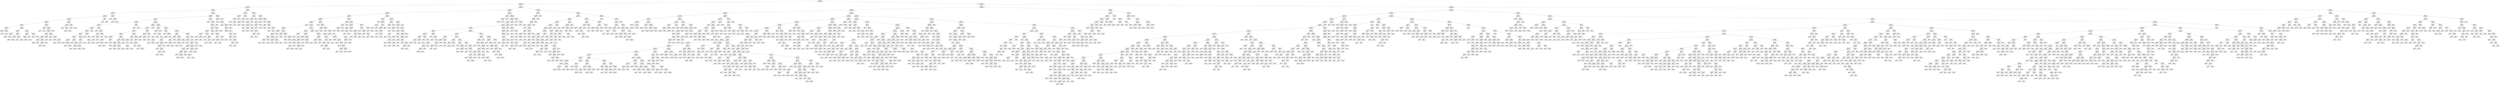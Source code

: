 digraph Tree {
node [shape=box] ;
0 [label="X[2] <= 0.5\ngini = 0.6559\nsamples = 7382\nvalue = [2371, 1970, 3041]"] ;
1 [label="X[0] <= 13.5\ngini = 0.5946\nsamples = 1185\nvalue = [651, 305, 229]"] ;
0 -> 1 [labeldistance=2.5, labelangle=45, headlabel="True"] ;
2 [label="X[1] <= 29.5\ngini = 0.5423\nsamples = 528\nvalue = [327, 116, 85]"] ;
1 -> 2 ;
3 [label="X[0] <= 2.5\ngini = 0.5246\nsamples = 480\nvalue = [307, 99, 74]"] ;
2 -> 3 ;
4 [label="X[1] <= 23.0\ngini = 0.4557\nsamples = 168\nvalue = [119, 24, 25]"] ;
3 -> 4 ;
5 [label="X[1] <= 21.5\ngini = 0.4691\nsamples = 158\nvalue = [110, 23, 25]"] ;
4 -> 5 ;
6 [label="X[1] <= 13.0\ngini = 0.4592\nsamples = 156\nvalue = [110, 22, 24]"] ;
5 -> 6 ;
7 [label="X[1] <= 5.5\ngini = 0.4733\nsamples = 143\nvalue = [99, 21, 23]"] ;
6 -> 7 ;
8 [label="X[1] <= 2.5\ngini = 0.4392\nsamples = 101\nvalue = [73, 14, 14]"] ;
7 -> 8 ;
9 [label="X[3] <= 0.5\ngini = 0.5205\nsamples = 45\nvalue = [29, 7, 9]"] ;
8 -> 9 ;
10 [label="gini = 0.5083\nsamples = 38\nvalue = [25, 7, 6]"] ;
9 -> 10 ;
11 [label="X[3] <= 1.5\ngini = 0.4898\nsamples = 7\nvalue = [4, 0, 3]"] ;
9 -> 11 ;
12 [label="gini = 0.5\nsamples = 6\nvalue = [3, 0, 3]"] ;
11 -> 12 ;
13 [label="gini = 0.0\nsamples = 1\nvalue = [1, 0, 0]"] ;
11 -> 13 ;
14 [label="X[0] <= 1.5\ngini = 0.3591\nsamples = 56\nvalue = [44, 7, 5]"] ;
8 -> 14 ;
15 [label="X[1] <= 3.5\ngini = 0.4129\nsamples = 39\nvalue = [29, 6, 4]"] ;
14 -> 15 ;
16 [label="X[3] <= 0.5\ngini = 0.3045\nsamples = 17\nvalue = [14, 1, 2]"] ;
15 -> 16 ;
17 [label="gini = 0.3378\nsamples = 15\nvalue = [12, 1, 2]"] ;
16 -> 17 ;
18 [label="gini = 0.0\nsamples = 2\nvalue = [2, 0, 0]"] ;
16 -> 18 ;
19 [label="X[3] <= 0.5\ngini = 0.4752\nsamples = 22\nvalue = [15, 5, 2]"] ;
15 -> 19 ;
20 [label="X[1] <= 4.5\ngini = 0.5121\nsamples = 17\nvalue = [11, 4, 2]"] ;
19 -> 20 ;
21 [label="gini = 0.46\nsamples = 10\nvalue = [7, 2, 1]"] ;
20 -> 21 ;
22 [label="gini = 0.5714\nsamples = 7\nvalue = [4, 2, 1]"] ;
20 -> 22 ;
23 [label="X[1] <= 4.5\ngini = 0.32\nsamples = 5\nvalue = [4, 1, 0]"] ;
19 -> 23 ;
24 [label="gini = 0.0\nsamples = 1\nvalue = [1, 0, 0]"] ;
23 -> 24 ;
25 [label="gini = 0.375\nsamples = 4\nvalue = [3, 1, 0]"] ;
23 -> 25 ;
26 [label="X[1] <= 4.5\ngini = 0.2145\nsamples = 17\nvalue = [15, 1, 1]"] ;
14 -> 26 ;
27 [label="X[1] <= 3.5\ngini = 0.1653\nsamples = 11\nvalue = [10, 1, 0]"] ;
26 -> 27 ;
28 [label="X[3] <= 0.5\ngini = 0.1975\nsamples = 9\nvalue = [8, 1, 0]"] ;
27 -> 28 ;
29 [label="gini = 0.2188\nsamples = 8\nvalue = [7, 1, 0]"] ;
28 -> 29 ;
30 [label="gini = 0.0\nsamples = 1\nvalue = [1, 0, 0]"] ;
28 -> 30 ;
31 [label="gini = 0.0\nsamples = 2\nvalue = [2, 0, 0]"] ;
27 -> 31 ;
32 [label="X[3] <= 0.5\ngini = 0.2778\nsamples = 6\nvalue = [5, 0, 1]"] ;
26 -> 32 ;
33 [label="gini = 0.32\nsamples = 5\nvalue = [4, 0, 1]"] ;
32 -> 33 ;
34 [label="gini = 0.0\nsamples = 1\nvalue = [1, 0, 0]"] ;
32 -> 34 ;
35 [label="X[1] <= 6.5\ngini = 0.5431\nsamples = 42\nvalue = [26, 7, 9]"] ;
7 -> 35 ;
36 [label="X[0] <= 1.5\ngini = 0.449\nsamples = 7\nvalue = [1, 1, 5]"] ;
35 -> 36 ;
37 [label="gini = 0.32\nsamples = 5\nvalue = [1, 0, 4]"] ;
36 -> 37 ;
38 [label="gini = 0.5\nsamples = 2\nvalue = [0, 1, 1]"] ;
36 -> 38 ;
39 [label="X[3] <= 1.5\ngini = 0.4473\nsamples = 35\nvalue = [25, 6, 4]"] ;
35 -> 39 ;
40 [label="X[1] <= 9.5\ngini = 0.4204\nsamples = 34\nvalue = [25, 6, 3]"] ;
39 -> 40 ;
41 [label="X[0] <= 1.5\ngini = 0.32\nsamples = 20\nvalue = [16, 4, 0]"] ;
40 -> 41 ;
42 [label="X[1] <= 7.5\ngini = 0.2907\nsamples = 17\nvalue = [14, 3, 0]"] ;
41 -> 42 ;
43 [label="X[3] <= 0.5\ngini = 0.1975\nsamples = 9\nvalue = [8, 1, 0]"] ;
42 -> 43 ;
44 [label="gini = 0.2188\nsamples = 8\nvalue = [7, 1, 0]"] ;
43 -> 44 ;
45 [label="gini = 0.0\nsamples = 1\nvalue = [1, 0, 0]"] ;
43 -> 45 ;
46 [label="X[3] <= 0.5\ngini = 0.375\nsamples = 8\nvalue = [6, 2, 0]"] ;
42 -> 46 ;
47 [label="X[1] <= 8.5\ngini = 0.4082\nsamples = 7\nvalue = [5, 2, 0]"] ;
46 -> 47 ;
48 [label="gini = 0.4444\nsamples = 3\nvalue = [2, 1, 0]"] ;
47 -> 48 ;
49 [label="gini = 0.375\nsamples = 4\nvalue = [3, 1, 0]"] ;
47 -> 49 ;
50 [label="gini = 0.0\nsamples = 1\nvalue = [1, 0, 0]"] ;
46 -> 50 ;
51 [label="X[3] <= 0.5\ngini = 0.4444\nsamples = 3\nvalue = [2, 1, 0]"] ;
41 -> 51 ;
52 [label="gini = 0.0\nsamples = 2\nvalue = [2, 0, 0]"] ;
51 -> 52 ;
53 [label="gini = 0.0\nsamples = 1\nvalue = [0, 1, 0]"] ;
51 -> 53 ;
54 [label="X[1] <= 10.5\ngini = 0.5204\nsamples = 14\nvalue = [9, 2, 3]"] ;
40 -> 54 ;
55 [label="gini = 0.5\nsamples = 4\nvalue = [2, 0, 2]"] ;
54 -> 55 ;
56 [label="X[1] <= 11.5\ngini = 0.46\nsamples = 10\nvalue = [7, 2, 1]"] ;
54 -> 56 ;
57 [label="gini = 0.4444\nsamples = 3\nvalue = [2, 1, 0]"] ;
56 -> 57 ;
58 [label="X[0] <= 1.5\ngini = 0.449\nsamples = 7\nvalue = [5, 1, 1]"] ;
56 -> 58 ;
59 [label="gini = 0.375\nsamples = 4\nvalue = [3, 0, 1]"] ;
58 -> 59 ;
60 [label="gini = 0.4444\nsamples = 3\nvalue = [2, 1, 0]"] ;
58 -> 60 ;
61 [label="gini = 0.0\nsamples = 1\nvalue = [0, 0, 1]"] ;
39 -> 61 ;
62 [label="X[1] <= 20.5\ngini = 0.2722\nsamples = 13\nvalue = [11, 1, 1]"] ;
6 -> 62 ;
63 [label="X[0] <= 1.5\ngini = 0.1653\nsamples = 11\nvalue = [10, 0, 1]"] ;
62 -> 63 ;
64 [label="gini = 0.0\nsamples = 6\nvalue = [6, 0, 0]"] ;
63 -> 64 ;
65 [label="X[1] <= 17.5\ngini = 0.32\nsamples = 5\nvalue = [4, 0, 1]"] ;
63 -> 65 ;
66 [label="gini = 0.0\nsamples = 3\nvalue = [3, 0, 0]"] ;
65 -> 66 ;
67 [label="gini = 0.5\nsamples = 2\nvalue = [1, 0, 1]"] ;
65 -> 67 ;
68 [label="X[0] <= 1.5\ngini = 0.5\nsamples = 2\nvalue = [1, 1, 0]"] ;
62 -> 68 ;
69 [label="gini = 0.0\nsamples = 1\nvalue = [0, 1, 0]"] ;
68 -> 69 ;
70 [label="gini = 0.0\nsamples = 1\nvalue = [1, 0, 0]"] ;
68 -> 70 ;
71 [label="X[0] <= 1.5\ngini = 0.5\nsamples = 2\nvalue = [0, 1, 1]"] ;
5 -> 71 ;
72 [label="gini = 0.0\nsamples = 1\nvalue = [0, 1, 0]"] ;
71 -> 72 ;
73 [label="gini = 0.0\nsamples = 1\nvalue = [0, 0, 1]"] ;
71 -> 73 ;
74 [label="X[1] <= 24.5\ngini = 0.18\nsamples = 10\nvalue = [9, 1, 0]"] ;
4 -> 74 ;
75 [label="gini = 0.0\nsamples = 4\nvalue = [4, 0, 0]"] ;
74 -> 75 ;
76 [label="X[1] <= 25.5\ngini = 0.2778\nsamples = 6\nvalue = [5, 1, 0]"] ;
74 -> 76 ;
77 [label="gini = 0.375\nsamples = 4\nvalue = [3, 1, 0]"] ;
76 -> 77 ;
78 [label="gini = 0.0\nsamples = 2\nvalue = [2, 0, 0]"] ;
76 -> 78 ;
79 [label="X[3] <= 1.5\ngini = 0.5545\nsamples = 312\nvalue = [188, 75, 49]"] ;
3 -> 79 ;
80 [label="X[1] <= 20.5\ngini = 0.5646\nsamples = 287\nvalue = [169, 72, 46]"] ;
79 -> 80 ;
81 [label="X[0] <= 4.5\ngini = 0.565\nsamples = 257\nvalue = [152, 60, 45]"] ;
80 -> 81 ;
82 [label="X[1] <= 18.5\ngini = 0.6069\nsamples = 64\nvalue = [33, 20, 11]"] ;
81 -> 82 ;
83 [label="X[3] <= 0.5\ngini = 0.5968\nsamples = 62\nvalue = [33, 19, 10]"] ;
82 -> 83 ;
84 [label="X[1] <= 17.0\ngini = 0.5925\nsamples = 52\nvalue = [27, 18, 7]"] ;
83 -> 84 ;
85 [label="X[1] <= 13.5\ngini = 0.5898\nsamples = 51\nvalue = [27, 17, 7]"] ;
84 -> 85 ;
86 [label="X[1] <= 8.5\ngini = 0.5877\nsamples = 48\nvalue = [25, 17, 6]"] ;
85 -> 86 ;
87 [label="X[1] <= 5.5\ngini = 0.585\nsamples = 40\nvalue = [22, 12, 6]"] ;
86 -> 87 ;
88 [label="X[1] <= 4.5\ngini = 0.552\nsamples = 23\nvalue = [13, 8, 2]"] ;
87 -> 88 ;
89 [label="gini = 0.6281\nsamples = 11\nvalue = [5, 4, 2]"] ;
88 -> 89 ;
90 [label="X[0] <= 3.5\ngini = 0.4444\nsamples = 12\nvalue = [8, 4, 0]"] ;
88 -> 90 ;
91 [label="gini = 0.375\nsamples = 4\nvalue = [3, 1, 0]"] ;
90 -> 91 ;
92 [label="gini = 0.4688\nsamples = 8\nvalue = [5, 3, 0]"] ;
90 -> 92 ;
93 [label="X[1] <= 6.5\ngini = 0.609\nsamples = 17\nvalue = [9, 4, 4]"] ;
87 -> 93 ;
94 [label="gini = 0.48\nsamples = 5\nvalue = [2, 0, 3]"] ;
93 -> 94 ;
95 [label="X[0] <= 3.5\ngini = 0.5417\nsamples = 12\nvalue = [7, 4, 1]"] ;
93 -> 95 ;
96 [label="X[1] <= 7.5\ngini = 0.625\nsamples = 4\nvalue = [2, 1, 1]"] ;
95 -> 96 ;
97 [label="gini = 0.5\nsamples = 2\nvalue = [1, 1, 0]"] ;
96 -> 97 ;
98 [label="gini = 0.5\nsamples = 2\nvalue = [1, 0, 1]"] ;
96 -> 98 ;
99 [label="X[1] <= 7.5\ngini = 0.4688\nsamples = 8\nvalue = [5, 3, 0]"] ;
95 -> 99 ;
100 [label="gini = 0.4444\nsamples = 6\nvalue = [4, 2, 0]"] ;
99 -> 100 ;
101 [label="gini = 0.5\nsamples = 2\nvalue = [1, 1, 0]"] ;
99 -> 101 ;
102 [label="X[1] <= 11.0\ngini = 0.4688\nsamples = 8\nvalue = [3, 5, 0]"] ;
86 -> 102 ;
103 [label="X[1] <= 9.5\ngini = 0.375\nsamples = 4\nvalue = [1, 3, 0]"] ;
102 -> 103 ;
104 [label="gini = 0.5\nsamples = 2\nvalue = [1, 1, 0]"] ;
103 -> 104 ;
105 [label="gini = 0.0\nsamples = 2\nvalue = [0, 2, 0]"] ;
103 -> 105 ;
106 [label="X[0] <= 3.5\ngini = 0.5\nsamples = 4\nvalue = [2, 2, 0]"] ;
102 -> 106 ;
107 [label="gini = 0.0\nsamples = 1\nvalue = [1, 0, 0]"] ;
106 -> 107 ;
108 [label="gini = 0.4444\nsamples = 3\nvalue = [1, 2, 0]"] ;
106 -> 108 ;
109 [label="X[1] <= 15.5\ngini = 0.4444\nsamples = 3\nvalue = [2, 0, 1]"] ;
85 -> 109 ;
110 [label="gini = 0.0\nsamples = 1\nvalue = [1, 0, 0]"] ;
109 -> 110 ;
111 [label="gini = 0.5\nsamples = 2\nvalue = [1, 0, 1]"] ;
109 -> 111 ;
112 [label="gini = 0.0\nsamples = 1\nvalue = [0, 1, 0]"] ;
84 -> 112 ;
113 [label="X[1] <= 4.5\ngini = 0.54\nsamples = 10\nvalue = [6, 1, 3]"] ;
83 -> 113 ;
114 [label="gini = 0.0\nsamples = 1\nvalue = [0, 0, 1]"] ;
113 -> 114 ;
115 [label="X[0] <= 3.5\ngini = 0.4938\nsamples = 9\nvalue = [6, 1, 2]"] ;
113 -> 115 ;
116 [label="X[1] <= 6.5\ngini = 0.48\nsamples = 5\nvalue = [3, 0, 2]"] ;
115 -> 116 ;
117 [label="gini = 0.0\nsamples = 2\nvalue = [2, 0, 0]"] ;
116 -> 117 ;
118 [label="X[1] <= 11.0\ngini = 0.4444\nsamples = 3\nvalue = [1, 0, 2]"] ;
116 -> 118 ;
119 [label="gini = 0.5\nsamples = 2\nvalue = [1, 0, 1]"] ;
118 -> 119 ;
120 [label="gini = 0.0\nsamples = 1\nvalue = [0, 0, 1]"] ;
118 -> 120 ;
121 [label="X[1] <= 11.5\ngini = 0.375\nsamples = 4\nvalue = [3, 1, 0]"] ;
115 -> 121 ;
122 [label="gini = 0.0\nsamples = 1\nvalue = [0, 1, 0]"] ;
121 -> 122 ;
123 [label="gini = 0.0\nsamples = 3\nvalue = [3, 0, 0]"] ;
121 -> 123 ;
124 [label="X[3] <= 0.5\ngini = 0.5\nsamples = 2\nvalue = [0, 1, 1]"] ;
82 -> 124 ;
125 [label="gini = 0.0\nsamples = 1\nvalue = [0, 0, 1]"] ;
124 -> 125 ;
126 [label="gini = 0.0\nsamples = 1\nvalue = [0, 1, 0]"] ;
124 -> 126 ;
127 [label="X[1] <= 11.5\ngini = 0.5458\nsamples = 193\nvalue = [119, 40, 34]"] ;
81 -> 127 ;
128 [label="X[0] <= 9.5\ngini = 0.5681\nsamples = 90\nvalue = [53, 17, 20]"] ;
127 -> 128 ;
129 [label="X[1] <= 10.5\ngini = 0.5377\nsamples = 83\nvalue = [52, 15, 16]"] ;
128 -> 129 ;
130 [label="X[1] <= 9.5\ngini = 0.5577\nsamples = 73\nvalue = [44, 15, 14]"] ;
129 -> 130 ;
131 [label="X[1] <= 7.5\ngini = 0.5829\nsamples = 51\nvalue = [29, 10, 12]"] ;
130 -> 131 ;
132 [label="X[3] <= 0.5\ngini = 0.5248\nsamples = 25\nvalue = [16, 4, 5]"] ;
131 -> 132 ;
133 [label="X[1] <= 6.5\ngini = 0.4989\nsamples = 21\nvalue = [14, 3, 4]"] ;
132 -> 133 ;
134 [label="gini = 0.5289\nsamples = 11\nvalue = [7, 2, 2]"] ;
133 -> 134 ;
135 [label="X[0] <= 5.5\ngini = 0.46\nsamples = 10\nvalue = [7, 1, 2]"] ;
133 -> 135 ;
136 [label="gini = 0.4444\nsamples = 3\nvalue = [2, 0, 1]"] ;
135 -> 136 ;
137 [label="gini = 0.449\nsamples = 7\nvalue = [5, 1, 1]"] ;
135 -> 137 ;
138 [label="X[0] <= 5.5\ngini = 0.625\nsamples = 4\nvalue = [2, 1, 1]"] ;
132 -> 138 ;
139 [label="gini = 0.0\nsamples = 1\nvalue = [1, 0, 0]"] ;
138 -> 139 ;
140 [label="gini = 0.6667\nsamples = 3\nvalue = [1, 1, 1]"] ;
138 -> 140 ;
141 [label="X[3] <= 0.5\ngini = 0.6243\nsamples = 26\nvalue = [13, 6, 7]"] ;
131 -> 141 ;
142 [label="X[1] <= 8.5\ngini = 0.6215\nsamples = 24\nvalue = [12, 5, 7]"] ;
141 -> 142 ;
143 [label="X[0] <= 5.5\ngini = 0.6367\nsamples = 17\nvalue = [8, 5, 4]"] ;
142 -> 143 ;
144 [label="gini = 0.625\nsamples = 4\nvalue = [1, 2, 1]"] ;
143 -> 144 ;
145 [label="X[0] <= 6.5\ngini = 0.6036\nsamples = 13\nvalue = [7, 3, 3]"] ;
143 -> 145 ;
146 [label="gini = 0.56\nsamples = 5\nvalue = [3, 1, 1]"] ;
145 -> 146 ;
147 [label="gini = 0.625\nsamples = 8\nvalue = [4, 2, 2]"] ;
145 -> 147 ;
148 [label="X[0] <= 6.5\ngini = 0.4898\nsamples = 7\nvalue = [4, 0, 3]"] ;
142 -> 148 ;
149 [label="X[0] <= 5.5\ngini = 0.4444\nsamples = 3\nvalue = [1, 0, 2]"] ;
148 -> 149 ;
150 [label="gini = 0.0\nsamples = 1\nvalue = [1, 0, 0]"] ;
149 -> 150 ;
151 [label="gini = 0.0\nsamples = 2\nvalue = [0, 0, 2]"] ;
149 -> 151 ;
152 [label="X[0] <= 7.5\ngini = 0.375\nsamples = 4\nvalue = [3, 0, 1]"] ;
148 -> 152 ;
153 [label="gini = 0.0\nsamples = 2\nvalue = [2, 0, 0]"] ;
152 -> 153 ;
154 [label="gini = 0.5\nsamples = 2\nvalue = [1, 0, 1]"] ;
152 -> 154 ;
155 [label="X[0] <= 7.0\ngini = 0.5\nsamples = 2\nvalue = [1, 1, 0]"] ;
141 -> 155 ;
156 [label="gini = 0.0\nsamples = 1\nvalue = [1, 0, 0]"] ;
155 -> 156 ;
157 [label="gini = 0.0\nsamples = 1\nvalue = [0, 1, 0]"] ;
155 -> 157 ;
158 [label="X[0] <= 8.5\ngini = 0.4752\nsamples = 22\nvalue = [15, 5, 2]"] ;
130 -> 158 ;
159 [label="X[0] <= 7.5\ngini = 0.2975\nsamples = 11\nvalue = [9, 2, 0]"] ;
158 -> 159 ;
160 [label="X[0] <= 5.5\ngini = 0.375\nsamples = 8\nvalue = [6, 2, 0]"] ;
159 -> 160 ;
161 [label="gini = 0.0\nsamples = 2\nvalue = [2, 0, 0]"] ;
160 -> 161 ;
162 [label="X[0] <= 6.5\ngini = 0.4444\nsamples = 6\nvalue = [4, 2, 0]"] ;
160 -> 162 ;
163 [label="gini = 0.0\nsamples = 1\nvalue = [0, 1, 0]"] ;
162 -> 163 ;
164 [label="X[3] <= 0.5\ngini = 0.32\nsamples = 5\nvalue = [4, 1, 0]"] ;
162 -> 164 ;
165 [label="gini = 0.0\nsamples = 2\nvalue = [2, 0, 0]"] ;
164 -> 165 ;
166 [label="gini = 0.4444\nsamples = 3\nvalue = [2, 1, 0]"] ;
164 -> 166 ;
167 [label="gini = 0.0\nsamples = 3\nvalue = [3, 0, 0]"] ;
159 -> 167 ;
168 [label="X[3] <= 0.5\ngini = 0.595\nsamples = 11\nvalue = [6, 3, 2]"] ;
158 -> 168 ;
169 [label="gini = 0.56\nsamples = 10\nvalue = [6, 2, 2]"] ;
168 -> 169 ;
170 [label="gini = 0.0\nsamples = 1\nvalue = [0, 1, 0]"] ;
168 -> 170 ;
171 [label="X[3] <= 0.5\ngini = 0.32\nsamples = 10\nvalue = [8, 0, 2]"] ;
129 -> 171 ;
172 [label="X[0] <= 7.5\ngini = 0.2188\nsamples = 8\nvalue = [7, 0, 1]"] ;
171 -> 172 ;
173 [label="gini = 0.0\nsamples = 3\nvalue = [3, 0, 0]"] ;
172 -> 173 ;
174 [label="X[0] <= 8.5\ngini = 0.32\nsamples = 5\nvalue = [4, 0, 1]"] ;
172 -> 174 ;
175 [label="gini = 0.4444\nsamples = 3\nvalue = [2, 0, 1]"] ;
174 -> 175 ;
176 [label="gini = 0.0\nsamples = 2\nvalue = [2, 0, 0]"] ;
174 -> 176 ;
177 [label="X[0] <= 8.5\ngini = 0.5\nsamples = 2\nvalue = [1, 0, 1]"] ;
171 -> 177 ;
178 [label="gini = 0.0\nsamples = 1\nvalue = [0, 0, 1]"] ;
177 -> 178 ;
179 [label="gini = 0.0\nsamples = 1\nvalue = [1, 0, 0]"] ;
177 -> 179 ;
180 [label="gini = 0.5714\nsamples = 7\nvalue = [1, 2, 4]"] ;
128 -> 180 ;
181 [label="X[0] <= 5.5\ngini = 0.5211\nsamples = 103\nvalue = [66, 23, 14]"] ;
127 -> 181 ;
182 [label="X[1] <= 13.5\ngini = 0.625\nsamples = 4\nvalue = [1, 1, 2]"] ;
181 -> 182 ;
183 [label="X[3] <= 0.5\ngini = 0.4444\nsamples = 3\nvalue = [1, 0, 2]"] ;
182 -> 183 ;
184 [label="gini = 0.0\nsamples = 1\nvalue = [0, 0, 1]"] ;
183 -> 184 ;
185 [label="X[1] <= 12.5\ngini = 0.5\nsamples = 2\nvalue = [1, 0, 1]"] ;
183 -> 185 ;
186 [label="gini = 0.0\nsamples = 1\nvalue = [0, 0, 1]"] ;
185 -> 186 ;
187 [label="gini = 0.0\nsamples = 1\nvalue = [1, 0, 0]"] ;
185 -> 187 ;
188 [label="gini = 0.0\nsamples = 1\nvalue = [0, 1, 0]"] ;
182 -> 188 ;
189 [label="X[0] <= 8.5\ngini = 0.5048\nsamples = 99\nvalue = [65, 22, 12]"] ;
181 -> 189 ;
190 [label="X[0] <= 6.5\ngini = 0.515\nsamples = 20\nvalue = [12, 7, 1]"] ;
189 -> 190 ;
191 [label="gini = 0.0\nsamples = 3\nvalue = [3, 0, 0]"] ;
190 -> 191 ;
192 [label="X[1] <= 19.0\ngini = 0.5467\nsamples = 17\nvalue = [9, 7, 1]"] ;
190 -> 192 ;
193 [label="X[1] <= 12.5\ngini = 0.48\nsamples = 15\nvalue = [9, 6, 0]"] ;
192 -> 193 ;
194 [label="X[0] <= 7.5\ngini = 0.48\nsamples = 5\nvalue = [2, 3, 0]"] ;
193 -> 194 ;
195 [label="gini = 0.0\nsamples = 2\nvalue = [0, 2, 0]"] ;
194 -> 195 ;
196 [label="gini = 0.4444\nsamples = 3\nvalue = [2, 1, 0]"] ;
194 -> 196 ;
197 [label="X[0] <= 7.5\ngini = 0.42\nsamples = 10\nvalue = [7, 3, 0]"] ;
193 -> 197 ;
198 [label="gini = 0.0\nsamples = 2\nvalue = [2, 0, 0]"] ;
197 -> 198 ;
199 [label="X[1] <= 17.5\ngini = 0.4688\nsamples = 8\nvalue = [5, 3, 0]"] ;
197 -> 199 ;
200 [label="X[1] <= 13.5\ngini = 0.4082\nsamples = 7\nvalue = [5, 2, 0]"] ;
199 -> 200 ;
201 [label="gini = 0.0\nsamples = 2\nvalue = [2, 0, 0]"] ;
200 -> 201 ;
202 [label="X[1] <= 16.0\ngini = 0.48\nsamples = 5\nvalue = [3, 2, 0]"] ;
200 -> 202 ;
203 [label="X[1] <= 14.5\ngini = 0.4444\nsamples = 3\nvalue = [1, 2, 0]"] ;
202 -> 203 ;
204 [label="gini = 0.5\nsamples = 2\nvalue = [1, 1, 0]"] ;
203 -> 204 ;
205 [label="gini = 0.0\nsamples = 1\nvalue = [0, 1, 0]"] ;
203 -> 205 ;
206 [label="gini = 0.0\nsamples = 2\nvalue = [2, 0, 0]"] ;
202 -> 206 ;
207 [label="gini = 0.0\nsamples = 1\nvalue = [0, 1, 0]"] ;
199 -> 207 ;
208 [label="gini = 0.5\nsamples = 2\nvalue = [0, 1, 1]"] ;
192 -> 208 ;
209 [label="X[0] <= 10.5\ngini = 0.4945\nsamples = 79\nvalue = [53, 15, 11]"] ;
189 -> 209 ;
210 [label="X[3] <= 0.5\ngini = 0.3787\nsamples = 26\nvalue = [20, 4, 2]"] ;
209 -> 210 ;
211 [label="X[1] <= 18.5\ngini = 0.2037\nsamples = 18\nvalue = [16, 1, 1]"] ;
210 -> 211 ;
212 [label="X[1] <= 17.0\ngini = 0.1172\nsamples = 16\nvalue = [15, 1, 0]"] ;
211 -> 212 ;
213 [label="gini = 0.0\nsamples = 11\nvalue = [11, 0, 0]"] ;
212 -> 213 ;
214 [label="X[0] <= 9.5\ngini = 0.32\nsamples = 5\nvalue = [4, 1, 0]"] ;
212 -> 214 ;
215 [label="gini = 0.375\nsamples = 4\nvalue = [3, 1, 0]"] ;
214 -> 215 ;
216 [label="gini = 0.0\nsamples = 1\nvalue = [1, 0, 0]"] ;
214 -> 216 ;
217 [label="gini = 0.5\nsamples = 2\nvalue = [1, 0, 1]"] ;
211 -> 217 ;
218 [label="X[1] <= 17.5\ngini = 0.5938\nsamples = 8\nvalue = [4, 3, 1]"] ;
210 -> 218 ;
219 [label="X[1] <= 13.5\ngini = 0.4444\nsamples = 6\nvalue = [4, 2, 0]"] ;
218 -> 219 ;
220 [label="gini = 0.0\nsamples = 1\nvalue = [0, 1, 0]"] ;
219 -> 220 ;
221 [label="X[0] <= 9.5\ngini = 0.32\nsamples = 5\nvalue = [4, 1, 0]"] ;
219 -> 221 ;
222 [label="gini = 0.0\nsamples = 3\nvalue = [3, 0, 0]"] ;
221 -> 222 ;
223 [label="gini = 0.5\nsamples = 2\nvalue = [1, 1, 0]"] ;
221 -> 223 ;
224 [label="X[0] <= 9.5\ngini = 0.5\nsamples = 2\nvalue = [0, 1, 1]"] ;
218 -> 224 ;
225 [label="gini = 0.0\nsamples = 1\nvalue = [0, 1, 0]"] ;
224 -> 225 ;
226 [label="gini = 0.0\nsamples = 1\nvalue = [0, 0, 1]"] ;
224 -> 226 ;
227 [label="X[1] <= 18.5\ngini = 0.5404\nsamples = 53\nvalue = [33, 11, 9]"] ;
209 -> 227 ;
228 [label="X[1] <= 17.5\ngini = 0.572\nsamples = 48\nvalue = [28, 11, 9]"] ;
227 -> 228 ;
229 [label="X[3] <= 0.5\ngini = 0.5613\nsamples = 47\nvalue = [28, 11, 8]"] ;
228 -> 229 ;
230 [label="X[0] <= 12.5\ngini = 0.556\nsamples = 45\nvalue = [27, 11, 7]"] ;
229 -> 230 ;
231 [label="X[1] <= 16.5\ngini = 0.4938\nsamples = 27\nvalue = [18, 6, 3]"] ;
230 -> 231 ;
232 [label="X[1] <= 13.5\ngini = 0.4704\nsamples = 26\nvalue = [18, 5, 3]"] ;
231 -> 232 ;
233 [label="X[1] <= 12.5\ngini = 0.5675\nsamples = 17\nvalue = [10, 4, 3]"] ;
232 -> 233 ;
234 [label="gini = 0.4444\nsamples = 6\nvalue = [4, 2, 0]"] ;
233 -> 234 ;
235 [label="X[0] <= 11.5\ngini = 0.595\nsamples = 11\nvalue = [6, 2, 3]"] ;
233 -> 235 ;
236 [label="gini = 0.4444\nsamples = 3\nvalue = [2, 0, 1]"] ;
235 -> 236 ;
237 [label="gini = 0.625\nsamples = 8\nvalue = [4, 2, 2]"] ;
235 -> 237 ;
238 [label="X[1] <= 14.5\ngini = 0.1975\nsamples = 9\nvalue = [8, 1, 0]"] ;
232 -> 238 ;
239 [label="gini = 0.0\nsamples = 5\nvalue = [5, 0, 0]"] ;
238 -> 239 ;
240 [label="X[0] <= 11.5\ngini = 0.375\nsamples = 4\nvalue = [3, 1, 0]"] ;
238 -> 240 ;
241 [label="gini = 0.0\nsamples = 1\nvalue = [0, 1, 0]"] ;
240 -> 241 ;
242 [label="gini = 0.0\nsamples = 3\nvalue = [3, 0, 0]"] ;
240 -> 242 ;
243 [label="gini = 0.0\nsamples = 1\nvalue = [0, 1, 0]"] ;
231 -> 243 ;
244 [label="X[1] <= 16.5\ngini = 0.6235\nsamples = 18\nvalue = [9, 5, 4]"] ;
230 -> 244 ;
245 [label="X[1] <= 14.5\ngini = 0.6429\nsamples = 14\nvalue = [6, 5, 3]"] ;
244 -> 245 ;
246 [label="gini = 0.625\nsamples = 12\nvalue = [6, 3, 3]"] ;
245 -> 246 ;
247 [label="gini = 0.0\nsamples = 2\nvalue = [0, 2, 0]"] ;
245 -> 247 ;
248 [label="gini = 0.375\nsamples = 4\nvalue = [3, 0, 1]"] ;
244 -> 248 ;
249 [label="X[1] <= 14.0\ngini = 0.5\nsamples = 2\nvalue = [1, 0, 1]"] ;
229 -> 249 ;
250 [label="gini = 0.0\nsamples = 1\nvalue = [0, 0, 1]"] ;
249 -> 250 ;
251 [label="gini = 0.0\nsamples = 1\nvalue = [1, 0, 0]"] ;
249 -> 251 ;
252 [label="gini = 0.0\nsamples = 1\nvalue = [0, 0, 1]"] ;
228 -> 252 ;
253 [label="gini = 0.0\nsamples = 5\nvalue = [5, 0, 0]"] ;
227 -> 253 ;
254 [label="X[0] <= 3.5\ngini = 0.5178\nsamples = 30\nvalue = [17, 12, 1]"] ;
80 -> 254 ;
255 [label="gini = 0.0\nsamples = 4\nvalue = [4, 0, 0]"] ;
254 -> 255 ;
256 [label="X[0] <= 12.5\ngini = 0.5355\nsamples = 26\nvalue = [13, 12, 1]"] ;
254 -> 256 ;
257 [label="X[1] <= 26.5\ngini = 0.5382\nsamples = 24\nvalue = [11, 12, 1]"] ;
256 -> 257 ;
258 [label="X[1] <= 23.5\ngini = 0.535\nsamples = 20\nvalue = [8, 11, 1]"] ;
257 -> 258 ;
259 [label="X[0] <= 5.5\ngini = 0.4959\nsamples = 11\nvalue = [6, 5, 0]"] ;
258 -> 259 ;
260 [label="X[1] <= 22.5\ngini = 0.375\nsamples = 4\nvalue = [1, 3, 0]"] ;
259 -> 260 ;
261 [label="gini = 0.0\nsamples = 1\nvalue = [0, 1, 0]"] ;
260 -> 261 ;
262 [label="X[0] <= 4.5\ngini = 0.4444\nsamples = 3\nvalue = [1, 2, 0]"] ;
260 -> 262 ;
263 [label="gini = 0.5\nsamples = 2\nvalue = [1, 1, 0]"] ;
262 -> 263 ;
264 [label="gini = 0.0\nsamples = 1\nvalue = [0, 1, 0]"] ;
262 -> 264 ;
265 [label="X[1] <= 21.5\ngini = 0.4082\nsamples = 7\nvalue = [5, 2, 0]"] ;
259 -> 265 ;
266 [label="gini = 0.0\nsamples = 1\nvalue = [0, 1, 0]"] ;
265 -> 266 ;
267 [label="X[0] <= 9.5\ngini = 0.2778\nsamples = 6\nvalue = [5, 1, 0]"] ;
265 -> 267 ;
268 [label="gini = 0.0\nsamples = 4\nvalue = [4, 0, 0]"] ;
267 -> 268 ;
269 [label="X[0] <= 11.5\ngini = 0.5\nsamples = 2\nvalue = [1, 1, 0]"] ;
267 -> 269 ;
270 [label="gini = 0.0\nsamples = 1\nvalue = [0, 1, 0]"] ;
269 -> 270 ;
271 [label="gini = 0.0\nsamples = 1\nvalue = [1, 0, 0]"] ;
269 -> 271 ;
272 [label="X[0] <= 6.0\ngini = 0.4938\nsamples = 9\nvalue = [2, 6, 1]"] ;
258 -> 272 ;
273 [label="gini = 0.0\nsamples = 1\nvalue = [1, 0, 0]"] ;
272 -> 273 ;
274 [label="X[0] <= 10.5\ngini = 0.4062\nsamples = 8\nvalue = [1, 6, 1]"] ;
272 -> 274 ;
275 [label="X[0] <= 8.5\ngini = 0.2778\nsamples = 6\nvalue = [0, 5, 1]"] ;
274 -> 275 ;
276 [label="gini = 0.0\nsamples = 3\nvalue = [0, 3, 0]"] ;
275 -> 276 ;
277 [label="X[0] <= 9.5\ngini = 0.4444\nsamples = 3\nvalue = [0, 2, 1]"] ;
275 -> 277 ;
278 [label="gini = 0.5\nsamples = 2\nvalue = [0, 1, 1]"] ;
277 -> 278 ;
279 [label="gini = 0.0\nsamples = 1\nvalue = [0, 1, 0]"] ;
277 -> 279 ;
280 [label="X[0] <= 11.5\ngini = 0.5\nsamples = 2\nvalue = [1, 1, 0]"] ;
274 -> 280 ;
281 [label="gini = 0.0\nsamples = 1\nvalue = [1, 0, 0]"] ;
280 -> 281 ;
282 [label="gini = 0.0\nsamples = 1\nvalue = [0, 1, 0]"] ;
280 -> 282 ;
283 [label="X[0] <= 9.5\ngini = 0.375\nsamples = 4\nvalue = [3, 1, 0]"] ;
257 -> 283 ;
284 [label="gini = 0.0\nsamples = 3\nvalue = [3, 0, 0]"] ;
283 -> 284 ;
285 [label="gini = 0.0\nsamples = 1\nvalue = [0, 1, 0]"] ;
283 -> 285 ;
286 [label="gini = 0.0\nsamples = 2\nvalue = [2, 0, 0]"] ;
256 -> 286 ;
287 [label="X[1] <= 18.0\ngini = 0.3936\nsamples = 25\nvalue = [19, 3, 3]"] ;
79 -> 287 ;
288 [label="X[0] <= 6.5\ngini = 0.519\nsamples = 17\nvalue = [11, 3, 3]"] ;
287 -> 288 ;
289 [label="gini = 0.0\nsamples = 4\nvalue = [4, 0, 0]"] ;
288 -> 289 ;
290 [label="X[0] <= 7.5\ngini = 0.6036\nsamples = 13\nvalue = [7, 3, 3]"] ;
288 -> 290 ;
291 [label="gini = 0.0\nsamples = 1\nvalue = [0, 1, 0]"] ;
290 -> 291 ;
292 [label="X[3] <= 2.5\ngini = 0.5694\nsamples = 12\nvalue = [7, 2, 3]"] ;
290 -> 292 ;
293 [label="X[0] <= 12.5\ngini = 0.642\nsamples = 9\nvalue = [4, 2, 3]"] ;
292 -> 293 ;
294 [label="X[1] <= 16.5\ngini = 0.5938\nsamples = 8\nvalue = [4, 1, 3]"] ;
293 -> 294 ;
295 [label="X[1] <= 11.5\ngini = 0.5714\nsamples = 7\nvalue = [4, 1, 2]"] ;
294 -> 295 ;
296 [label="X[0] <= 8.5\ngini = 0.64\nsamples = 5\nvalue = [2, 1, 2]"] ;
295 -> 296 ;
297 [label="gini = 0.0\nsamples = 1\nvalue = [1, 0, 0]"] ;
296 -> 297 ;
298 [label="X[0] <= 9.5\ngini = 0.625\nsamples = 4\nvalue = [1, 1, 2]"] ;
296 -> 298 ;
299 [label="X[1] <= 10.5\ngini = 0.5\nsamples = 2\nvalue = [0, 1, 1]"] ;
298 -> 299 ;
300 [label="gini = 0.0\nsamples = 1\nvalue = [0, 0, 1]"] ;
299 -> 300 ;
301 [label="gini = 0.0\nsamples = 1\nvalue = [0, 1, 0]"] ;
299 -> 301 ;
302 [label="gini = 0.5\nsamples = 2\nvalue = [1, 0, 1]"] ;
298 -> 302 ;
303 [label="gini = 0.0\nsamples = 2\nvalue = [2, 0, 0]"] ;
295 -> 303 ;
304 [label="gini = 0.0\nsamples = 1\nvalue = [0, 0, 1]"] ;
294 -> 304 ;
305 [label="gini = 0.0\nsamples = 1\nvalue = [0, 1, 0]"] ;
293 -> 305 ;
306 [label="gini = 0.0\nsamples = 3\nvalue = [3, 0, 0]"] ;
292 -> 306 ;
307 [label="gini = 0.0\nsamples = 8\nvalue = [8, 0, 0]"] ;
287 -> 307 ;
308 [label="X[1] <= 33.5\ngini = 0.6484\nsamples = 48\nvalue = [20, 17, 11]"] ;
2 -> 308 ;
309 [label="X[1] <= 31.5\ngini = 0.5444\nsamples = 13\nvalue = [2, 8, 3]"] ;
308 -> 309 ;
310 [label="X[1] <= 30.5\ngini = 0.4082\nsamples = 7\nvalue = [2, 5, 0]"] ;
309 -> 310 ;
311 [label="X[0] <= 9.5\ngini = 0.32\nsamples = 5\nvalue = [1, 4, 0]"] ;
310 -> 311 ;
312 [label="gini = 0.0\nsamples = 3\nvalue = [0, 3, 0]"] ;
311 -> 312 ;
313 [label="X[0] <= 11.5\ngini = 0.5\nsamples = 2\nvalue = [1, 1, 0]"] ;
311 -> 313 ;
314 [label="gini = 0.0\nsamples = 1\nvalue = [1, 0, 0]"] ;
313 -> 314 ;
315 [label="gini = 0.0\nsamples = 1\nvalue = [0, 1, 0]"] ;
313 -> 315 ;
316 [label="gini = 0.5\nsamples = 2\nvalue = [1, 1, 0]"] ;
310 -> 316 ;
317 [label="X[0] <= 10.0\ngini = 0.5\nsamples = 6\nvalue = [0, 3, 3]"] ;
309 -> 317 ;
318 [label="X[1] <= 32.5\ngini = 0.48\nsamples = 5\nvalue = [0, 2, 3]"] ;
317 -> 318 ;
319 [label="X[0] <= 1.5\ngini = 0.375\nsamples = 4\nvalue = [0, 1, 3]"] ;
318 -> 319 ;
320 [label="gini = 0.5\nsamples = 2\nvalue = [0, 1, 1]"] ;
319 -> 320 ;
321 [label="gini = 0.0\nsamples = 2\nvalue = [0, 0, 2]"] ;
319 -> 321 ;
322 [label="gini = 0.0\nsamples = 1\nvalue = [0, 1, 0]"] ;
318 -> 322 ;
323 [label="gini = 0.0\nsamples = 1\nvalue = [0, 1, 0]"] ;
317 -> 323 ;
324 [label="X[0] <= 2.5\ngini = 0.6171\nsamples = 35\nvalue = [18, 9, 8]"] ;
308 -> 324 ;
325 [label="X[1] <= 41.0\ngini = 0.62\nsamples = 10\nvalue = [2, 5, 3]"] ;
324 -> 325 ;
326 [label="X[0] <= 1.5\ngini = 0.5312\nsamples = 8\nvalue = [2, 5, 1]"] ;
325 -> 326 ;
327 [label="X[3] <= 0.5\ngini = 0.4082\nsamples = 7\nvalue = [2, 5, 0]"] ;
326 -> 327 ;
328 [label="X[1] <= 34.5\ngini = 0.4444\nsamples = 6\nvalue = [2, 4, 0]"] ;
327 -> 328 ;
329 [label="gini = 0.0\nsamples = 1\nvalue = [0, 1, 0]"] ;
328 -> 329 ;
330 [label="X[1] <= 37.0\ngini = 0.48\nsamples = 5\nvalue = [2, 3, 0]"] ;
328 -> 330 ;
331 [label="gini = 0.5\nsamples = 2\nvalue = [1, 1, 0]"] ;
330 -> 331 ;
332 [label="gini = 0.4444\nsamples = 3\nvalue = [1, 2, 0]"] ;
330 -> 332 ;
333 [label="gini = 0.0\nsamples = 1\nvalue = [0, 1, 0]"] ;
327 -> 333 ;
334 [label="gini = 0.0\nsamples = 1\nvalue = [0, 0, 1]"] ;
326 -> 334 ;
335 [label="gini = 0.0\nsamples = 2\nvalue = [0, 0, 2]"] ;
325 -> 335 ;
336 [label="X[1] <= 42.5\ngini = 0.5248\nsamples = 25\nvalue = [16, 4, 5]"] ;
324 -> 336 ;
337 [label="X[0] <= 9.5\ngini = 0.3203\nsamples = 16\nvalue = [13, 1, 2]"] ;
336 -> 337 ;
338 [label="X[1] <= 41.5\ngini = 0.46\nsamples = 10\nvalue = [7, 1, 2]"] ;
337 -> 338 ;
339 [label="X[1] <= 40.5\ngini = 0.5714\nsamples = 7\nvalue = [4, 1, 2]"] ;
338 -> 339 ;
340 [label="X[0] <= 7.5\ngini = 0.5\nsamples = 6\nvalue = [4, 1, 1]"] ;
339 -> 340 ;
341 [label="gini = 0.0\nsamples = 3\nvalue = [3, 0, 0]"] ;
340 -> 341 ;
342 [label="X[3] <= 0.5\ngini = 0.6667\nsamples = 3\nvalue = [1, 1, 1]"] ;
340 -> 342 ;
343 [label="X[1] <= 37.5\ngini = 0.5\nsamples = 2\nvalue = [1, 0, 1]"] ;
342 -> 343 ;
344 [label="gini = 0.0\nsamples = 1\nvalue = [0, 0, 1]"] ;
343 -> 344 ;
345 [label="gini = 0.0\nsamples = 1\nvalue = [1, 0, 0]"] ;
343 -> 345 ;
346 [label="gini = 0.0\nsamples = 1\nvalue = [0, 1, 0]"] ;
342 -> 346 ;
347 [label="gini = 0.0\nsamples = 1\nvalue = [0, 0, 1]"] ;
339 -> 347 ;
348 [label="gini = 0.0\nsamples = 3\nvalue = [3, 0, 0]"] ;
338 -> 348 ;
349 [label="gini = 0.0\nsamples = 6\nvalue = [6, 0, 0]"] ;
337 -> 349 ;
350 [label="X[0] <= 3.5\ngini = 0.6667\nsamples = 9\nvalue = [3, 3, 3]"] ;
336 -> 350 ;
351 [label="gini = 0.0\nsamples = 2\nvalue = [0, 0, 2]"] ;
350 -> 351 ;
352 [label="X[1] <= 43.5\ngini = 0.6122\nsamples = 7\nvalue = [3, 3, 1]"] ;
350 -> 352 ;
353 [label="X[3] <= 0.5\ngini = 0.5\nsamples = 2\nvalue = [0, 1, 1]"] ;
352 -> 353 ;
354 [label="gini = 0.0\nsamples = 1\nvalue = [0, 1, 0]"] ;
353 -> 354 ;
355 [label="gini = 0.0\nsamples = 1\nvalue = [0, 0, 1]"] ;
353 -> 355 ;
356 [label="X[1] <= 45.0\ngini = 0.48\nsamples = 5\nvalue = [3, 2, 0]"] ;
352 -> 356 ;
357 [label="gini = 0.0\nsamples = 2\nvalue = [2, 0, 0]"] ;
356 -> 357 ;
358 [label="X[0] <= 7.0\ngini = 0.4444\nsamples = 3\nvalue = [1, 2, 0]"] ;
356 -> 358 ;
359 [label="gini = 0.0\nsamples = 1\nvalue = [1, 0, 0]"] ;
358 -> 359 ;
360 [label="gini = 0.0\nsamples = 2\nvalue = [0, 2, 0]"] ;
358 -> 360 ;
361 [label="X[0] <= 31.5\ngini = 0.626\nsamples = 657\nvalue = [324, 189, 144]"] ;
1 -> 361 ;
362 [label="X[0] <= 24.5\ngini = 0.6286\nsamples = 435\nvalue = [209, 136, 90]"] ;
361 -> 362 ;
363 [label="X[1] <= 30.5\ngini = 0.6122\nsamples = 260\nvalue = [135, 72, 53]"] ;
362 -> 363 ;
364 [label="X[3] <= 0.5\ngini = 0.626\nsamples = 199\nvalue = [97, 61, 41]"] ;
363 -> 364 ;
365 [label="X[1] <= 28.5\ngini = 0.6101\nsamples = 167\nvalue = [85, 53, 29]"] ;
364 -> 365 ;
366 [label="X[1] <= 15.5\ngini = 0.603\nsamples = 156\nvalue = [82, 47, 27]"] ;
365 -> 366 ;
367 [label="gini = 0.56\nsamples = 5\nvalue = [1, 3, 1]"] ;
366 -> 367 ;
368 [label="X[1] <= 19.5\ngini = 0.5977\nsamples = 151\nvalue = [81, 44, 26]"] ;
366 -> 368 ;
369 [label="X[1] <= 18.5\ngini = 0.5736\nsamples = 50\nvalue = [29, 9, 12]"] ;
368 -> 369 ;
370 [label="X[0] <= 16.5\ngini = 0.599\nsamples = 37\nvalue = [20, 7, 10]"] ;
369 -> 370 ;
371 [label="X[0] <= 14.5\ngini = 0.5785\nsamples = 33\nvalue = [19, 7, 7]"] ;
370 -> 371 ;
372 [label="X[1] <= 17.5\ngini = 0.6122\nsamples = 7\nvalue = [3, 1, 3]"] ;
371 -> 372 ;
373 [label="X[1] <= 16.5\ngini = 0.4444\nsamples = 3\nvalue = [2, 1, 0]"] ;
372 -> 373 ;
374 [label="gini = 0.0\nsamples = 1\nvalue = [0, 1, 0]"] ;
373 -> 374 ;
375 [label="gini = 0.0\nsamples = 2\nvalue = [2, 0, 0]"] ;
373 -> 375 ;
376 [label="gini = 0.375\nsamples = 4\nvalue = [1, 0, 3]"] ;
372 -> 376 ;
377 [label="X[0] <= 15.5\ngini = 0.5444\nsamples = 26\nvalue = [16, 6, 4]"] ;
371 -> 377 ;
378 [label="X[1] <= 16.5\ngini = 0.4298\nsamples = 11\nvalue = [8, 1, 2]"] ;
377 -> 378 ;
379 [label="gini = 0.5714\nsamples = 7\nvalue = [4, 1, 2]"] ;
378 -> 379 ;
380 [label="gini = 0.0\nsamples = 4\nvalue = [4, 0, 0]"] ;
378 -> 380 ;
381 [label="X[1] <= 17.5\ngini = 0.5867\nsamples = 15\nvalue = [8, 5, 2]"] ;
377 -> 381 ;
382 [label="gini = 0.595\nsamples = 11\nvalue = [6, 3, 2]"] ;
381 -> 382 ;
383 [label="gini = 0.5\nsamples = 4\nvalue = [2, 2, 0]"] ;
381 -> 383 ;
384 [label="gini = 0.375\nsamples = 4\nvalue = [1, 0, 3]"] ;
370 -> 384 ;
385 [label="X[0] <= 15.5\ngini = 0.4734\nsamples = 13\nvalue = [9, 2, 2]"] ;
369 -> 385 ;
386 [label="X[0] <= 14.5\ngini = 0.5\nsamples = 2\nvalue = [1, 0, 1]"] ;
385 -> 386 ;
387 [label="gini = 0.0\nsamples = 1\nvalue = [1, 0, 0]"] ;
386 -> 387 ;
388 [label="gini = 0.0\nsamples = 1\nvalue = [0, 0, 1]"] ;
386 -> 388 ;
389 [label="X[0] <= 16.5\ngini = 0.4298\nsamples = 11\nvalue = [8, 2, 1]"] ;
385 -> 389 ;
390 [label="gini = 0.5\nsamples = 2\nvalue = [1, 1, 0]"] ;
389 -> 390 ;
391 [label="X[0] <= 17.5\ngini = 0.3704\nsamples = 9\nvalue = [7, 1, 1]"] ;
389 -> 391 ;
392 [label="gini = 0.2778\nsamples = 6\nvalue = [5, 1, 0]"] ;
391 -> 392 ;
393 [label="gini = 0.4444\nsamples = 3\nvalue = [2, 0, 1]"] ;
391 -> 393 ;
394 [label="X[1] <= 22.5\ngini = 0.5956\nsamples = 101\nvalue = [52, 35, 14]"] ;
368 -> 394 ;
395 [label="X[0] <= 16.5\ngini = 0.6085\nsamples = 44\nvalue = [19, 19, 6]"] ;
394 -> 395 ;
396 [label="X[0] <= 15.0\ngini = 0.5\nsamples = 2\nvalue = [1, 0, 1]"] ;
395 -> 396 ;
397 [label="gini = 0.0\nsamples = 1\nvalue = [1, 0, 0]"] ;
396 -> 397 ;
398 [label="gini = 0.0\nsamples = 1\nvalue = [0, 0, 1]"] ;
396 -> 398 ;
399 [label="X[0] <= 19.5\ngini = 0.5975\nsamples = 42\nvalue = [18, 19, 5]"] ;
395 -> 399 ;
400 [label="X[0] <= 17.5\ngini = 0.5485\nsamples = 19\nvalue = [9, 9, 1]"] ;
399 -> 400 ;
401 [label="X[1] <= 20.5\ngini = 0.4444\nsamples = 3\nvalue = [1, 2, 0]"] ;
400 -> 401 ;
402 [label="gini = 0.0\nsamples = 1\nvalue = [0, 1, 0]"] ;
401 -> 402 ;
403 [label="gini = 0.5\nsamples = 2\nvalue = [1, 1, 0]"] ;
401 -> 403 ;
404 [label="X[0] <= 18.5\ngini = 0.5547\nsamples = 16\nvalue = [8, 7, 1]"] ;
400 -> 404 ;
405 [label="X[1] <= 21.5\ngini = 0.6111\nsamples = 6\nvalue = [3, 2, 1]"] ;
404 -> 405 ;
406 [label="X[1] <= 20.5\ngini = 0.64\nsamples = 5\nvalue = [2, 2, 1]"] ;
405 -> 406 ;
407 [label="gini = 0.5\nsamples = 2\nvalue = [1, 1, 0]"] ;
406 -> 407 ;
408 [label="gini = 0.6667\nsamples = 3\nvalue = [1, 1, 1]"] ;
406 -> 408 ;
409 [label="gini = 0.0\nsamples = 1\nvalue = [1, 0, 0]"] ;
405 -> 409 ;
410 [label="X[1] <= 21.5\ngini = 0.5\nsamples = 10\nvalue = [5, 5, 0]"] ;
404 -> 410 ;
411 [label="X[1] <= 20.5\ngini = 0.4938\nsamples = 9\nvalue = [5, 4, 0]"] ;
410 -> 411 ;
412 [label="gini = 0.48\nsamples = 5\nvalue = [3, 2, 0]"] ;
411 -> 412 ;
413 [label="gini = 0.5\nsamples = 4\nvalue = [2, 2, 0]"] ;
411 -> 413 ;
414 [label="gini = 0.0\nsamples = 1\nvalue = [0, 1, 0]"] ;
410 -> 414 ;
415 [label="X[1] <= 21.5\ngini = 0.6276\nsamples = 23\nvalue = [9, 10, 4]"] ;
399 -> 415 ;
416 [label="gini = 0.6281\nsamples = 11\nvalue = [5, 4, 2]"] ;
415 -> 416 ;
417 [label="X[0] <= 20.5\ngini = 0.6111\nsamples = 12\nvalue = [4, 6, 2]"] ;
415 -> 417 ;
418 [label="gini = 0.0\nsamples = 1\nvalue = [0, 1, 0]"] ;
417 -> 418 ;
419 [label="gini = 0.6281\nsamples = 11\nvalue = [4, 5, 2]"] ;
417 -> 419 ;
420 [label="X[0] <= 21.5\ngini = 0.5663\nsamples = 57\nvalue = [33, 16, 8]"] ;
394 -> 420 ;
421 [label="X[1] <= 24.5\ngini = 0.4752\nsamples = 22\nvalue = [15, 5, 2]"] ;
420 -> 421 ;
422 [label="X[1] <= 23.5\ngini = 0.595\nsamples = 11\nvalue = [6, 3, 2]"] ;
421 -> 422 ;
423 [label="X[0] <= 16.5\ngini = 0.375\nsamples = 4\nvalue = [3, 0, 1]"] ;
422 -> 423 ;
424 [label="gini = 0.0\nsamples = 1\nvalue = [0, 0, 1]"] ;
423 -> 424 ;
425 [label="gini = 0.0\nsamples = 3\nvalue = [3, 0, 0]"] ;
423 -> 425 ;
426 [label="X[0] <= 18.5\ngini = 0.6122\nsamples = 7\nvalue = [3, 3, 1]"] ;
422 -> 426 ;
427 [label="gini = 0.0\nsamples = 2\nvalue = [2, 0, 0]"] ;
426 -> 427 ;
428 [label="X[0] <= 19.5\ngini = 0.56\nsamples = 5\nvalue = [1, 3, 1]"] ;
426 -> 428 ;
429 [label="gini = 0.5\nsamples = 2\nvalue = [0, 1, 1]"] ;
428 -> 429 ;
430 [label="X[0] <= 20.5\ngini = 0.4444\nsamples = 3\nvalue = [1, 2, 0]"] ;
428 -> 430 ;
431 [label="gini = 0.0\nsamples = 1\nvalue = [0, 1, 0]"] ;
430 -> 431 ;
432 [label="gini = 0.5\nsamples = 2\nvalue = [1, 1, 0]"] ;
430 -> 432 ;
433 [label="X[0] <= 17.5\ngini = 0.2975\nsamples = 11\nvalue = [9, 2, 0]"] ;
421 -> 433 ;
434 [label="X[1] <= 27.0\ngini = 0.5\nsamples = 4\nvalue = [2, 2, 0]"] ;
433 -> 434 ;
435 [label="gini = 0.0\nsamples = 2\nvalue = [2, 0, 0]"] ;
434 -> 435 ;
436 [label="gini = 0.0\nsamples = 2\nvalue = [0, 2, 0]"] ;
434 -> 436 ;
437 [label="gini = 0.0\nsamples = 7\nvalue = [7, 0, 0]"] ;
433 -> 437 ;
438 [label="X[1] <= 26.5\ngini = 0.6073\nsamples = 35\nvalue = [18, 11, 6]"] ;
420 -> 438 ;
439 [label="X[1] <= 23.5\ngini = 0.5786\nsamples = 31\nvalue = [17, 10, 4]"] ;
438 -> 439 ;
440 [label="gini = 0.6531\nsamples = 7\nvalue = [3, 2, 2]"] ;
439 -> 440 ;
441 [label="X[0] <= 22.5\ngini = 0.5417\nsamples = 24\nvalue = [14, 8, 2]"] ;
439 -> 441 ;
442 [label="gini = 0.0\nsamples = 3\nvalue = [3, 0, 0]"] ;
441 -> 442 ;
443 [label="X[1] <= 24.5\ngini = 0.5714\nsamples = 21\nvalue = [11, 8, 2]"] ;
441 -> 443 ;
444 [label="gini = 0.54\nsamples = 10\nvalue = [6, 3, 1]"] ;
443 -> 444 ;
445 [label="X[1] <= 25.5\ngini = 0.5785\nsamples = 11\nvalue = [5, 5, 1]"] ;
443 -> 445 ;
446 [label="X[0] <= 23.5\ngini = 0.4898\nsamples = 7\nvalue = [3, 4, 0]"] ;
445 -> 446 ;
447 [label="gini = 0.0\nsamples = 1\nvalue = [0, 1, 0]"] ;
446 -> 447 ;
448 [label="gini = 0.5\nsamples = 6\nvalue = [3, 3, 0]"] ;
446 -> 448 ;
449 [label="X[0] <= 23.5\ngini = 0.625\nsamples = 4\nvalue = [2, 1, 1]"] ;
445 -> 449 ;
450 [label="gini = 0.0\nsamples = 1\nvalue = [1, 0, 0]"] ;
449 -> 450 ;
451 [label="gini = 0.6667\nsamples = 3\nvalue = [1, 1, 1]"] ;
449 -> 451 ;
452 [label="X[1] <= 27.5\ngini = 0.625\nsamples = 4\nvalue = [1, 1, 2]"] ;
438 -> 452 ;
453 [label="X[0] <= 22.5\ngini = 0.4444\nsamples = 3\nvalue = [0, 1, 2]"] ;
452 -> 453 ;
454 [label="gini = 0.5\nsamples = 2\nvalue = [0, 1, 1]"] ;
453 -> 454 ;
455 [label="gini = 0.0\nsamples = 1\nvalue = [0, 0, 1]"] ;
453 -> 455 ;
456 [label="gini = 0.0\nsamples = 1\nvalue = [1, 0, 0]"] ;
452 -> 456 ;
457 [label="X[0] <= 20.5\ngini = 0.595\nsamples = 11\nvalue = [3, 6, 2]"] ;
365 -> 457 ;
458 [label="gini = 0.0\nsamples = 4\nvalue = [0, 4, 0]"] ;
457 -> 458 ;
459 [label="X[0] <= 22.5\ngini = 0.6531\nsamples = 7\nvalue = [3, 2, 2]"] ;
457 -> 459 ;
460 [label="X[0] <= 21.5\ngini = 0.4444\nsamples = 3\nvalue = [2, 1, 0]"] ;
459 -> 460 ;
461 [label="gini = 0.5\nsamples = 2\nvalue = [1, 1, 0]"] ;
460 -> 461 ;
462 [label="gini = 0.0\nsamples = 1\nvalue = [1, 0, 0]"] ;
460 -> 462 ;
463 [label="X[0] <= 23.5\ngini = 0.625\nsamples = 4\nvalue = [1, 1, 2]"] ;
459 -> 463 ;
464 [label="gini = 0.0\nsamples = 1\nvalue = [0, 0, 1]"] ;
463 -> 464 ;
465 [label="X[1] <= 29.5\ngini = 0.6667\nsamples = 3\nvalue = [1, 1, 1]"] ;
463 -> 465 ;
466 [label="gini = 0.5\nsamples = 2\nvalue = [0, 1, 1]"] ;
465 -> 466 ;
467 [label="gini = 0.0\nsamples = 1\nvalue = [1, 0, 0]"] ;
465 -> 467 ;
468 [label="X[0] <= 14.5\ngini = 0.6562\nsamples = 32\nvalue = [12, 8, 12]"] ;
364 -> 468 ;
469 [label="X[1] <= 17.5\ngini = 0.4898\nsamples = 7\nvalue = [3, 0, 4]"] ;
468 -> 469 ;
470 [label="X[3] <= 2.0\ngini = 0.5\nsamples = 6\nvalue = [3, 0, 3]"] ;
469 -> 470 ;
471 [label="X[1] <= 15.5\ngini = 0.48\nsamples = 5\nvalue = [3, 0, 2]"] ;
470 -> 471 ;
472 [label="gini = 0.5\nsamples = 4\nvalue = [2, 0, 2]"] ;
471 -> 472 ;
473 [label="gini = 0.0\nsamples = 1\nvalue = [1, 0, 0]"] ;
471 -> 473 ;
474 [label="gini = 0.0\nsamples = 1\nvalue = [0, 0, 1]"] ;
470 -> 474 ;
475 [label="gini = 0.0\nsamples = 1\nvalue = [0, 0, 1]"] ;
469 -> 475 ;
476 [label="X[1] <= 23.5\ngini = 0.6656\nsamples = 25\nvalue = [9, 8, 8]"] ;
468 -> 476 ;
477 [label="X[0] <= 18.5\ngini = 0.6224\nsamples = 14\nvalue = [3, 7, 4]"] ;
476 -> 477 ;
478 [label="X[0] <= 16.5\ngini = 0.32\nsamples = 5\nvalue = [0, 4, 1]"] ;
477 -> 478 ;
479 [label="gini = 0.0\nsamples = 2\nvalue = [0, 2, 0]"] ;
478 -> 479 ;
480 [label="X[0] <= 17.5\ngini = 0.4444\nsamples = 3\nvalue = [0, 2, 1]"] ;
478 -> 480 ;
481 [label="gini = 0.5\nsamples = 2\nvalue = [0, 1, 1]"] ;
480 -> 481 ;
482 [label="gini = 0.0\nsamples = 1\nvalue = [0, 1, 0]"] ;
480 -> 482 ;
483 [label="X[0] <= 19.5\ngini = 0.6667\nsamples = 9\nvalue = [3, 3, 3]"] ;
477 -> 483 ;
484 [label="gini = 0.0\nsamples = 2\nvalue = [2, 0, 0]"] ;
483 -> 484 ;
485 [label="X[3] <= 1.5\ngini = 0.6122\nsamples = 7\nvalue = [1, 3, 3]"] ;
483 -> 485 ;
486 [label="X[0] <= 21.5\ngini = 0.375\nsamples = 4\nvalue = [0, 1, 3]"] ;
485 -> 486 ;
487 [label="gini = 0.0\nsamples = 1\nvalue = [0, 0, 1]"] ;
486 -> 487 ;
488 [label="gini = 0.4444\nsamples = 3\nvalue = [0, 1, 2]"] ;
486 -> 488 ;
489 [label="X[0] <= 21.0\ngini = 0.4444\nsamples = 3\nvalue = [1, 2, 0]"] ;
485 -> 489 ;
490 [label="gini = 0.0\nsamples = 1\nvalue = [0, 1, 0]"] ;
489 -> 490 ;
491 [label="gini = 0.5\nsamples = 2\nvalue = [1, 1, 0]"] ;
489 -> 491 ;
492 [label="X[0] <= 23.5\ngini = 0.562\nsamples = 11\nvalue = [6, 1, 4]"] ;
476 -> 492 ;
493 [label="X[0] <= 18.5\ngini = 0.5\nsamples = 8\nvalue = [4, 0, 4]"] ;
492 -> 493 ;
494 [label="gini = 0.0\nsamples = 1\nvalue = [1, 0, 0]"] ;
493 -> 494 ;
495 [label="X[0] <= 20.5\ngini = 0.4898\nsamples = 7\nvalue = [3, 0, 4]"] ;
493 -> 495 ;
496 [label="gini = 0.0\nsamples = 2\nvalue = [0, 0, 2]"] ;
495 -> 496 ;
497 [label="X[0] <= 22.5\ngini = 0.48\nsamples = 5\nvalue = [3, 0, 2]"] ;
495 -> 497 ;
498 [label="gini = 0.0\nsamples = 2\nvalue = [2, 0, 0]"] ;
497 -> 498 ;
499 [label="gini = 0.4444\nsamples = 3\nvalue = [1, 0, 2]"] ;
497 -> 499 ;
500 [label="X[1] <= 25.5\ngini = 0.4444\nsamples = 3\nvalue = [2, 1, 0]"] ;
492 -> 500 ;
501 [label="gini = 0.5\nsamples = 2\nvalue = [1, 1, 0]"] ;
500 -> 501 ;
502 [label="gini = 0.0\nsamples = 1\nvalue = [1, 0, 0]"] ;
500 -> 502 ;
503 [label="X[1] <= 33.5\ngini = 0.5407\nsamples = 61\nvalue = [38, 11, 12]"] ;
363 -> 503 ;
504 [label="X[0] <= 19.0\ngini = 0.335\nsamples = 20\nvalue = [16, 1, 3]"] ;
503 -> 504 ;
505 [label="gini = 0.0\nsamples = 8\nvalue = [8, 0, 0]"] ;
504 -> 505 ;
506 [label="X[0] <= 20.5\ngini = 0.4861\nsamples = 12\nvalue = [8, 1, 3]"] ;
504 -> 506 ;
507 [label="X[3] <= 1.0\ngini = 0.4444\nsamples = 3\nvalue = [1, 0, 2]"] ;
506 -> 507 ;
508 [label="gini = 0.0\nsamples = 2\nvalue = [0, 0, 2]"] ;
507 -> 508 ;
509 [label="gini = 0.0\nsamples = 1\nvalue = [1, 0, 0]"] ;
507 -> 509 ;
510 [label="X[1] <= 32.5\ngini = 0.3704\nsamples = 9\nvalue = [7, 1, 1]"] ;
506 -> 510 ;
511 [label="X[0] <= 23.5\ngini = 0.2449\nsamples = 7\nvalue = [6, 1, 0]"] ;
510 -> 511 ;
512 [label="gini = 0.0\nsamples = 4\nvalue = [4, 0, 0]"] ;
511 -> 512 ;
513 [label="X[3] <= 0.5\ngini = 0.4444\nsamples = 3\nvalue = [2, 1, 0]"] ;
511 -> 513 ;
514 [label="gini = 0.0\nsamples = 1\nvalue = [1, 0, 0]"] ;
513 -> 514 ;
515 [label="X[1] <= 31.5\ngini = 0.5\nsamples = 2\nvalue = [1, 1, 0]"] ;
513 -> 515 ;
516 [label="gini = 0.0\nsamples = 1\nvalue = [0, 1, 0]"] ;
515 -> 516 ;
517 [label="gini = 0.0\nsamples = 1\nvalue = [1, 0, 0]"] ;
515 -> 517 ;
518 [label="gini = 0.5\nsamples = 2\nvalue = [1, 0, 1]"] ;
510 -> 518 ;
519 [label="X[1] <= 36.5\ngini = 0.6044\nsamples = 41\nvalue = [22, 10, 9]"] ;
503 -> 519 ;
520 [label="X[0] <= 20.5\ngini = 0.5\nsamples = 8\nvalue = [4, 4, 0]"] ;
519 -> 520 ;
521 [label="X[0] <= 16.5\ngini = 0.32\nsamples = 5\nvalue = [1, 4, 0]"] ;
520 -> 521 ;
522 [label="gini = 0.0\nsamples = 2\nvalue = [0, 2, 0]"] ;
521 -> 522 ;
523 [label="X[0] <= 18.5\ngini = 0.4444\nsamples = 3\nvalue = [1, 2, 0]"] ;
521 -> 523 ;
524 [label="gini = 0.0\nsamples = 1\nvalue = [1, 0, 0]"] ;
523 -> 524 ;
525 [label="gini = 0.0\nsamples = 2\nvalue = [0, 2, 0]"] ;
523 -> 525 ;
526 [label="gini = 0.0\nsamples = 3\nvalue = [3, 0, 0]"] ;
520 -> 526 ;
527 [label="X[3] <= 4.0\ngini = 0.595\nsamples = 33\nvalue = [18, 6, 9]"] ;
519 -> 527 ;
528 [label="X[0] <= 14.5\ngini = 0.5801\nsamples = 32\nvalue = [18, 5, 9]"] ;
527 -> 528 ;
529 [label="gini = 0.0\nsamples = 1\nvalue = [0, 0, 1]"] ;
528 -> 529 ;
530 [label="X[0] <= 21.5\ngini = 0.5702\nsamples = 31\nvalue = [18, 5, 8]"] ;
528 -> 530 ;
531 [label="X[1] <= 38.0\ngini = 0.4267\nsamples = 15\nvalue = [11, 2, 2]"] ;
530 -> 531 ;
532 [label="X[3] <= 0.5\ngini = 0.5\nsamples = 2\nvalue = [0, 1, 1]"] ;
531 -> 532 ;
533 [label="gini = 0.0\nsamples = 1\nvalue = [0, 1, 0]"] ;
532 -> 533 ;
534 [label="gini = 0.0\nsamples = 1\nvalue = [0, 0, 1]"] ;
532 -> 534 ;
535 [label="X[0] <= 17.5\ngini = 0.2722\nsamples = 13\nvalue = [11, 1, 1]"] ;
531 -> 535 ;
536 [label="X[0] <= 16.5\ngini = 0.5\nsamples = 6\nvalue = [4, 1, 1]"] ;
535 -> 536 ;
537 [label="X[1] <= 43.5\ngini = 0.32\nsamples = 5\nvalue = [4, 1, 0]"] ;
536 -> 537 ;
538 [label="gini = 0.0\nsamples = 2\nvalue = [2, 0, 0]"] ;
537 -> 538 ;
539 [label="X[1] <= 45.5\ngini = 0.4444\nsamples = 3\nvalue = [2, 1, 0]"] ;
537 -> 539 ;
540 [label="gini = 0.5\nsamples = 2\nvalue = [1, 1, 0]"] ;
539 -> 540 ;
541 [label="gini = 0.0\nsamples = 1\nvalue = [1, 0, 0]"] ;
539 -> 541 ;
542 [label="gini = 0.0\nsamples = 1\nvalue = [0, 0, 1]"] ;
536 -> 542 ;
543 [label="gini = 0.0\nsamples = 7\nvalue = [7, 0, 0]"] ;
535 -> 543 ;
544 [label="X[1] <= 46.5\ngini = 0.6328\nsamples = 16\nvalue = [7, 3, 6]"] ;
530 -> 544 ;
545 [label="X[1] <= 45.5\ngini = 0.6224\nsamples = 14\nvalue = [7, 3, 4]"] ;
544 -> 545 ;
546 [label="X[1] <= 39.5\ngini = 0.6528\nsamples = 12\nvalue = [5, 3, 4]"] ;
545 -> 546 ;
547 [label="X[3] <= 0.5\ngini = 0.5\nsamples = 6\nvalue = [4, 1, 1]"] ;
546 -> 547 ;
548 [label="X[1] <= 38.0\ngini = 0.32\nsamples = 5\nvalue = [4, 0, 1]"] ;
547 -> 548 ;
549 [label="gini = 0.4444\nsamples = 3\nvalue = [2, 0, 1]"] ;
548 -> 549 ;
550 [label="gini = 0.0\nsamples = 2\nvalue = [2, 0, 0]"] ;
548 -> 550 ;
551 [label="gini = 0.0\nsamples = 1\nvalue = [0, 1, 0]"] ;
547 -> 551 ;
552 [label="X[1] <= 41.0\ngini = 0.6111\nsamples = 6\nvalue = [1, 2, 3]"] ;
546 -> 552 ;
553 [label="gini = 0.0\nsamples = 2\nvalue = [0, 0, 2]"] ;
552 -> 553 ;
554 [label="X[1] <= 44.5\ngini = 0.625\nsamples = 4\nvalue = [1, 2, 1]"] ;
552 -> 554 ;
555 [label="X[1] <= 43.0\ngini = 0.4444\nsamples = 3\nvalue = [1, 2, 0]"] ;
554 -> 555 ;
556 [label="gini = 0.0\nsamples = 1\nvalue = [0, 1, 0]"] ;
555 -> 556 ;
557 [label="gini = 0.5\nsamples = 2\nvalue = [1, 1, 0]"] ;
555 -> 557 ;
558 [label="gini = 0.0\nsamples = 1\nvalue = [0, 0, 1]"] ;
554 -> 558 ;
559 [label="gini = 0.0\nsamples = 2\nvalue = [2, 0, 0]"] ;
545 -> 559 ;
560 [label="gini = 0.0\nsamples = 2\nvalue = [0, 0, 2]"] ;
544 -> 560 ;
561 [label="gini = 0.0\nsamples = 1\nvalue = [0, 1, 0]"] ;
527 -> 561 ;
562 [label="X[1] <= 26.5\ngini = 0.6427\nsamples = 175\nvalue = [74, 64, 37]"] ;
362 -> 562 ;
563 [label="X[3] <= 2.5\ngini = 0.554\nsamples = 19\nvalue = [6, 11, 2]"] ;
562 -> 563 ;
564 [label="X[3] <= 0.5\ngini = 0.5679\nsamples = 18\nvalue = [6, 10, 2]"] ;
563 -> 564 ;
565 [label="gini = 0.5536\nsamples = 17\nvalue = [5, 10, 2]"] ;
564 -> 565 ;
566 [label="gini = 0.0\nsamples = 1\nvalue = [1, 0, 0]"] ;
564 -> 566 ;
567 [label="gini = 0.0\nsamples = 1\nvalue = [0, 1, 0]"] ;
563 -> 567 ;
568 [label="X[3] <= 2.5\ngini = 0.6442\nsamples = 156\nvalue = [68, 53, 35]"] ;
562 -> 568 ;
569 [label="X[1] <= 44.5\ngini = 0.6465\nsamples = 151\nvalue = [64, 53, 34]"] ;
568 -> 569 ;
570 [label="X[3] <= 1.5\ngini = 0.6469\nsamples = 146\nvalue = [63, 49, 34]"] ;
569 -> 570 ;
571 [label="X[1] <= 39.5\ngini = 0.6483\nsamples = 141\nvalue = [61, 46, 34]"] ;
570 -> 571 ;
572 [label="X[0] <= 25.5\ngini = 0.6401\nsamples = 126\nvalue = [57, 41, 28]"] ;
571 -> 572 ;
573 [label="X[3] <= 0.5\ngini = 0.552\nsamples = 23\nvalue = [14, 5, 4]"] ;
572 -> 573 ;
574 [label="X[1] <= 31.0\ngini = 0.465\nsamples = 20\nvalue = [14, 3, 3]"] ;
573 -> 574 ;
575 [label="X[1] <= 28.5\ngini = 0.5444\nsamples = 13\nvalue = [8, 3, 2]"] ;
574 -> 575 ;
576 [label="X[1] <= 27.5\ngini = 0.5\nsamples = 6\nvalue = [4, 1, 1]"] ;
575 -> 576 ;
577 [label="gini = 0.56\nsamples = 5\nvalue = [3, 1, 1]"] ;
576 -> 577 ;
578 [label="gini = 0.0\nsamples = 1\nvalue = [1, 0, 0]"] ;
576 -> 578 ;
579 [label="X[1] <= 29.5\ngini = 0.5714\nsamples = 7\nvalue = [4, 2, 1]"] ;
575 -> 579 ;
580 [label="gini = 0.0\nsamples = 1\nvalue = [0, 1, 0]"] ;
579 -> 580 ;
581 [label="gini = 0.5\nsamples = 6\nvalue = [4, 1, 1]"] ;
579 -> 581 ;
582 [label="X[1] <= 38.5\ngini = 0.2449\nsamples = 7\nvalue = [6, 0, 1]"] ;
574 -> 582 ;
583 [label="gini = 0.0\nsamples = 5\nvalue = [5, 0, 0]"] ;
582 -> 583 ;
584 [label="gini = 0.5\nsamples = 2\nvalue = [1, 0, 1]"] ;
582 -> 584 ;
585 [label="X[1] <= 30.0\ngini = 0.4444\nsamples = 3\nvalue = [0, 2, 1]"] ;
573 -> 585 ;
586 [label="gini = 0.0\nsamples = 1\nvalue = [0, 1, 0]"] ;
585 -> 586 ;
587 [label="X[1] <= 33.5\ngini = 0.5\nsamples = 2\nvalue = [0, 1, 1]"] ;
585 -> 587 ;
588 [label="gini = 0.0\nsamples = 1\nvalue = [0, 0, 1]"] ;
587 -> 588 ;
589 [label="gini = 0.0\nsamples = 1\nvalue = [0, 1, 0]"] ;
587 -> 589 ;
590 [label="X[1] <= 31.5\ngini = 0.6493\nsamples = 103\nvalue = [43, 36, 24]"] ;
572 -> 590 ;
591 [label="X[1] <= 29.5\ngini = 0.6578\nsamples = 54\nvalue = [22, 15, 17]"] ;
590 -> 591 ;
592 [label="X[0] <= 27.5\ngini = 0.6125\nsamples = 23\nvalue = [12, 6, 5]"] ;
591 -> 592 ;
593 [label="X[0] <= 26.5\ngini = 0.6235\nsamples = 18\nvalue = [9, 4, 5]"] ;
592 -> 593 ;
594 [label="X[1] <= 28.5\ngini = 0.66\nsamples = 10\nvalue = [4, 3, 3]"] ;
593 -> 594 ;
595 [label="X[1] <= 27.5\ngini = 0.642\nsamples = 9\nvalue = [4, 3, 2]"] ;
594 -> 595 ;
596 [label="X[3] <= 0.5\ngini = 0.625\nsamples = 8\nvalue = [4, 2, 2]"] ;
595 -> 596 ;
597 [label="gini = 0.6531\nsamples = 7\nvalue = [3, 2, 2]"] ;
596 -> 597 ;
598 [label="gini = 0.0\nsamples = 1\nvalue = [1, 0, 0]"] ;
596 -> 598 ;
599 [label="gini = 0.0\nsamples = 1\nvalue = [0, 1, 0]"] ;
595 -> 599 ;
600 [label="gini = 0.0\nsamples = 1\nvalue = [0, 0, 1]"] ;
594 -> 600 ;
601 [label="X[3] <= 0.5\ngini = 0.5312\nsamples = 8\nvalue = [5, 1, 2]"] ;
593 -> 601 ;
602 [label="X[1] <= 28.5\ngini = 0.449\nsamples = 7\nvalue = [5, 1, 1]"] ;
601 -> 602 ;
603 [label="gini = 0.5\nsamples = 6\nvalue = [4, 1, 1]"] ;
602 -> 603 ;
604 [label="gini = 0.0\nsamples = 1\nvalue = [1, 0, 0]"] ;
602 -> 604 ;
605 [label="gini = 0.0\nsamples = 1\nvalue = [0, 0, 1]"] ;
601 -> 605 ;
606 [label="X[3] <= 0.5\ngini = 0.48\nsamples = 5\nvalue = [3, 2, 0]"] ;
592 -> 606 ;
607 [label="gini = 0.375\nsamples = 4\nvalue = [3, 1, 0]"] ;
606 -> 607 ;
608 [label="gini = 0.0\nsamples = 1\nvalue = [0, 1, 0]"] ;
606 -> 608 ;
609 [label="X[1] <= 30.5\ngini = 0.6618\nsamples = 31\nvalue = [10, 9, 12]"] ;
591 -> 609 ;
610 [label="X[0] <= 28.0\ngini = 0.595\nsamples = 11\nvalue = [2, 3, 6]"] ;
609 -> 610 ;
611 [label="X[3] <= 0.5\ngini = 0.6667\nsamples = 6\nvalue = [2, 2, 2]"] ;
610 -> 611 ;
612 [label="gini = 0.625\nsamples = 4\nvalue = [1, 1, 2]"] ;
611 -> 612 ;
613 [label="gini = 0.5\nsamples = 2\nvalue = [1, 1, 0]"] ;
611 -> 613 ;
614 [label="X[3] <= 0.5\ngini = 0.32\nsamples = 5\nvalue = [0, 1, 4]"] ;
610 -> 614 ;
615 [label="gini = 0.0\nsamples = 3\nvalue = [0, 0, 3]"] ;
614 -> 615 ;
616 [label="gini = 0.5\nsamples = 2\nvalue = [0, 1, 1]"] ;
614 -> 616 ;
617 [label="X[3] <= 0.5\ngini = 0.66\nsamples = 20\nvalue = [8, 6, 6]"] ;
609 -> 617 ;
618 [label="X[0] <= 27.5\ngini = 0.64\nsamples = 15\nvalue = [6, 6, 3]"] ;
617 -> 618 ;
619 [label="gini = 0.0\nsamples = 1\nvalue = [1, 0, 0]"] ;
618 -> 619 ;
620 [label="X[0] <= 28.5\ngini = 0.6429\nsamples = 14\nvalue = [5, 6, 3]"] ;
618 -> 620 ;
621 [label="gini = 0.0\nsamples = 1\nvalue = [0, 0, 1]"] ;
620 -> 621 ;
622 [label="X[0] <= 29.5\ngini = 0.6154\nsamples = 13\nvalue = [5, 6, 2]"] ;
620 -> 622 ;
623 [label="gini = 0.6122\nsamples = 7\nvalue = [3, 3, 1]"] ;
622 -> 623 ;
624 [label="gini = 0.6111\nsamples = 6\nvalue = [2, 3, 1]"] ;
622 -> 624 ;
625 [label="X[0] <= 27.0\ngini = 0.48\nsamples = 5\nvalue = [2, 0, 3]"] ;
617 -> 625 ;
626 [label="gini = 0.0\nsamples = 1\nvalue = [0, 0, 1]"] ;
625 -> 626 ;
627 [label="X[0] <= 28.5\ngini = 0.5\nsamples = 4\nvalue = [2, 0, 2]"] ;
625 -> 627 ;
628 [label="gini = 0.0\nsamples = 1\nvalue = [1, 0, 0]"] ;
627 -> 628 ;
629 [label="X[0] <= 29.5\ngini = 0.4444\nsamples = 3\nvalue = [1, 0, 2]"] ;
627 -> 629 ;
630 [label="gini = 0.0\nsamples = 1\nvalue = [0, 0, 1]"] ;
629 -> 630 ;
631 [label="gini = 0.5\nsamples = 2\nvalue = [1, 0, 1]"] ;
629 -> 631 ;
632 [label="X[0] <= 29.5\ngini = 0.6122\nsamples = 49\nvalue = [21, 21, 7]"] ;
590 -> 632 ;
633 [label="X[1] <= 38.5\ngini = 0.5981\nsamples = 27\nvalue = [9, 14, 4]"] ;
632 -> 633 ;
634 [label="X[0] <= 27.5\ngini = 0.5824\nsamples = 25\nvalue = [7, 14, 4]"] ;
633 -> 634 ;
635 [label="X[0] <= 26.5\ngini = 0.2778\nsamples = 6\nvalue = [1, 5, 0]"] ;
634 -> 635 ;
636 [label="gini = 0.5\nsamples = 2\nvalue = [1, 1, 0]"] ;
635 -> 636 ;
637 [label="gini = 0.0\nsamples = 4\nvalue = [0, 4, 0]"] ;
635 -> 637 ;
638 [label="X[1] <= 37.5\ngini = 0.6316\nsamples = 19\nvalue = [6, 9, 4]"] ;
634 -> 638 ;
639 [label="X[1] <= 35.5\ngini = 0.642\nsamples = 18\nvalue = [6, 8, 4]"] ;
638 -> 639 ;
640 [label="X[0] <= 28.5\ngini = 0.64\nsamples = 15\nvalue = [4, 7, 4]"] ;
639 -> 640 ;
641 [label="X[1] <= 34.5\ngini = 0.6562\nsamples = 8\nvalue = [3, 3, 2]"] ;
640 -> 641 ;
642 [label="X[1] <= 32.5\ngini = 0.6122\nsamples = 7\nvalue = [3, 3, 1]"] ;
641 -> 642 ;
643 [label="gini = 0.4444\nsamples = 3\nvalue = [1, 2, 0]"] ;
642 -> 643 ;
644 [label="X[1] <= 33.5\ngini = 0.625\nsamples = 4\nvalue = [2, 1, 1]"] ;
642 -> 644 ;
645 [label="gini = 0.0\nsamples = 1\nvalue = [0, 0, 1]"] ;
644 -> 645 ;
646 [label="gini = 0.4444\nsamples = 3\nvalue = [2, 1, 0]"] ;
644 -> 646 ;
647 [label="gini = 0.0\nsamples = 1\nvalue = [0, 0, 1]"] ;
641 -> 647 ;
648 [label="X[1] <= 32.5\ngini = 0.5714\nsamples = 7\nvalue = [1, 4, 2]"] ;
640 -> 648 ;
649 [label="X[3] <= 0.5\ngini = 0.6667\nsamples = 3\nvalue = [1, 1, 1]"] ;
648 -> 649 ;
650 [label="gini = 0.5\nsamples = 2\nvalue = [0, 1, 1]"] ;
649 -> 650 ;
651 [label="gini = 0.0\nsamples = 1\nvalue = [1, 0, 0]"] ;
649 -> 651 ;
652 [label="X[3] <= 0.5\ngini = 0.375\nsamples = 4\nvalue = [0, 3, 1]"] ;
648 -> 652 ;
653 [label="gini = 0.0\nsamples = 2\nvalue = [0, 2, 0]"] ;
652 -> 653 ;
654 [label="X[1] <= 34.5\ngini = 0.5\nsamples = 2\nvalue = [0, 1, 1]"] ;
652 -> 654 ;
655 [label="gini = 0.0\nsamples = 1\nvalue = [0, 0, 1]"] ;
654 -> 655 ;
656 [label="gini = 0.0\nsamples = 1\nvalue = [0, 1, 0]"] ;
654 -> 656 ;
657 [label="X[1] <= 36.5\ngini = 0.4444\nsamples = 3\nvalue = [2, 1, 0]"] ;
639 -> 657 ;
658 [label="gini = 0.0\nsamples = 1\nvalue = [1, 0, 0]"] ;
657 -> 658 ;
659 [label="gini = 0.5\nsamples = 2\nvalue = [1, 1, 0]"] ;
657 -> 659 ;
660 [label="gini = 0.0\nsamples = 1\nvalue = [0, 1, 0]"] ;
638 -> 660 ;
661 [label="gini = 0.0\nsamples = 2\nvalue = [2, 0, 0]"] ;
633 -> 661 ;
662 [label="X[1] <= 38.5\ngini = 0.5826\nsamples = 22\nvalue = [12, 7, 3]"] ;
632 -> 662 ;
663 [label="X[0] <= 30.5\ngini = 0.5706\nsamples = 19\nvalue = [11, 5, 3]"] ;
662 -> 663 ;
664 [label="gini = 0.0\nsamples = 3\nvalue = [3, 0, 0]"] ;
663 -> 664 ;
665 [label="X[1] <= 32.5\ngini = 0.6172\nsamples = 16\nvalue = [8, 5, 3]"] ;
663 -> 665 ;
666 [label="X[3] <= 0.5\ngini = 0.4898\nsamples = 7\nvalue = [4, 3, 0]"] ;
665 -> 666 ;
667 [label="gini = 0.48\nsamples = 5\nvalue = [2, 3, 0]"] ;
666 -> 667 ;
668 [label="gini = 0.0\nsamples = 2\nvalue = [2, 0, 0]"] ;
666 -> 668 ;
669 [label="X[3] <= 0.5\ngini = 0.642\nsamples = 9\nvalue = [4, 2, 3]"] ;
665 -> 669 ;
670 [label="X[1] <= 33.5\ngini = 0.5938\nsamples = 8\nvalue = [4, 1, 3]"] ;
669 -> 670 ;
671 [label="gini = 0.4444\nsamples = 3\nvalue = [1, 0, 2]"] ;
670 -> 671 ;
672 [label="X[1] <= 34.5\ngini = 0.56\nsamples = 5\nvalue = [3, 1, 1]"] ;
670 -> 672 ;
673 [label="gini = 0.5\nsamples = 2\nvalue = [1, 1, 0]"] ;
672 -> 673 ;
674 [label="X[1] <= 36.5\ngini = 0.4444\nsamples = 3\nvalue = [2, 0, 1]"] ;
672 -> 674 ;
675 [label="gini = 0.0\nsamples = 1\nvalue = [1, 0, 0]"] ;
674 -> 675 ;
676 [label="gini = 0.5\nsamples = 2\nvalue = [1, 0, 1]"] ;
674 -> 676 ;
677 [label="gini = 0.0\nsamples = 1\nvalue = [0, 1, 0]"] ;
669 -> 677 ;
678 [label="X[0] <= 30.5\ngini = 0.4444\nsamples = 3\nvalue = [1, 2, 0]"] ;
662 -> 678 ;
679 [label="gini = 0.0\nsamples = 1\nvalue = [0, 1, 0]"] ;
678 -> 679 ;
680 [label="gini = 0.5\nsamples = 2\nvalue = [1, 1, 0]"] ;
678 -> 680 ;
681 [label="X[3] <= 0.5\ngini = 0.6578\nsamples = 15\nvalue = [4, 5, 6]"] ;
571 -> 681 ;
682 [label="X[0] <= 30.0\ngini = 0.6429\nsamples = 14\nvalue = [3, 5, 6]"] ;
681 -> 682 ;
683 [label="X[0] <= 27.5\ngini = 0.6509\nsamples = 13\nvalue = [3, 5, 5]"] ;
682 -> 683 ;
684 [label="X[1] <= 41.5\ngini = 0.5926\nsamples = 9\nvalue = [1, 4, 4]"] ;
683 -> 684 ;
685 [label="X[1] <= 40.5\ngini = 0.625\nsamples = 4\nvalue = [1, 1, 2]"] ;
684 -> 685 ;
686 [label="X[0] <= 26.0\ngini = 0.6667\nsamples = 3\nvalue = [1, 1, 1]"] ;
685 -> 686 ;
687 [label="gini = 0.0\nsamples = 1\nvalue = [1, 0, 0]"] ;
686 -> 687 ;
688 [label="gini = 0.5\nsamples = 2\nvalue = [0, 1, 1]"] ;
686 -> 688 ;
689 [label="gini = 0.0\nsamples = 1\nvalue = [0, 0, 1]"] ;
685 -> 689 ;
690 [label="X[1] <= 42.5\ngini = 0.48\nsamples = 5\nvalue = [0, 3, 2]"] ;
684 -> 690 ;
691 [label="gini = 0.0\nsamples = 1\nvalue = [0, 1, 0]"] ;
690 -> 691 ;
692 [label="X[0] <= 25.5\ngini = 0.5\nsamples = 4\nvalue = [0, 2, 2]"] ;
690 -> 692 ;
693 [label="X[1] <= 43.5\ngini = 0.4444\nsamples = 3\nvalue = [0, 1, 2]"] ;
692 -> 693 ;
694 [label="gini = 0.0\nsamples = 1\nvalue = [0, 0, 1]"] ;
693 -> 694 ;
695 [label="gini = 0.5\nsamples = 2\nvalue = [0, 1, 1]"] ;
693 -> 695 ;
696 [label="gini = 0.0\nsamples = 1\nvalue = [0, 1, 0]"] ;
692 -> 696 ;
697 [label="X[1] <= 40.5\ngini = 0.625\nsamples = 4\nvalue = [2, 1, 1]"] ;
683 -> 697 ;
698 [label="gini = 0.5\nsamples = 2\nvalue = [0, 1, 1]"] ;
697 -> 698 ;
699 [label="gini = 0.0\nsamples = 2\nvalue = [2, 0, 0]"] ;
697 -> 699 ;
700 [label="gini = 0.0\nsamples = 1\nvalue = [0, 0, 1]"] ;
682 -> 700 ;
701 [label="gini = 0.0\nsamples = 1\nvalue = [1, 0, 0]"] ;
681 -> 701 ;
702 [label="X[0] <= 27.0\ngini = 0.48\nsamples = 5\nvalue = [2, 3, 0]"] ;
570 -> 702 ;
703 [label="gini = 0.0\nsamples = 2\nvalue = [0, 2, 0]"] ;
702 -> 703 ;
704 [label="X[1] <= 31.5\ngini = 0.4444\nsamples = 3\nvalue = [2, 1, 0]"] ;
702 -> 704 ;
705 [label="gini = 0.0\nsamples = 1\nvalue = [1, 0, 0]"] ;
704 -> 705 ;
706 [label="X[1] <= 39.0\ngini = 0.5\nsamples = 2\nvalue = [1, 1, 0]"] ;
704 -> 706 ;
707 [label="gini = 0.0\nsamples = 1\nvalue = [0, 1, 0]"] ;
706 -> 707 ;
708 [label="gini = 0.0\nsamples = 1\nvalue = [1, 0, 0]"] ;
706 -> 708 ;
709 [label="X[3] <= 1.0\ngini = 0.32\nsamples = 5\nvalue = [1, 4, 0]"] ;
569 -> 709 ;
710 [label="gini = 0.0\nsamples = 4\nvalue = [0, 4, 0]"] ;
709 -> 710 ;
711 [label="gini = 0.0\nsamples = 1\nvalue = [1, 0, 0]"] ;
709 -> 711 ;
712 [label="X[1] <= 33.5\ngini = 0.32\nsamples = 5\nvalue = [4, 0, 1]"] ;
568 -> 712 ;
713 [label="gini = 0.0\nsamples = 3\nvalue = [3, 0, 0]"] ;
712 -> 713 ;
714 [label="X[0] <= 27.5\ngini = 0.5\nsamples = 2\nvalue = [1, 0, 1]"] ;
712 -> 714 ;
715 [label="gini = 0.0\nsamples = 1\nvalue = [1, 0, 0]"] ;
714 -> 715 ;
716 [label="gini = 0.0\nsamples = 1\nvalue = [0, 0, 1]"] ;
714 -> 716 ;
717 [label="X[0] <= 33.5\ngini = 0.6155\nsamples = 222\nvalue = [115, 53, 54]"] ;
361 -> 717 ;
718 [label="X[3] <= 1.5\ngini = 0.4867\nsamples = 30\nvalue = [19, 1, 10]"] ;
717 -> 718 ;
719 [label="X[1] <= 45.5\ngini = 0.4566\nsamples = 28\nvalue = [19, 1, 8]"] ;
718 -> 719 ;
720 [label="X[1] <= 38.5\ngini = 0.4362\nsamples = 27\nvalue = [19, 1, 7]"] ;
719 -> 720 ;
721 [label="X[1] <= 37.0\ngini = 0.4802\nsamples = 23\nvalue = [15, 1, 7]"] ;
720 -> 721 ;
722 [label="X[1] <= 33.5\ngini = 0.4587\nsamples = 22\nvalue = [15, 1, 6]"] ;
721 -> 722 ;
723 [label="gini = 0.375\nsamples = 8\nvalue = [6, 0, 2]"] ;
722 -> 723 ;
724 [label="X[0] <= 32.5\ngini = 0.5\nsamples = 14\nvalue = [9, 1, 4]"] ;
722 -> 724 ;
725 [label="X[3] <= 0.5\ngini = 0.6111\nsamples = 6\nvalue = [3, 1, 2]"] ;
724 -> 725 ;
726 [label="X[1] <= 34.5\ngini = 0.64\nsamples = 5\nvalue = [2, 1, 2]"] ;
725 -> 726 ;
727 [label="gini = 0.5\nsamples = 2\nvalue = [0, 1, 1]"] ;
726 -> 727 ;
728 [label="X[1] <= 35.5\ngini = 0.4444\nsamples = 3\nvalue = [2, 0, 1]"] ;
726 -> 728 ;
729 [label="gini = 0.0\nsamples = 1\nvalue = [1, 0, 0]"] ;
728 -> 729 ;
730 [label="gini = 0.5\nsamples = 2\nvalue = [1, 0, 1]"] ;
728 -> 730 ;
731 [label="gini = 0.0\nsamples = 1\nvalue = [1, 0, 0]"] ;
725 -> 731 ;
732 [label="X[1] <= 35.5\ngini = 0.375\nsamples = 8\nvalue = [6, 0, 2]"] ;
724 -> 732 ;
733 [label="X[1] <= 34.5\ngini = 0.4444\nsamples = 6\nvalue = [4, 0, 2]"] ;
732 -> 733 ;
734 [label="gini = 0.32\nsamples = 5\nvalue = [4, 0, 1]"] ;
733 -> 734 ;
735 [label="gini = 0.0\nsamples = 1\nvalue = [0, 0, 1]"] ;
733 -> 735 ;
736 [label="gini = 0.0\nsamples = 2\nvalue = [2, 0, 0]"] ;
732 -> 736 ;
737 [label="gini = 0.0\nsamples = 1\nvalue = [0, 0, 1]"] ;
721 -> 737 ;
738 [label="gini = 0.0\nsamples = 4\nvalue = [4, 0, 0]"] ;
720 -> 738 ;
739 [label="gini = 0.0\nsamples = 1\nvalue = [0, 0, 1]"] ;
719 -> 739 ;
740 [label="gini = 0.0\nsamples = 2\nvalue = [0, 0, 2]"] ;
718 -> 740 ;
741 [label="X[1] <= 45.5\ngini = 0.6241\nsamples = 192\nvalue = [96, 52, 44]"] ;
717 -> 741 ;
742 [label="X[1] <= 43.5\ngini = 0.6214\nsamples = 145\nvalue = [72, 44, 29]"] ;
741 -> 742 ;
743 [label="X[0] <= 40.5\ngini = 0.6113\nsamples = 120\nvalue = [63, 30, 27]"] ;
742 -> 743 ;
744 [label="X[0] <= 39.5\ngini = 0.6318\nsamples = 99\nvalue = [48, 24, 27]"] ;
743 -> 744 ;
745 [label="X[0] <= 38.5\ngini = 0.6301\nsamples = 94\nvalue = [46, 24, 24]"] ;
744 -> 745 ;
746 [label="X[3] <= 2.5\ngini = 0.6384\nsamples = 83\nvalue = [39, 21, 23]"] ;
745 -> 746 ;
747 [label="X[3] <= 1.5\ngini = 0.6407\nsamples = 78\nvalue = [36, 19, 23]"] ;
746 -> 747 ;
748 [label="X[0] <= 34.5\ngini = 0.6316\nsamples = 72\nvalue = [35, 18, 19]"] ;
747 -> 748 ;
749 [label="X[1] <= 40.0\ngini = 0.5124\nsamples = 11\nvalue = [7, 3, 1]"] ;
748 -> 749 ;
750 [label="X[1] <= 36.5\ngini = 0.46\nsamples = 10\nvalue = [7, 2, 1]"] ;
749 -> 750 ;
751 [label="X[1] <= 35.5\ngini = 0.375\nsamples = 8\nvalue = [6, 2, 0]"] ;
750 -> 751 ;
752 [label="gini = 0.375\nsamples = 4\nvalue = [3, 1, 0]"] ;
751 -> 752 ;
753 [label="gini = 0.375\nsamples = 4\nvalue = [3, 1, 0]"] ;
751 -> 753 ;
754 [label="gini = 0.5\nsamples = 2\nvalue = [1, 0, 1]"] ;
750 -> 754 ;
755 [label="gini = 0.0\nsamples = 1\nvalue = [0, 1, 0]"] ;
749 -> 755 ;
756 [label="X[1] <= 37.5\ngini = 0.6418\nsamples = 61\nvalue = [28, 15, 18]"] ;
748 -> 756 ;
757 [label="X[3] <= 0.5\ngini = 0.6429\nsamples = 14\nvalue = [3, 5, 6]"] ;
756 -> 757 ;
758 [label="X[0] <= 35.5\ngini = 0.6446\nsamples = 11\nvalue = [3, 3, 5]"] ;
757 -> 758 ;
759 [label="X[1] <= 36.5\ngini = 0.48\nsamples = 5\nvalue = [2, 0, 3]"] ;
758 -> 759 ;
760 [label="gini = 0.4444\nsamples = 3\nvalue = [1, 0, 2]"] ;
759 -> 760 ;
761 [label="gini = 0.5\nsamples = 2\nvalue = [1, 0, 1]"] ;
759 -> 761 ;
762 [label="gini = 0.6111\nsamples = 6\nvalue = [1, 3, 2]"] ;
758 -> 762 ;
763 [label="X[1] <= 36.5\ngini = 0.4444\nsamples = 3\nvalue = [0, 2, 1]"] ;
757 -> 763 ;
764 [label="gini = 0.0\nsamples = 2\nvalue = [0, 2, 0]"] ;
763 -> 764 ;
765 [label="gini = 0.0\nsamples = 1\nvalue = [0, 0, 1]"] ;
763 -> 765 ;
766 [label="X[3] <= 0.5\ngini = 0.6066\nsamples = 47\nvalue = [25, 10, 12]"] ;
756 -> 766 ;
767 [label="X[0] <= 36.5\ngini = 0.6401\nsamples = 41\nvalue = [19, 10, 12]"] ;
766 -> 767 ;
768 [label="X[1] <= 40.5\ngini = 0.4938\nsamples = 9\nvalue = [6, 2, 1]"] ;
767 -> 768 ;
769 [label="X[1] <= 39.0\ngini = 0.4444\nsamples = 6\nvalue = [4, 2, 0]"] ;
768 -> 769 ;
770 [label="X[0] <= 35.5\ngini = 0.32\nsamples = 5\nvalue = [4, 1, 0]"] ;
769 -> 770 ;
771 [label="gini = 0.5\nsamples = 2\nvalue = [1, 1, 0]"] ;
770 -> 771 ;
772 [label="gini = 0.0\nsamples = 3\nvalue = [3, 0, 0]"] ;
770 -> 772 ;
773 [label="gini = 0.0\nsamples = 1\nvalue = [0, 1, 0]"] ;
769 -> 773 ;
774 [label="X[1] <= 41.5\ngini = 0.4444\nsamples = 3\nvalue = [2, 0, 1]"] ;
768 -> 774 ;
775 [label="gini = 0.0\nsamples = 1\nvalue = [0, 0, 1]"] ;
774 -> 775 ;
776 [label="gini = 0.0\nsamples = 2\nvalue = [2, 0, 0]"] ;
774 -> 776 ;
777 [label="X[1] <= 42.0\ngini = 0.6543\nsamples = 32\nvalue = [13, 8, 11]"] ;
767 -> 777 ;
778 [label="X[1] <= 40.5\ngini = 0.6511\nsamples = 30\nvalue = [13, 8, 9]"] ;
777 -> 778 ;
779 [label="X[1] <= 38.5\ngini = 0.6632\nsamples = 24\nvalue = [9, 7, 8]"] ;
778 -> 779 ;
780 [label="gini = 0.642\nsamples = 9\nvalue = [4, 3, 2]"] ;
779 -> 780 ;
781 [label="X[0] <= 37.5\ngini = 0.6578\nsamples = 15\nvalue = [5, 4, 6]"] ;
779 -> 781 ;
782 [label="X[1] <= 39.5\ngini = 0.5\nsamples = 6\nvalue = [1, 1, 4]"] ;
781 -> 782 ;
783 [label="gini = 0.375\nsamples = 4\nvalue = [1, 0, 3]"] ;
782 -> 783 ;
784 [label="gini = 0.5\nsamples = 2\nvalue = [0, 1, 1]"] ;
782 -> 784 ;
785 [label="X[1] <= 39.5\ngini = 0.642\nsamples = 9\nvalue = [4, 3, 2]"] ;
781 -> 785 ;
786 [label="gini = 0.6111\nsamples = 6\nvalue = [2, 3, 1]"] ;
785 -> 786 ;
787 [label="gini = 0.4444\nsamples = 3\nvalue = [2, 0, 1]"] ;
785 -> 787 ;
788 [label="X[0] <= 37.5\ngini = 0.5\nsamples = 6\nvalue = [4, 1, 1]"] ;
778 -> 788 ;
789 [label="gini = 0.0\nsamples = 2\nvalue = [2, 0, 0]"] ;
788 -> 789 ;
790 [label="gini = 0.625\nsamples = 4\nvalue = [2, 1, 1]"] ;
788 -> 790 ;
791 [label="gini = 0.0\nsamples = 2\nvalue = [0, 0, 2]"] ;
777 -> 791 ;
792 [label="gini = 0.0\nsamples = 6\nvalue = [6, 0, 0]"] ;
766 -> 792 ;
793 [label="X[1] <= 35.5\ngini = 0.5\nsamples = 6\nvalue = [1, 1, 4]"] ;
747 -> 793 ;
794 [label="gini = 0.0\nsamples = 1\nvalue = [0, 1, 0]"] ;
793 -> 794 ;
795 [label="X[0] <= 36.0\ngini = 0.32\nsamples = 5\nvalue = [1, 0, 4]"] ;
793 -> 795 ;
796 [label="gini = 0.0\nsamples = 3\nvalue = [0, 0, 3]"] ;
795 -> 796 ;
797 [label="X[1] <= 40.0\ngini = 0.5\nsamples = 2\nvalue = [1, 0, 1]"] ;
795 -> 797 ;
798 [label="gini = 0.0\nsamples = 1\nvalue = [0, 0, 1]"] ;
797 -> 798 ;
799 [label="gini = 0.0\nsamples = 1\nvalue = [1, 0, 0]"] ;
797 -> 799 ;
800 [label="X[0] <= 36.5\ngini = 0.48\nsamples = 5\nvalue = [3, 2, 0]"] ;
746 -> 800 ;
801 [label="X[3] <= 3.5\ngini = 0.375\nsamples = 4\nvalue = [3, 1, 0]"] ;
800 -> 801 ;
802 [label="gini = 0.0\nsamples = 2\nvalue = [2, 0, 0]"] ;
801 -> 802 ;
803 [label="X[0] <= 35.5\ngini = 0.5\nsamples = 2\nvalue = [1, 1, 0]"] ;
801 -> 803 ;
804 [label="gini = 0.0\nsamples = 1\nvalue = [1, 0, 0]"] ;
803 -> 804 ;
805 [label="gini = 0.0\nsamples = 1\nvalue = [0, 1, 0]"] ;
803 -> 805 ;
806 [label="gini = 0.0\nsamples = 1\nvalue = [0, 1, 0]"] ;
800 -> 806 ;
807 [label="X[1] <= 41.5\ngini = 0.5124\nsamples = 11\nvalue = [7, 3, 1]"] ;
745 -> 807 ;
808 [label="X[1] <= 40.5\ngini = 0.5679\nsamples = 9\nvalue = [5, 3, 1]"] ;
807 -> 808 ;
809 [label="X[3] <= 0.5\ngini = 0.48\nsamples = 5\nvalue = [3, 2, 0]"] ;
808 -> 809 ;
810 [label="gini = 0.5\nsamples = 4\nvalue = [2, 2, 0]"] ;
809 -> 810 ;
811 [label="gini = 0.0\nsamples = 1\nvalue = [1, 0, 0]"] ;
809 -> 811 ;
812 [label="X[3] <= 0.5\ngini = 0.625\nsamples = 4\nvalue = [2, 1, 1]"] ;
808 -> 812 ;
813 [label="gini = 0.5\nsamples = 2\nvalue = [1, 0, 1]"] ;
812 -> 813 ;
814 [label="gini = 0.5\nsamples = 2\nvalue = [1, 1, 0]"] ;
812 -> 814 ;
815 [label="gini = 0.0\nsamples = 2\nvalue = [2, 0, 0]"] ;
807 -> 815 ;
816 [label="X[3] <= 0.5\ngini = 0.48\nsamples = 5\nvalue = [2, 0, 3]"] ;
744 -> 816 ;
817 [label="gini = 0.5\nsamples = 4\nvalue = [2, 0, 2]"] ;
816 -> 817 ;
818 [label="gini = 0.0\nsamples = 1\nvalue = [0, 0, 1]"] ;
816 -> 818 ;
819 [label="X[3] <= 0.5\ngini = 0.4082\nsamples = 21\nvalue = [15, 6, 0]"] ;
743 -> 819 ;
820 [label="X[1] <= 42.5\ngini = 0.3599\nsamples = 17\nvalue = [13, 4, 0]"] ;
819 -> 820 ;
821 [label="gini = 0.4082\nsamples = 7\nvalue = [5, 2, 0]"] ;
820 -> 821 ;
822 [label="X[0] <= 41.5\ngini = 0.32\nsamples = 10\nvalue = [8, 2, 0]"] ;
820 -> 822 ;
823 [label="gini = 0.32\nsamples = 5\nvalue = [4, 1, 0]"] ;
822 -> 823 ;
824 [label="gini = 0.32\nsamples = 5\nvalue = [4, 1, 0]"] ;
822 -> 824 ;
825 [label="X[1] <= 42.5\ngini = 0.5\nsamples = 4\nvalue = [2, 2, 0]"] ;
819 -> 825 ;
826 [label="gini = 0.0\nsamples = 1\nvalue = [1, 0, 0]"] ;
825 -> 826 ;
827 [label="gini = 0.4444\nsamples = 3\nvalue = [1, 2, 0]"] ;
825 -> 827 ;
828 [label="X[0] <= 42.5\ngini = 0.5504\nsamples = 25\nvalue = [9, 14, 2]"] ;
742 -> 828 ;
829 [label="X[0] <= 39.5\ngini = 0.4615\nsamples = 13\nvalue = [3, 9, 1]"] ;
828 -> 829 ;
830 [label="X[1] <= 44.5\ngini = 0.4898\nsamples = 7\nvalue = [3, 4, 0]"] ;
829 -> 830 ;
831 [label="X[0] <= 34.5\ngini = 0.48\nsamples = 5\nvalue = [3, 2, 0]"] ;
830 -> 831 ;
832 [label="gini = 0.0\nsamples = 1\nvalue = [0, 1, 0]"] ;
831 -> 832 ;
833 [label="X[0] <= 38.5\ngini = 0.375\nsamples = 4\nvalue = [3, 1, 0]"] ;
831 -> 833 ;
834 [label="gini = 0.0\nsamples = 2\nvalue = [2, 0, 0]"] ;
833 -> 834 ;
835 [label="X[3] <= 0.5\ngini = 0.5\nsamples = 2\nvalue = [1, 1, 0]"] ;
833 -> 835 ;
836 [label="gini = 0.0\nsamples = 1\nvalue = [0, 1, 0]"] ;
835 -> 836 ;
837 [label="gini = 0.0\nsamples = 1\nvalue = [1, 0, 0]"] ;
835 -> 837 ;
838 [label="gini = 0.0\nsamples = 2\nvalue = [0, 2, 0]"] ;
830 -> 838 ;
839 [label="X[0] <= 41.0\ngini = 0.2778\nsamples = 6\nvalue = [0, 5, 1]"] ;
829 -> 839 ;
840 [label="gini = 0.0\nsamples = 3\nvalue = [0, 3, 0]"] ;
839 -> 840 ;
841 [label="X[1] <= 44.5\ngini = 0.4444\nsamples = 3\nvalue = [0, 2, 1]"] ;
839 -> 841 ;
842 [label="gini = 0.0\nsamples = 1\nvalue = [0, 1, 0]"] ;
841 -> 842 ;
843 [label="gini = 0.5\nsamples = 2\nvalue = [0, 1, 1]"] ;
841 -> 843 ;
844 [label="X[0] <= 43.5\ngini = 0.5694\nsamples = 12\nvalue = [6, 5, 1]"] ;
828 -> 844 ;
845 [label="X[3] <= 0.5\ngini = 0.5312\nsamples = 8\nvalue = [5, 2, 1]"] ;
844 -> 845 ;
846 [label="X[1] <= 44.5\ngini = 0.6111\nsamples = 6\nvalue = [3, 2, 1]"] ;
845 -> 846 ;
847 [label="gini = 0.64\nsamples = 5\nvalue = [2, 2, 1]"] ;
846 -> 847 ;
848 [label="gini = 0.0\nsamples = 1\nvalue = [1, 0, 0]"] ;
846 -> 848 ;
849 [label="gini = 0.0\nsamples = 2\nvalue = [2, 0, 0]"] ;
845 -> 849 ;
850 [label="X[3] <= 0.5\ngini = 0.375\nsamples = 4\nvalue = [1, 3, 0]"] ;
844 -> 850 ;
851 [label="gini = 0.4444\nsamples = 3\nvalue = [1, 2, 0]"] ;
850 -> 851 ;
852 [label="gini = 0.0\nsamples = 1\nvalue = [0, 1, 0]"] ;
850 -> 852 ;
853 [label="X[0] <= 39.5\ngini = 0.6084\nsamples = 47\nvalue = [24, 8, 15]"] ;
741 -> 853 ;
854 [label="gini = 0.0\nsamples = 3\nvalue = [0, 0, 3]"] ;
853 -> 854 ;
855 [label="X[1] <= 47.5\ngini = 0.595\nsamples = 44\nvalue = [24, 8, 12]"] ;
853 -> 855 ;
856 [label="X[0] <= 42.5\ngini = 0.5841\nsamples = 43\nvalue = [24, 7, 12]"] ;
855 -> 856 ;
857 [label="X[3] <= 0.5\ngini = 0.642\nsamples = 9\nvalue = [3, 2, 4]"] ;
856 -> 857 ;
858 [label="X[1] <= 46.5\ngini = 0.625\nsamples = 8\nvalue = [2, 2, 4]"] ;
857 -> 858 ;
859 [label="X[0] <= 40.5\ngini = 0.625\nsamples = 4\nvalue = [2, 1, 1]"] ;
858 -> 859 ;
860 [label="gini = 0.5\nsamples = 2\nvalue = [1, 1, 0]"] ;
859 -> 860 ;
861 [label="gini = 0.5\nsamples = 2\nvalue = [1, 0, 1]"] ;
859 -> 861 ;
862 [label="X[0] <= 41.5\ngini = 0.375\nsamples = 4\nvalue = [0, 1, 3]"] ;
858 -> 862 ;
863 [label="gini = 0.0\nsamples = 2\nvalue = [0, 0, 2]"] ;
862 -> 863 ;
864 [label="gini = 0.5\nsamples = 2\nvalue = [0, 1, 1]"] ;
862 -> 864 ;
865 [label="gini = 0.0\nsamples = 1\nvalue = [1, 0, 0]"] ;
857 -> 865 ;
866 [label="X[3] <= 1.5\ngini = 0.5415\nsamples = 34\nvalue = [21, 5, 8]"] ;
856 -> 866 ;
867 [label="X[3] <= 0.5\ngini = 0.5605\nsamples = 32\nvalue = [19, 5, 8]"] ;
866 -> 867 ;
868 [label="X[0] <= 43.5\ngini = 0.5578\nsamples = 30\nvalue = [18, 5, 7]"] ;
867 -> 868 ;
869 [label="X[1] <= 46.5\ngini = 0.5679\nsamples = 9\nvalue = [5, 1, 3]"] ;
868 -> 869 ;
870 [label="gini = 0.48\nsamples = 5\nvalue = [3, 0, 2]"] ;
869 -> 870 ;
871 [label="gini = 0.625\nsamples = 4\nvalue = [2, 1, 1]"] ;
869 -> 871 ;
872 [label="X[1] <= 46.5\ngini = 0.5442\nsamples = 21\nvalue = [13, 4, 4]"] ;
868 -> 872 ;
873 [label="gini = 0.48\nsamples = 5\nvalue = [3, 2, 0]"] ;
872 -> 873 ;
874 [label="X[0] <= 44.5\ngini = 0.5312\nsamples = 16\nvalue = [10, 2, 4]"] ;
872 -> 874 ;
875 [label="gini = 0.0\nsamples = 1\nvalue = [1, 0, 0]"] ;
874 -> 875 ;
876 [label="gini = 0.5511\nsamples = 15\nvalue = [9, 2, 4]"] ;
874 -> 876 ;
877 [label="X[1] <= 46.5\ngini = 0.5\nsamples = 2\nvalue = [1, 0, 1]"] ;
867 -> 877 ;
878 [label="gini = 0.0\nsamples = 1\nvalue = [0, 0, 1]"] ;
877 -> 878 ;
879 [label="gini = 0.0\nsamples = 1\nvalue = [1, 0, 0]"] ;
877 -> 879 ;
880 [label="gini = 0.0\nsamples = 2\nvalue = [2, 0, 0]"] ;
866 -> 880 ;
881 [label="gini = 0.0\nsamples = 1\nvalue = [0, 1, 0]"] ;
855 -> 881 ;
882 [label="X[3] <= 1.5\ngini = 0.6449\nsamples = 6197\nvalue = [1720, 1665, 2812]"] ;
0 -> 882 [labeldistance=2.5, labelangle=-45, headlabel="False"] ;
883 [label="X[0] <= 39.5\ngini = 0.6476\nsamples = 3213\nvalue = [802, 995, 1416]"] ;
882 -> 883 ;
884 [label="X[0] <= 2.5\ngini = 0.6428\nsamples = 2991\nvalue = [733, 896, 1362]"] ;
883 -> 884 ;
885 [label="X[1] <= 16.5\ngini = 0.6571\nsamples = 539\nvalue = [188, 139, 212]"] ;
884 -> 885 ;
886 [label="X[1] <= 6.5\ngini = 0.6549\nsamples = 448\nvalue = [165, 110, 173]"] ;
885 -> 886 ;
887 [label="X[1] <= 3.5\ngini = 0.6609\nsamples = 346\nvalue = [127, 94, 125]"] ;
886 -> 887 ;
888 [label="X[1] <= 2.5\ngini = 0.6557\nsamples = 258\nvalue = [98, 64, 96]"] ;
887 -> 888 ;
889 [label="gini = 0.6611\nsamples = 179\nvalue = [67, 49, 63]"] ;
888 -> 889 ;
890 [label="X[0] <= 1.5\ngini = 0.6355\nsamples = 79\nvalue = [31, 15, 33]"] ;
888 -> 890 ;
891 [label="gini = 0.6065\nsamples = 36\nvalue = [14, 5, 17]"] ;
890 -> 891 ;
892 [label="gini = 0.6512\nsamples = 43\nvalue = [17, 10, 16]"] ;
890 -> 892 ;
893 [label="X[1] <= 4.5\ngini = 0.6666\nsamples = 88\nvalue = [29, 30, 29]"] ;
887 -> 893 ;
894 [label="X[0] <= 1.5\ngini = 0.642\nsamples = 27\nvalue = [6, 12, 9]"] ;
893 -> 894 ;
895 [label="gini = 0.6446\nsamples = 22\nvalue = [6, 10, 6]"] ;
894 -> 895 ;
896 [label="gini = 0.48\nsamples = 5\nvalue = [0, 2, 3]"] ;
894 -> 896 ;
897 [label="X[1] <= 5.5\ngini = 0.6633\nsamples = 61\nvalue = [23, 18, 20]"] ;
893 -> 897 ;
898 [label="X[0] <= 1.5\ngini = 0.6575\nsamples = 39\nvalue = [14, 10, 15]"] ;
897 -> 898 ;
899 [label="gini = 0.631\nsamples = 27\nvalue = [13, 6, 8]"] ;
898 -> 899 ;
900 [label="gini = 0.5417\nsamples = 12\nvalue = [1, 4, 7]"] ;
898 -> 900 ;
901 [label="X[0] <= 1.5\ngini = 0.6488\nsamples = 22\nvalue = [9, 8, 5]"] ;
897 -> 901 ;
902 [label="gini = 0.6531\nsamples = 14\nvalue = [4, 6, 4]"] ;
901 -> 902 ;
903 [label="gini = 0.5312\nsamples = 8\nvalue = [5, 2, 1]"] ;
901 -> 903 ;
904 [label="X[1] <= 9.5\ngini = 0.6151\nsamples = 102\nvalue = [38, 16, 48]"] ;
886 -> 904 ;
905 [label="X[1] <= 8.5\ngini = 0.5758\nsamples = 47\nvalue = [15, 6, 26]"] ;
904 -> 905 ;
906 [label="X[1] <= 7.5\ngini = 0.5707\nsamples = 39\nvalue = [14, 4, 21]"] ;
905 -> 906 ;
907 [label="X[0] <= 1.5\ngini = 0.5706\nsamples = 19\nvalue = [5, 3, 11]"] ;
906 -> 907 ;
908 [label="gini = 0.5675\nsamples = 17\nvalue = [4, 3, 10]"] ;
907 -> 908 ;
909 [label="gini = 0.5\nsamples = 2\nvalue = [1, 0, 1]"] ;
907 -> 909 ;
910 [label="X[0] <= 1.5\ngini = 0.545\nsamples = 20\nvalue = [9, 1, 10]"] ;
906 -> 910 ;
911 [label="gini = 0.5494\nsamples = 18\nvalue = [8, 1, 9]"] ;
910 -> 911 ;
912 [label="gini = 0.5\nsamples = 2\nvalue = [1, 0, 1]"] ;
910 -> 912 ;
913 [label="X[0] <= 1.5\ngini = 0.5312\nsamples = 8\nvalue = [1, 2, 5]"] ;
905 -> 913 ;
914 [label="gini = 0.56\nsamples = 5\nvalue = [1, 1, 3]"] ;
913 -> 914 ;
915 [label="gini = 0.4444\nsamples = 3\nvalue = [0, 1, 2]"] ;
913 -> 915 ;
916 [label="X[0] <= 1.5\ngini = 0.6321\nsamples = 55\nvalue = [23, 10, 22]"] ;
904 -> 916 ;
917 [label="X[1] <= 10.5\ngini = 0.6043\nsamples = 44\nvalue = [21, 6, 17]"] ;
916 -> 917 ;
918 [label="gini = 0.6667\nsamples = 6\nvalue = [2, 2, 2]"] ;
917 -> 918 ;
919 [label="X[1] <= 15.5\ngini = 0.5831\nsamples = 38\nvalue = [19, 4, 15]"] ;
917 -> 919 ;
920 [label="X[1] <= 11.5\ngini = 0.5845\nsamples = 35\nvalue = [18, 4, 13]"] ;
919 -> 920 ;
921 [label="gini = 0.5694\nsamples = 12\nvalue = [5, 1, 6]"] ;
920 -> 921 ;
922 [label="X[1] <= 14.5\ngini = 0.5709\nsamples = 23\nvalue = [13, 3, 7]"] ;
920 -> 922 ;
923 [label="X[1] <= 13.5\ngini = 0.54\nsamples = 20\nvalue = [12, 2, 6]"] ;
922 -> 923 ;
924 [label="X[1] <= 12.5\ngini = 0.5511\nsamples = 15\nvalue = [9, 2, 4]"] ;
923 -> 924 ;
925 [label="gini = 0.5312\nsamples = 8\nvalue = [5, 1, 2]"] ;
924 -> 925 ;
926 [label="gini = 0.5714\nsamples = 7\nvalue = [4, 1, 2]"] ;
924 -> 926 ;
927 [label="gini = 0.48\nsamples = 5\nvalue = [3, 0, 2]"] ;
923 -> 927 ;
928 [label="gini = 0.6667\nsamples = 3\nvalue = [1, 1, 1]"] ;
922 -> 928 ;
929 [label="gini = 0.4444\nsamples = 3\nvalue = [1, 0, 2]"] ;
919 -> 929 ;
930 [label="X[1] <= 15.5\ngini = 0.6281\nsamples = 11\nvalue = [2, 4, 5]"] ;
916 -> 930 ;
931 [label="X[1] <= 10.5\ngini = 0.58\nsamples = 10\nvalue = [1, 4, 5]"] ;
930 -> 931 ;
932 [label="gini = 0.0\nsamples = 1\nvalue = [0, 1, 0]"] ;
931 -> 932 ;
933 [label="X[1] <= 14.5\ngini = 0.5679\nsamples = 9\nvalue = [1, 3, 5]"] ;
931 -> 933 ;
934 [label="X[1] <= 13.5\ngini = 0.5938\nsamples = 8\nvalue = [1, 3, 4]"] ;
933 -> 934 ;
935 [label="X[1] <= 12.5\ngini = 0.5714\nsamples = 7\nvalue = [1, 2, 4]"] ;
934 -> 935 ;
936 [label="X[1] <= 11.5\ngini = 0.6111\nsamples = 6\nvalue = [1, 2, 3]"] ;
935 -> 936 ;
937 [label="gini = 0.625\nsamples = 4\nvalue = [1, 1, 2]"] ;
936 -> 937 ;
938 [label="gini = 0.5\nsamples = 2\nvalue = [0, 1, 1]"] ;
936 -> 938 ;
939 [label="gini = 0.0\nsamples = 1\nvalue = [0, 0, 1]"] ;
935 -> 939 ;
940 [label="gini = 0.0\nsamples = 1\nvalue = [0, 1, 0]"] ;
934 -> 940 ;
941 [label="gini = 0.0\nsamples = 1\nvalue = [0, 0, 1]"] ;
933 -> 941 ;
942 [label="gini = 0.0\nsamples = 1\nvalue = [1, 0, 0]"] ;
930 -> 942 ;
943 [label="X[1] <= 30.5\ngini = 0.6509\nsamples = 91\nvalue = [23, 29, 39]"] ;
885 -> 943 ;
944 [label="X[1] <= 27.5\ngini = 0.6465\nsamples = 69\nvalue = [15, 27, 27]"] ;
943 -> 944 ;
945 [label="X[1] <= 17.5\ngini = 0.6521\nsamples = 51\nvalue = [14, 15, 22]"] ;
944 -> 945 ;
946 [label="gini = 0.0\nsamples = 4\nvalue = [0, 0, 4]"] ;
945 -> 946 ;
947 [label="X[0] <= 1.5\ngini = 0.6627\nsamples = 47\nvalue = [14, 15, 18]"] ;
945 -> 947 ;
948 [label="X[1] <= 24.5\ngini = 0.6371\nsamples = 38\nvalue = [10, 10, 18]"] ;
947 -> 948 ;
949 [label="X[1] <= 20.5\ngini = 0.5945\nsamples = 29\nvalue = [6, 7, 16]"] ;
948 -> 949 ;
950 [label="X[1] <= 19.5\ngini = 0.6528\nsamples = 12\nvalue = [3, 4, 5]"] ;
949 -> 950 ;
951 [label="gini = 0.6531\nsamples = 7\nvalue = [2, 2, 3]"] ;
950 -> 951 ;
952 [label="gini = 0.64\nsamples = 5\nvalue = [1, 2, 2]"] ;
950 -> 952 ;
953 [label="X[1] <= 22.5\ngini = 0.519\nsamples = 17\nvalue = [3, 3, 11]"] ;
949 -> 953 ;
954 [label="X[1] <= 21.5\ngini = 0.3457\nsamples = 9\nvalue = [0, 2, 7]"] ;
953 -> 954 ;
955 [label="gini = 0.32\nsamples = 5\nvalue = [0, 1, 4]"] ;
954 -> 955 ;
956 [label="gini = 0.375\nsamples = 4\nvalue = [0, 1, 3]"] ;
954 -> 956 ;
957 [label="X[1] <= 23.5\ngini = 0.5938\nsamples = 8\nvalue = [3, 1, 4]"] ;
953 -> 957 ;
958 [label="gini = 0.64\nsamples = 5\nvalue = [2, 1, 2]"] ;
957 -> 958 ;
959 [label="gini = 0.4444\nsamples = 3\nvalue = [1, 0, 2]"] ;
957 -> 959 ;
960 [label="X[1] <= 26.0\ngini = 0.642\nsamples = 9\nvalue = [4, 3, 2]"] ;
948 -> 960 ;
961 [label="gini = 0.4444\nsamples = 6\nvalue = [4, 2, 0]"] ;
960 -> 961 ;
962 [label="gini = 0.4444\nsamples = 3\nvalue = [0, 1, 2]"] ;
960 -> 962 ;
963 [label="X[1] <= 23.5\ngini = 0.4938\nsamples = 9\nvalue = [4, 5, 0]"] ;
947 -> 963 ;
964 [label="X[1] <= 18.5\ngini = 0.4082\nsamples = 7\nvalue = [2, 5, 0]"] ;
963 -> 964 ;
965 [label="gini = 0.0\nsamples = 1\nvalue = [1, 0, 0]"] ;
964 -> 965 ;
966 [label="X[1] <= 21.0\ngini = 0.2778\nsamples = 6\nvalue = [1, 5, 0]"] ;
964 -> 966 ;
967 [label="X[1] <= 19.5\ngini = 0.4444\nsamples = 3\nvalue = [1, 2, 0]"] ;
966 -> 967 ;
968 [label="gini = 0.0\nsamples = 2\nvalue = [0, 2, 0]"] ;
967 -> 968 ;
969 [label="gini = 0.0\nsamples = 1\nvalue = [1, 0, 0]"] ;
967 -> 969 ;
970 [label="gini = 0.0\nsamples = 3\nvalue = [0, 3, 0]"] ;
966 -> 970 ;
971 [label="gini = 0.0\nsamples = 2\nvalue = [2, 0, 0]"] ;
963 -> 971 ;
972 [label="X[1] <= 29.5\ngini = 0.4753\nsamples = 18\nvalue = [1, 12, 5]"] ;
944 -> 972 ;
973 [label="gini = 0.0\nsamples = 7\nvalue = [0, 7, 0]"] ;
972 -> 973 ;
974 [label="gini = 0.5785\nsamples = 11\nvalue = [1, 5, 5]"] ;
972 -> 974 ;
975 [label="X[1] <= 46.5\ngini = 0.562\nsamples = 22\nvalue = [8, 2, 12]"] ;
943 -> 975 ;
976 [label="X[1] <= 42.5\ngini = 0.54\nsamples = 20\nvalue = [6, 2, 12]"] ;
975 -> 976 ;
977 [label="X[1] <= 37.0\ngini = 0.5785\nsamples = 11\nvalue = [5, 1, 5]"] ;
976 -> 977 ;
978 [label="X[0] <= 1.5\ngini = 0.4082\nsamples = 7\nvalue = [2, 0, 5]"] ;
977 -> 978 ;
979 [label="X[1] <= 32.0\ngini = 0.2778\nsamples = 6\nvalue = [1, 0, 5]"] ;
978 -> 979 ;
980 [label="gini = 0.5\nsamples = 2\nvalue = [1, 0, 1]"] ;
979 -> 980 ;
981 [label="gini = 0.0\nsamples = 4\nvalue = [0, 0, 4]"] ;
979 -> 981 ;
982 [label="gini = 0.0\nsamples = 1\nvalue = [1, 0, 0]"] ;
978 -> 982 ;
983 [label="X[1] <= 39.5\ngini = 0.375\nsamples = 4\nvalue = [3, 1, 0]"] ;
977 -> 983 ;
984 [label="gini = 0.0\nsamples = 1\nvalue = [1, 0, 0]"] ;
983 -> 984 ;
985 [label="X[1] <= 41.5\ngini = 0.4444\nsamples = 3\nvalue = [2, 1, 0]"] ;
983 -> 985 ;
986 [label="gini = 0.5\nsamples = 2\nvalue = [1, 1, 0]"] ;
985 -> 986 ;
987 [label="gini = 0.0\nsamples = 1\nvalue = [1, 0, 0]"] ;
985 -> 987 ;
988 [label="X[1] <= 44.5\ngini = 0.3704\nsamples = 9\nvalue = [1, 1, 7]"] ;
976 -> 988 ;
989 [label="X[1] <= 43.5\ngini = 0.32\nsamples = 5\nvalue = [1, 0, 4]"] ;
988 -> 989 ;
990 [label="gini = 0.0\nsamples = 2\nvalue = [0, 0, 2]"] ;
989 -> 990 ;
991 [label="X[0] <= 1.5\ngini = 0.4444\nsamples = 3\nvalue = [1, 0, 2]"] ;
989 -> 991 ;
992 [label="gini = 0.5\nsamples = 2\nvalue = [1, 0, 1]"] ;
991 -> 992 ;
993 [label="gini = 0.0\nsamples = 1\nvalue = [0, 0, 1]"] ;
991 -> 993 ;
994 [label="X[1] <= 45.5\ngini = 0.375\nsamples = 4\nvalue = [0, 1, 3]"] ;
988 -> 994 ;
995 [label="gini = 0.5\nsamples = 2\nvalue = [0, 1, 1]"] ;
994 -> 995 ;
996 [label="gini = 0.0\nsamples = 2\nvalue = [0, 0, 2]"] ;
994 -> 996 ;
997 [label="gini = 0.0\nsamples = 2\nvalue = [2, 0, 0]"] ;
975 -> 997 ;
998 [label="X[1] <= 27.5\ngini = 0.6353\nsamples = 2452\nvalue = [545, 757, 1150]"] ;
884 -> 998 ;
999 [label="X[0] <= 24.5\ngini = 0.6285\nsamples = 1463\nvalue = [340, 405, 718]"] ;
998 -> 999 ;
1000 [label="X[0] <= 18.5\ngini = 0.6338\nsamples = 1297\nvalue = [317, 357, 623]"] ;
999 -> 1000 ;
1001 [label="X[1] <= 24.5\ngini = 0.6302\nsamples = 1102\nvalue = [255, 311, 536]"] ;
1000 -> 1001 ;
1002 [label="X[1] <= 23.5\ngini = 0.6323\nsamples = 1079\nvalue = [253, 306, 520]"] ;
1001 -> 1002 ;
1003 [label="X[0] <= 17.5\ngini = 0.631\nsamples = 1064\nvalue = [248, 300, 516]"] ;
1002 -> 1003 ;
1004 [label="X[1] <= 22.5\ngini = 0.6294\nsamples = 1036\nvalue = [240, 290, 506]"] ;
1003 -> 1004 ;
1005 [label="X[1] <= 21.5\ngini = 0.6311\nsamples = 1022\nvalue = [237, 290, 495]"] ;
1004 -> 1005 ;
1006 [label="X[1] <= 14.5\ngini = 0.6296\nsamples = 1008\nvalue = [230, 287, 491]"] ;
1005 -> 1006 ;
1007 [label="X[0] <= 12.5\ngini = 0.6286\nsamples = 741\nvalue = [175, 202, 364]"] ;
1006 -> 1007 ;
1008 [label="X[1] <= 13.5\ngini = 0.6285\nsamples = 706\nvalue = [162, 198, 346]"] ;
1007 -> 1008 ;
1009 [label="X[0] <= 9.5\ngini = 0.6263\nsamples = 672\nvalue = [155, 184, 333]"] ;
1008 -> 1009 ;
1010 [label="X[1] <= 12.5\ngini = 0.6205\nsamples = 539\nvalue = [116, 151, 272]"] ;
1009 -> 1010 ;
1011 [label="X[0] <= 5.5\ngini = 0.6262\nsamples = 518\nvalue = [116, 146, 256]"] ;
1010 -> 1011 ;
1012 [label="X[1] <= 6.5\ngini = 0.6398\nsamples = 259\nvalue = [68, 70, 121]"] ;
1011 -> 1012 ;
1013 [label="X[0] <= 4.5\ngini = 0.6457\nsamples = 175\nvalue = [43, 54, 78]"] ;
1012 -> 1013 ;
1014 [label="X[1] <= 4.5\ngini = 0.6369\nsamples = 127\nvalue = [27, 42, 58]"] ;
1013 -> 1014 ;
1015 [label="gini = 0.6548\nsamples = 45\nvalue = [13, 13, 19]"] ;
1014 -> 1015 ;
1016 [label="X[1] <= 5.5\ngini = 0.6196\nsamples = 82\nvalue = [14, 29, 39]"] ;
1014 -> 1016 ;
1017 [label="X[0] <= 3.5\ngini = 0.605\nsamples = 60\nvalue = [9, 21, 30]"] ;
1016 -> 1017 ;
1018 [label="gini = 0.625\nsamples = 12\nvalue = [3, 3, 6]"] ;
1017 -> 1018 ;
1019 [label="gini = 0.5938\nsamples = 48\nvalue = [6, 18, 24]"] ;
1017 -> 1019 ;
1020 [label="X[0] <= 3.5\ngini = 0.6488\nsamples = 22\nvalue = [5, 8, 9]"] ;
1016 -> 1020 ;
1021 [label="gini = 0.5938\nsamples = 8\nvalue = [1, 4, 3]"] ;
1020 -> 1021 ;
1022 [label="gini = 0.6531\nsamples = 14\nvalue = [4, 4, 6]"] ;
1020 -> 1022 ;
1023 [label="gini = 0.6528\nsamples = 48\nvalue = [16, 12, 20]"] ;
1013 -> 1023 ;
1024 [label="X[1] <= 9.5\ngini = 0.6131\nsamples = 84\nvalue = [25, 16, 43]"] ;
1012 -> 1024 ;
1025 [label="X[0] <= 3.5\ngini = 0.5539\nsamples = 53\nvalue = [16, 6, 31]"] ;
1024 -> 1025 ;
1026 [label="X[1] <= 7.5\ngini = 0.34\nsamples = 10\nvalue = [1, 1, 8]"] ;
1025 -> 1026 ;
1027 [label="gini = 0.4444\nsamples = 3\nvalue = [0, 1, 2]"] ;
1026 -> 1027 ;
1028 [label="X[1] <= 8.5\ngini = 0.2449\nsamples = 7\nvalue = [1, 0, 6]"] ;
1026 -> 1028 ;
1029 [label="gini = 0.2778\nsamples = 6\nvalue = [1, 0, 5]"] ;
1028 -> 1029 ;
1030 [label="gini = 0.0\nsamples = 1\nvalue = [0, 0, 1]"] ;
1028 -> 1030 ;
1031 [label="X[0] <= 4.5\ngini = 0.5787\nsamples = 43\nvalue = [15, 5, 23]"] ;
1025 -> 1031 ;
1032 [label="X[1] <= 8.5\ngini = 0.4753\nsamples = 18\nvalue = [7, 0, 11]"] ;
1031 -> 1032 ;
1033 [label="X[1] <= 7.5\ngini = 0.497\nsamples = 13\nvalue = [6, 0, 7]"] ;
1032 -> 1033 ;
1034 [label="gini = 0.4959\nsamples = 11\nvalue = [5, 0, 6]"] ;
1033 -> 1034 ;
1035 [label="gini = 0.5\nsamples = 2\nvalue = [1, 0, 1]"] ;
1033 -> 1035 ;
1036 [label="gini = 0.32\nsamples = 5\nvalue = [1, 0, 4]"] ;
1032 -> 1036 ;
1037 [label="X[1] <= 8.5\ngini = 0.6272\nsamples = 25\nvalue = [8, 5, 12]"] ;
1031 -> 1037 ;
1038 [label="X[1] <= 7.5\ngini = 0.5864\nsamples = 18\nvalue = [5, 3, 10]"] ;
1037 -> 1038 ;
1039 [label="gini = 0.6446\nsamples = 11\nvalue = [3, 3, 5]"] ;
1038 -> 1039 ;
1040 [label="gini = 0.4082\nsamples = 7\nvalue = [2, 0, 5]"] ;
1038 -> 1040 ;
1041 [label="gini = 0.6531\nsamples = 7\nvalue = [3, 2, 2]"] ;
1037 -> 1041 ;
1042 [label="X[1] <= 11.5\ngini = 0.6618\nsamples = 31\nvalue = [9, 10, 12]"] ;
1024 -> 1042 ;
1043 [label="X[0] <= 3.5\ngini = 0.6578\nsamples = 15\nvalue = [6, 5, 4]"] ;
1042 -> 1043 ;
1044 [label="X[1] <= 10.5\ngini = 0.6111\nsamples = 6\nvalue = [3, 1, 2]"] ;
1043 -> 1044 ;
1045 [label="gini = 0.5\nsamples = 2\nvalue = [1, 0, 1]"] ;
1044 -> 1045 ;
1046 [label="gini = 0.625\nsamples = 4\nvalue = [2, 1, 1]"] ;
1044 -> 1046 ;
1047 [label="X[0] <= 4.5\ngini = 0.642\nsamples = 9\nvalue = [3, 4, 2]"] ;
1043 -> 1047 ;
1048 [label="X[1] <= 10.5\ngini = 0.4444\nsamples = 3\nvalue = [1, 2, 0]"] ;
1047 -> 1048 ;
1049 [label="gini = 0.5\nsamples = 2\nvalue = [1, 1, 0]"] ;
1048 -> 1049 ;
1050 [label="gini = 0.0\nsamples = 1\nvalue = [0, 1, 0]"] ;
1048 -> 1050 ;
1051 [label="X[1] <= 10.5\ngini = 0.6667\nsamples = 6\nvalue = [2, 2, 2]"] ;
1047 -> 1051 ;
1052 [label="gini = 0.6667\nsamples = 3\nvalue = [1, 1, 1]"] ;
1051 -> 1052 ;
1053 [label="gini = 0.6667\nsamples = 3\nvalue = [1, 1, 1]"] ;
1051 -> 1053 ;
1054 [label="X[0] <= 3.5\ngini = 0.6172\nsamples = 16\nvalue = [3, 5, 8]"] ;
1042 -> 1054 ;
1055 [label="gini = 0.4444\nsamples = 3\nvalue = [0, 2, 1]"] ;
1054 -> 1055 ;
1056 [label="X[0] <= 4.5\ngini = 0.6036\nsamples = 13\nvalue = [3, 3, 7]"] ;
1054 -> 1056 ;
1057 [label="gini = 0.625\nsamples = 4\nvalue = [1, 1, 2]"] ;
1056 -> 1057 ;
1058 [label="gini = 0.5926\nsamples = 9\nvalue = [2, 2, 5]"] ;
1056 -> 1058 ;
1059 [label="X[1] <= 7.5\ngini = 0.6079\nsamples = 259\nvalue = [48, 76, 135]"] ;
1011 -> 1059 ;
1060 [label="gini = 0.4338\nsamples = 40\nvalue = [1, 11, 28]"] ;
1059 -> 1060 ;
1061 [label="X[0] <= 6.5\ngini = 0.6271\nsamples = 219\nvalue = [47, 65, 107]"] ;
1059 -> 1061 ;
1062 [label="X[1] <= 10.5\ngini = 0.5679\nsamples = 27\nvalue = [3, 15, 9]"] ;
1061 -> 1062 ;
1063 [label="X[1] <= 9.5\ngini = 0.5121\nsamples = 17\nvalue = [2, 11, 4]"] ;
1062 -> 1063 ;
1064 [label="X[1] <= 8.5\ngini = 0.6111\nsamples = 12\nvalue = [2, 6, 4]"] ;
1063 -> 1064 ;
1065 [label="gini = 0.5312\nsamples = 8\nvalue = [1, 5, 2]"] ;
1064 -> 1065 ;
1066 [label="gini = 0.625\nsamples = 4\nvalue = [1, 1, 2]"] ;
1064 -> 1066 ;
1067 [label="gini = 0.0\nsamples = 5\nvalue = [0, 5, 0]"] ;
1063 -> 1067 ;
1068 [label="X[1] <= 11.5\ngini = 0.58\nsamples = 10\nvalue = [1, 4, 5]"] ;
1062 -> 1068 ;
1069 [label="gini = 0.4898\nsamples = 7\nvalue = [0, 3, 4]"] ;
1068 -> 1069 ;
1070 [label="gini = 0.6667\nsamples = 3\nvalue = [1, 1, 1]"] ;
1068 -> 1070 ;
1071 [label="X[1] <= 10.5\ngini = 0.6191\nsamples = 192\nvalue = [44, 50, 98]"] ;
1061 -> 1071 ;
1072 [label="X[0] <= 7.5\ngini = 0.6317\nsamples = 143\nvalue = [33, 41, 69]"] ;
1071 -> 1072 ;
1073 [label="X[1] <= 8.5\ngini = 0.6615\nsamples = 41\nvalue = [13, 12, 16]"] ;
1072 -> 1073 ;
1074 [label="gini = 0.6467\nsamples = 30\nvalue = [10, 7, 13]"] ;
1073 -> 1074 ;
1075 [label="X[1] <= 9.5\ngini = 0.6446\nsamples = 11\nvalue = [3, 5, 3]"] ;
1073 -> 1075 ;
1076 [label="gini = 0.6111\nsamples = 6\nvalue = [1, 3, 2]"] ;
1075 -> 1076 ;
1077 [label="gini = 0.64\nsamples = 5\nvalue = [2, 2, 1]"] ;
1075 -> 1077 ;
1078 [label="X[1] <= 9.5\ngini = 0.6107\nsamples = 102\nvalue = [20, 29, 53]"] ;
1072 -> 1078 ;
1079 [label="gini = 0.5567\nsamples = 42\nvalue = [6, 11, 25]"] ;
1078 -> 1079 ;
1080 [label="X[0] <= 8.5\ngini = 0.6378\nsamples = 60\nvalue = [14, 18, 28]"] ;
1078 -> 1080 ;
1081 [label="gini = 0.66\nsamples = 10\nvalue = [3, 4, 3]"] ;
1080 -> 1081 ;
1082 [label="gini = 0.6232\nsamples = 50\nvalue = [11, 14, 25]"] ;
1080 -> 1082 ;
1083 [label="X[1] <= 11.5\ngini = 0.5656\nsamples = 49\nvalue = [11, 9, 29]"] ;
1071 -> 1083 ;
1084 [label="X[0] <= 7.5\ngini = 0.5098\nsamples = 32\nvalue = [6, 5, 21]"] ;
1083 -> 1084 ;
1085 [label="gini = 0.46\nsamples = 10\nvalue = [1, 2, 7]"] ;
1084 -> 1085 ;
1086 [label="X[0] <= 8.5\ngini = 0.5248\nsamples = 22\nvalue = [5, 3, 14]"] ;
1084 -> 1086 ;
1087 [label="gini = 0.625\nsamples = 4\nvalue = [1, 1, 2]"] ;
1086 -> 1087 ;
1088 [label="gini = 0.4938\nsamples = 18\nvalue = [4, 2, 12]"] ;
1086 -> 1088 ;
1089 [label="X[0] <= 7.5\ngini = 0.6367\nsamples = 17\nvalue = [5, 4, 8]"] ;
1083 -> 1089 ;
1090 [label="gini = 0.0\nsamples = 2\nvalue = [2, 0, 0]"] ;
1089 -> 1090 ;
1091 [label="X[0] <= 8.5\ngini = 0.6044\nsamples = 15\nvalue = [3, 4, 8]"] ;
1089 -> 1091 ;
1092 [label="gini = 0.449\nsamples = 7\nvalue = [1, 1, 5]"] ;
1091 -> 1092 ;
1093 [label="gini = 0.6562\nsamples = 8\nvalue = [2, 3, 3]"] ;
1091 -> 1093 ;
1094 [label="X[0] <= 7.5\ngini = 0.3628\nsamples = 21\nvalue = [0, 5, 16]"] ;
1010 -> 1094 ;
1095 [label="X[0] <= 5.5\ngini = 0.4861\nsamples = 12\nvalue = [0, 5, 7]"] ;
1094 -> 1095 ;
1096 [label="X[0] <= 3.5\ngini = 0.4082\nsamples = 7\nvalue = [0, 2, 5]"] ;
1095 -> 1096 ;
1097 [label="gini = 0.0\nsamples = 1\nvalue = [0, 0, 1]"] ;
1096 -> 1097 ;
1098 [label="X[0] <= 4.5\ngini = 0.4444\nsamples = 6\nvalue = [0, 2, 4]"] ;
1096 -> 1098 ;
1099 [label="gini = 0.4444\nsamples = 3\nvalue = [0, 1, 2]"] ;
1098 -> 1099 ;
1100 [label="gini = 0.4444\nsamples = 3\nvalue = [0, 1, 2]"] ;
1098 -> 1100 ;
1101 [label="X[0] <= 6.5\ngini = 0.48\nsamples = 5\nvalue = [0, 3, 2]"] ;
1095 -> 1101 ;
1102 [label="gini = 0.0\nsamples = 2\nvalue = [0, 2, 0]"] ;
1101 -> 1102 ;
1103 [label="gini = 0.4444\nsamples = 3\nvalue = [0, 1, 2]"] ;
1101 -> 1103 ;
1104 [label="gini = 0.0\nsamples = 9\nvalue = [0, 0, 9]"] ;
1094 -> 1104 ;
1105 [label="X[0] <= 10.5\ngini = 0.6421\nsamples = 133\nvalue = [39, 33, 61]"] ;
1009 -> 1105 ;
1106 [label="X[1] <= 11.5\ngini = 0.615\nsamples = 57\nvalue = [17, 11, 29]"] ;
1105 -> 1106 ;
1107 [label="gini = 0.6096\nsamples = 36\nvalue = [8, 9, 19]"] ;
1106 -> 1107 ;
1108 [label="X[1] <= 12.5\ngini = 0.5805\nsamples = 21\nvalue = [9, 2, 10]"] ;
1106 -> 1108 ;
1109 [label="gini = 0.562\nsamples = 11\nvalue = [4, 1, 6]"] ;
1108 -> 1109 ;
1110 [label="gini = 0.58\nsamples = 10\nvalue = [5, 1, 4]"] ;
1108 -> 1110 ;
1111 [label="X[1] <= 12.5\ngini = 0.6551\nsamples = 76\nvalue = [22, 22, 32]"] ;
1105 -> 1111 ;
1112 [label="gini = 0.6591\nsamples = 41\nvalue = [14, 11, 16]"] ;
1111 -> 1112 ;
1113 [label="X[0] <= 11.5\ngini = 0.64\nsamples = 35\nvalue = [8, 11, 16]"] ;
1111 -> 1113 ;
1114 [label="gini = 0.5938\nsamples = 8\nvalue = [1, 4, 3]"] ;
1113 -> 1114 ;
1115 [label="gini = 0.6337\nsamples = 27\nvalue = [7, 7, 13]"] ;
1113 -> 1115 ;
1116 [label="X[0] <= 6.5\ngini = 0.6419\nsamples = 34\nvalue = [7, 14, 13]"] ;
1008 -> 1116 ;
1117 [label="X[0] <= 3.5\ngini = 0.5207\nsamples = 13\nvalue = [1, 4, 8]"] ;
1116 -> 1117 ;
1118 [label="gini = 0.32\nsamples = 5\nvalue = [0, 1, 4]"] ;
1117 -> 1118 ;
1119 [label="X[0] <= 4.5\ngini = 0.5938\nsamples = 8\nvalue = [1, 3, 4]"] ;
1117 -> 1119 ;
1120 [label="gini = 0.4444\nsamples = 3\nvalue = [0, 2, 1]"] ;
1119 -> 1120 ;
1121 [label="X[0] <= 5.5\ngini = 0.56\nsamples = 5\nvalue = [1, 1, 3]"] ;
1119 -> 1121 ;
1122 [label="gini = 0.625\nsamples = 4\nvalue = [1, 1, 2]"] ;
1121 -> 1122 ;
1123 [label="gini = 0.0\nsamples = 1\nvalue = [0, 0, 1]"] ;
1121 -> 1123 ;
1124 [label="X[0] <= 11.5\ngini = 0.6349\nsamples = 21\nvalue = [6, 10, 5]"] ;
1116 -> 1124 ;
1125 [label="X[0] <= 8.0\ngini = 0.5983\nsamples = 19\nvalue = [6, 10, 3]"] ;
1124 -> 1125 ;
1126 [label="gini = 0.56\nsamples = 5\nvalue = [3, 1, 1]"] ;
1125 -> 1126 ;
1127 [label="X[0] <= 10.5\ngini = 0.5204\nsamples = 14\nvalue = [3, 9, 2]"] ;
1125 -> 1127 ;
1128 [label="X[0] <= 9.5\ngini = 0.4861\nsamples = 12\nvalue = [3, 8, 1]"] ;
1127 -> 1128 ;
1129 [label="gini = 0.6111\nsamples = 6\nvalue = [2, 3, 1]"] ;
1128 -> 1129 ;
1130 [label="gini = 0.2778\nsamples = 6\nvalue = [1, 5, 0]"] ;
1128 -> 1130 ;
1131 [label="gini = 0.5\nsamples = 2\nvalue = [0, 1, 1]"] ;
1127 -> 1131 ;
1132 [label="gini = 0.0\nsamples = 2\nvalue = [0, 0, 2]"] ;
1124 -> 1132 ;
1133 [label="gini = 0.5845\nsamples = 35\nvalue = [13, 4, 18]"] ;
1007 -> 1133 ;
1134 [label="X[1] <= 15.5\ngini = 0.63\nsamples = 267\nvalue = [55, 85, 127]"] ;
1006 -> 1134 ;
1135 [label="X[0] <= 9.5\ngini = 0.6536\nsamples = 50\nvalue = [12, 19, 19]"] ;
1134 -> 1135 ;
1136 [label="X[0] <= 3.5\ngini = 0.5917\nsamples = 13\nvalue = [4, 7, 2]"] ;
1135 -> 1136 ;
1137 [label="gini = 0.0\nsamples = 1\nvalue = [0, 0, 1]"] ;
1136 -> 1137 ;
1138 [label="X[0] <= 8.5\ngini = 0.5417\nsamples = 12\nvalue = [4, 7, 1]"] ;
1136 -> 1138 ;
1139 [label="X[0] <= 5.5\ngini = 0.58\nsamples = 10\nvalue = [4, 5, 1]"] ;
1138 -> 1139 ;
1140 [label="X[0] <= 4.5\ngini = 0.625\nsamples = 4\nvalue = [1, 2, 1]"] ;
1139 -> 1140 ;
1141 [label="gini = 0.5\nsamples = 2\nvalue = [1, 1, 0]"] ;
1140 -> 1141 ;
1142 [label="gini = 0.5\nsamples = 2\nvalue = [0, 1, 1]"] ;
1140 -> 1142 ;
1143 [label="X[0] <= 6.5\ngini = 0.5\nsamples = 6\nvalue = [3, 3, 0]"] ;
1139 -> 1143 ;
1144 [label="gini = 0.0\nsamples = 1\nvalue = [1, 0, 0]"] ;
1143 -> 1144 ;
1145 [label="X[0] <= 7.5\ngini = 0.48\nsamples = 5\nvalue = [2, 3, 0]"] ;
1143 -> 1145 ;
1146 [label="gini = 0.4444\nsamples = 3\nvalue = [1, 2, 0]"] ;
1145 -> 1146 ;
1147 [label="gini = 0.5\nsamples = 2\nvalue = [1, 1, 0]"] ;
1145 -> 1147 ;
1148 [label="gini = 0.0\nsamples = 2\nvalue = [0, 2, 0]"] ;
1138 -> 1148 ;
1149 [label="X[0] <= 11.5\ngini = 0.637\nsamples = 37\nvalue = [8, 12, 17]"] ;
1135 -> 1149 ;
1150 [label="X[0] <= 10.5\ngini = 0.4062\nsamples = 8\nvalue = [1, 1, 6]"] ;
1149 -> 1150 ;
1151 [label="gini = 0.625\nsamples = 4\nvalue = [1, 1, 2]"] ;
1150 -> 1151 ;
1152 [label="gini = 0.0\nsamples = 4\nvalue = [0, 0, 4]"] ;
1150 -> 1152 ;
1153 [label="X[0] <= 13.5\ngini = 0.654\nsamples = 29\nvalue = [7, 11, 11]"] ;
1149 -> 1153 ;
1154 [label="X[0] <= 12.5\ngini = 0.6122\nsamples = 7\nvalue = [3, 3, 1]"] ;
1153 -> 1154 ;
1155 [label="gini = 0.0\nsamples = 1\nvalue = [0, 1, 0]"] ;
1154 -> 1155 ;
1156 [label="gini = 0.6111\nsamples = 6\nvalue = [3, 2, 1]"] ;
1154 -> 1156 ;
1157 [label="gini = 0.6281\nsamples = 22\nvalue = [4, 8, 10]"] ;
1153 -> 1157 ;
1158 [label="X[0] <= 3.5\ngini = 0.6205\nsamples = 217\nvalue = [43, 66, 108]"] ;
1134 -> 1158 ;
1159 [label="X[1] <= 19.5\ngini = 0.5714\nsamples = 7\nvalue = [1, 4, 2]"] ;
1158 -> 1159 ;
1160 [label="X[1] <= 16.5\ngini = 0.4444\nsamples = 6\nvalue = [0, 4, 2]"] ;
1159 -> 1160 ;
1161 [label="gini = 0.5\nsamples = 2\nvalue = [0, 1, 1]"] ;
1160 -> 1161 ;
1162 [label="X[1] <= 18.5\ngini = 0.375\nsamples = 4\nvalue = [0, 3, 1]"] ;
1160 -> 1162 ;
1163 [label="gini = 0.0\nsamples = 2\nvalue = [0, 2, 0]"] ;
1162 -> 1163 ;
1164 [label="gini = 0.5\nsamples = 2\nvalue = [0, 1, 1]"] ;
1162 -> 1164 ;
1165 [label="gini = 0.0\nsamples = 1\nvalue = [1, 0, 0]"] ;
1159 -> 1165 ;
1166 [label="X[0] <= 4.5\ngini = 0.618\nsamples = 210\nvalue = [42, 62, 106]"] ;
1158 -> 1166 ;
1167 [label="gini = 0.0\nsamples = 4\nvalue = [0, 0, 4]"] ;
1166 -> 1167 ;
1168 [label="X[0] <= 6.5\ngini = 0.6227\nsamples = 206\nvalue = [42, 62, 102]"] ;
1166 -> 1168 ;
1169 [label="X[1] <= 16.5\ngini = 0.6633\nsamples = 14\nvalue = [5, 5, 4]"] ;
1168 -> 1169 ;
1170 [label="gini = 0.0\nsamples = 2\nvalue = [0, 2, 0]"] ;
1169 -> 1170 ;
1171 [label="X[1] <= 18.5\ngini = 0.6528\nsamples = 12\nvalue = [5, 3, 4]"] ;
1169 -> 1171 ;
1172 [label="X[0] <= 5.5\ngini = 0.32\nsamples = 5\nvalue = [4, 0, 1]"] ;
1171 -> 1172 ;
1173 [label="gini = 0.0\nsamples = 2\nvalue = [2, 0, 0]"] ;
1172 -> 1173 ;
1174 [label="X[1] <= 17.5\ngini = 0.4444\nsamples = 3\nvalue = [2, 0, 1]"] ;
1172 -> 1174 ;
1175 [label="gini = 0.0\nsamples = 1\nvalue = [1, 0, 0]"] ;
1174 -> 1175 ;
1176 [label="gini = 0.5\nsamples = 2\nvalue = [1, 0, 1]"] ;
1174 -> 1176 ;
1177 [label="X[1] <= 20.0\ngini = 0.6122\nsamples = 7\nvalue = [1, 3, 3]"] ;
1171 -> 1177 ;
1178 [label="gini = 0.4444\nsamples = 3\nvalue = [0, 1, 2]"] ;
1177 -> 1178 ;
1179 [label="X[0] <= 5.5\ngini = 0.625\nsamples = 4\nvalue = [1, 2, 1]"] ;
1177 -> 1179 ;
1180 [label="gini = 0.0\nsamples = 1\nvalue = [0, 1, 0]"] ;
1179 -> 1180 ;
1181 [label="gini = 0.6667\nsamples = 3\nvalue = [1, 1, 1]"] ;
1179 -> 1181 ;
1182 [label="X[0] <= 11.5\ngini = 0.6142\nsamples = 192\nvalue = [37, 57, 98]"] ;
1168 -> 1182 ;
1183 [label="X[1] <= 18.5\ngini = 0.5362\nsamples = 40\nvalue = [9, 6, 25]"] ;
1182 -> 1183 ;
1184 [label="X[0] <= 10.5\ngini = 0.4416\nsamples = 25\nvalue = [3, 4, 18]"] ;
1183 -> 1184 ;
1185 [label="X[1] <= 17.5\ngini = 0.5319\nsamples = 19\nvalue = [3, 4, 12]"] ;
1184 -> 1185 ;
1186 [label="X[0] <= 7.5\ngini = 0.58\nsamples = 10\nvalue = [1, 4, 5]"] ;
1185 -> 1186 ;
1187 [label="gini = 0.0\nsamples = 3\nvalue = [0, 0, 3]"] ;
1186 -> 1187 ;
1188 [label="X[0] <= 8.5\ngini = 0.5714\nsamples = 7\nvalue = [1, 4, 2]"] ;
1186 -> 1188 ;
1189 [label="X[1] <= 16.5\ngini = 0.4444\nsamples = 3\nvalue = [1, 2, 0]"] ;
1188 -> 1189 ;
1190 [label="gini = 0.0\nsamples = 2\nvalue = [0, 2, 0]"] ;
1189 -> 1190 ;
1191 [label="gini = 0.0\nsamples = 1\nvalue = [1, 0, 0]"] ;
1189 -> 1191 ;
1192 [label="X[0] <= 9.5\ngini = 0.5\nsamples = 4\nvalue = [0, 2, 2]"] ;
1188 -> 1192 ;
1193 [label="X[1] <= 16.5\ngini = 0.5\nsamples = 2\nvalue = [0, 1, 1]"] ;
1192 -> 1193 ;
1194 [label="gini = 0.0\nsamples = 1\nvalue = [0, 1, 0]"] ;
1193 -> 1194 ;
1195 [label="gini = 0.0\nsamples = 1\nvalue = [0, 0, 1]"] ;
1193 -> 1195 ;
1196 [label="X[1] <= 16.5\ngini = 0.5\nsamples = 2\nvalue = [0, 1, 1]"] ;
1192 -> 1196 ;
1197 [label="gini = 0.0\nsamples = 1\nvalue = [0, 0, 1]"] ;
1196 -> 1197 ;
1198 [label="gini = 0.0\nsamples = 1\nvalue = [0, 1, 0]"] ;
1196 -> 1198 ;
1199 [label="X[0] <= 8.5\ngini = 0.3457\nsamples = 9\nvalue = [2, 0, 7]"] ;
1185 -> 1199 ;
1200 [label="gini = 0.0\nsamples = 5\nvalue = [0, 0, 5]"] ;
1199 -> 1200 ;
1201 [label="X[0] <= 9.5\ngini = 0.5\nsamples = 4\nvalue = [2, 0, 2]"] ;
1199 -> 1201 ;
1202 [label="gini = 0.5\nsamples = 2\nvalue = [1, 0, 1]"] ;
1201 -> 1202 ;
1203 [label="gini = 0.5\nsamples = 2\nvalue = [1, 0, 1]"] ;
1201 -> 1203 ;
1204 [label="gini = 0.0\nsamples = 6\nvalue = [0, 0, 6]"] ;
1184 -> 1204 ;
1205 [label="X[1] <= 19.5\ngini = 0.6044\nsamples = 15\nvalue = [6, 2, 7]"] ;
1183 -> 1205 ;
1206 [label="X[0] <= 7.5\ngini = 0.4082\nsamples = 7\nvalue = [5, 0, 2]"] ;
1205 -> 1206 ;
1207 [label="gini = 0.0\nsamples = 1\nvalue = [0, 0, 1]"] ;
1206 -> 1207 ;
1208 [label="X[0] <= 10.5\ngini = 0.2778\nsamples = 6\nvalue = [5, 0, 1]"] ;
1206 -> 1208 ;
1209 [label="gini = 0.0\nsamples = 2\nvalue = [2, 0, 0]"] ;
1208 -> 1209 ;
1210 [label="gini = 0.375\nsamples = 4\nvalue = [3, 0, 1]"] ;
1208 -> 1210 ;
1211 [label="X[0] <= 9.5\ngini = 0.5312\nsamples = 8\nvalue = [1, 2, 5]"] ;
1205 -> 1211 ;
1212 [label="X[0] <= 8.0\ngini = 0.6111\nsamples = 6\nvalue = [1, 2, 3]"] ;
1211 -> 1212 ;
1213 [label="X[1] <= 20.5\ngini = 0.4444\nsamples = 3\nvalue = [0, 1, 2]"] ;
1212 -> 1213 ;
1214 [label="gini = 0.0\nsamples = 1\nvalue = [0, 0, 1]"] ;
1213 -> 1214 ;
1215 [label="gini = 0.5\nsamples = 2\nvalue = [0, 1, 1]"] ;
1213 -> 1215 ;
1216 [label="X[1] <= 20.5\ngini = 0.6667\nsamples = 3\nvalue = [1, 1, 1]"] ;
1212 -> 1216 ;
1217 [label="gini = 0.5\nsamples = 2\nvalue = [0, 1, 1]"] ;
1216 -> 1217 ;
1218 [label="gini = 0.0\nsamples = 1\nvalue = [1, 0, 0]"] ;
1216 -> 1218 ;
1219 [label="gini = 0.0\nsamples = 2\nvalue = [0, 0, 2]"] ;
1211 -> 1219 ;
1220 [label="X[1] <= 17.5\ngini = 0.6228\nsamples = 152\nvalue = [28, 51, 73]"] ;
1182 -> 1220 ;
1221 [label="X[0] <= 12.5\ngini = 0.5986\nsamples = 79\nvalue = [16, 20, 43]"] ;
1220 -> 1221 ;
1222 [label="X[1] <= 16.5\ngini = 0.375\nsamples = 8\nvalue = [0, 2, 6]"] ;
1221 -> 1222 ;
1223 [label="gini = 0.375\nsamples = 4\nvalue = [0, 1, 3]"] ;
1222 -> 1223 ;
1224 [label="gini = 0.375\nsamples = 4\nvalue = [0, 1, 3]"] ;
1222 -> 1224 ;
1225 [label="X[0] <= 14.5\ngini = 0.6134\nsamples = 71\nvalue = [16, 18, 37]"] ;
1221 -> 1225 ;
1226 [label="X[0] <= 13.5\ngini = 0.5864\nsamples = 18\nvalue = [5, 3, 10]"] ;
1225 -> 1226 ;
1227 [label="X[1] <= 16.5\ngini = 0.6531\nsamples = 7\nvalue = [2, 2, 3]"] ;
1226 -> 1227 ;
1228 [label="gini = 0.625\nsamples = 4\nvalue = [1, 1, 2]"] ;
1227 -> 1228 ;
1229 [label="gini = 0.6667\nsamples = 3\nvalue = [1, 1, 1]"] ;
1227 -> 1229 ;
1230 [label="X[1] <= 16.5\ngini = 0.5124\nsamples = 11\nvalue = [3, 1, 7]"] ;
1226 -> 1230 ;
1231 [label="gini = 0.5714\nsamples = 7\nvalue = [2, 1, 4]"] ;
1230 -> 1231 ;
1232 [label="gini = 0.375\nsamples = 4\nvalue = [1, 0, 3]"] ;
1230 -> 1232 ;
1233 [label="X[0] <= 15.5\ngini = 0.6173\nsamples = 53\nvalue = [11, 15, 27]"] ;
1225 -> 1233 ;
1234 [label="X[1] <= 16.5\ngini = 0.5938\nsamples = 24\nvalue = [4, 7, 13]"] ;
1233 -> 1234 ;
1235 [label="gini = 0.595\nsamples = 22\nvalue = [4, 6, 12]"] ;
1234 -> 1235 ;
1236 [label="gini = 0.5\nsamples = 2\nvalue = [0, 1, 1]"] ;
1234 -> 1236 ;
1237 [label="gini = 0.6326\nsamples = 29\nvalue = [7, 8, 14]"] ;
1233 -> 1237 ;
1238 [label="X[0] <= 16.5\ngini = 0.6238\nsamples = 73\nvalue = [12, 31, 30]"] ;
1220 -> 1238 ;
1239 [label="X[0] <= 12.5\ngini = 0.6104\nsamples = 45\nvalue = [8, 23, 14]"] ;
1238 -> 1239 ;
1240 [label="X[1] <= 18.5\ngini = 0.4688\nsamples = 8\nvalue = [0, 5, 3]"] ;
1239 -> 1240 ;
1241 [label="gini = 0.4444\nsamples = 3\nvalue = [0, 2, 1]"] ;
1240 -> 1241 ;
1242 [label="gini = 0.48\nsamples = 5\nvalue = [0, 3, 2]"] ;
1240 -> 1242 ;
1243 [label="X[0] <= 15.5\ngini = 0.6282\nsamples = 37\nvalue = [8, 18, 11]"] ;
1239 -> 1243 ;
1244 [label="X[0] <= 13.5\ngini = 0.6007\nsamples = 24\nvalue = [5, 13, 6]"] ;
1243 -> 1244 ;
1245 [label="X[1] <= 19.5\ngini = 0.6562\nsamples = 8\nvalue = [2, 3, 3]"] ;
1244 -> 1245 ;
1246 [label="X[1] <= 18.5\ngini = 0.4444\nsamples = 3\nvalue = [1, 0, 2]"] ;
1245 -> 1246 ;
1247 [label="gini = 0.5\nsamples = 2\nvalue = [1, 0, 1]"] ;
1246 -> 1247 ;
1248 [label="gini = 0.0\nsamples = 1\nvalue = [0, 0, 1]"] ;
1246 -> 1248 ;
1249 [label="X[1] <= 20.5\ngini = 0.56\nsamples = 5\nvalue = [1, 3, 1]"] ;
1245 -> 1249 ;
1250 [label="gini = 0.5\nsamples = 2\nvalue = [1, 1, 0]"] ;
1249 -> 1250 ;
1251 [label="gini = 0.4444\nsamples = 3\nvalue = [0, 2, 1]"] ;
1249 -> 1251 ;
1252 [label="X[1] <= 18.5\ngini = 0.5391\nsamples = 16\nvalue = [3, 10, 3]"] ;
1244 -> 1252 ;
1253 [label="X[0] <= 14.5\ngini = 0.32\nsamples = 5\nvalue = [1, 4, 0]"] ;
1252 -> 1253 ;
1254 [label="gini = 0.375\nsamples = 4\nvalue = [1, 3, 0]"] ;
1253 -> 1254 ;
1255 [label="gini = 0.0\nsamples = 1\nvalue = [0, 1, 0]"] ;
1253 -> 1255 ;
1256 [label="X[1] <= 19.5\ngini = 0.595\nsamples = 11\nvalue = [2, 6, 3]"] ;
1252 -> 1256 ;
1257 [label="X[0] <= 14.5\ngini = 0.6667\nsamples = 3\nvalue = [1, 1, 1]"] ;
1256 -> 1257 ;
1258 [label="gini = 0.0\nsamples = 1\nvalue = [0, 0, 1]"] ;
1257 -> 1258 ;
1259 [label="gini = 0.5\nsamples = 2\nvalue = [1, 1, 0]"] ;
1257 -> 1259 ;
1260 [label="X[0] <= 14.5\ngini = 0.5312\nsamples = 8\nvalue = [1, 5, 2]"] ;
1256 -> 1260 ;
1261 [label="gini = 0.0\nsamples = 1\nvalue = [0, 1, 0]"] ;
1260 -> 1261 ;
1262 [label="X[1] <= 20.5\ngini = 0.5714\nsamples = 7\nvalue = [1, 4, 2]"] ;
1260 -> 1262 ;
1263 [label="gini = 0.625\nsamples = 4\nvalue = [1, 2, 1]"] ;
1262 -> 1263 ;
1264 [label="gini = 0.4444\nsamples = 3\nvalue = [0, 2, 1]"] ;
1262 -> 1264 ;
1265 [label="X[1] <= 19.5\ngini = 0.6509\nsamples = 13\nvalue = [3, 5, 5]"] ;
1243 -> 1265 ;
1266 [label="X[1] <= 18.5\ngini = 0.4898\nsamples = 7\nvalue = [0, 4, 3]"] ;
1265 -> 1266 ;
1267 [label="gini = 0.48\nsamples = 5\nvalue = [0, 2, 3]"] ;
1266 -> 1267 ;
1268 [label="gini = 0.0\nsamples = 2\nvalue = [0, 2, 0]"] ;
1266 -> 1268 ;
1269 [label="X[1] <= 20.5\ngini = 0.6111\nsamples = 6\nvalue = [3, 1, 2]"] ;
1265 -> 1269 ;
1270 [label="gini = 0.625\nsamples = 4\nvalue = [2, 1, 1]"] ;
1269 -> 1270 ;
1271 [label="gini = 0.5\nsamples = 2\nvalue = [1, 0, 1]"] ;
1269 -> 1271 ;
1272 [label="X[1] <= 19.5\ngini = 0.5714\nsamples = 28\nvalue = [4, 8, 16]"] ;
1238 -> 1272 ;
1273 [label="X[1] <= 18.5\ngini = 0.6157\nsamples = 22\nvalue = [4, 7, 11]"] ;
1272 -> 1273 ;
1274 [label="gini = 0.6111\nsamples = 18\nvalue = [3, 6, 9]"] ;
1273 -> 1274 ;
1275 [label="gini = 0.625\nsamples = 4\nvalue = [1, 1, 2]"] ;
1273 -> 1275 ;
1276 [label="X[1] <= 20.5\ngini = 0.2778\nsamples = 6\nvalue = [0, 1, 5]"] ;
1272 -> 1276 ;
1277 [label="gini = 0.375\nsamples = 4\nvalue = [0, 1, 3]"] ;
1276 -> 1277 ;
1278 [label="gini = 0.0\nsamples = 2\nvalue = [0, 0, 2]"] ;
1276 -> 1278 ;
1279 [label="X[0] <= 15.0\ngini = 0.6224\nsamples = 14\nvalue = [7, 3, 4]"] ;
1005 -> 1279 ;
1280 [label="X[0] <= 8.0\ngini = 0.595\nsamples = 11\nvalue = [6, 3, 2]"] ;
1279 -> 1280 ;
1281 [label="X[0] <= 5.5\ngini = 0.5312\nsamples = 8\nvalue = [5, 1, 2]"] ;
1280 -> 1281 ;
1282 [label="X[0] <= 4.5\ngini = 0.6111\nsamples = 6\nvalue = [3, 1, 2]"] ;
1281 -> 1282 ;
1283 [label="X[0] <= 3.5\ngini = 0.4444\nsamples = 3\nvalue = [2, 1, 0]"] ;
1282 -> 1283 ;
1284 [label="gini = 0.0\nsamples = 1\nvalue = [1, 0, 0]"] ;
1283 -> 1284 ;
1285 [label="gini = 0.5\nsamples = 2\nvalue = [1, 1, 0]"] ;
1283 -> 1285 ;
1286 [label="gini = 0.4444\nsamples = 3\nvalue = [1, 0, 2]"] ;
1282 -> 1286 ;
1287 [label="gini = 0.0\nsamples = 2\nvalue = [2, 0, 0]"] ;
1281 -> 1287 ;
1288 [label="X[0] <= 12.5\ngini = 0.4444\nsamples = 3\nvalue = [1, 2, 0]"] ;
1280 -> 1288 ;
1289 [label="gini = 0.0\nsamples = 2\nvalue = [0, 2, 0]"] ;
1288 -> 1289 ;
1290 [label="gini = 0.0\nsamples = 1\nvalue = [1, 0, 0]"] ;
1288 -> 1290 ;
1291 [label="X[0] <= 16.5\ngini = 0.4444\nsamples = 3\nvalue = [1, 0, 2]"] ;
1279 -> 1291 ;
1292 [label="gini = 0.0\nsamples = 1\nvalue = [0, 0, 1]"] ;
1291 -> 1292 ;
1293 [label="gini = 0.5\nsamples = 2\nvalue = [1, 0, 1]"] ;
1291 -> 1293 ;
1294 [label="X[0] <= 16.5\ngini = 0.3367\nsamples = 14\nvalue = [3, 0, 11]"] ;
1004 -> 1294 ;
1295 [label="X[0] <= 10.0\ngini = 0.18\nsamples = 10\nvalue = [1, 0, 9]"] ;
1294 -> 1295 ;
1296 [label="X[0] <= 8.5\ngini = 0.32\nsamples = 5\nvalue = [1, 0, 4]"] ;
1295 -> 1296 ;
1297 [label="gini = 0.0\nsamples = 2\nvalue = [0, 0, 2]"] ;
1296 -> 1297 ;
1298 [label="gini = 0.4444\nsamples = 3\nvalue = [1, 0, 2]"] ;
1296 -> 1298 ;
1299 [label="gini = 0.0\nsamples = 5\nvalue = [0, 0, 5]"] ;
1295 -> 1299 ;
1300 [label="gini = 0.5\nsamples = 4\nvalue = [2, 0, 2]"] ;
1294 -> 1300 ;
1301 [label="X[1] <= 20.5\ngini = 0.6633\nsamples = 28\nvalue = [8, 10, 10]"] ;
1003 -> 1301 ;
1302 [label="X[1] <= 19.5\ngini = 0.6485\nsamples = 21\nvalue = [7, 5, 9]"] ;
1301 -> 1302 ;
1303 [label="gini = 0.6371\nsamples = 19\nvalue = [5, 5, 9]"] ;
1302 -> 1303 ;
1304 [label="gini = 0.0\nsamples = 2\nvalue = [2, 0, 0]"] ;
1302 -> 1304 ;
1305 [label="X[1] <= 22.0\ngini = 0.449\nsamples = 7\nvalue = [1, 5, 1]"] ;
1301 -> 1305 ;
1306 [label="gini = 0.4444\nsamples = 3\nvalue = [0, 2, 1]"] ;
1305 -> 1306 ;
1307 [label="gini = 0.375\nsamples = 4\nvalue = [1, 3, 0]"] ;
1305 -> 1307 ;
1308 [label="X[0] <= 5.0\ngini = 0.6578\nsamples = 15\nvalue = [5, 6, 4]"] ;
1002 -> 1308 ;
1309 [label="X[0] <= 3.5\ngini = 0.5\nsamples = 4\nvalue = [2, 0, 2]"] ;
1308 -> 1309 ;
1310 [label="gini = 0.5\nsamples = 2\nvalue = [1, 0, 1]"] ;
1309 -> 1310 ;
1311 [label="gini = 0.5\nsamples = 2\nvalue = [1, 0, 1]"] ;
1309 -> 1311 ;
1312 [label="X[0] <= 14.0\ngini = 0.595\nsamples = 11\nvalue = [3, 6, 2]"] ;
1308 -> 1312 ;
1313 [label="X[0] <= 6.5\ngini = 0.4688\nsamples = 8\nvalue = [3, 5, 0]"] ;
1312 -> 1313 ;
1314 [label="gini = 0.0\nsamples = 1\nvalue = [0, 1, 0]"] ;
1313 -> 1314 ;
1315 [label="X[0] <= 7.5\ngini = 0.4898\nsamples = 7\nvalue = [3, 4, 0]"] ;
1313 -> 1315 ;
1316 [label="gini = 0.0\nsamples = 1\nvalue = [1, 0, 0]"] ;
1315 -> 1316 ;
1317 [label="X[0] <= 10.5\ngini = 0.4444\nsamples = 6\nvalue = [2, 4, 0]"] ;
1315 -> 1317 ;
1318 [label="gini = 0.0\nsamples = 2\nvalue = [0, 2, 0]"] ;
1317 -> 1318 ;
1319 [label="X[0] <= 11.5\ngini = 0.5\nsamples = 4\nvalue = [2, 2, 0]"] ;
1317 -> 1319 ;
1320 [label="gini = 0.0\nsamples = 1\nvalue = [1, 0, 0]"] ;
1319 -> 1320 ;
1321 [label="X[0] <= 12.5\ngini = 0.4444\nsamples = 3\nvalue = [1, 2, 0]"] ;
1319 -> 1321 ;
1322 [label="gini = 0.0\nsamples = 1\nvalue = [0, 1, 0]"] ;
1321 -> 1322 ;
1323 [label="gini = 0.5\nsamples = 2\nvalue = [1, 1, 0]"] ;
1321 -> 1323 ;
1324 [label="X[0] <= 15.5\ngini = 0.4444\nsamples = 3\nvalue = [0, 1, 2]"] ;
1312 -> 1324 ;
1325 [label="gini = 0.0\nsamples = 1\nvalue = [0, 0, 1]"] ;
1324 -> 1325 ;
1326 [label="X[0] <= 17.0\ngini = 0.5\nsamples = 2\nvalue = [0, 1, 1]"] ;
1324 -> 1326 ;
1327 [label="gini = 0.0\nsamples = 1\nvalue = [0, 1, 0]"] ;
1326 -> 1327 ;
1328 [label="gini = 0.0\nsamples = 1\nvalue = [0, 0, 1]"] ;
1326 -> 1328 ;
1329 [label="X[0] <= 5.5\ngini = 0.4612\nsamples = 23\nvalue = [2, 5, 16]"] ;
1001 -> 1329 ;
1330 [label="X[0] <= 4.5\ngini = 0.64\nsamples = 5\nvalue = [2, 1, 2]"] ;
1329 -> 1330 ;
1331 [label="X[0] <= 3.5\ngini = 0.4444\nsamples = 3\nvalue = [0, 1, 2]"] ;
1330 -> 1331 ;
1332 [label="gini = 0.0\nsamples = 1\nvalue = [0, 1, 0]"] ;
1331 -> 1332 ;
1333 [label="gini = 0.0\nsamples = 2\nvalue = [0, 0, 2]"] ;
1331 -> 1333 ;
1334 [label="gini = 0.0\nsamples = 2\nvalue = [2, 0, 0]"] ;
1330 -> 1334 ;
1335 [label="X[1] <= 25.5\ngini = 0.3457\nsamples = 18\nvalue = [0, 4, 14]"] ;
1329 -> 1335 ;
1336 [label="gini = 0.0\nsamples = 5\nvalue = [0, 0, 5]"] ;
1335 -> 1336 ;
1337 [label="X[0] <= 8.0\ngini = 0.426\nsamples = 13\nvalue = [0, 4, 9]"] ;
1335 -> 1337 ;
1338 [label="gini = 0.0\nsamples = 1\nvalue = [0, 0, 1]"] ;
1337 -> 1338 ;
1339 [label="X[1] <= 26.5\ngini = 0.4444\nsamples = 12\nvalue = [0, 4, 8]"] ;
1337 -> 1339 ;
1340 [label="X[0] <= 10.5\ngini = 0.4898\nsamples = 7\nvalue = [0, 3, 4]"] ;
1339 -> 1340 ;
1341 [label="gini = 0.0\nsamples = 1\nvalue = [0, 1, 0]"] ;
1340 -> 1341 ;
1342 [label="X[0] <= 12.5\ngini = 0.4444\nsamples = 6\nvalue = [0, 2, 4]"] ;
1340 -> 1342 ;
1343 [label="gini = 0.0\nsamples = 2\nvalue = [0, 0, 2]"] ;
1342 -> 1343 ;
1344 [label="X[0] <= 15.0\ngini = 0.5\nsamples = 4\nvalue = [0, 2, 2]"] ;
1342 -> 1344 ;
1345 [label="gini = 0.0\nsamples = 1\nvalue = [0, 1, 0]"] ;
1344 -> 1345 ;
1346 [label="X[0] <= 17.5\ngini = 0.4444\nsamples = 3\nvalue = [0, 1, 2]"] ;
1344 -> 1346 ;
1347 [label="gini = 0.5\nsamples = 2\nvalue = [0, 1, 1]"] ;
1346 -> 1347 ;
1348 [label="gini = 0.0\nsamples = 1\nvalue = [0, 0, 1]"] ;
1346 -> 1348 ;
1349 [label="X[0] <= 17.5\ngini = 0.32\nsamples = 5\nvalue = [0, 1, 4]"] ;
1339 -> 1349 ;
1350 [label="gini = 0.0\nsamples = 3\nvalue = [0, 0, 3]"] ;
1349 -> 1350 ;
1351 [label="gini = 0.5\nsamples = 2\nvalue = [0, 1, 1]"] ;
1349 -> 1351 ;
1352 [label="X[0] <= 23.5\ngini = 0.6442\nsamples = 195\nvalue = [62, 46, 87]"] ;
1000 -> 1352 ;
1353 [label="X[1] <= 22.5\ngini = 0.6328\nsamples = 170\nvalue = [54, 36, 80]"] ;
1352 -> 1353 ;
1354 [label="X[0] <= 19.5\ngini = 0.6466\nsamples = 78\nvalue = [31, 17, 30]"] ;
1353 -> 1354 ;
1355 [label="X[1] <= 21.0\ngini = 0.6352\nsamples = 28\nvalue = [9, 6, 13]"] ;
1354 -> 1355 ;
1356 [label="gini = 0.62\nsamples = 23\nvalue = [8, 4, 11]"] ;
1355 -> 1356 ;
1357 [label="gini = 0.64\nsamples = 5\nvalue = [1, 2, 2]"] ;
1355 -> 1357 ;
1358 [label="X[0] <= 20.5\ngini = 0.6424\nsamples = 50\nvalue = [22, 11, 17]"] ;
1354 -> 1358 ;
1359 [label="X[1] <= 21.5\ngini = 0.6403\nsamples = 28\nvalue = [13, 8, 7]"] ;
1358 -> 1359 ;
1360 [label="gini = 0.6562\nsamples = 24\nvalue = [10, 7, 7]"] ;
1359 -> 1360 ;
1361 [label="gini = 0.375\nsamples = 4\nvalue = [3, 1, 0]"] ;
1359 -> 1361 ;
1362 [label="gini = 0.6074\nsamples = 22\nvalue = [9, 3, 10]"] ;
1358 -> 1362 ;
1363 [label="X[1] <= 26.5\ngini = 0.5995\nsamples = 92\nvalue = [23, 19, 50]"] ;
1353 -> 1363 ;
1364 [label="X[1] <= 23.5\ngini = 0.5868\nsamples = 89\nvalue = [22, 17, 50]"] ;
1363 -> 1364 ;
1365 [label="X[0] <= 21.5\ngini = 0.6088\nsamples = 40\nvalue = [8, 11, 21]"] ;
1364 -> 1365 ;
1366 [label="X[0] <= 20.5\ngini = 0.64\nsamples = 15\nvalue = [3, 6, 6]"] ;
1365 -> 1366 ;
1367 [label="X[0] <= 19.5\ngini = 0.62\nsamples = 10\nvalue = [3, 2, 5]"] ;
1366 -> 1367 ;
1368 [label="gini = 0.5\nsamples = 4\nvalue = [2, 0, 2]"] ;
1367 -> 1368 ;
1369 [label="gini = 0.6111\nsamples = 6\nvalue = [1, 2, 3]"] ;
1367 -> 1369 ;
1370 [label="gini = 0.32\nsamples = 5\nvalue = [0, 4, 1]"] ;
1366 -> 1370 ;
1371 [label="gini = 0.56\nsamples = 25\nvalue = [5, 5, 15]"] ;
1365 -> 1371 ;
1372 [label="X[0] <= 19.5\ngini = 0.5531\nsamples = 49\nvalue = [14, 6, 29]"] ;
1364 -> 1372 ;
1373 [label="gini = 0.0\nsamples = 3\nvalue = [0, 0, 3]"] ;
1372 -> 1373 ;
1374 [label="X[1] <= 25.5\ngini = 0.5709\nsamples = 46\nvalue = [14, 6, 26]"] ;
1372 -> 1374 ;
1375 [label="X[1] <= 24.5\ngini = 0.564\nsamples = 41\nvalue = [11, 6, 24]"] ;
1374 -> 1375 ;
1376 [label="X[0] <= 21.5\ngini = 0.5957\nsamples = 32\nvalue = [10, 5, 17]"] ;
1375 -> 1376 ;
1377 [label="X[0] <= 20.5\ngini = 0.5\nsamples = 4\nvalue = [2, 0, 2]"] ;
1376 -> 1377 ;
1378 [label="gini = 0.5\nsamples = 2\nvalue = [1, 0, 1]"] ;
1377 -> 1378 ;
1379 [label="gini = 0.5\nsamples = 2\nvalue = [1, 0, 1]"] ;
1377 -> 1379 ;
1380 [label="X[0] <= 22.5\ngini = 0.5995\nsamples = 28\nvalue = [8, 5, 15]"] ;
1376 -> 1380 ;
1381 [label="gini = 0.4444\nsamples = 3\nvalue = [0, 2, 1]"] ;
1380 -> 1381 ;
1382 [label="gini = 0.5696\nsamples = 25\nvalue = [8, 3, 14]"] ;
1380 -> 1382 ;
1383 [label="X[0] <= 22.5\ngini = 0.3704\nsamples = 9\nvalue = [1, 1, 7]"] ;
1375 -> 1383 ;
1384 [label="X[0] <= 21.5\ngini = 0.56\nsamples = 5\nvalue = [1, 1, 3]"] ;
1383 -> 1384 ;
1385 [label="X[0] <= 20.5\ngini = 0.4444\nsamples = 3\nvalue = [1, 0, 2]"] ;
1384 -> 1385 ;
1386 [label="gini = 0.0\nsamples = 1\nvalue = [0, 0, 1]"] ;
1385 -> 1386 ;
1387 [label="gini = 0.5\nsamples = 2\nvalue = [1, 0, 1]"] ;
1385 -> 1387 ;
1388 [label="gini = 0.5\nsamples = 2\nvalue = [0, 1, 1]"] ;
1384 -> 1388 ;
1389 [label="gini = 0.0\nsamples = 4\nvalue = [0, 0, 4]"] ;
1383 -> 1389 ;
1390 [label="X[0] <= 22.5\ngini = 0.48\nsamples = 5\nvalue = [3, 0, 2]"] ;
1374 -> 1390 ;
1391 [label="X[0] <= 21.5\ngini = 0.375\nsamples = 4\nvalue = [3, 0, 1]"] ;
1390 -> 1391 ;
1392 [label="gini = 0.5\nsamples = 2\nvalue = [1, 0, 1]"] ;
1391 -> 1392 ;
1393 [label="gini = 0.0\nsamples = 2\nvalue = [2, 0, 0]"] ;
1391 -> 1393 ;
1394 [label="gini = 0.0\nsamples = 1\nvalue = [0, 0, 1]"] ;
1390 -> 1394 ;
1395 [label="X[0] <= 20.0\ngini = 0.4444\nsamples = 3\nvalue = [1, 2, 0]"] ;
1363 -> 1395 ;
1396 [label="gini = 0.0\nsamples = 1\nvalue = [0, 1, 0]"] ;
1395 -> 1396 ;
1397 [label="X[0] <= 21.5\ngini = 0.5\nsamples = 2\nvalue = [1, 1, 0]"] ;
1395 -> 1397 ;
1398 [label="gini = 0.0\nsamples = 1\nvalue = [1, 0, 0]"] ;
1397 -> 1398 ;
1399 [label="gini = 0.0\nsamples = 1\nvalue = [0, 1, 0]"] ;
1397 -> 1399 ;
1400 [label="X[1] <= 25.5\ngini = 0.6592\nsamples = 25\nvalue = [8, 10, 7]"] ;
1352 -> 1400 ;
1401 [label="gini = 0.6235\nsamples = 18\nvalue = [4, 9, 5]"] ;
1400 -> 1401 ;
1402 [label="X[1] <= 26.5\ngini = 0.5714\nsamples = 7\nvalue = [4, 1, 2]"] ;
1400 -> 1402 ;
1403 [label="gini = 0.375\nsamples = 4\nvalue = [3, 1, 0]"] ;
1402 -> 1403 ;
1404 [label="gini = 0.4444\nsamples = 3\nvalue = [1, 0, 2]"] ;
1402 -> 1404 ;
1405 [label="X[0] <= 25.5\ngini = 0.5697\nsamples = 166\nvalue = [23, 48, 95]"] ;
999 -> 1405 ;
1406 [label="X[1] <= 26.5\ngini = 0.5711\nsamples = 118\nvalue = [18, 32, 68]"] ;
1405 -> 1406 ;
1407 [label="gini = 0.5684\nsamples = 97\nvalue = [14, 27, 56]"] ;
1406 -> 1407 ;
1408 [label="gini = 0.5805\nsamples = 21\nvalue = [4, 5, 12]"] ;
1406 -> 1408 ;
1409 [label="gini = 0.5616\nsamples = 48\nvalue = [5, 16, 27]"] ;
1405 -> 1409 ;
1410 [label="X[1] <= 34.5\ngini = 0.6396\nsamples = 989\nvalue = [205, 352, 432]"] ;
998 -> 1410 ;
1411 [label="X[0] <= 6.5\ngini = 0.6171\nsamples = 502\nvalue = [78, 196, 228]"] ;
1410 -> 1411 ;
1412 [label="X[0] <= 3.5\ngini = 0.4861\nsamples = 12\nvalue = [1, 8, 3]"] ;
1411 -> 1412 ;
1413 [label="X[1] <= 30.0\ngini = 0.4444\nsamples = 3\nvalue = [0, 1, 2]"] ;
1412 -> 1413 ;
1414 [label="gini = 0.0\nsamples = 1\nvalue = [0, 1, 0]"] ;
1413 -> 1414 ;
1415 [label="gini = 0.0\nsamples = 2\nvalue = [0, 0, 2]"] ;
1413 -> 1415 ;
1416 [label="X[0] <= 4.5\ngini = 0.3704\nsamples = 9\nvalue = [1, 7, 1]"] ;
1412 -> 1416 ;
1417 [label="X[1] <= 29.0\ngini = 0.5\nsamples = 2\nvalue = [1, 1, 0]"] ;
1416 -> 1417 ;
1418 [label="gini = 0.0\nsamples = 1\nvalue = [1, 0, 0]"] ;
1417 -> 1418 ;
1419 [label="gini = 0.0\nsamples = 1\nvalue = [0, 1, 0]"] ;
1417 -> 1419 ;
1420 [label="X[1] <= 30.5\ngini = 0.2449\nsamples = 7\nvalue = [0, 6, 1]"] ;
1416 -> 1420 ;
1421 [label="gini = 0.0\nsamples = 3\nvalue = [0, 3, 0]"] ;
1420 -> 1421 ;
1422 [label="X[0] <= 5.5\ngini = 0.375\nsamples = 4\nvalue = [0, 3, 1]"] ;
1420 -> 1422 ;
1423 [label="gini = 0.0\nsamples = 2\nvalue = [0, 2, 0]"] ;
1422 -> 1423 ;
1424 [label="X[1] <= 32.0\ngini = 0.5\nsamples = 2\nvalue = [0, 1, 1]"] ;
1422 -> 1424 ;
1425 [label="gini = 0.0\nsamples = 1\nvalue = [0, 0, 1]"] ;
1424 -> 1425 ;
1426 [label="gini = 0.0\nsamples = 1\nvalue = [0, 1, 0]"] ;
1424 -> 1426 ;
1427 [label="X[0] <= 7.5\ngini = 0.6173\nsamples = 490\nvalue = [77, 188, 225]"] ;
1411 -> 1427 ;
1428 [label="X[1] <= 28.5\ngini = 0.5\nsamples = 6\nvalue = [3, 0, 3]"] ;
1427 -> 1428 ;
1429 [label="gini = 0.0\nsamples = 1\nvalue = [0, 0, 1]"] ;
1428 -> 1429 ;
1430 [label="X[1] <= 30.0\ngini = 0.48\nsamples = 5\nvalue = [3, 0, 2]"] ;
1428 -> 1430 ;
1431 [label="gini = 0.0\nsamples = 1\nvalue = [1, 0, 0]"] ;
1430 -> 1431 ;
1432 [label="X[1] <= 31.5\ngini = 0.5\nsamples = 4\nvalue = [2, 0, 2]"] ;
1430 -> 1432 ;
1433 [label="gini = 0.0\nsamples = 1\nvalue = [0, 0, 1]"] ;
1432 -> 1433 ;
1434 [label="X[1] <= 32.5\ngini = 0.4444\nsamples = 3\nvalue = [2, 0, 1]"] ;
1432 -> 1434 ;
1435 [label="gini = 0.5\nsamples = 2\nvalue = [1, 0, 1]"] ;
1434 -> 1435 ;
1436 [label="gini = 0.0\nsamples = 1\nvalue = [1, 0, 0]"] ;
1434 -> 1436 ;
1437 [label="X[1] <= 33.5\ngini = 0.6154\nsamples = 484\nvalue = [74, 188, 222]"] ;
1427 -> 1437 ;
1438 [label="X[0] <= 30.5\ngini = 0.6221\nsamples = 409\nvalue = [67, 160, 182]"] ;
1437 -> 1438 ;
1439 [label="X[0] <= 28.5\ngini = 0.6134\nsamples = 350\nvalue = [51, 144, 155]"] ;
1438 -> 1439 ;
1440 [label="X[0] <= 26.5\ngini = 0.6078\nsamples = 254\nvalue = [36, 98, 120]"] ;
1439 -> 1440 ;
1441 [label="X[1] <= 32.5\ngini = 0.6279\nsamples = 127\nvalue = [22, 51, 54]"] ;
1440 -> 1441 ;
1442 [label="X[0] <= 13.0\ngini = 0.6349\nsamples = 111\nvalue = [21, 47, 43]"] ;
1441 -> 1442 ;
1443 [label="X[0] <= 11.5\ngini = 0.5312\nsamples = 8\nvalue = [1, 2, 5]"] ;
1442 -> 1443 ;
1444 [label="X[1] <= 28.5\ngini = 0.4444\nsamples = 6\nvalue = [0, 2, 4]"] ;
1443 -> 1444 ;
1445 [label="gini = 0.0\nsamples = 2\nvalue = [0, 0, 2]"] ;
1444 -> 1445 ;
1446 [label="X[1] <= 30.0\ngini = 0.5\nsamples = 4\nvalue = [0, 2, 2]"] ;
1444 -> 1446 ;
1447 [label="gini = 0.0\nsamples = 1\nvalue = [0, 1, 0]"] ;
1446 -> 1447 ;
1448 [label="X[0] <= 8.5\ngini = 0.4444\nsamples = 3\nvalue = [0, 1, 2]"] ;
1446 -> 1448 ;
1449 [label="gini = 0.0\nsamples = 1\nvalue = [0, 0, 1]"] ;
1448 -> 1449 ;
1450 [label="gini = 0.5\nsamples = 2\nvalue = [0, 1, 1]"] ;
1448 -> 1450 ;
1451 [label="X[1] <= 30.5\ngini = 0.5\nsamples = 2\nvalue = [1, 0, 1]"] ;
1443 -> 1451 ;
1452 [label="gini = 0.0\nsamples = 1\nvalue = [0, 0, 1]"] ;
1451 -> 1452 ;
1453 [label="gini = 0.0\nsamples = 1\nvalue = [1, 0, 0]"] ;
1451 -> 1453 ;
1454 [label="X[1] <= 28.5\ngini = 0.6353\nsamples = 103\nvalue = [20, 45, 38]"] ;
1442 -> 1454 ;
1455 [label="X[0] <= 18.5\ngini = 0.6564\nsamples = 29\nvalue = [9, 12, 8]"] ;
1454 -> 1455 ;
1456 [label="gini = 0.0\nsamples = 1\nvalue = [0, 0, 1]"] ;
1455 -> 1456 ;
1457 [label="X[0] <= 23.5\ngini = 0.6505\nsamples = 28\nvalue = [9, 12, 7]"] ;
1455 -> 1457 ;
1458 [label="X[0] <= 21.0\ngini = 0.56\nsamples = 5\nvalue = [3, 1, 1]"] ;
1457 -> 1458 ;
1459 [label="X[0] <= 19.5\ngini = 0.6667\nsamples = 3\nvalue = [1, 1, 1]"] ;
1458 -> 1459 ;
1460 [label="gini = 0.0\nsamples = 1\nvalue = [1, 0, 0]"] ;
1459 -> 1460 ;
1461 [label="gini = 0.5\nsamples = 2\nvalue = [0, 1, 1]"] ;
1459 -> 1461 ;
1462 [label="gini = 0.0\nsamples = 2\nvalue = [2, 0, 0]"] ;
1458 -> 1462 ;
1463 [label="X[0] <= 24.5\ngini = 0.6352\nsamples = 23\nvalue = [6, 11, 6]"] ;
1457 -> 1463 ;
1464 [label="gini = 0.0\nsamples = 1\nvalue = [0, 1, 0]"] ;
1463 -> 1464 ;
1465 [label="X[0] <= 25.5\ngini = 0.6446\nsamples = 22\nvalue = [6, 10, 6]"] ;
1463 -> 1465 ;
1466 [label="gini = 0.6612\nsamples = 11\nvalue = [4, 4, 3]"] ;
1465 -> 1466 ;
1467 [label="gini = 0.595\nsamples = 11\nvalue = [2, 6, 3]"] ;
1465 -> 1467 ;
1468 [label="X[0] <= 20.5\ngini = 0.6147\nsamples = 74\nvalue = [11, 33, 30]"] ;
1454 -> 1468 ;
1469 [label="X[0] <= 16.5\ngini = 0.5762\nsamples = 19\nvalue = [4, 11, 4]"] ;
1468 -> 1469 ;
1470 [label="X[1] <= 30.5\ngini = 0.6122\nsamples = 7\nvalue = [1, 3, 3]"] ;
1469 -> 1470 ;
1471 [label="X[1] <= 29.5\ngini = 0.625\nsamples = 4\nvalue = [1, 1, 2]"] ;
1470 -> 1471 ;
1472 [label="X[0] <= 15.5\ngini = 0.5\nsamples = 2\nvalue = [0, 1, 1]"] ;
1471 -> 1472 ;
1473 [label="gini = 0.0\nsamples = 1\nvalue = [0, 0, 1]"] ;
1472 -> 1473 ;
1474 [label="gini = 0.0\nsamples = 1\nvalue = [0, 1, 0]"] ;
1472 -> 1474 ;
1475 [label="X[0] <= 15.5\ngini = 0.5\nsamples = 2\nvalue = [1, 0, 1]"] ;
1471 -> 1475 ;
1476 [label="gini = 0.0\nsamples = 1\nvalue = [1, 0, 0]"] ;
1475 -> 1476 ;
1477 [label="gini = 0.0\nsamples = 1\nvalue = [0, 0, 1]"] ;
1475 -> 1477 ;
1478 [label="X[1] <= 31.5\ngini = 0.4444\nsamples = 3\nvalue = [0, 2, 1]"] ;
1470 -> 1478 ;
1479 [label="gini = 0.0\nsamples = 1\nvalue = [0, 1, 0]"] ;
1478 -> 1479 ;
1480 [label="gini = 0.5\nsamples = 2\nvalue = [0, 1, 1]"] ;
1478 -> 1480 ;
1481 [label="X[1] <= 31.5\ngini = 0.4861\nsamples = 12\nvalue = [3, 8, 1]"] ;
1469 -> 1481 ;
1482 [label="X[0] <= 18.5\ngini = 0.4444\nsamples = 9\nvalue = [3, 6, 0]"] ;
1481 -> 1482 ;
1483 [label="X[1] <= 30.5\ngini = 0.32\nsamples = 5\nvalue = [1, 4, 0]"] ;
1482 -> 1483 ;
1484 [label="gini = 0.4444\nsamples = 3\nvalue = [1, 2, 0]"] ;
1483 -> 1484 ;
1485 [label="gini = 0.0\nsamples = 2\nvalue = [0, 2, 0]"] ;
1483 -> 1485 ;
1486 [label="X[1] <= 30.5\ngini = 0.5\nsamples = 4\nvalue = [2, 2, 0]"] ;
1482 -> 1486 ;
1487 [label="gini = 0.0\nsamples = 1\nvalue = [0, 1, 0]"] ;
1486 -> 1487 ;
1488 [label="X[0] <= 19.5\ngini = 0.4444\nsamples = 3\nvalue = [2, 1, 0]"] ;
1486 -> 1488 ;
1489 [label="gini = 0.5\nsamples = 2\nvalue = [1, 1, 0]"] ;
1488 -> 1489 ;
1490 [label="gini = 0.0\nsamples = 1\nvalue = [1, 0, 0]"] ;
1488 -> 1490 ;
1491 [label="X[0] <= 18.0\ngini = 0.4444\nsamples = 3\nvalue = [0, 2, 1]"] ;
1481 -> 1491 ;
1492 [label="gini = 0.0\nsamples = 1\nvalue = [0, 1, 0]"] ;
1491 -> 1492 ;
1493 [label="X[0] <= 19.5\ngini = 0.5\nsamples = 2\nvalue = [0, 1, 1]"] ;
1491 -> 1493 ;
1494 [label="gini = 0.0\nsamples = 1\nvalue = [0, 0, 1]"] ;
1493 -> 1494 ;
1495 [label="gini = 0.0\nsamples = 1\nvalue = [0, 1, 0]"] ;
1493 -> 1495 ;
1496 [label="X[1] <= 31.5\ngini = 0.6003\nsamples = 55\nvalue = [7, 22, 26]"] ;
1468 -> 1496 ;
1497 [label="X[0] <= 21.5\ngini = 0.602\nsamples = 42\nvalue = [6, 15, 21]"] ;
1496 -> 1497 ;
1498 [label="gini = 0.0\nsamples = 2\nvalue = [0, 0, 2]"] ;
1497 -> 1498 ;
1499 [label="X[1] <= 29.5\ngini = 0.6113\nsamples = 40\nvalue = [6, 15, 19]"] ;
1497 -> 1499 ;
1500 [label="X[0] <= 23.5\ngini = 0.6509\nsamples = 13\nvalue = [3, 5, 5]"] ;
1499 -> 1500 ;
1501 [label="gini = 0.0\nsamples = 1\nvalue = [1, 0, 0]"] ;
1500 -> 1501 ;
1502 [label="X[0] <= 24.5\ngini = 0.625\nsamples = 12\nvalue = [2, 5, 5]"] ;
1500 -> 1502 ;
1503 [label="gini = 0.625\nsamples = 4\nvalue = [1, 1, 2]"] ;
1502 -> 1503 ;
1504 [label="X[0] <= 25.5\ngini = 0.5938\nsamples = 8\nvalue = [1, 4, 3]"] ;
1502 -> 1504 ;
1505 [label="gini = 0.625\nsamples = 4\nvalue = [1, 2, 1]"] ;
1504 -> 1505 ;
1506 [label="gini = 0.5\nsamples = 4\nvalue = [0, 2, 2]"] ;
1504 -> 1506 ;
1507 [label="X[0] <= 25.5\ngini = 0.5816\nsamples = 27\nvalue = [3, 10, 14]"] ;
1499 -> 1507 ;
1508 [label="X[0] <= 24.5\ngini = 0.5263\nsamples = 19\nvalue = [1, 7, 11]"] ;
1507 -> 1508 ;
1509 [label="X[1] <= 30.5\ngini = 0.5926\nsamples = 9\nvalue = [1, 4, 4]"] ;
1508 -> 1509 ;
1510 [label="X[0] <= 23.5\ngini = 0.6111\nsamples = 6\nvalue = [1, 3, 2]"] ;
1509 -> 1510 ;
1511 [label="gini = 0.0\nsamples = 1\nvalue = [0, 1, 0]"] ;
1510 -> 1511 ;
1512 [label="gini = 0.64\nsamples = 5\nvalue = [1, 2, 2]"] ;
1510 -> 1512 ;
1513 [label="X[0] <= 22.5\ngini = 0.4444\nsamples = 3\nvalue = [0, 1, 2]"] ;
1509 -> 1513 ;
1514 [label="gini = 0.5\nsamples = 2\nvalue = [0, 1, 1]"] ;
1513 -> 1514 ;
1515 [label="gini = 0.0\nsamples = 1\nvalue = [0, 0, 1]"] ;
1513 -> 1515 ;
1516 [label="X[1] <= 30.5\ngini = 0.42\nsamples = 10\nvalue = [0, 3, 7]"] ;
1508 -> 1516 ;
1517 [label="gini = 0.375\nsamples = 4\nvalue = [0, 1, 3]"] ;
1516 -> 1517 ;
1518 [label="gini = 0.4444\nsamples = 6\nvalue = [0, 2, 4]"] ;
1516 -> 1518 ;
1519 [label="X[1] <= 30.5\ngini = 0.6562\nsamples = 8\nvalue = [2, 3, 3]"] ;
1507 -> 1519 ;
1520 [label="gini = 0.48\nsamples = 5\nvalue = [0, 2, 3]"] ;
1519 -> 1520 ;
1521 [label="gini = 0.4444\nsamples = 3\nvalue = [2, 1, 0]"] ;
1519 -> 1521 ;
1522 [label="X[0] <= 23.0\ngini = 0.5562\nsamples = 13\nvalue = [1, 7, 5]"] ;
1496 -> 1522 ;
1523 [label="X[0] <= 21.5\ngini = 0.4444\nsamples = 3\nvalue = [1, 2, 0]"] ;
1522 -> 1523 ;
1524 [label="gini = 0.5\nsamples = 2\nvalue = [1, 1, 0]"] ;
1523 -> 1524 ;
1525 [label="gini = 0.0\nsamples = 1\nvalue = [0, 1, 0]"] ;
1523 -> 1525 ;
1526 [label="X[0] <= 24.5\ngini = 0.5\nsamples = 10\nvalue = [0, 5, 5]"] ;
1522 -> 1526 ;
1527 [label="gini = 0.4444\nsamples = 3\nvalue = [0, 1, 2]"] ;
1526 -> 1527 ;
1528 [label="X[0] <= 25.5\ngini = 0.4898\nsamples = 7\nvalue = [0, 4, 3]"] ;
1526 -> 1528 ;
1529 [label="gini = 0.5\nsamples = 4\nvalue = [0, 2, 2]"] ;
1528 -> 1529 ;
1530 [label="gini = 0.4444\nsamples = 3\nvalue = [0, 2, 1]"] ;
1528 -> 1530 ;
1531 [label="X[0] <= 12.0\ngini = 0.4609\nsamples = 16\nvalue = [1, 4, 11]"] ;
1441 -> 1531 ;
1532 [label="X[0] <= 9.0\ngini = 0.5\nsamples = 2\nvalue = [1, 1, 0]"] ;
1531 -> 1532 ;
1533 [label="gini = 0.0\nsamples = 1\nvalue = [1, 0, 0]"] ;
1532 -> 1533 ;
1534 [label="gini = 0.0\nsamples = 1\nvalue = [0, 1, 0]"] ;
1532 -> 1534 ;
1535 [label="X[0] <= 20.5\ngini = 0.3367\nsamples = 14\nvalue = [0, 3, 11]"] ;
1531 -> 1535 ;
1536 [label="gini = 0.0\nsamples = 5\nvalue = [0, 0, 5]"] ;
1535 -> 1536 ;
1537 [label="X[0] <= 21.5\ngini = 0.4444\nsamples = 9\nvalue = [0, 3, 6]"] ;
1535 -> 1537 ;
1538 [label="gini = 0.0\nsamples = 1\nvalue = [0, 1, 0]"] ;
1537 -> 1538 ;
1539 [label="X[0] <= 24.5\ngini = 0.375\nsamples = 8\nvalue = [0, 2, 6]"] ;
1537 -> 1539 ;
1540 [label="gini = 0.0\nsamples = 3\nvalue = [0, 0, 3]"] ;
1539 -> 1540 ;
1541 [label="X[0] <= 25.5\ngini = 0.48\nsamples = 5\nvalue = [0, 2, 3]"] ;
1539 -> 1541 ;
1542 [label="gini = 0.4444\nsamples = 3\nvalue = [0, 1, 2]"] ;
1541 -> 1542 ;
1543 [label="gini = 0.5\nsamples = 2\nvalue = [0, 1, 1]"] ;
1541 -> 1543 ;
1544 [label="X[1] <= 28.5\ngini = 0.5808\nsamples = 127\nvalue = [14, 47, 66]"] ;
1440 -> 1544 ;
1545 [label="gini = 0.4762\nsamples = 44\nvalue = [2, 13, 29]"] ;
1544 -> 1545 ;
1546 [label="X[1] <= 32.5\ngini = 0.6126\nsamples = 83\nvalue = [12, 34, 37]"] ;
1544 -> 1546 ;
1547 [label="X[1] <= 30.5\ngini = 0.6072\nsamples = 80\nvalue = [11, 32, 37]"] ;
1546 -> 1547 ;
1548 [label="X[0] <= 27.5\ngini = 0.6197\nsamples = 67\nvalue = [11, 25, 31]"] ;
1547 -> 1548 ;
1549 [label="X[1] <= 29.5\ngini = 0.625\nsamples = 12\nvalue = [3, 3, 6]"] ;
1548 -> 1549 ;
1550 [label="gini = 0.5312\nsamples = 8\nvalue = [1, 2, 5]"] ;
1549 -> 1550 ;
1551 [label="gini = 0.625\nsamples = 4\nvalue = [2, 1, 1]"] ;
1549 -> 1551 ;
1552 [label="X[1] <= 29.5\ngini = 0.6122\nsamples = 55\nvalue = [8, 22, 25]"] ;
1548 -> 1552 ;
1553 [label="gini = 0.6176\nsamples = 52\nvalue = [8, 21, 23]"] ;
1552 -> 1553 ;
1554 [label="gini = 0.4444\nsamples = 3\nvalue = [0, 1, 2]"] ;
1552 -> 1554 ;
1555 [label="X[1] <= 31.5\ngini = 0.497\nsamples = 13\nvalue = [0, 7, 6]"] ;
1547 -> 1555 ;
1556 [label="X[0] <= 27.5\ngini = 0.4688\nsamples = 8\nvalue = [0, 5, 3]"] ;
1555 -> 1556 ;
1557 [label="gini = 0.375\nsamples = 4\nvalue = [0, 3, 1]"] ;
1556 -> 1557 ;
1558 [label="gini = 0.5\nsamples = 4\nvalue = [0, 2, 2]"] ;
1556 -> 1558 ;
1559 [label="X[0] <= 27.5\ngini = 0.48\nsamples = 5\nvalue = [0, 2, 3]"] ;
1555 -> 1559 ;
1560 [label="gini = 0.4444\nsamples = 3\nvalue = [0, 1, 2]"] ;
1559 -> 1560 ;
1561 [label="gini = 0.5\nsamples = 2\nvalue = [0, 1, 1]"] ;
1559 -> 1561 ;
1562 [label="X[0] <= 27.5\ngini = 0.4444\nsamples = 3\nvalue = [1, 2, 0]"] ;
1546 -> 1562 ;
1563 [label="gini = 0.5\nsamples = 2\nvalue = [1, 1, 0]"] ;
1562 -> 1563 ;
1564 [label="gini = 0.0\nsamples = 1\nvalue = [0, 1, 0]"] ;
1562 -> 1564 ;
1565 [label="X[1] <= 32.5\ngini = 0.6131\nsamples = 96\nvalue = [15, 46, 35]"] ;
1439 -> 1565 ;
1566 [label="X[1] <= 31.5\ngini = 0.6118\nsamples = 88\nvalue = [13, 41, 34]"] ;
1565 -> 1566 ;
1567 [label="X[1] <= 30.5\ngini = 0.6188\nsamples = 72\nvalue = [12, 34, 26]"] ;
1566 -> 1567 ;
1568 [label="gini = 0.6006\nsamples = 33\nvalue = [5, 17, 11]"] ;
1567 -> 1568 ;
1569 [label="X[0] <= 29.5\ngini = 0.6298\nsamples = 39\nvalue = [7, 17, 15]"] ;
1567 -> 1569 ;
1570 [label="gini = 0.6531\nsamples = 7\nvalue = [2, 2, 3]"] ;
1569 -> 1570 ;
1571 [label="gini = 0.6152\nsamples = 32\nvalue = [5, 15, 12]"] ;
1569 -> 1571 ;
1572 [label="X[0] <= 29.5\ngini = 0.5547\nsamples = 16\nvalue = [1, 7, 8]"] ;
1566 -> 1572 ;
1573 [label="gini = 0.4938\nsamples = 9\nvalue = [0, 4, 5]"] ;
1572 -> 1573 ;
1574 [label="gini = 0.6122\nsamples = 7\nvalue = [1, 3, 3]"] ;
1572 -> 1574 ;
1575 [label="X[0] <= 29.5\ngini = 0.5312\nsamples = 8\nvalue = [2, 5, 1]"] ;
1565 -> 1575 ;
1576 [label="gini = 0.0\nsamples = 3\nvalue = [0, 3, 0]"] ;
1575 -> 1576 ;
1577 [label="gini = 0.64\nsamples = 5\nvalue = [2, 2, 1]"] ;
1575 -> 1577 ;
1578 [label="X[0] <= 31.5\ngini = 0.6435\nsamples = 59\nvalue = [16, 16, 27]"] ;
1438 -> 1578 ;
1579 [label="X[1] <= 32.5\ngini = 0.6211\nsamples = 34\nvalue = [10, 7, 17]"] ;
1578 -> 1579 ;
1580 [label="gini = 0.6046\nsamples = 28\nvalue = [7, 6, 15]"] ;
1579 -> 1580 ;
1581 [label="gini = 0.6111\nsamples = 6\nvalue = [3, 1, 2]"] ;
1579 -> 1581 ;
1582 [label="gini = 0.6528\nsamples = 25\nvalue = [6, 9, 10]"] ;
1578 -> 1582 ;
1583 [label="X[0] <= 11.0\ngini = 0.5675\nsamples = 75\nvalue = [7, 28, 40]"] ;
1437 -> 1583 ;
1584 [label="gini = 0.0\nsamples = 1\nvalue = [1, 0, 0]"] ;
1583 -> 1584 ;
1585 [label="X[0] <= 30.5\ngini = 0.5581\nsamples = 74\nvalue = [6, 28, 40]"] ;
1583 -> 1585 ;
1586 [label="X[0] <= 24.5\ngini = 0.4787\nsamples = 31\nvalue = [1, 10, 20]"] ;
1585 -> 1586 ;
1587 [label="X[0] <= 17.0\ngini = 0.5\nsamples = 8\nvalue = [0, 4, 4]"] ;
1586 -> 1587 ;
1588 [label="gini = 0.0\nsamples = 1\nvalue = [0, 0, 1]"] ;
1587 -> 1588 ;
1589 [label="X[0] <= 21.5\ngini = 0.4898\nsamples = 7\nvalue = [0, 4, 3]"] ;
1587 -> 1589 ;
1590 [label="gini = 0.0\nsamples = 1\nvalue = [0, 1, 0]"] ;
1589 -> 1590 ;
1591 [label="X[0] <= 23.0\ngini = 0.5\nsamples = 6\nvalue = [0, 3, 3]"] ;
1589 -> 1591 ;
1592 [label="gini = 0.0\nsamples = 1\nvalue = [0, 0, 1]"] ;
1591 -> 1592 ;
1593 [label="gini = 0.48\nsamples = 5\nvalue = [0, 3, 2]"] ;
1591 -> 1593 ;
1594 [label="X[0] <= 27.5\ngini = 0.4461\nsamples = 23\nvalue = [1, 6, 16]"] ;
1586 -> 1594 ;
1595 [label="X[0] <= 26.0\ngini = 0.3457\nsamples = 9\nvalue = [0, 2, 7]"] ;
1594 -> 1595 ;
1596 [label="gini = 0.4444\nsamples = 6\nvalue = [0, 2, 4]"] ;
1595 -> 1596 ;
1597 [label="gini = 0.0\nsamples = 3\nvalue = [0, 0, 3]"] ;
1595 -> 1597 ;
1598 [label="X[0] <= 28.5\ngini = 0.5\nsamples = 14\nvalue = [1, 4, 9]"] ;
1594 -> 1598 ;
1599 [label="gini = 0.5714\nsamples = 7\nvalue = [1, 2, 4]"] ;
1598 -> 1599 ;
1600 [label="X[0] <= 29.5\ngini = 0.4082\nsamples = 7\nvalue = [0, 2, 5]"] ;
1598 -> 1600 ;
1601 [label="gini = 0.375\nsamples = 4\nvalue = [0, 1, 3]"] ;
1600 -> 1601 ;
1602 [label="gini = 0.4444\nsamples = 3\nvalue = [0, 1, 2]"] ;
1600 -> 1602 ;
1603 [label="X[0] <= 32.5\ngini = 0.5949\nsamples = 43\nvalue = [5, 18, 20]"] ;
1585 -> 1603 ;
1604 [label="X[0] <= 31.5\ngini = 0.6531\nsamples = 14\nvalue = [4, 6, 4]"] ;
1603 -> 1604 ;
1605 [label="gini = 0.66\nsamples = 10\nvalue = [3, 4, 3]"] ;
1604 -> 1605 ;
1606 [label="gini = 0.625\nsamples = 4\nvalue = [1, 2, 1]"] ;
1604 -> 1606 ;
1607 [label="gini = 0.5232\nsamples = 29\nvalue = [1, 12, 16]"] ;
1603 -> 1607 ;
1608 [label="X[1] <= 35.5\ngini = 0.6539\nsamples = 487\nvalue = [127, 156, 204]"] ;
1410 -> 1608 ;
1609 [label="X[0] <= 33.5\ngini = 0.6505\nsamples = 67\nvalue = [23, 16, 28]"] ;
1608 -> 1609 ;
1610 [label="X[0] <= 16.5\ngini = 0.6205\nsamples = 38\nvalue = [16, 6, 16]"] ;
1609 -> 1610 ;
1611 [label="X[0] <= 7.5\ngini = 0.625\nsamples = 4\nvalue = [1, 2, 1]"] ;
1610 -> 1611 ;
1612 [label="gini = 0.0\nsamples = 1\nvalue = [1, 0, 0]"] ;
1611 -> 1612 ;
1613 [label="X[0] <= 12.0\ngini = 0.4444\nsamples = 3\nvalue = [0, 2, 1]"] ;
1611 -> 1613 ;
1614 [label="gini = 0.0\nsamples = 1\nvalue = [0, 1, 0]"] ;
1613 -> 1614 ;
1615 [label="gini = 0.5\nsamples = 2\nvalue = [0, 1, 1]"] ;
1613 -> 1615 ;
1616 [label="X[0] <= 19.0\ngini = 0.5969\nsamples = 34\nvalue = [15, 4, 15]"] ;
1610 -> 1616 ;
1617 [label="gini = 0.0\nsamples = 1\nvalue = [1, 0, 0]"] ;
1616 -> 1617 ;
1618 [label="X[0] <= 22.0\ngini = 0.5987\nsamples = 33\nvalue = [14, 4, 15]"] ;
1616 -> 1618 ;
1619 [label="gini = 0.0\nsamples = 2\nvalue = [0, 0, 2]"] ;
1618 -> 1619 ;
1620 [label="X[0] <= 23.5\ngini = 0.6035\nsamples = 31\nvalue = [14, 4, 13]"] ;
1618 -> 1620 ;
1621 [label="gini = 0.0\nsamples = 2\nvalue = [2, 0, 0]"] ;
1620 -> 1621 ;
1622 [label="X[0] <= 24.5\ngini = 0.6088\nsamples = 29\nvalue = [12, 4, 13]"] ;
1620 -> 1622 ;
1623 [label="gini = 0.5\nsamples = 2\nvalue = [0, 1, 1]"] ;
1622 -> 1623 ;
1624 [label="X[0] <= 29.5\ngini = 0.5926\nsamples = 27\nvalue = [12, 3, 12]"] ;
1622 -> 1624 ;
1625 [label="X[0] <= 27.5\ngini = 0.562\nsamples = 11\nvalue = [6, 1, 4]"] ;
1624 -> 1625 ;
1626 [label="X[0] <= 25.5\ngini = 0.58\nsamples = 10\nvalue = [5, 1, 4]"] ;
1625 -> 1626 ;
1627 [label="gini = 0.625\nsamples = 4\nvalue = [2, 1, 1]"] ;
1626 -> 1627 ;
1628 [label="gini = 0.5\nsamples = 6\nvalue = [3, 0, 3]"] ;
1626 -> 1628 ;
1629 [label="gini = 0.0\nsamples = 1\nvalue = [1, 0, 0]"] ;
1625 -> 1629 ;
1630 [label="X[0] <= 31.5\ngini = 0.5938\nsamples = 16\nvalue = [6, 2, 8]"] ;
1624 -> 1630 ;
1631 [label="X[0] <= 30.5\ngini = 0.5\nsamples = 6\nvalue = [1, 1, 4]"] ;
1630 -> 1631 ;
1632 [label="gini = 0.625\nsamples = 4\nvalue = [1, 1, 2]"] ;
1631 -> 1632 ;
1633 [label="gini = 0.0\nsamples = 2\nvalue = [0, 0, 2]"] ;
1631 -> 1633 ;
1634 [label="X[0] <= 32.5\ngini = 0.58\nsamples = 10\nvalue = [5, 1, 4]"] ;
1630 -> 1634 ;
1635 [label="gini = 0.6111\nsamples = 6\nvalue = [3, 1, 2]"] ;
1634 -> 1635 ;
1636 [label="gini = 0.5\nsamples = 4\nvalue = [2, 0, 2]"] ;
1634 -> 1636 ;
1637 [label="gini = 0.6516\nsamples = 29\nvalue = [7, 10, 12]"] ;
1609 -> 1637 ;
1638 [label="X[1] <= 39.5\ngini = 0.652\nsamples = 420\nvalue = [104, 140, 176]"] ;
1608 -> 1638 ;
1639 [label="X[0] <= 37.5\ngini = 0.6593\nsamples = 229\nvalue = [61, 80, 88]"] ;
1638 -> 1639 ;
1640 [label="X[0] <= 35.5\ngini = 0.6608\nsamples = 212\nvalue = [59, 71, 82]"] ;
1639 -> 1640 ;
1641 [label="X[0] <= 3.5\ngini = 0.6627\nsamples = 149\nvalue = [42, 54, 53]"] ;
1640 -> 1641 ;
1642 [label="gini = 0.0\nsamples = 1\nvalue = [1, 0, 0]"] ;
1641 -> 1642 ;
1643 [label="X[0] <= 4.5\ngini = 0.6619\nsamples = 148\nvalue = [41, 54, 53]"] ;
1641 -> 1643 ;
1644 [label="gini = 0.0\nsamples = 1\nvalue = [0, 1, 0]"] ;
1643 -> 1644 ;
1645 [label="X[0] <= 5.5\ngini = 0.6622\nsamples = 147\nvalue = [41, 53, 53]"] ;
1643 -> 1645 ;
1646 [label="gini = 0.4444\nsamples = 3\nvalue = [1, 0, 2]"] ;
1645 -> 1646 ;
1647 [label="X[0] <= 6.5\ngini = 0.6619\nsamples = 144\nvalue = [40, 53, 51]"] ;
1645 -> 1647 ;
1648 [label="gini = 0.0\nsamples = 1\nvalue = [0, 1, 0]"] ;
1647 -> 1648 ;
1649 [label="X[0] <= 28.5\ngini = 0.6623\nsamples = 143\nvalue = [40, 52, 51]"] ;
1647 -> 1649 ;
1650 [label="X[0] <= 25.5\ngini = 0.6587\nsamples = 42\nvalue = [13, 12, 17]"] ;
1649 -> 1650 ;
1651 [label="X[0] <= 21.5\ngini = 0.6635\nsamples = 29\nvalue = [9, 11, 9]"] ;
1650 -> 1651 ;
1652 [label="X[0] <= 19.5\ngini = 0.64\nsamples = 15\nvalue = [4, 4, 7]"] ;
1651 -> 1652 ;
1653 [label="X[1] <= 36.5\ngini = 0.6627\nsamples = 13\nvalue = [4, 4, 5]"] ;
1652 -> 1653 ;
1654 [label="X[0] <= 9.0\ngini = 0.4444\nsamples = 3\nvalue = [2, 1, 0]"] ;
1653 -> 1654 ;
1655 [label="gini = 0.0\nsamples = 1\nvalue = [1, 0, 0]"] ;
1654 -> 1655 ;
1656 [label="X[0] <= 12.5\ngini = 0.5\nsamples = 2\nvalue = [1, 1, 0]"] ;
1654 -> 1656 ;
1657 [label="gini = 0.0\nsamples = 1\nvalue = [0, 1, 0]"] ;
1656 -> 1657 ;
1658 [label="gini = 0.0\nsamples = 1\nvalue = [1, 0, 0]"] ;
1656 -> 1658 ;
1659 [label="X[0] <= 18.0\ngini = 0.62\nsamples = 10\nvalue = [2, 3, 5]"] ;
1653 -> 1659 ;
1660 [label="X[0] <= 9.0\ngini = 0.5679\nsamples = 9\nvalue = [1, 3, 5]"] ;
1659 -> 1660 ;
1661 [label="X[0] <= 7.5\ngini = 0.4444\nsamples = 3\nvalue = [0, 2, 1]"] ;
1660 -> 1661 ;
1662 [label="gini = 0.0\nsamples = 1\nvalue = [0, 0, 1]"] ;
1661 -> 1662 ;
1663 [label="gini = 0.0\nsamples = 2\nvalue = [0, 2, 0]"] ;
1661 -> 1663 ;
1664 [label="X[0] <= 14.0\ngini = 0.5\nsamples = 6\nvalue = [1, 1, 4]"] ;
1660 -> 1664 ;
1665 [label="gini = 0.0\nsamples = 3\nvalue = [0, 0, 3]"] ;
1664 -> 1665 ;
1666 [label="X[0] <= 16.0\ngini = 0.6667\nsamples = 3\nvalue = [1, 1, 1]"] ;
1664 -> 1666 ;
1667 [label="gini = 0.0\nsamples = 1\nvalue = [1, 0, 0]"] ;
1666 -> 1667 ;
1668 [label="gini = 0.5\nsamples = 2\nvalue = [0, 1, 1]"] ;
1666 -> 1668 ;
1669 [label="gini = 0.0\nsamples = 1\nvalue = [1, 0, 0]"] ;
1659 -> 1669 ;
1670 [label="gini = 0.0\nsamples = 2\nvalue = [0, 0, 2]"] ;
1652 -> 1670 ;
1671 [label="X[1] <= 36.5\ngini = 0.602\nsamples = 14\nvalue = [5, 7, 2]"] ;
1651 -> 1671 ;
1672 [label="X[0] <= 23.0\ngini = 0.48\nsamples = 5\nvalue = [2, 3, 0]"] ;
1671 -> 1672 ;
1673 [label="gini = 0.0\nsamples = 1\nvalue = [0, 1, 0]"] ;
1672 -> 1673 ;
1674 [label="X[0] <= 24.5\ngini = 0.5\nsamples = 4\nvalue = [2, 2, 0]"] ;
1672 -> 1674 ;
1675 [label="gini = 0.5\nsamples = 2\nvalue = [1, 1, 0]"] ;
1674 -> 1675 ;
1676 [label="gini = 0.5\nsamples = 2\nvalue = [1, 1, 0]"] ;
1674 -> 1676 ;
1677 [label="X[0] <= 22.5\ngini = 0.642\nsamples = 9\nvalue = [3, 4, 2]"] ;
1671 -> 1677 ;
1678 [label="gini = 0.0\nsamples = 1\nvalue = [1, 0, 0]"] ;
1677 -> 1678 ;
1679 [label="X[1] <= 38.5\ngini = 0.625\nsamples = 8\nvalue = [2, 4, 2]"] ;
1677 -> 1679 ;
1680 [label="X[1] <= 37.5\ngini = 0.64\nsamples = 5\nvalue = [1, 2, 2]"] ;
1679 -> 1680 ;
1681 [label="X[0] <= 24.5\ngini = 0.625\nsamples = 4\nvalue = [1, 2, 1]"] ;
1680 -> 1681 ;
1682 [label="X[0] <= 23.5\ngini = 0.4444\nsamples = 3\nvalue = [1, 2, 0]"] ;
1681 -> 1682 ;
1683 [label="gini = 0.0\nsamples = 1\nvalue = [0, 1, 0]"] ;
1682 -> 1683 ;
1684 [label="gini = 0.5\nsamples = 2\nvalue = [1, 1, 0]"] ;
1682 -> 1684 ;
1685 [label="gini = 0.0\nsamples = 1\nvalue = [0, 0, 1]"] ;
1681 -> 1685 ;
1686 [label="gini = 0.0\nsamples = 1\nvalue = [0, 0, 1]"] ;
1680 -> 1686 ;
1687 [label="X[0] <= 24.5\ngini = 0.4444\nsamples = 3\nvalue = [1, 2, 0]"] ;
1679 -> 1687 ;
1688 [label="gini = 0.0\nsamples = 1\nvalue = [0, 1, 0]"] ;
1687 -> 1688 ;
1689 [label="gini = 0.5\nsamples = 2\nvalue = [1, 1, 0]"] ;
1687 -> 1689 ;
1690 [label="X[1] <= 36.5\ngini = 0.5207\nsamples = 13\nvalue = [4, 1, 8]"] ;
1650 -> 1690 ;
1691 [label="X[0] <= 26.5\ngini = 0.5\nsamples = 6\nvalue = [3, 0, 3]"] ;
1690 -> 1691 ;
1692 [label="gini = 0.0\nsamples = 1\nvalue = [1, 0, 0]"] ;
1691 -> 1692 ;
1693 [label="X[0] <= 27.5\ngini = 0.48\nsamples = 5\nvalue = [2, 0, 3]"] ;
1691 -> 1693 ;
1694 [label="gini = 0.5\nsamples = 2\nvalue = [1, 0, 1]"] ;
1693 -> 1694 ;
1695 [label="gini = 0.4444\nsamples = 3\nvalue = [1, 0, 2]"] ;
1693 -> 1695 ;
1696 [label="X[1] <= 38.5\ngini = 0.449\nsamples = 7\nvalue = [1, 1, 5]"] ;
1690 -> 1696 ;
1697 [label="gini = 0.0\nsamples = 3\nvalue = [0, 0, 3]"] ;
1696 -> 1697 ;
1698 [label="X[0] <= 27.0\ngini = 0.625\nsamples = 4\nvalue = [1, 1, 2]"] ;
1696 -> 1698 ;
1699 [label="gini = 0.5\nsamples = 2\nvalue = [1, 0, 1]"] ;
1698 -> 1699 ;
1700 [label="gini = 0.5\nsamples = 2\nvalue = [0, 1, 1]"] ;
1698 -> 1700 ;
1701 [label="X[0] <= 30.5\ngini = 0.6584\nsamples = 101\nvalue = [27, 40, 34]"] ;
1649 -> 1701 ;
1702 [label="X[1] <= 36.5\ngini = 0.562\nsamples = 11\nvalue = [1, 6, 4]"] ;
1701 -> 1702 ;
1703 [label="gini = 0.0\nsamples = 3\nvalue = [0, 3, 0]"] ;
1702 -> 1703 ;
1704 [label="X[1] <= 38.5\ngini = 0.5938\nsamples = 8\nvalue = [1, 3, 4]"] ;
1702 -> 1704 ;
1705 [label="X[1] <= 37.5\ngini = 0.5\nsamples = 6\nvalue = [0, 3, 3]"] ;
1704 -> 1705 ;
1706 [label="gini = 0.5\nsamples = 2\nvalue = [0, 1, 1]"] ;
1705 -> 1706 ;
1707 [label="gini = 0.5\nsamples = 4\nvalue = [0, 2, 2]"] ;
1705 -> 1707 ;
1708 [label="gini = 0.5\nsamples = 2\nvalue = [1, 0, 1]"] ;
1704 -> 1708 ;
1709 [label="X[1] <= 37.5\ngini = 0.6627\nsamples = 90\nvalue = [26, 34, 30]"] ;
1701 -> 1709 ;
1710 [label="X[0] <= 32.5\ngini = 0.6551\nsamples = 65\nvalue = [16, 25, 24]"] ;
1709 -> 1710 ;
1711 [label="X[1] <= 36.5\ngini = 0.6446\nsamples = 11\nvalue = [3, 5, 3]"] ;
1710 -> 1711 ;
1712 [label="X[0] <= 31.5\ngini = 0.6562\nsamples = 8\nvalue = [2, 3, 3]"] ;
1711 -> 1712 ;
1713 [label="gini = 0.64\nsamples = 5\nvalue = [1, 2, 2]"] ;
1712 -> 1713 ;
1714 [label="gini = 0.6667\nsamples = 3\nvalue = [1, 1, 1]"] ;
1712 -> 1714 ;
1715 [label="X[0] <= 31.5\ngini = 0.4444\nsamples = 3\nvalue = [1, 2, 0]"] ;
1711 -> 1715 ;
1716 [label="gini = 0.5\nsamples = 2\nvalue = [1, 1, 0]"] ;
1715 -> 1716 ;
1717 [label="gini = 0.0\nsamples = 1\nvalue = [0, 1, 0]"] ;
1715 -> 1717 ;
1718 [label="X[0] <= 34.5\ngini = 0.6536\nsamples = 54\nvalue = [13, 20, 21]"] ;
1710 -> 1718 ;
1719 [label="X[1] <= 36.5\ngini = 0.645\nsamples = 20\nvalue = [5, 6, 9]"] ;
1718 -> 1719 ;
1720 [label="X[0] <= 33.5\ngini = 0.6311\nsamples = 15\nvalue = [3, 5, 7]"] ;
1719 -> 1720 ;
1721 [label="gini = 0.6111\nsamples = 6\nvalue = [1, 2, 3]"] ;
1720 -> 1721 ;
1722 [label="gini = 0.642\nsamples = 9\nvalue = [2, 3, 4]"] ;
1720 -> 1722 ;
1723 [label="gini = 0.64\nsamples = 5\nvalue = [2, 1, 2]"] ;
1719 -> 1723 ;
1724 [label="X[1] <= 36.5\ngini = 0.6505\nsamples = 34\nvalue = [8, 14, 12]"] ;
1718 -> 1724 ;
1725 [label="gini = 0.6607\nsamples = 28\nvalue = [8, 11, 9]"] ;
1724 -> 1725 ;
1726 [label="gini = 0.5\nsamples = 6\nvalue = [0, 3, 3]"] ;
1724 -> 1726 ;
1727 [label="X[0] <= 31.5\ngini = 0.6528\nsamples = 25\nvalue = [10, 9, 6]"] ;
1709 -> 1727 ;
1728 [label="X[1] <= 38.5\ngini = 0.5\nsamples = 2\nvalue = [1, 0, 1]"] ;
1727 -> 1728 ;
1729 [label="gini = 0.0\nsamples = 1\nvalue = [0, 0, 1]"] ;
1728 -> 1729 ;
1730 [label="gini = 0.0\nsamples = 1\nvalue = [1, 0, 0]"] ;
1728 -> 1730 ;
1731 [label="X[0] <= 34.5\ngini = 0.6465\nsamples = 23\nvalue = [9, 9, 5]"] ;
1727 -> 1731 ;
1732 [label="X[0] <= 32.5\ngini = 0.6154\nsamples = 13\nvalue = [6, 5, 2]"] ;
1731 -> 1732 ;
1733 [label="X[1] <= 38.5\ngini = 0.625\nsamples = 4\nvalue = [1, 2, 1]"] ;
1732 -> 1733 ;
1734 [label="gini = 0.6667\nsamples = 3\nvalue = [1, 1, 1]"] ;
1733 -> 1734 ;
1735 [label="gini = 0.0\nsamples = 1\nvalue = [0, 1, 0]"] ;
1733 -> 1735 ;
1736 [label="X[0] <= 33.5\ngini = 0.5679\nsamples = 9\nvalue = [5, 3, 1]"] ;
1732 -> 1736 ;
1737 [label="X[1] <= 38.5\ngini = 0.48\nsamples = 5\nvalue = [3, 2, 0]"] ;
1736 -> 1737 ;
1738 [label="gini = 0.4444\nsamples = 3\nvalue = [2, 1, 0]"] ;
1737 -> 1738 ;
1739 [label="gini = 0.5\nsamples = 2\nvalue = [1, 1, 0]"] ;
1737 -> 1739 ;
1740 [label="X[1] <= 38.5\ngini = 0.625\nsamples = 4\nvalue = [2, 1, 1]"] ;
1736 -> 1740 ;
1741 [label="gini = 0.6667\nsamples = 3\nvalue = [1, 1, 1]"] ;
1740 -> 1741 ;
1742 [label="gini = 0.0\nsamples = 1\nvalue = [1, 0, 0]"] ;
1740 -> 1742 ;
1743 [label="X[1] <= 38.5\ngini = 0.66\nsamples = 10\nvalue = [3, 4, 3]"] ;
1731 -> 1743 ;
1744 [label="gini = 0.6562\nsamples = 8\nvalue = [3, 3, 2]"] ;
1743 -> 1744 ;
1745 [label="gini = 0.5\nsamples = 2\nvalue = [0, 1, 1]"] ;
1743 -> 1745 ;
1746 [label="X[1] <= 38.5\ngini = 0.6425\nsamples = 63\nvalue = [17, 17, 29]"] ;
1640 -> 1746 ;
1747 [label="X[0] <= 36.5\ngini = 0.6301\nsamples = 45\nvalue = [11, 12, 22]"] ;
1746 -> 1747 ;
1748 [label="X[1] <= 37.5\ngini = 0.6215\nsamples = 24\nvalue = [5, 7, 12]"] ;
1747 -> 1748 ;
1749 [label="gini = 0.624\nsamples = 22\nvalue = [5, 6, 11]"] ;
1748 -> 1749 ;
1750 [label="gini = 0.5\nsamples = 2\nvalue = [0, 1, 1]"] ;
1748 -> 1750 ;
1751 [label="gini = 0.6349\nsamples = 21\nvalue = [6, 5, 10]"] ;
1747 -> 1751 ;
1752 [label="X[0] <= 36.5\ngini = 0.6605\nsamples = 18\nvalue = [6, 5, 7]"] ;
1746 -> 1752 ;
1753 [label="gini = 0.6667\nsamples = 6\nvalue = [2, 2, 2]"] ;
1752 -> 1753 ;
1754 [label="gini = 0.6528\nsamples = 12\nvalue = [4, 3, 5]"] ;
1752 -> 1754 ;
1755 [label="gini = 0.5813\nsamples = 17\nvalue = [2, 9, 6]"] ;
1639 -> 1755 ;
1756 [label="X[0] <= 36.5\ngini = 0.6384\nsamples = 191\nvalue = [43, 60, 88]"] ;
1638 -> 1756 ;
1757 [label="X[1] <= 46.5\ngini = 0.6065\nsamples = 117\nvalue = [21, 35, 61]"] ;
1756 -> 1757 ;
1758 [label="X[1] <= 43.5\ngini = 0.6172\nsamples = 112\nvalue = [21, 35, 56]"] ;
1757 -> 1758 ;
1759 [label="X[0] <= 9.5\ngini = 0.5748\nsamples = 77\nvalue = [12, 21, 44]"] ;
1758 -> 1759 ;
1760 [label="X[0] <= 5.5\ngini = 0.6281\nsamples = 11\nvalue = [4, 2, 5]"] ;
1759 -> 1760 ;
1761 [label="X[1] <= 42.5\ngini = 0.5312\nsamples = 8\nvalue = [1, 2, 5]"] ;
1760 -> 1761 ;
1762 [label="X[1] <= 40.5\ngini = 0.4082\nsamples = 7\nvalue = [0, 2, 5]"] ;
1761 -> 1762 ;
1763 [label="gini = 0.0\nsamples = 2\nvalue = [0, 0, 2]"] ;
1762 -> 1763 ;
1764 [label="X[0] <= 4.5\ngini = 0.48\nsamples = 5\nvalue = [0, 2, 3]"] ;
1762 -> 1764 ;
1765 [label="X[1] <= 41.5\ngini = 0.5\nsamples = 4\nvalue = [0, 2, 2]"] ;
1764 -> 1765 ;
1766 [label="X[0] <= 3.5\ngini = 0.4444\nsamples = 3\nvalue = [0, 2, 1]"] ;
1765 -> 1766 ;
1767 [label="gini = 0.0\nsamples = 1\nvalue = [0, 1, 0]"] ;
1766 -> 1767 ;
1768 [label="gini = 0.5\nsamples = 2\nvalue = [0, 1, 1]"] ;
1766 -> 1768 ;
1769 [label="gini = 0.0\nsamples = 1\nvalue = [0, 0, 1]"] ;
1765 -> 1769 ;
1770 [label="gini = 0.0\nsamples = 1\nvalue = [0, 0, 1]"] ;
1764 -> 1770 ;
1771 [label="gini = 0.0\nsamples = 1\nvalue = [1, 0, 0]"] ;
1761 -> 1771 ;
1772 [label="gini = 0.0\nsamples = 3\nvalue = [3, 0, 0]"] ;
1760 -> 1772 ;
1773 [label="X[0] <= 16.5\ngini = 0.5533\nsamples = 66\nvalue = [8, 19, 39]"] ;
1759 -> 1773 ;
1774 [label="gini = 0.0\nsamples = 5\nvalue = [0, 0, 5]"] ;
1773 -> 1774 ;
1775 [label="X[1] <= 40.5\ngini = 0.5751\nsamples = 61\nvalue = [8, 19, 34]"] ;
1773 -> 1775 ;
1776 [label="X[0] <= 28.5\ngini = 0.6298\nsamples = 17\nvalue = [3, 7, 7]"] ;
1775 -> 1776 ;
1777 [label="X[0] <= 27.0\ngini = 0.32\nsamples = 5\nvalue = [1, 4, 0]"] ;
1776 -> 1777 ;
1778 [label="gini = 0.0\nsamples = 2\nvalue = [0, 2, 0]"] ;
1777 -> 1778 ;
1779 [label="gini = 0.4444\nsamples = 3\nvalue = [1, 2, 0]"] ;
1777 -> 1779 ;
1780 [label="X[0] <= 30.5\ngini = 0.5694\nsamples = 12\nvalue = [2, 3, 7]"] ;
1776 -> 1780 ;
1781 [label="gini = 0.0\nsamples = 2\nvalue = [0, 0, 2]"] ;
1780 -> 1781 ;
1782 [label="X[0] <= 31.5\ngini = 0.62\nsamples = 10\nvalue = [2, 3, 5]"] ;
1780 -> 1782 ;
1783 [label="gini = 0.0\nsamples = 1\nvalue = [0, 1, 0]"] ;
1782 -> 1783 ;
1784 [label="X[0] <= 32.5\ngini = 0.5926\nsamples = 9\nvalue = [2, 2, 5]"] ;
1782 -> 1784 ;
1785 [label="gini = 0.5\nsamples = 2\nvalue = [1, 0, 1]"] ;
1784 -> 1785 ;
1786 [label="X[0] <= 34.5\ngini = 0.5714\nsamples = 7\nvalue = [1, 2, 4]"] ;
1784 -> 1786 ;
1787 [label="X[0] <= 33.5\ngini = 0.375\nsamples = 4\nvalue = [0, 1, 3]"] ;
1786 -> 1787 ;
1788 [label="gini = 0.5\nsamples = 2\nvalue = [0, 1, 1]"] ;
1787 -> 1788 ;
1789 [label="gini = 0.0\nsamples = 2\nvalue = [0, 0, 2]"] ;
1787 -> 1789 ;
1790 [label="X[0] <= 35.5\ngini = 0.6667\nsamples = 3\nvalue = [1, 1, 1]"] ;
1786 -> 1790 ;
1791 [label="gini = 0.0\nsamples = 1\nvalue = [1, 0, 0]"] ;
1790 -> 1791 ;
1792 [label="gini = 0.5\nsamples = 2\nvalue = [0, 1, 1]"] ;
1790 -> 1792 ;
1793 [label="X[0] <= 34.5\ngini = 0.5362\nsamples = 44\nvalue = [5, 12, 27]"] ;
1775 -> 1793 ;
1794 [label="X[0] <= 33.5\ngini = 0.5029\nsamples = 35\nvalue = [4, 8, 23]"] ;
1793 -> 1794 ;
1795 [label="X[0] <= 31.5\ngini = 0.5312\nsamples = 32\nvalue = [4, 8, 20]"] ;
1794 -> 1795 ;
1796 [label="X[0] <= 29.5\ngini = 0.4938\nsamples = 27\nvalue = [3, 6, 18]"] ;
1795 -> 1796 ;
1797 [label="X[1] <= 42.5\ngini = 0.5706\nsamples = 19\nvalue = [3, 5, 11]"] ;
1796 -> 1797 ;
1798 [label="X[0] <= 21.0\ngini = 0.5867\nsamples = 15\nvalue = [2, 5, 8]"] ;
1797 -> 1798 ;
1799 [label="X[0] <= 18.5\ngini = 0.5\nsamples = 2\nvalue = [1, 1, 0]"] ;
1798 -> 1799 ;
1800 [label="gini = 0.0\nsamples = 1\nvalue = [0, 1, 0]"] ;
1799 -> 1800 ;
1801 [label="gini = 0.0\nsamples = 1\nvalue = [1, 0, 0]"] ;
1799 -> 1801 ;
1802 [label="X[1] <= 41.5\ngini = 0.5207\nsamples = 13\nvalue = [1, 4, 8]"] ;
1798 -> 1802 ;
1803 [label="X[0] <= 24.0\ngini = 0.46\nsamples = 10\nvalue = [1, 2, 7]"] ;
1802 -> 1803 ;
1804 [label="X[0] <= 22.5\ngini = 0.48\nsamples = 5\nvalue = [0, 2, 3]"] ;
1803 -> 1804 ;
1805 [label="gini = 0.0\nsamples = 1\nvalue = [0, 0, 1]"] ;
1804 -> 1805 ;
1806 [label="gini = 0.5\nsamples = 4\nvalue = [0, 2, 2]"] ;
1804 -> 1806 ;
1807 [label="X[0] <= 27.0\ngini = 0.32\nsamples = 5\nvalue = [1, 0, 4]"] ;
1803 -> 1807 ;
1808 [label="gini = 0.0\nsamples = 2\nvalue = [0, 0, 2]"] ;
1807 -> 1808 ;
1809 [label="X[0] <= 28.5\ngini = 0.4444\nsamples = 3\nvalue = [1, 0, 2]"] ;
1807 -> 1809 ;
1810 [label="gini = 0.5\nsamples = 2\nvalue = [1, 0, 1]"] ;
1809 -> 1810 ;
1811 [label="gini = 0.0\nsamples = 1\nvalue = [0, 0, 1]"] ;
1809 -> 1811 ;
1812 [label="X[0] <= 28.0\ngini = 0.4444\nsamples = 3\nvalue = [0, 2, 1]"] ;
1802 -> 1812 ;
1813 [label="gini = 0.0\nsamples = 1\nvalue = [0, 1, 0]"] ;
1812 -> 1813 ;
1814 [label="gini = 0.5\nsamples = 2\nvalue = [0, 1, 1]"] ;
1812 -> 1814 ;
1815 [label="X[0] <= 27.5\ngini = 0.375\nsamples = 4\nvalue = [1, 0, 3]"] ;
1797 -> 1815 ;
1816 [label="gini = 0.0\nsamples = 3\nvalue = [0, 0, 3]"] ;
1815 -> 1816 ;
1817 [label="gini = 0.0\nsamples = 1\nvalue = [1, 0, 0]"] ;
1815 -> 1817 ;
1818 [label="X[1] <= 41.5\ngini = 0.2188\nsamples = 8\nvalue = [0, 1, 7]"] ;
1796 -> 1818 ;
1819 [label="X[0] <= 30.5\ngini = 0.4444\nsamples = 3\nvalue = [0, 1, 2]"] ;
1818 -> 1819 ;
1820 [label="gini = 0.0\nsamples = 1\nvalue = [0, 0, 1]"] ;
1819 -> 1820 ;
1821 [label="gini = 0.5\nsamples = 2\nvalue = [0, 1, 1]"] ;
1819 -> 1821 ;
1822 [label="gini = 0.0\nsamples = 5\nvalue = [0, 0, 5]"] ;
1818 -> 1822 ;
1823 [label="X[0] <= 32.5\ngini = 0.64\nsamples = 5\nvalue = [1, 2, 2]"] ;
1795 -> 1823 ;
1824 [label="gini = 0.0\nsamples = 1\nvalue = [0, 1, 0]"] ;
1823 -> 1824 ;
1825 [label="X[1] <= 41.5\ngini = 0.625\nsamples = 4\nvalue = [1, 1, 2]"] ;
1823 -> 1825 ;
1826 [label="gini = 0.0\nsamples = 1\nvalue = [0, 0, 1]"] ;
1825 -> 1826 ;
1827 [label="X[1] <= 42.5\ngini = 0.6667\nsamples = 3\nvalue = [1, 1, 1]"] ;
1825 -> 1827 ;
1828 [label="gini = 0.0\nsamples = 1\nvalue = [1, 0, 0]"] ;
1827 -> 1828 ;
1829 [label="gini = 0.5\nsamples = 2\nvalue = [0, 1, 1]"] ;
1827 -> 1829 ;
1830 [label="gini = 0.0\nsamples = 3\nvalue = [0, 0, 3]"] ;
1794 -> 1830 ;
1831 [label="X[1] <= 41.5\ngini = 0.5926\nsamples = 9\nvalue = [1, 4, 4]"] ;
1793 -> 1831 ;
1832 [label="X[0] <= 35.5\ngini = 0.4444\nsamples = 3\nvalue = [1, 0, 2]"] ;
1831 -> 1832 ;
1833 [label="gini = 0.5\nsamples = 2\nvalue = [1, 0, 1]"] ;
1832 -> 1833 ;
1834 [label="gini = 0.0\nsamples = 1\nvalue = [0, 0, 1]"] ;
1832 -> 1834 ;
1835 [label="X[1] <= 42.5\ngini = 0.4444\nsamples = 6\nvalue = [0, 4, 2]"] ;
1831 -> 1835 ;
1836 [label="X[0] <= 35.5\ngini = 0.5\nsamples = 4\nvalue = [0, 2, 2]"] ;
1835 -> 1836 ;
1837 [label="gini = 0.4444\nsamples = 3\nvalue = [0, 2, 1]"] ;
1836 -> 1837 ;
1838 [label="gini = 0.0\nsamples = 1\nvalue = [0, 0, 1]"] ;
1836 -> 1838 ;
1839 [label="gini = 0.0\nsamples = 2\nvalue = [0, 2, 0]"] ;
1835 -> 1839 ;
1840 [label="X[0] <= 33.5\ngini = 0.6563\nsamples = 35\nvalue = [9, 14, 12]"] ;
1758 -> 1840 ;
1841 [label="X[0] <= 10.5\ngini = 0.625\nsamples = 28\nvalue = [5, 13, 10]"] ;
1840 -> 1841 ;
1842 [label="X[0] <= 4.0\ngini = 0.4444\nsamples = 3\nvalue = [2, 1, 0]"] ;
1841 -> 1842 ;
1843 [label="gini = 0.0\nsamples = 1\nvalue = [0, 1, 0]"] ;
1842 -> 1843 ;
1844 [label="gini = 0.0\nsamples = 2\nvalue = [2, 0, 0]"] ;
1842 -> 1844 ;
1845 [label="X[0] <= 12.0\ngini = 0.5952\nsamples = 25\nvalue = [3, 12, 10]"] ;
1841 -> 1845 ;
1846 [label="gini = 0.0\nsamples = 1\nvalue = [0, 0, 1]"] ;
1845 -> 1846 ;
1847 [label="X[0] <= 15.5\ngini = 0.5938\nsamples = 24\nvalue = [3, 12, 9]"] ;
1845 -> 1847 ;
1848 [label="X[0] <= 14.0\ngini = 0.4444\nsamples = 3\nvalue = [1, 2, 0]"] ;
1847 -> 1848 ;
1849 [label="X[1] <= 45.0\ngini = 0.5\nsamples = 2\nvalue = [1, 1, 0]"] ;
1848 -> 1849 ;
1850 [label="gini = 0.0\nsamples = 1\nvalue = [1, 0, 0]"] ;
1849 -> 1850 ;
1851 [label="gini = 0.0\nsamples = 1\nvalue = [0, 1, 0]"] ;
1849 -> 1851 ;
1852 [label="gini = 0.0\nsamples = 1\nvalue = [0, 1, 0]"] ;
1848 -> 1852 ;
1853 [label="X[0] <= 16.5\ngini = 0.5805\nsamples = 21\nvalue = [2, 10, 9]"] ;
1847 -> 1853 ;
1854 [label="gini = 0.0\nsamples = 2\nvalue = [0, 0, 2]"] ;
1853 -> 1854 ;
1855 [label="X[0] <= 21.5\ngini = 0.5762\nsamples = 19\nvalue = [2, 10, 7]"] ;
1853 -> 1855 ;
1856 [label="X[0] <= 18.0\ngini = 0.4444\nsamples = 3\nvalue = [1, 2, 0]"] ;
1855 -> 1856 ;
1857 [label="gini = 0.0\nsamples = 1\nvalue = [0, 1, 0]"] ;
1856 -> 1857 ;
1858 [label="X[0] <= 20.0\ngini = 0.5\nsamples = 2\nvalue = [1, 1, 0]"] ;
1856 -> 1858 ;
1859 [label="gini = 0.0\nsamples = 1\nvalue = [1, 0, 0]"] ;
1858 -> 1859 ;
1860 [label="gini = 0.0\nsamples = 1\nvalue = [0, 1, 0]"] ;
1858 -> 1860 ;
1861 [label="X[0] <= 31.5\ngini = 0.5547\nsamples = 16\nvalue = [1, 8, 7]"] ;
1855 -> 1861 ;
1862 [label="X[0] <= 30.5\ngini = 0.4959\nsamples = 11\nvalue = [0, 5, 6]"] ;
1861 -> 1862 ;
1863 [label="X[0] <= 23.0\ngini = 0.4688\nsamples = 8\nvalue = [0, 5, 3]"] ;
1862 -> 1863 ;
1864 [label="gini = 0.0\nsamples = 1\nvalue = [0, 0, 1]"] ;
1863 -> 1864 ;
1865 [label="X[1] <= 44.5\ngini = 0.4082\nsamples = 7\nvalue = [0, 5, 2]"] ;
1863 -> 1865 ;
1866 [label="X[0] <= 28.0\ngini = 0.5\nsamples = 4\nvalue = [0, 2, 2]"] ;
1865 -> 1866 ;
1867 [label="gini = 0.0\nsamples = 1\nvalue = [0, 0, 1]"] ;
1866 -> 1867 ;
1868 [label="X[0] <= 29.5\ngini = 0.4444\nsamples = 3\nvalue = [0, 2, 1]"] ;
1866 -> 1868 ;
1869 [label="gini = 0.0\nsamples = 1\nvalue = [0, 1, 0]"] ;
1868 -> 1869 ;
1870 [label="gini = 0.5\nsamples = 2\nvalue = [0, 1, 1]"] ;
1868 -> 1870 ;
1871 [label="gini = 0.0\nsamples = 3\nvalue = [0, 3, 0]"] ;
1865 -> 1871 ;
1872 [label="gini = 0.0\nsamples = 3\nvalue = [0, 0, 3]"] ;
1862 -> 1872 ;
1873 [label="X[0] <= 32.5\ngini = 0.56\nsamples = 5\nvalue = [1, 3, 1]"] ;
1861 -> 1873 ;
1874 [label="X[1] <= 44.5\ngini = 0.375\nsamples = 4\nvalue = [1, 3, 0]"] ;
1873 -> 1874 ;
1875 [label="gini = 0.4444\nsamples = 3\nvalue = [1, 2, 0]"] ;
1874 -> 1875 ;
1876 [label="gini = 0.0\nsamples = 1\nvalue = [0, 1, 0]"] ;
1874 -> 1876 ;
1877 [label="gini = 0.0\nsamples = 1\nvalue = [0, 0, 1]"] ;
1873 -> 1877 ;
1878 [label="X[1] <= 45.5\ngini = 0.5714\nsamples = 7\nvalue = [4, 1, 2]"] ;
1840 -> 1878 ;
1879 [label="X[0] <= 34.5\ngini = 0.32\nsamples = 5\nvalue = [4, 0, 1]"] ;
1878 -> 1879 ;
1880 [label="gini = 0.0\nsamples = 2\nvalue = [2, 0, 0]"] ;
1879 -> 1880 ;
1881 [label="X[1] <= 44.5\ngini = 0.4444\nsamples = 3\nvalue = [2, 0, 1]"] ;
1879 -> 1881 ;
1882 [label="X[0] <= 35.5\ngini = 0.5\nsamples = 2\nvalue = [1, 0, 1]"] ;
1881 -> 1882 ;
1883 [label="gini = 0.0\nsamples = 1\nvalue = [0, 0, 1]"] ;
1882 -> 1883 ;
1884 [label="gini = 0.0\nsamples = 1\nvalue = [1, 0, 0]"] ;
1882 -> 1884 ;
1885 [label="gini = 0.0\nsamples = 1\nvalue = [1, 0, 0]"] ;
1881 -> 1885 ;
1886 [label="X[0] <= 35.0\ngini = 0.5\nsamples = 2\nvalue = [0, 1, 1]"] ;
1878 -> 1886 ;
1887 [label="gini = 0.0\nsamples = 1\nvalue = [0, 1, 0]"] ;
1886 -> 1887 ;
1888 [label="gini = 0.0\nsamples = 1\nvalue = [0, 0, 1]"] ;
1886 -> 1888 ;
1889 [label="gini = 0.0\nsamples = 5\nvalue = [0, 0, 5]"] ;
1757 -> 1889 ;
1890 [label="X[1] <= 43.5\ngini = 0.6644\nsamples = 74\nvalue = [22, 25, 27]"] ;
1756 -> 1890 ;
1891 [label="X[1] <= 40.5\ngini = 0.6509\nsamples = 64\nvalue = [15, 23, 26]"] ;
1890 -> 1891 ;
1892 [label="X[0] <= 37.5\ngini = 0.6378\nsamples = 30\nvalue = [9, 7, 14]"] ;
1891 -> 1892 ;
1893 [label="gini = 0.0\nsamples = 3\nvalue = [3, 0, 0]"] ;
1892 -> 1893 ;
1894 [label="X[0] <= 38.5\ngini = 0.6145\nsamples = 27\nvalue = [6, 7, 14]"] ;
1892 -> 1894 ;
1895 [label="gini = 0.64\nsamples = 10\nvalue = [2, 4, 4]"] ;
1894 -> 1895 ;
1896 [label="gini = 0.5675\nsamples = 17\nvalue = [4, 3, 10]"] ;
1894 -> 1896 ;
1897 [label="X[1] <= 41.5\ngini = 0.6228\nsamples = 34\nvalue = [6, 16, 12]"] ;
1891 -> 1897 ;
1898 [label="X[0] <= 38.5\ngini = 0.5\nsamples = 14\nvalue = [1, 9, 4]"] ;
1897 -> 1898 ;
1899 [label="X[0] <= 37.5\ngini = 0.375\nsamples = 8\nvalue = [0, 6, 2]"] ;
1898 -> 1899 ;
1900 [label="gini = 0.5\nsamples = 2\nvalue = [0, 1, 1]"] ;
1899 -> 1900 ;
1901 [label="gini = 0.2778\nsamples = 6\nvalue = [0, 5, 1]"] ;
1899 -> 1901 ;
1902 [label="gini = 0.6111\nsamples = 6\nvalue = [1, 3, 2]"] ;
1898 -> 1902 ;
1903 [label="X[0] <= 38.5\ngini = 0.655\nsamples = 20\nvalue = [5, 7, 8]"] ;
1897 -> 1903 ;
1904 [label="X[1] <= 42.5\ngini = 0.6036\nsamples = 13\nvalue = [3, 3, 7]"] ;
1903 -> 1904 ;
1905 [label="X[0] <= 37.5\ngini = 0.5714\nsamples = 7\nvalue = [1, 2, 4]"] ;
1904 -> 1905 ;
1906 [label="gini = 0.4444\nsamples = 3\nvalue = [0, 1, 2]"] ;
1905 -> 1906 ;
1907 [label="gini = 0.625\nsamples = 4\nvalue = [1, 1, 2]"] ;
1905 -> 1907 ;
1908 [label="X[0] <= 37.5\ngini = 0.6111\nsamples = 6\nvalue = [2, 1, 3]"] ;
1904 -> 1908 ;
1909 [label="gini = 0.6667\nsamples = 3\nvalue = [1, 1, 1]"] ;
1908 -> 1909 ;
1910 [label="gini = 0.4444\nsamples = 3\nvalue = [1, 0, 2]"] ;
1908 -> 1910 ;
1911 [label="X[1] <= 42.5\ngini = 0.5714\nsamples = 7\nvalue = [2, 4, 1]"] ;
1903 -> 1911 ;
1912 [label="gini = 0.625\nsamples = 4\nvalue = [1, 2, 1]"] ;
1911 -> 1912 ;
1913 [label="gini = 0.4444\nsamples = 3\nvalue = [1, 2, 0]"] ;
1911 -> 1913 ;
1914 [label="X[1] <= 44.5\ngini = 0.46\nsamples = 10\nvalue = [7, 2, 1]"] ;
1890 -> 1914 ;
1915 [label="gini = 0.0\nsamples = 4\nvalue = [4, 0, 0]"] ;
1914 -> 1915 ;
1916 [label="X[1] <= 45.5\ngini = 0.6111\nsamples = 6\nvalue = [3, 2, 1]"] ;
1914 -> 1916 ;
1917 [label="gini = 0.5\nsamples = 2\nvalue = [1, 0, 1]"] ;
1916 -> 1917 ;
1918 [label="X[0] <= 38.5\ngini = 0.5\nsamples = 4\nvalue = [2, 2, 0]"] ;
1916 -> 1918 ;
1919 [label="gini = 0.0\nsamples = 1\nvalue = [1, 0, 0]"] ;
1918 -> 1919 ;
1920 [label="X[1] <= 46.5\ngini = 0.4444\nsamples = 3\nvalue = [1, 2, 0]"] ;
1918 -> 1920 ;
1921 [label="gini = 0.0\nsamples = 1\nvalue = [0, 1, 0]"] ;
1920 -> 1921 ;
1922 [label="gini = 0.5\nsamples = 2\nvalue = [1, 1, 0]"] ;
1920 -> 1922 ;
1923 [label="X[0] <= 42.5\ngini = 0.6454\nsamples = 222\nvalue = [69, 99, 54]"] ;
883 -> 1923 ;
1924 [label="X[1] <= 45.5\ngini = 0.6448\nsamples = 110\nvalue = [25, 48, 37]"] ;
1923 -> 1924 ;
1925 [label="X[0] <= 41.5\ngini = 0.645\nsamples = 100\nvalue = [25, 45, 30]"] ;
1924 -> 1925 ;
1926 [label="X[1] <= 44.5\ngini = 0.6284\nsamples = 69\nvalue = [18, 34, 17]"] ;
1925 -> 1926 ;
1927 [label="X[1] <= 43.5\ngini = 0.6277\nsamples = 65\nvalue = [18, 32, 15]"] ;
1926 -> 1927 ;
1928 [label="X[1] <= 41.5\ngini = 0.6142\nsamples = 56\nvalue = [15, 29, 12]"] ;
1927 -> 1928 ;
1929 [label="gini = 0.6481\nsamples = 18\nvalue = [5, 8, 5]"] ;
1928 -> 1929 ;
1930 [label="X[1] <= 42.5\ngini = 0.5914\nsamples = 38\nvalue = [10, 21, 7]"] ;
1928 -> 1930 ;
1931 [label="X[0] <= 40.5\ngini = 0.5791\nsamples = 28\nvalue = [7, 16, 5]"] ;
1930 -> 1931 ;
1932 [label="gini = 0.6111\nsamples = 6\nvalue = [2, 3, 1]"] ;
1931 -> 1932 ;
1933 [label="gini = 0.5661\nsamples = 22\nvalue = [5, 13, 4]"] ;
1931 -> 1933 ;
1934 [label="X[0] <= 40.5\ngini = 0.62\nsamples = 10\nvalue = [3, 5, 2]"] ;
1930 -> 1934 ;
1935 [label="gini = 0.0\nsamples = 1\nvalue = [0, 1, 0]"] ;
1934 -> 1935 ;
1936 [label="gini = 0.642\nsamples = 9\nvalue = [3, 4, 2]"] ;
1934 -> 1936 ;
1937 [label="X[0] <= 40.5\ngini = 0.6667\nsamples = 9\nvalue = [3, 3, 3]"] ;
1927 -> 1937 ;
1938 [label="gini = 0.48\nsamples = 5\nvalue = [3, 2, 0]"] ;
1937 -> 1938 ;
1939 [label="gini = 0.375\nsamples = 4\nvalue = [0, 1, 3]"] ;
1937 -> 1939 ;
1940 [label="X[0] <= 40.5\ngini = 0.5\nsamples = 4\nvalue = [0, 2, 2]"] ;
1926 -> 1940 ;
1941 [label="gini = 0.5\nsamples = 2\nvalue = [0, 1, 1]"] ;
1940 -> 1941 ;
1942 [label="gini = 0.5\nsamples = 2\nvalue = [0, 1, 1]"] ;
1940 -> 1942 ;
1943 [label="X[1] <= 43.5\ngini = 0.6472\nsamples = 31\nvalue = [7, 11, 13]"] ;
1925 -> 1943 ;
1944 [label="gini = 0.5816\nsamples = 14\nvalue = [3, 3, 8]"] ;
1943 -> 1944 ;
1945 [label="X[1] <= 44.5\ngini = 0.6367\nsamples = 17\nvalue = [4, 8, 5]"] ;
1943 -> 1945 ;
1946 [label="gini = 0.6446\nsamples = 11\nvalue = [3, 5, 3]"] ;
1945 -> 1946 ;
1947 [label="gini = 0.6111\nsamples = 6\nvalue = [1, 3, 2]"] ;
1945 -> 1947 ;
1948 [label="X[0] <= 40.5\ngini = 0.42\nsamples = 10\nvalue = [0, 3, 7]"] ;
1924 -> 1948 ;
1949 [label="gini = 0.0\nsamples = 1\nvalue = [0, 1, 0]"] ;
1948 -> 1949 ;
1950 [label="X[0] <= 41.5\ngini = 0.3457\nsamples = 9\nvalue = [0, 2, 7]"] ;
1948 -> 1950 ;
1951 [label="X[1] <= 46.5\ngini = 0.375\nsamples = 4\nvalue = [0, 1, 3]"] ;
1950 -> 1951 ;
1952 [label="gini = 0.0\nsamples = 3\nvalue = [0, 0, 3]"] ;
1951 -> 1952 ;
1953 [label="gini = 0.0\nsamples = 1\nvalue = [0, 1, 0]"] ;
1951 -> 1953 ;
1954 [label="X[1] <= 46.5\ngini = 0.32\nsamples = 5\nvalue = [0, 1, 4]"] ;
1950 -> 1954 ;
1955 [label="gini = 0.0\nsamples = 1\nvalue = [0, 1, 0]"] ;
1954 -> 1955 ;
1956 [label="gini = 0.0\nsamples = 4\nvalue = [0, 0, 4]"] ;
1954 -> 1956 ;
1957 [label="X[1] <= 47.5\ngini = 0.6153\nsamples = 112\nvalue = [44, 51, 17]"] ;
1923 -> 1957 ;
1958 [label="X[1] <= 44.5\ngini = 0.6154\nsamples = 110\nvalue = [42, 51, 17]"] ;
1957 -> 1958 ;
1959 [label="gini = 0.6578\nsamples = 15\nvalue = [4, 6, 5]"] ;
1958 -> 1959 ;
1960 [label="X[1] <= 46.5\ngini = 0.5997\nsamples = 95\nvalue = [38, 45, 12]"] ;
1958 -> 1960 ;
1961 [label="X[0] <= 43.5\ngini = 0.5898\nsamples = 46\nvalue = [16, 24, 6]"] ;
1960 -> 1961 ;
1962 [label="X[1] <= 45.5\ngini = 0.6354\nsamples = 24\nvalue = [8, 11, 5]"] ;
1961 -> 1962 ;
1963 [label="gini = 0.625\nsamples = 12\nvalue = [5, 5, 2]"] ;
1962 -> 1963 ;
1964 [label="gini = 0.625\nsamples = 12\nvalue = [3, 6, 3]"] ;
1962 -> 1964 ;
1965 [label="X[1] <= 45.5\ngini = 0.5165\nsamples = 22\nvalue = [8, 13, 1]"] ;
1961 -> 1965 ;
1966 [label="gini = 0.54\nsamples = 10\nvalue = [3, 6, 1]"] ;
1965 -> 1966 ;
1967 [label="gini = 0.4861\nsamples = 12\nvalue = [5, 7, 0]"] ;
1965 -> 1967 ;
1968 [label="X[0] <= 44.5\ngini = 0.5998\nsamples = 49\nvalue = [22, 21, 6]"] ;
1960 -> 1968 ;
1969 [label="X[0] <= 43.5\ngini = 0.4444\nsamples = 6\nvalue = [4, 2, 0]"] ;
1968 -> 1969 ;
1970 [label="gini = 0.4444\nsamples = 3\nvalue = [2, 1, 0]"] ;
1969 -> 1970 ;
1971 [label="gini = 0.4444\nsamples = 3\nvalue = [2, 1, 0]"] ;
1969 -> 1971 ;
1972 [label="gini = 0.6101\nsamples = 43\nvalue = [18, 19, 6]"] ;
1968 -> 1972 ;
1973 [label="gini = 0.0\nsamples = 2\nvalue = [2, 0, 0]"] ;
1957 -> 1973 ;
1974 [label="X[2] <= 3.5\ngini = 0.6361\nsamples = 2984\nvalue = [918, 670, 1396]"] ;
882 -> 1974 ;
1975 [label="X[2] <= 1.5\ngini = 0.6344\nsamples = 2682\nvalue = [784, 622, 1276]"] ;
1974 -> 1975 ;
1976 [label="X[0] <= 29.5\ngini = 0.6476\nsamples = 760\nvalue = [265, 174, 321]"] ;
1975 -> 1976 ;
1977 [label="X[1] <= 45.5\ngini = 0.6396\nsamples = 556\nvalue = [202, 114, 240]"] ;
1976 -> 1977 ;
1978 [label="X[1] <= 42.5\ngini = 0.6404\nsamples = 547\nvalue = [196, 114, 237]"] ;
1977 -> 1978 ;
1979 [label="X[1] <= 40.5\ngini = 0.6407\nsamples = 540\nvalue = [196, 112, 232]"] ;
1978 -> 1979 ;
1980 [label="X[1] <= 33.5\ngini = 0.6407\nsamples = 537\nvalue = [193, 112, 232]"] ;
1979 -> 1980 ;
1981 [label="X[1] <= 26.5\ngini = 0.6427\nsamples = 511\nvalue = [187, 108, 216]"] ;
1980 -> 1981 ;
1982 [label="X[1] <= 20.5\ngini = 0.642\nsamples = 425\nvalue = [147, 92, 186]"] ;
1981 -> 1982 ;
1983 [label="X[3] <= 2.5\ngini = 0.6445\nsamples = 327\nvalue = [122, 70, 135]"] ;
1982 -> 1983 ;
1984 [label="X[1] <= 18.5\ngini = 0.6533\nsamples = 230\nvalue = [86, 55, 89]"] ;
1983 -> 1984 ;
1985 [label="X[1] <= 17.5\ngini = 0.6539\nsamples = 202\nvalue = [70, 50, 82]"] ;
1984 -> 1985 ;
1986 [label="X[1] <= 16.5\ngini = 0.6514\nsamples = 195\nvalue = [70, 46, 79]"] ;
1985 -> 1986 ;
1987 [label="X[1] <= 14.5\ngini = 0.6466\nsamples = 180\nvalue = [65, 40, 75]"] ;
1986 -> 1987 ;
1988 [label="X[0] <= 11.5\ngini = 0.6499\nsamples = 166\nvalue = [58, 39, 69]"] ;
1987 -> 1988 ;
1989 [label="X[0] <= 8.5\ngini = 0.6484\nsamples = 157\nvalue = [53, 37, 67]"] ;
1988 -> 1989 ;
1990 [label="X[0] <= 5.5\ngini = 0.65\nsamples = 129\nvalue = [46, 30, 53]"] ;
1989 -> 1990 ;
1991 [label="X[0] <= 3.5\ngini = 0.6479\nsamples = 89\nvalue = [28, 22, 39]"] ;
1990 -> 1991 ;
1992 [label="X[1] <= 9.5\ngini = 0.6519\nsamples = 71\nvalue = [25, 17, 29]"] ;
1991 -> 1992 ;
1993 [label="X[1] <= 7.5\ngini = 0.6373\nsamples = 58\nvalue = [20, 12, 26]"] ;
1992 -> 1993 ;
1994 [label="X[1] <= 6.5\ngini = 0.6475\nsamples = 54\nvalue = [20, 12, 22]"] ;
1993 -> 1994 ;
1995 [label="X[1] <= 3.5\ngini = 0.6474\nsamples = 51\nvalue = [17, 12, 22]"] ;
1994 -> 1995 ;
1996 [label="X[0] <= 1.5\ngini = 0.6391\nsamples = 26\nvalue = [8, 6, 12]"] ;
1995 -> 1996 ;
1997 [label="X[1] <= 2.5\ngini = 0.6485\nsamples = 21\nvalue = [7, 5, 9]"] ;
1996 -> 1997 ;
1998 [label="gini = 0.6311\nsamples = 15\nvalue = [5, 3, 7]"] ;
1997 -> 1998 ;
1999 [label="gini = 0.6667\nsamples = 6\nvalue = [2, 2, 2]"] ;
1997 -> 1999 ;
2000 [label="gini = 0.56\nsamples = 5\nvalue = [1, 1, 3]"] ;
1996 -> 2000 ;
2001 [label="X[0] <= 1.5\ngini = 0.6528\nsamples = 25\nvalue = [9, 6, 10]"] ;
1995 -> 2001 ;
2002 [label="X[1] <= 5.5\ngini = 0.6122\nsamples = 7\nvalue = [3, 1, 3]"] ;
2001 -> 2002 ;
2003 [label="X[1] <= 4.5\ngini = 0.625\nsamples = 4\nvalue = [1, 1, 2]"] ;
2002 -> 2003 ;
2004 [label="gini = 0.5\nsamples = 2\nvalue = [1, 0, 1]"] ;
2003 -> 2004 ;
2005 [label="gini = 0.5\nsamples = 2\nvalue = [0, 1, 1]"] ;
2003 -> 2005 ;
2006 [label="gini = 0.4444\nsamples = 3\nvalue = [2, 0, 1]"] ;
2002 -> 2006 ;
2007 [label="X[1] <= 5.5\ngini = 0.6605\nsamples = 18\nvalue = [6, 5, 7]"] ;
2001 -> 2007 ;
2008 [label="X[1] <= 4.5\ngini = 0.6429\nsamples = 14\nvalue = [6, 3, 5]"] ;
2007 -> 2008 ;
2009 [label="X[0] <= 2.5\ngini = 0.6509\nsamples = 13\nvalue = [5, 3, 5]"] ;
2008 -> 2009 ;
2010 [label="gini = 0.625\nsamples = 4\nvalue = [2, 1, 1]"] ;
2009 -> 2010 ;
2011 [label="gini = 0.642\nsamples = 9\nvalue = [3, 2, 4]"] ;
2009 -> 2011 ;
2012 [label="gini = 0.0\nsamples = 1\nvalue = [1, 0, 0]"] ;
2008 -> 2012 ;
2013 [label="X[0] <= 2.5\ngini = 0.5\nsamples = 4\nvalue = [0, 2, 2]"] ;
2007 -> 2013 ;
2014 [label="gini = 0.5\nsamples = 2\nvalue = [0, 1, 1]"] ;
2013 -> 2014 ;
2015 [label="gini = 0.5\nsamples = 2\nvalue = [0, 1, 1]"] ;
2013 -> 2015 ;
2016 [label="gini = 0.0\nsamples = 3\nvalue = [3, 0, 0]"] ;
1994 -> 2016 ;
2017 [label="gini = 0.0\nsamples = 4\nvalue = [0, 0, 4]"] ;
1993 -> 2017 ;
2018 [label="X[1] <= 10.5\ngini = 0.6509\nsamples = 13\nvalue = [5, 5, 3]"] ;
1992 -> 2018 ;
2019 [label="gini = 0.4444\nsamples = 3\nvalue = [1, 2, 0]"] ;
2018 -> 2019 ;
2020 [label="X[1] <= 11.5\ngini = 0.66\nsamples = 10\nvalue = [4, 3, 3]"] ;
2018 -> 2020 ;
2021 [label="gini = 0.0\nsamples = 1\nvalue = [1, 0, 0]"] ;
2020 -> 2021 ;
2022 [label="X[1] <= 12.5\ngini = 0.6667\nsamples = 9\nvalue = [3, 3, 3]"] ;
2020 -> 2022 ;
2023 [label="X[0] <= 1.5\ngini = 0.5\nsamples = 2\nvalue = [0, 1, 1]"] ;
2022 -> 2023 ;
2024 [label="gini = 0.0\nsamples = 1\nvalue = [0, 0, 1]"] ;
2023 -> 2024 ;
2025 [label="gini = 0.0\nsamples = 1\nvalue = [0, 1, 0]"] ;
2023 -> 2025 ;
2026 [label="X[0] <= 1.5\ngini = 0.6531\nsamples = 7\nvalue = [3, 2, 2]"] ;
2022 -> 2026 ;
2027 [label="gini = 0.5\nsamples = 4\nvalue = [2, 2, 0]"] ;
2026 -> 2027 ;
2028 [label="X[1] <= 13.5\ngini = 0.4444\nsamples = 3\nvalue = [1, 0, 2]"] ;
2026 -> 2028 ;
2029 [label="gini = 0.5\nsamples = 2\nvalue = [1, 0, 1]"] ;
2028 -> 2029 ;
2030 [label="gini = 0.0\nsamples = 1\nvalue = [0, 0, 1]"] ;
2028 -> 2030 ;
2031 [label="X[1] <= 9.0\ngini = 0.5864\nsamples = 18\nvalue = [3, 5, 10]"] ;
1991 -> 2031 ;
2032 [label="X[1] <= 7.5\ngini = 0.6528\nsamples = 12\nvalue = [3, 4, 5]"] ;
2031 -> 2032 ;
2033 [label="X[1] <= 5.5\ngini = 0.62\nsamples = 10\nvalue = [2, 3, 5]"] ;
2032 -> 2033 ;
2034 [label="gini = 0.64\nsamples = 5\nvalue = [2, 1, 2]"] ;
2033 -> 2034 ;
2035 [label="X[0] <= 4.5\ngini = 0.48\nsamples = 5\nvalue = [0, 2, 3]"] ;
2033 -> 2035 ;
2036 [label="gini = 0.0\nsamples = 1\nvalue = [0, 0, 1]"] ;
2035 -> 2036 ;
2037 [label="X[1] <= 6.5\ngini = 0.5\nsamples = 4\nvalue = [0, 2, 2]"] ;
2035 -> 2037 ;
2038 [label="gini = 0.4444\nsamples = 3\nvalue = [0, 1, 2]"] ;
2037 -> 2038 ;
2039 [label="gini = 0.0\nsamples = 1\nvalue = [0, 1, 0]"] ;
2037 -> 2039 ;
2040 [label="gini = 0.5\nsamples = 2\nvalue = [1, 1, 0]"] ;
2032 -> 2040 ;
2041 [label="X[1] <= 11.5\ngini = 0.2778\nsamples = 6\nvalue = [0, 1, 5]"] ;
2031 -> 2041 ;
2042 [label="X[1] <= 10.5\ngini = 0.375\nsamples = 4\nvalue = [0, 1, 3]"] ;
2041 -> 2042 ;
2043 [label="gini = 0.0\nsamples = 1\nvalue = [0, 0, 1]"] ;
2042 -> 2043 ;
2044 [label="gini = 0.4444\nsamples = 3\nvalue = [0, 1, 2]"] ;
2042 -> 2044 ;
2045 [label="gini = 0.0\nsamples = 2\nvalue = [0, 0, 2]"] ;
2041 -> 2045 ;
2046 [label="X[1] <= 8.5\ngini = 0.635\nsamples = 40\nvalue = [18, 8, 14]"] ;
1990 -> 2046 ;
2047 [label="X[1] <= 7.5\ngini = 0.6648\nsamples = 19\nvalue = [6, 6, 7]"] ;
2046 -> 2047 ;
2048 [label="gini = 0.5926\nsamples = 9\nvalue = [4, 1, 4]"] ;
2047 -> 2048 ;
2049 [label="X[0] <= 6.5\ngini = 0.62\nsamples = 10\nvalue = [2, 5, 3]"] ;
2047 -> 2049 ;
2050 [label="gini = 0.5\nsamples = 2\nvalue = [0, 1, 1]"] ;
2049 -> 2050 ;
2051 [label="gini = 0.625\nsamples = 8\nvalue = [2, 4, 2]"] ;
2049 -> 2051 ;
2052 [label="X[1] <= 11.5\ngini = 0.5533\nsamples = 21\nvalue = [12, 2, 7]"] ;
2046 -> 2052 ;
2053 [label="X[0] <= 6.5\ngini = 0.4986\nsamples = 19\nvalue = [12, 1, 6]"] ;
2052 -> 2053 ;
2054 [label="X[1] <= 10.5\ngini = 0.625\nsamples = 4\nvalue = [2, 1, 1]"] ;
2053 -> 2054 ;
2055 [label="X[1] <= 9.5\ngini = 0.4444\nsamples = 3\nvalue = [2, 1, 0]"] ;
2054 -> 2055 ;
2056 [label="gini = 0.0\nsamples = 1\nvalue = [1, 0, 0]"] ;
2055 -> 2056 ;
2057 [label="gini = 0.5\nsamples = 2\nvalue = [1, 1, 0]"] ;
2055 -> 2057 ;
2058 [label="gini = 0.0\nsamples = 1\nvalue = [0, 0, 1]"] ;
2054 -> 2058 ;
2059 [label="X[1] <= 9.5\ngini = 0.4444\nsamples = 15\nvalue = [10, 0, 5]"] ;
2053 -> 2059 ;
2060 [label="X[0] <= 7.5\ngini = 0.4628\nsamples = 11\nvalue = [7, 0, 4]"] ;
2059 -> 2060 ;
2061 [label="gini = 0.5\nsamples = 2\nvalue = [1, 0, 1]"] ;
2060 -> 2061 ;
2062 [label="gini = 0.4444\nsamples = 9\nvalue = [6, 0, 3]"] ;
2060 -> 2062 ;
2063 [label="X[1] <= 10.5\ngini = 0.375\nsamples = 4\nvalue = [3, 0, 1]"] ;
2059 -> 2063 ;
2064 [label="gini = 0.0\nsamples = 1\nvalue = [1, 0, 0]"] ;
2063 -> 2064 ;
2065 [label="gini = 0.4444\nsamples = 3\nvalue = [2, 0, 1]"] ;
2063 -> 2065 ;
2066 [label="X[1] <= 12.5\ngini = 0.5\nsamples = 2\nvalue = [0, 1, 1]"] ;
2052 -> 2066 ;
2067 [label="gini = 0.0\nsamples = 1\nvalue = [0, 1, 0]"] ;
2066 -> 2067 ;
2068 [label="gini = 0.0\nsamples = 1\nvalue = [0, 0, 1]"] ;
2066 -> 2068 ;
2069 [label="X[0] <= 9.5\ngini = 0.625\nsamples = 28\nvalue = [7, 7, 14]"] ;
1989 -> 2069 ;
2070 [label="X[1] <= 11.5\ngini = 0.6172\nsamples = 16\nvalue = [3, 5, 8]"] ;
2069 -> 2070 ;
2071 [label="X[1] <= 10.5\ngini = 0.5694\nsamples = 12\nvalue = [2, 3, 7]"] ;
2070 -> 2071 ;
2072 [label="gini = 0.62\nsamples = 10\nvalue = [2, 3, 5]"] ;
2071 -> 2072 ;
2073 [label="gini = 0.0\nsamples = 2\nvalue = [0, 0, 2]"] ;
2071 -> 2073 ;
2074 [label="X[1] <= 13.5\ngini = 0.625\nsamples = 4\nvalue = [1, 2, 1]"] ;
2070 -> 2074 ;
2075 [label="X[1] <= 12.5\ngini = 0.4444\nsamples = 3\nvalue = [1, 2, 0]"] ;
2074 -> 2075 ;
2076 [label="gini = 0.5\nsamples = 2\nvalue = [1, 1, 0]"] ;
2075 -> 2076 ;
2077 [label="gini = 0.0\nsamples = 1\nvalue = [0, 1, 0]"] ;
2075 -> 2077 ;
2078 [label="gini = 0.0\nsamples = 1\nvalue = [0, 0, 1]"] ;
2074 -> 2078 ;
2079 [label="X[1] <= 13.5\ngini = 0.6111\nsamples = 12\nvalue = [4, 2, 6]"] ;
2069 -> 2079 ;
2080 [label="X[1] <= 12.5\ngini = 0.54\nsamples = 10\nvalue = [3, 1, 6]"] ;
2079 -> 2080 ;
2081 [label="X[0] <= 10.5\ngini = 0.5938\nsamples = 8\nvalue = [3, 1, 4]"] ;
2080 -> 2081 ;
2082 [label="gini = 0.625\nsamples = 4\nvalue = [1, 1, 2]"] ;
2081 -> 2082 ;
2083 [label="gini = 0.5\nsamples = 4\nvalue = [2, 0, 2]"] ;
2081 -> 2083 ;
2084 [label="gini = 0.0\nsamples = 2\nvalue = [0, 0, 2]"] ;
2080 -> 2084 ;
2085 [label="X[0] <= 10.5\ngini = 0.5\nsamples = 2\nvalue = [1, 1, 0]"] ;
2079 -> 2085 ;
2086 [label="gini = 0.0\nsamples = 1\nvalue = [1, 0, 0]"] ;
2085 -> 2086 ;
2087 [label="gini = 0.0\nsamples = 1\nvalue = [0, 1, 0]"] ;
2085 -> 2087 ;
2088 [label="X[1] <= 13.5\ngini = 0.5926\nsamples = 9\nvalue = [5, 2, 2]"] ;
1988 -> 2088 ;
2089 [label="gini = 0.375\nsamples = 4\nvalue = [3, 0, 1]"] ;
2088 -> 2089 ;
2090 [label="gini = 0.64\nsamples = 5\nvalue = [2, 2, 1]"] ;
2088 -> 2090 ;
2091 [label="X[0] <= 2.0\ngini = 0.5612\nsamples = 14\nvalue = [7, 1, 6]"] ;
1987 -> 2091 ;
2092 [label="gini = 0.0\nsamples = 2\nvalue = [2, 0, 0]"] ;
2091 -> 2092 ;
2093 [label="X[0] <= 14.5\ngini = 0.5694\nsamples = 12\nvalue = [5, 1, 6]"] ;
2091 -> 2093 ;
2094 [label="X[0] <= 4.5\ngini = 0.5\nsamples = 10\nvalue = [5, 0, 5]"] ;
2093 -> 2094 ;
2095 [label="gini = 0.0\nsamples = 1\nvalue = [0, 0, 1]"] ;
2094 -> 2095 ;
2096 [label="X[1] <= 15.5\ngini = 0.4938\nsamples = 9\nvalue = [5, 0, 4]"] ;
2094 -> 2096 ;
2097 [label="gini = 0.48\nsamples = 5\nvalue = [2, 0, 3]"] ;
2096 -> 2097 ;
2098 [label="X[0] <= 13.0\ngini = 0.375\nsamples = 4\nvalue = [3, 0, 1]"] ;
2096 -> 2098 ;
2099 [label="X[0] <= 9.0\ngini = 0.5\nsamples = 2\nvalue = [1, 0, 1]"] ;
2098 -> 2099 ;
2100 [label="gini = 0.0\nsamples = 1\nvalue = [1, 0, 0]"] ;
2099 -> 2100 ;
2101 [label="gini = 0.0\nsamples = 1\nvalue = [0, 0, 1]"] ;
2099 -> 2101 ;
2102 [label="gini = 0.0\nsamples = 2\nvalue = [2, 0, 0]"] ;
2098 -> 2102 ;
2103 [label="gini = 0.5\nsamples = 2\nvalue = [0, 1, 1]"] ;
2093 -> 2103 ;
2104 [label="X[0] <= 7.5\ngini = 0.6578\nsamples = 15\nvalue = [5, 6, 4]"] ;
1986 -> 2104 ;
2105 [label="gini = 0.0\nsamples = 1\nvalue = [1, 0, 0]"] ;
2104 -> 2105 ;
2106 [label="X[0] <= 12.0\ngini = 0.6531\nsamples = 14\nvalue = [4, 6, 4]"] ;
2104 -> 2106 ;
2107 [label="gini = 0.0\nsamples = 2\nvalue = [0, 2, 0]"] ;
2106 -> 2107 ;
2108 [label="X[0] <= 13.5\ngini = 0.6667\nsamples = 12\nvalue = [4, 4, 4]"] ;
2106 -> 2108 ;
2109 [label="gini = 0.0\nsamples = 1\nvalue = [0, 0, 1]"] ;
2108 -> 2109 ;
2110 [label="X[0] <= 15.5\ngini = 0.6612\nsamples = 11\nvalue = [4, 4, 3]"] ;
2108 -> 2110 ;
2111 [label="X[0] <= 14.5\ngini = 0.4444\nsamples = 3\nvalue = [2, 1, 0]"] ;
2110 -> 2111 ;
2112 [label="gini = 0.5\nsamples = 2\nvalue = [1, 1, 0]"] ;
2111 -> 2112 ;
2113 [label="gini = 0.0\nsamples = 1\nvalue = [1, 0, 0]"] ;
2111 -> 2113 ;
2114 [label="gini = 0.6562\nsamples = 8\nvalue = [2, 3, 3]"] ;
2110 -> 2114 ;
2115 [label="X[0] <= 14.5\ngini = 0.4898\nsamples = 7\nvalue = [0, 4, 3]"] ;
1985 -> 2115 ;
2116 [label="gini = 0.0\nsamples = 3\nvalue = [0, 3, 0]"] ;
2115 -> 2116 ;
2117 [label="X[0] <= 16.0\ngini = 0.375\nsamples = 4\nvalue = [0, 1, 3]"] ;
2115 -> 2117 ;
2118 [label="gini = 0.0\nsamples = 1\nvalue = [0, 0, 1]"] ;
2117 -> 2118 ;
2119 [label="gini = 0.4444\nsamples = 3\nvalue = [0, 1, 2]"] ;
2117 -> 2119 ;
2120 [label="X[1] <= 19.5\ngini = 0.5791\nsamples = 28\nvalue = [16, 5, 7]"] ;
1984 -> 2120 ;
2121 [label="X[0] <= 7.0\ngini = 0.5312\nsamples = 16\nvalue = [10, 4, 2]"] ;
2120 -> 2121 ;
2122 [label="X[0] <= 3.0\ngini = 0.4444\nsamples = 3\nvalue = [0, 2, 1]"] ;
2121 -> 2122 ;
2123 [label="gini = 0.5\nsamples = 2\nvalue = [0, 1, 1]"] ;
2122 -> 2123 ;
2124 [label="gini = 0.0\nsamples = 1\nvalue = [0, 1, 0]"] ;
2122 -> 2124 ;
2125 [label="X[0] <= 17.5\ngini = 0.3787\nsamples = 13\nvalue = [10, 2, 1]"] ;
2121 -> 2125 ;
2126 [label="X[0] <= 11.0\ngini = 0.2188\nsamples = 8\nvalue = [7, 1, 0]"] ;
2125 -> 2126 ;
2127 [label="X[0] <= 9.5\ngini = 0.375\nsamples = 4\nvalue = [3, 1, 0]"] ;
2126 -> 2127 ;
2128 [label="gini = 0.0\nsamples = 1\nvalue = [1, 0, 0]"] ;
2127 -> 2128 ;
2129 [label="gini = 0.4444\nsamples = 3\nvalue = [2, 1, 0]"] ;
2127 -> 2129 ;
2130 [label="gini = 0.0\nsamples = 4\nvalue = [4, 0, 0]"] ;
2126 -> 2130 ;
2131 [label="gini = 0.56\nsamples = 5\nvalue = [3, 1, 1]"] ;
2125 -> 2131 ;
2132 [label="X[0] <= 2.5\ngini = 0.5694\nsamples = 12\nvalue = [6, 1, 5]"] ;
2120 -> 2132 ;
2133 [label="gini = 0.0\nsamples = 1\nvalue = [1, 0, 0]"] ;
2132 -> 2133 ;
2134 [label="X[0] <= 16.0\ngini = 0.5785\nsamples = 11\nvalue = [5, 1, 5]"] ;
2132 -> 2134 ;
2135 [label="X[0] <= 8.0\ngini = 0.375\nsamples = 4\nvalue = [1, 0, 3]"] ;
2134 -> 2135 ;
2136 [label="X[0] <= 4.5\ngini = 0.5\nsamples = 2\nvalue = [1, 0, 1]"] ;
2135 -> 2136 ;
2137 [label="gini = 0.0\nsamples = 1\nvalue = [0, 0, 1]"] ;
2136 -> 2137 ;
2138 [label="gini = 0.0\nsamples = 1\nvalue = [1, 0, 0]"] ;
2136 -> 2138 ;
2139 [label="gini = 0.0\nsamples = 2\nvalue = [0, 0, 2]"] ;
2135 -> 2139 ;
2140 [label="X[0] <= 18.0\ngini = 0.5714\nsamples = 7\nvalue = [4, 1, 2]"] ;
2134 -> 2140 ;
2141 [label="gini = 0.0\nsamples = 1\nvalue = [1, 0, 0]"] ;
2140 -> 2141 ;
2142 [label="gini = 0.6111\nsamples = 6\nvalue = [3, 1, 2]"] ;
2140 -> 2142 ;
2143 [label="X[1] <= 17.5\ngini = 0.6135\nsamples = 97\nvalue = [36, 15, 46]"] ;
1983 -> 2143 ;
2144 [label="X[1] <= 10.5\ngini = 0.6258\nsamples = 82\nvalue = [32, 14, 36]"] ;
2143 -> 2144 ;
2145 [label="X[0] <= 7.5\ngini = 0.5784\nsamples = 50\nvalue = [17, 6, 27]"] ;
2144 -> 2145 ;
2146 [label="X[1] <= 7.5\ngini = 0.557\nsamples = 45\nvalue = [14, 5, 26]"] ;
2145 -> 2146 ;
2147 [label="X[3] <= 4.5\ngini = 0.6019\nsamples = 37\nvalue = [14, 5, 18]"] ;
2146 -> 2147 ;
2148 [label="X[3] <= 3.5\ngini = 0.584\nsamples = 32\nvalue = [11, 4, 17]"] ;
2147 -> 2148 ;
2149 [label="X[1] <= 6.5\ngini = 0.5694\nsamples = 24\nvalue = [10, 2, 12]"] ;
2148 -> 2149 ;
2150 [label="X[1] <= 4.5\ngini = 0.554\nsamples = 19\nvalue = [6, 2, 11]"] ;
2149 -> 2150 ;
2151 [label="X[1] <= 2.5\ngini = 0.625\nsamples = 8\nvalue = [4, 2, 2]"] ;
2150 -> 2151 ;
2152 [label="gini = 0.5\nsamples = 2\nvalue = [0, 1, 1]"] ;
2151 -> 2152 ;
2153 [label="X[1] <= 3.5\ngini = 0.5\nsamples = 6\nvalue = [4, 1, 1]"] ;
2151 -> 2153 ;
2154 [label="X[0] <= 1.5\ngini = 0.4444\nsamples = 3\nvalue = [2, 1, 0]"] ;
2153 -> 2154 ;
2155 [label="gini = 0.0\nsamples = 1\nvalue = [1, 0, 0]"] ;
2154 -> 2155 ;
2156 [label="gini = 0.5\nsamples = 2\nvalue = [1, 1, 0]"] ;
2154 -> 2156 ;
2157 [label="gini = 0.4444\nsamples = 3\nvalue = [2, 0, 1]"] ;
2153 -> 2157 ;
2158 [label="X[1] <= 5.5\ngini = 0.2975\nsamples = 11\nvalue = [2, 0, 9]"] ;
2150 -> 2158 ;
2159 [label="X[0] <= 3.0\ngini = 0.375\nsamples = 8\nvalue = [2, 0, 6]"] ;
2158 -> 2159 ;
2160 [label="gini = 0.0\nsamples = 2\nvalue = [0, 0, 2]"] ;
2159 -> 2160 ;
2161 [label="gini = 0.4444\nsamples = 6\nvalue = [2, 0, 4]"] ;
2159 -> 2161 ;
2162 [label="gini = 0.0\nsamples = 3\nvalue = [0, 0, 3]"] ;
2158 -> 2162 ;
2163 [label="X[0] <= 5.5\ngini = 0.32\nsamples = 5\nvalue = [4, 0, 1]"] ;
2149 -> 2163 ;
2164 [label="gini = 0.0\nsamples = 2\nvalue = [2, 0, 0]"] ;
2163 -> 2164 ;
2165 [label="gini = 0.4444\nsamples = 3\nvalue = [2, 0, 1]"] ;
2163 -> 2165 ;
2166 [label="X[1] <= 5.5\ngini = 0.5312\nsamples = 8\nvalue = [1, 2, 5]"] ;
2148 -> 2166 ;
2167 [label="gini = 0.0\nsamples = 3\nvalue = [0, 0, 3]"] ;
2166 -> 2167 ;
2168 [label="X[1] <= 6.5\ngini = 0.64\nsamples = 5\nvalue = [1, 2, 2]"] ;
2166 -> 2168 ;
2169 [label="gini = 0.0\nsamples = 1\nvalue = [1, 0, 0]"] ;
2168 -> 2169 ;
2170 [label="X[0] <= 4.5\ngini = 0.5\nsamples = 4\nvalue = [0, 2, 2]"] ;
2168 -> 2170 ;
2171 [label="gini = 0.0\nsamples = 1\nvalue = [0, 1, 0]"] ;
2170 -> 2171 ;
2172 [label="gini = 0.4444\nsamples = 3\nvalue = [0, 1, 2]"] ;
2170 -> 2172 ;
2173 [label="X[1] <= 4.0\ngini = 0.56\nsamples = 5\nvalue = [3, 1, 1]"] ;
2147 -> 2173 ;
2174 [label="X[3] <= 5.5\ngini = 0.6667\nsamples = 3\nvalue = [1, 1, 1]"] ;
2173 -> 2174 ;
2175 [label="gini = 0.0\nsamples = 1\nvalue = [0, 1, 0]"] ;
2174 -> 2175 ;
2176 [label="gini = 0.5\nsamples = 2\nvalue = [1, 0, 1]"] ;
2174 -> 2176 ;
2177 [label="gini = 0.0\nsamples = 2\nvalue = [2, 0, 0]"] ;
2173 -> 2177 ;
2178 [label="gini = 0.0\nsamples = 8\nvalue = [0, 0, 8]"] ;
2146 -> 2178 ;
2179 [label="X[3] <= 3.5\ngini = 0.56\nsamples = 5\nvalue = [3, 1, 1]"] ;
2145 -> 2179 ;
2180 [label="X[0] <= 8.5\ngini = 0.375\nsamples = 4\nvalue = [3, 0, 1]"] ;
2179 -> 2180 ;
2181 [label="gini = 0.0\nsamples = 2\nvalue = [2, 0, 0]"] ;
2180 -> 2181 ;
2182 [label="gini = 0.5\nsamples = 2\nvalue = [1, 0, 1]"] ;
2180 -> 2182 ;
2183 [label="gini = 0.0\nsamples = 1\nvalue = [0, 1, 0]"] ;
2179 -> 2183 ;
2184 [label="X[0] <= 8.5\ngini = 0.6387\nsamples = 32\nvalue = [15, 8, 9]"] ;
2144 -> 2184 ;
2185 [label="X[0] <= 2.0\ngini = 0.5\nsamples = 8\nvalue = [4, 4, 0]"] ;
2184 -> 2185 ;
2186 [label="gini = 0.0\nsamples = 1\nvalue = [0, 1, 0]"] ;
2185 -> 2186 ;
2187 [label="X[0] <= 5.5\ngini = 0.4898\nsamples = 7\nvalue = [4, 3, 0]"] ;
2185 -> 2187 ;
2188 [label="gini = 0.0\nsamples = 2\nvalue = [2, 0, 0]"] ;
2187 -> 2188 ;
2189 [label="X[1] <= 14.0\ngini = 0.48\nsamples = 5\nvalue = [2, 3, 0]"] ;
2187 -> 2189 ;
2190 [label="gini = 0.0\nsamples = 2\nvalue = [0, 2, 0]"] ;
2189 -> 2190 ;
2191 [label="X[3] <= 5.0\ngini = 0.4444\nsamples = 3\nvalue = [2, 1, 0]"] ;
2189 -> 2191 ;
2192 [label="gini = 0.0\nsamples = 2\nvalue = [2, 0, 0]"] ;
2191 -> 2192 ;
2193 [label="gini = 0.0\nsamples = 1\nvalue = [0, 1, 0]"] ;
2191 -> 2193 ;
2194 [label="X[0] <= 14.5\ngini = 0.6215\nsamples = 24\nvalue = [11, 4, 9]"] ;
2184 -> 2194 ;
2195 [label="X[1] <= 12.5\ngini = 0.6349\nsamples = 21\nvalue = [8, 4, 9]"] ;
2194 -> 2195 ;
2196 [label="X[0] <= 9.5\ngini = 0.449\nsamples = 7\nvalue = [5, 1, 1]"] ;
2195 -> 2196 ;
2197 [label="gini = 0.0\nsamples = 1\nvalue = [0, 1, 0]"] ;
2196 -> 2197 ;
2198 [label="X[1] <= 11.5\ngini = 0.2778\nsamples = 6\nvalue = [5, 0, 1]"] ;
2196 -> 2198 ;
2199 [label="gini = 0.0\nsamples = 2\nvalue = [2, 0, 0]"] ;
2198 -> 2199 ;
2200 [label="X[3] <= 3.5\ngini = 0.375\nsamples = 4\nvalue = [3, 0, 1]"] ;
2198 -> 2200 ;
2201 [label="gini = 0.0\nsamples = 1\nvalue = [1, 0, 0]"] ;
2200 -> 2201 ;
2202 [label="X[3] <= 5.0\ngini = 0.4444\nsamples = 3\nvalue = [2, 0, 1]"] ;
2200 -> 2202 ;
2203 [label="gini = 0.5\nsamples = 2\nvalue = [1, 0, 1]"] ;
2202 -> 2203 ;
2204 [label="gini = 0.0\nsamples = 1\nvalue = [1, 0, 0]"] ;
2202 -> 2204 ;
2205 [label="X[1] <= 15.5\ngini = 0.5816\nsamples = 14\nvalue = [3, 3, 8]"] ;
2195 -> 2205 ;
2206 [label="X[0] <= 9.5\ngini = 0.46\nsamples = 10\nvalue = [2, 1, 7]"] ;
2205 -> 2206 ;
2207 [label="gini = 0.0\nsamples = 1\nvalue = [1, 0, 0]"] ;
2206 -> 2207 ;
2208 [label="X[0] <= 11.5\ngini = 0.3704\nsamples = 9\nvalue = [1, 1, 7]"] ;
2206 -> 2208 ;
2209 [label="gini = 0.0\nsamples = 4\nvalue = [0, 0, 4]"] ;
2208 -> 2209 ;
2210 [label="X[1] <= 13.5\ngini = 0.56\nsamples = 5\nvalue = [1, 1, 3]"] ;
2208 -> 2210 ;
2211 [label="gini = 0.0\nsamples = 1\nvalue = [1, 0, 0]"] ;
2210 -> 2211 ;
2212 [label="X[0] <= 13.5\ngini = 0.375\nsamples = 4\nvalue = [0, 1, 3]"] ;
2210 -> 2212 ;
2213 [label="X[3] <= 3.5\ngini = 0.4444\nsamples = 3\nvalue = [0, 1, 2]"] ;
2212 -> 2213 ;
2214 [label="gini = 0.5\nsamples = 2\nvalue = [0, 1, 1]"] ;
2213 -> 2214 ;
2215 [label="gini = 0.0\nsamples = 1\nvalue = [0, 0, 1]"] ;
2213 -> 2215 ;
2216 [label="gini = 0.0\nsamples = 1\nvalue = [0, 0, 1]"] ;
2212 -> 2216 ;
2217 [label="X[0] <= 9.5\ngini = 0.625\nsamples = 4\nvalue = [1, 2, 1]"] ;
2205 -> 2217 ;
2218 [label="gini = 0.0\nsamples = 1\nvalue = [0, 0, 1]"] ;
2217 -> 2218 ;
2219 [label="X[1] <= 16.5\ngini = 0.4444\nsamples = 3\nvalue = [1, 2, 0]"] ;
2217 -> 2219 ;
2220 [label="gini = 0.0\nsamples = 1\nvalue = [0, 1, 0]"] ;
2219 -> 2220 ;
2221 [label="X[0] <= 12.0\ngini = 0.5\nsamples = 2\nvalue = [1, 1, 0]"] ;
2219 -> 2221 ;
2222 [label="gini = 0.0\nsamples = 1\nvalue = [0, 1, 0]"] ;
2221 -> 2222 ;
2223 [label="gini = 0.0\nsamples = 1\nvalue = [1, 0, 0]"] ;
2221 -> 2223 ;
2224 [label="gini = 0.0\nsamples = 3\nvalue = [3, 0, 0]"] ;
2194 -> 2224 ;
2225 [label="X[3] <= 3.5\ngini = 0.48\nsamples = 15\nvalue = [4, 1, 10]"] ;
2143 -> 2225 ;
2226 [label="X[0] <= 4.5\ngini = 0.4628\nsamples = 11\nvalue = [4, 0, 7]"] ;
2225 -> 2226 ;
2227 [label="gini = 0.0\nsamples = 2\nvalue = [0, 0, 2]"] ;
2226 -> 2227 ;
2228 [label="X[1] <= 18.5\ngini = 0.4938\nsamples = 9\nvalue = [4, 0, 5]"] ;
2226 -> 2228 ;
2229 [label="gini = 0.0\nsamples = 1\nvalue = [1, 0, 0]"] ;
2228 -> 2229 ;
2230 [label="X[0] <= 11.5\ngini = 0.4688\nsamples = 8\nvalue = [3, 0, 5]"] ;
2228 -> 2230 ;
2231 [label="gini = 0.0\nsamples = 2\nvalue = [0, 0, 2]"] ;
2230 -> 2231 ;
2232 [label="X[0] <= 16.5\ngini = 0.5\nsamples = 6\nvalue = [3, 0, 3]"] ;
2230 -> 2232 ;
2233 [label="gini = 0.0\nsamples = 2\nvalue = [2, 0, 0]"] ;
2232 -> 2233 ;
2234 [label="X[0] <= 18.5\ngini = 0.375\nsamples = 4\nvalue = [1, 0, 3]"] ;
2232 -> 2234 ;
2235 [label="gini = 0.0\nsamples = 2\nvalue = [0, 0, 2]"] ;
2234 -> 2235 ;
2236 [label="gini = 0.5\nsamples = 2\nvalue = [1, 0, 1]"] ;
2234 -> 2236 ;
2237 [label="X[1] <= 19.5\ngini = 0.375\nsamples = 4\nvalue = [0, 1, 3]"] ;
2225 -> 2237 ;
2238 [label="gini = 0.0\nsamples = 3\nvalue = [0, 0, 3]"] ;
2237 -> 2238 ;
2239 [label="gini = 0.0\nsamples = 1\nvalue = [0, 1, 0]"] ;
2237 -> 2239 ;
2240 [label="X[0] <= 3.0\ngini = 0.6137\nsamples = 98\nvalue = [25, 22, 51]"] ;
1982 -> 2240 ;
2241 [label="X[1] <= 24.5\ngini = 0.375\nsamples = 4\nvalue = [3, 0, 1]"] ;
2240 -> 2241 ;
2242 [label="gini = 0.0\nsamples = 3\nvalue = [3, 0, 0]"] ;
2241 -> 2242 ;
2243 [label="gini = 0.0\nsamples = 1\nvalue = [0, 0, 1]"] ;
2241 -> 2243 ;
2244 [label="X[0] <= 10.5\ngini = 0.6075\nsamples = 94\nvalue = [22, 22, 50]"] ;
2240 -> 2244 ;
2245 [label="gini = 0.0\nsamples = 7\nvalue = [0, 0, 7]"] ;
2244 -> 2245 ;
2246 [label="X[0] <= 22.5\ngini = 0.6278\nsamples = 87\nvalue = [22, 22, 43]"] ;
2244 -> 2246 ;
2247 [label="X[0] <= 12.5\ngini = 0.5895\nsamples = 52\nvalue = [10, 13, 29]"] ;
2246 -> 2247 ;
2248 [label="X[3] <= 2.5\ngini = 0.4444\nsamples = 3\nvalue = [2, 0, 1]"] ;
2247 -> 2248 ;
2249 [label="gini = 0.0\nsamples = 1\nvalue = [0, 0, 1]"] ;
2248 -> 2249 ;
2250 [label="gini = 0.0\nsamples = 2\nvalue = [2, 0, 0]"] ;
2248 -> 2250 ;
2251 [label="X[3] <= 5.0\ngini = 0.5764\nsamples = 49\nvalue = [8, 13, 28]"] ;
2247 -> 2251 ;
2252 [label="X[0] <= 19.5\ngini = 0.5651\nsamples = 48\nvalue = [7, 13, 28]"] ;
2251 -> 2252 ;
2253 [label="X[1] <= 22.5\ngini = 0.6336\nsamples = 25\nvalue = [6, 7, 12]"] ;
2252 -> 2253 ;
2254 [label="X[0] <= 15.5\ngini = 0.6281\nsamples = 11\nvalue = [4, 5, 2]"] ;
2253 -> 2254 ;
2255 [label="X[3] <= 3.5\ngini = 0.32\nsamples = 5\nvalue = [1, 4, 0]"] ;
2254 -> 2255 ;
2256 [label="gini = 0.0\nsamples = 4\nvalue = [0, 4, 0]"] ;
2255 -> 2256 ;
2257 [label="gini = 0.0\nsamples = 1\nvalue = [1, 0, 0]"] ;
2255 -> 2257 ;
2258 [label="X[3] <= 3.0\ngini = 0.6111\nsamples = 6\nvalue = [3, 1, 2]"] ;
2254 -> 2258 ;
2259 [label="X[0] <= 17.5\ngini = 0.48\nsamples = 5\nvalue = [3, 0, 2]"] ;
2258 -> 2259 ;
2260 [label="X[0] <= 16.5\ngini = 0.4444\nsamples = 3\nvalue = [1, 0, 2]"] ;
2259 -> 2260 ;
2261 [label="gini = 0.0\nsamples = 1\nvalue = [1, 0, 0]"] ;
2260 -> 2261 ;
2262 [label="gini = 0.0\nsamples = 2\nvalue = [0, 0, 2]"] ;
2260 -> 2262 ;
2263 [label="gini = 0.0\nsamples = 2\nvalue = [2, 0, 0]"] ;
2259 -> 2263 ;
2264 [label="gini = 0.0\nsamples = 1\nvalue = [0, 1, 0]"] ;
2258 -> 2264 ;
2265 [label="X[0] <= 18.5\ngini = 0.449\nsamples = 14\nvalue = [2, 2, 10]"] ;
2253 -> 2265 ;
2266 [label="X[0] <= 17.5\ngini = 0.3787\nsamples = 13\nvalue = [2, 1, 10]"] ;
2265 -> 2266 ;
2267 [label="gini = 0.0\nsamples = 6\nvalue = [0, 0, 6]"] ;
2266 -> 2267 ;
2268 [label="X[1] <= 25.5\ngini = 0.5714\nsamples = 7\nvalue = [2, 1, 4]"] ;
2266 -> 2268 ;
2269 [label="X[1] <= 24.5\ngini = 0.5\nsamples = 6\nvalue = [1, 1, 4]"] ;
2268 -> 2269 ;
2270 [label="gini = 0.4444\nsamples = 3\nvalue = [0, 1, 2]"] ;
2269 -> 2270 ;
2271 [label="X[3] <= 3.0\ngini = 0.4444\nsamples = 3\nvalue = [1, 0, 2]"] ;
2269 -> 2271 ;
2272 [label="gini = 0.5\nsamples = 2\nvalue = [1, 0, 1]"] ;
2271 -> 2272 ;
2273 [label="gini = 0.0\nsamples = 1\nvalue = [0, 0, 1]"] ;
2271 -> 2273 ;
2274 [label="gini = 0.0\nsamples = 1\nvalue = [1, 0, 0]"] ;
2268 -> 2274 ;
2275 [label="gini = 0.0\nsamples = 1\nvalue = [0, 1, 0]"] ;
2265 -> 2275 ;
2276 [label="X[1] <= 23.5\ngini = 0.4461\nsamples = 23\nvalue = [1, 6, 16]"] ;
2252 -> 2276 ;
2277 [label="X[0] <= 21.5\ngini = 0.3806\nsamples = 17\nvalue = [1, 3, 13]"] ;
2276 -> 2277 ;
2278 [label="X[1] <= 21.5\ngini = 0.3367\nsamples = 14\nvalue = [0, 3, 11]"] ;
2277 -> 2278 ;
2279 [label="X[3] <= 2.5\ngini = 0.2449\nsamples = 7\nvalue = [0, 1, 6]"] ;
2278 -> 2279 ;
2280 [label="gini = 0.32\nsamples = 5\nvalue = [0, 1, 4]"] ;
2279 -> 2280 ;
2281 [label="gini = 0.0\nsamples = 2\nvalue = [0, 0, 2]"] ;
2279 -> 2281 ;
2282 [label="X[0] <= 20.5\ngini = 0.4082\nsamples = 7\nvalue = [0, 2, 5]"] ;
2278 -> 2282 ;
2283 [label="gini = 0.4444\nsamples = 3\nvalue = [0, 1, 2]"] ;
2282 -> 2283 ;
2284 [label="X[3] <= 2.5\ngini = 0.375\nsamples = 4\nvalue = [0, 1, 3]"] ;
2282 -> 2284 ;
2285 [label="gini = 0.0\nsamples = 1\nvalue = [0, 0, 1]"] ;
2284 -> 2285 ;
2286 [label="gini = 0.4444\nsamples = 3\nvalue = [0, 1, 2]"] ;
2284 -> 2286 ;
2287 [label="gini = 0.4444\nsamples = 3\nvalue = [1, 0, 2]"] ;
2277 -> 2287 ;
2288 [label="X[3] <= 2.5\ngini = 0.5\nsamples = 6\nvalue = [0, 3, 3]"] ;
2276 -> 2288 ;
2289 [label="X[1] <= 25.0\ngini = 0.375\nsamples = 4\nvalue = [0, 3, 1]"] ;
2288 -> 2289 ;
2290 [label="gini = 0.0\nsamples = 2\nvalue = [0, 2, 0]"] ;
2289 -> 2290 ;
2291 [label="X[0] <= 21.5\ngini = 0.5\nsamples = 2\nvalue = [0, 1, 1]"] ;
2289 -> 2291 ;
2292 [label="gini = 0.0\nsamples = 1\nvalue = [0, 0, 1]"] ;
2291 -> 2292 ;
2293 [label="gini = 0.0\nsamples = 1\nvalue = [0, 1, 0]"] ;
2291 -> 2293 ;
2294 [label="gini = 0.0\nsamples = 2\nvalue = [0, 0, 2]"] ;
2288 -> 2294 ;
2295 [label="gini = 0.0\nsamples = 1\nvalue = [1, 0, 0]"] ;
2251 -> 2295 ;
2296 [label="X[3] <= 2.5\ngini = 0.6563\nsamples = 35\nvalue = [12, 9, 14]"] ;
2246 -> 2296 ;
2297 [label="X[1] <= 25.5\ngini = 0.625\nsamples = 24\nvalue = [6, 6, 12]"] ;
2296 -> 2297 ;
2298 [label="X[0] <= 23.5\ngini = 0.5938\nsamples = 8\nvalue = [3, 1, 4]"] ;
2297 -> 2298 ;
2299 [label="gini = 0.625\nsamples = 4\nvalue = [1, 1, 2]"] ;
2298 -> 2299 ;
2300 [label="gini = 0.5\nsamples = 4\nvalue = [2, 0, 2]"] ;
2298 -> 2300 ;
2301 [label="X[0] <= 24.5\ngini = 0.6172\nsamples = 16\nvalue = [3, 5, 8]"] ;
2297 -> 2301 ;
2302 [label="gini = 0.0\nsamples = 1\nvalue = [0, 1, 0]"] ;
2301 -> 2302 ;
2303 [label="gini = 0.6044\nsamples = 15\nvalue = [3, 4, 8]"] ;
2301 -> 2303 ;
2304 [label="X[1] <= 25.5\ngini = 0.595\nsamples = 11\nvalue = [6, 3, 2]"] ;
2296 -> 2304 ;
2305 [label="X[0] <= 23.5\ngini = 0.5\nsamples = 4\nvalue = [2, 2, 0]"] ;
2304 -> 2305 ;
2306 [label="gini = 0.4444\nsamples = 3\nvalue = [2, 1, 0]"] ;
2305 -> 2306 ;
2307 [label="gini = 0.0\nsamples = 1\nvalue = [0, 1, 0]"] ;
2305 -> 2307 ;
2308 [label="X[3] <= 3.5\ngini = 0.5714\nsamples = 7\nvalue = [4, 1, 2]"] ;
2304 -> 2308 ;
2309 [label="gini = 0.6111\nsamples = 6\nvalue = [3, 1, 2]"] ;
2308 -> 2309 ;
2310 [label="gini = 0.0\nsamples = 1\nvalue = [1, 0, 0]"] ;
2308 -> 2310 ;
2311 [label="X[0] <= 14.5\ngini = 0.6274\nsamples = 86\nvalue = [40, 16, 30]"] ;
1981 -> 2311 ;
2312 [label="X[0] <= 7.0\ngini = 0.2778\nsamples = 6\nvalue = [5, 0, 1]"] ;
2311 -> 2312 ;
2313 [label="X[1] <= 28.5\ngini = 0.4444\nsamples = 3\nvalue = [2, 0, 1]"] ;
2312 -> 2313 ;
2314 [label="gini = 0.0\nsamples = 2\nvalue = [2, 0, 0]"] ;
2313 -> 2314 ;
2315 [label="gini = 0.0\nsamples = 1\nvalue = [0, 0, 1]"] ;
2313 -> 2315 ;
2316 [label="gini = 0.0\nsamples = 3\nvalue = [3, 0, 0]"] ;
2312 -> 2316 ;
2317 [label="X[0] <= 16.5\ngini = 0.6372\nsamples = 80\nvalue = [35, 16, 29]"] ;
2311 -> 2317 ;
2318 [label="gini = 0.0\nsamples = 2\nvalue = [0, 0, 2]"] ;
2317 -> 2318 ;
2319 [label="X[0] <= 18.5\ngini = 0.6368\nsamples = 78\nvalue = [35, 16, 27]"] ;
2317 -> 2319 ;
2320 [label="gini = 0.0\nsamples = 2\nvalue = [0, 2, 0]"] ;
2319 -> 2320 ;
2321 [label="X[3] <= 2.5\ngini = 0.6278\nsamples = 76\nvalue = [35, 14, 27]"] ;
2319 -> 2321 ;
2322 [label="X[0] <= 24.5\ngini = 0.6028\nsamples = 52\nvalue = [25, 7, 20]"] ;
2321 -> 2322 ;
2323 [label="X[1] <= 32.5\ngini = 0.6531\nsamples = 14\nvalue = [4, 4, 6]"] ;
2322 -> 2323 ;
2324 [label="X[0] <= 20.5\ngini = 0.6391\nsamples = 13\nvalue = [4, 3, 6]"] ;
2323 -> 2324 ;
2325 [label="X[1] <= 29.5\ngini = 0.6667\nsamples = 3\nvalue = [1, 1, 1]"] ;
2324 -> 2325 ;
2326 [label="gini = 0.0\nsamples = 1\nvalue = [1, 0, 0]"] ;
2325 -> 2326 ;
2327 [label="X[1] <= 31.0\ngini = 0.5\nsamples = 2\nvalue = [0, 1, 1]"] ;
2325 -> 2327 ;
2328 [label="gini = 0.0\nsamples = 1\nvalue = [0, 1, 0]"] ;
2327 -> 2328 ;
2329 [label="gini = 0.0\nsamples = 1\nvalue = [0, 0, 1]"] ;
2327 -> 2329 ;
2330 [label="X[1] <= 31.5\ngini = 0.62\nsamples = 10\nvalue = [3, 2, 5]"] ;
2324 -> 2330 ;
2331 [label="X[1] <= 28.0\ngini = 0.5312\nsamples = 8\nvalue = [2, 1, 5]"] ;
2330 -> 2331 ;
2332 [label="gini = 0.6667\nsamples = 3\nvalue = [1, 1, 1]"] ;
2331 -> 2332 ;
2333 [label="X[0] <= 23.5\ngini = 0.32\nsamples = 5\nvalue = [1, 0, 4]"] ;
2331 -> 2333 ;
2334 [label="X[0] <= 22.5\ngini = 0.4444\nsamples = 3\nvalue = [1, 0, 2]"] ;
2333 -> 2334 ;
2335 [label="gini = 0.0\nsamples = 1\nvalue = [0, 0, 1]"] ;
2334 -> 2335 ;
2336 [label="X[1] <= 29.5\ngini = 0.5\nsamples = 2\nvalue = [1, 0, 1]"] ;
2334 -> 2336 ;
2337 [label="gini = 0.0\nsamples = 1\nvalue = [0, 0, 1]"] ;
2336 -> 2337 ;
2338 [label="gini = 0.0\nsamples = 1\nvalue = [1, 0, 0]"] ;
2336 -> 2338 ;
2339 [label="gini = 0.0\nsamples = 2\nvalue = [0, 0, 2]"] ;
2333 -> 2339 ;
2340 [label="X[0] <= 23.5\ngini = 0.5\nsamples = 2\nvalue = [1, 1, 0]"] ;
2330 -> 2340 ;
2341 [label="gini = 0.0\nsamples = 1\nvalue = [0, 1, 0]"] ;
2340 -> 2341 ;
2342 [label="gini = 0.0\nsamples = 1\nvalue = [1, 0, 0]"] ;
2340 -> 2342 ;
2343 [label="gini = 0.0\nsamples = 1\nvalue = [0, 1, 0]"] ;
2323 -> 2343 ;
2344 [label="X[0] <= 25.5\ngini = 0.5526\nsamples = 38\nvalue = [21, 3, 14]"] ;
2322 -> 2344 ;
2345 [label="X[1] <= 29.0\ngini = 0.2778\nsamples = 6\nvalue = [5, 1, 0]"] ;
2344 -> 2345 ;
2346 [label="gini = 0.0\nsamples = 5\nvalue = [5, 0, 0]"] ;
2345 -> 2346 ;
2347 [label="gini = 0.0\nsamples = 1\nvalue = [0, 1, 0]"] ;
2345 -> 2347 ;
2348 [label="X[1] <= 31.5\ngini = 0.5547\nsamples = 32\nvalue = [16, 2, 14]"] ;
2344 -> 2348 ;
2349 [label="X[0] <= 27.5\ngini = 0.5612\nsamples = 28\nvalue = [12, 2, 14]"] ;
2348 -> 2349 ;
2350 [label="X[1] <= 29.5\ngini = 0.48\nsamples = 15\nvalue = [6, 0, 9]"] ;
2349 -> 2350 ;
2351 [label="X[1] <= 27.5\ngini = 0.497\nsamples = 13\nvalue = [6, 0, 7]"] ;
2350 -> 2351 ;
2352 [label="gini = 0.48\nsamples = 5\nvalue = [3, 0, 2]"] ;
2351 -> 2352 ;
2353 [label="X[1] <= 28.5\ngini = 0.4688\nsamples = 8\nvalue = [3, 0, 5]"] ;
2351 -> 2353 ;
2354 [label="gini = 0.48\nsamples = 5\nvalue = [2, 0, 3]"] ;
2353 -> 2354 ;
2355 [label="gini = 0.4444\nsamples = 3\nvalue = [1, 0, 2]"] ;
2353 -> 2355 ;
2356 [label="gini = 0.0\nsamples = 2\nvalue = [0, 0, 2]"] ;
2350 -> 2356 ;
2357 [label="X[1] <= 30.5\ngini = 0.6154\nsamples = 13\nvalue = [6, 2, 5]"] ;
2349 -> 2357 ;
2358 [label="X[0] <= 28.5\ngini = 0.5785\nsamples = 11\nvalue = [5, 1, 5]"] ;
2357 -> 2358 ;
2359 [label="gini = 0.5938\nsamples = 8\nvalue = [3, 1, 4]"] ;
2358 -> 2359 ;
2360 [label="gini = 0.4444\nsamples = 3\nvalue = [2, 0, 1]"] ;
2358 -> 2360 ;
2361 [label="gini = 0.5\nsamples = 2\nvalue = [1, 1, 0]"] ;
2357 -> 2361 ;
2362 [label="gini = 0.0\nsamples = 4\nvalue = [4, 0, 0]"] ;
2348 -> 2362 ;
2363 [label="X[0] <= 23.5\ngini = 0.6562\nsamples = 24\nvalue = [10, 7, 7]"] ;
2321 -> 2363 ;
2364 [label="gini = 0.0\nsamples = 3\nvalue = [3, 0, 0]"] ;
2363 -> 2364 ;
2365 [label="X[3] <= 3.5\ngini = 0.6667\nsamples = 21\nvalue = [7, 7, 7]"] ;
2363 -> 2365 ;
2366 [label="X[1] <= 30.5\ngini = 0.6391\nsamples = 13\nvalue = [3, 6, 4]"] ;
2365 -> 2366 ;
2367 [label="X[1] <= 28.5\ngini = 0.56\nsamples = 10\nvalue = [2, 6, 2]"] ;
2366 -> 2367 ;
2368 [label="X[0] <= 25.0\ngini = 0.375\nsamples = 4\nvalue = [1, 3, 0]"] ;
2367 -> 2368 ;
2369 [label="gini = 0.0\nsamples = 1\nvalue = [0, 1, 0]"] ;
2368 -> 2369 ;
2370 [label="X[0] <= 26.5\ngini = 0.4444\nsamples = 3\nvalue = [1, 2, 0]"] ;
2368 -> 2370 ;
2371 [label="gini = 0.5\nsamples = 2\nvalue = [1, 1, 0]"] ;
2370 -> 2371 ;
2372 [label="gini = 0.0\nsamples = 1\nvalue = [0, 1, 0]"] ;
2370 -> 2372 ;
2373 [label="X[1] <= 29.5\ngini = 0.6111\nsamples = 6\nvalue = [1, 3, 2]"] ;
2367 -> 2373 ;
2374 [label="X[0] <= 27.5\ngini = 0.4444\nsamples = 3\nvalue = [0, 1, 2]"] ;
2373 -> 2374 ;
2375 [label="gini = 0.0\nsamples = 1\nvalue = [0, 0, 1]"] ;
2374 -> 2375 ;
2376 [label="gini = 0.5\nsamples = 2\nvalue = [0, 1, 1]"] ;
2374 -> 2376 ;
2377 [label="X[0] <= 28.0\ngini = 0.4444\nsamples = 3\nvalue = [1, 2, 0]"] ;
2373 -> 2377 ;
2378 [label="gini = 0.0\nsamples = 1\nvalue = [0, 1, 0]"] ;
2377 -> 2378 ;
2379 [label="gini = 0.5\nsamples = 2\nvalue = [1, 1, 0]"] ;
2377 -> 2379 ;
2380 [label="X[0] <= 27.0\ngini = 0.4444\nsamples = 3\nvalue = [1, 0, 2]"] ;
2366 -> 2380 ;
2381 [label="gini = 0.0\nsamples = 1\nvalue = [1, 0, 0]"] ;
2380 -> 2381 ;
2382 [label="gini = 0.0\nsamples = 2\nvalue = [0, 0, 2]"] ;
2380 -> 2382 ;
2383 [label="X[0] <= 25.5\ngini = 0.5938\nsamples = 8\nvalue = [4, 1, 3]"] ;
2365 -> 2383 ;
2384 [label="gini = 0.0\nsamples = 2\nvalue = [0, 0, 2]"] ;
2383 -> 2384 ;
2385 [label="X[1] <= 31.5\ngini = 0.5\nsamples = 6\nvalue = [4, 1, 1]"] ;
2383 -> 2385 ;
2386 [label="X[1] <= 29.5\ngini = 0.32\nsamples = 5\nvalue = [4, 0, 1]"] ;
2385 -> 2386 ;
2387 [label="gini = 0.0\nsamples = 3\nvalue = [3, 0, 0]"] ;
2386 -> 2387 ;
2388 [label="X[3] <= 4.5\ngini = 0.5\nsamples = 2\nvalue = [1, 0, 1]"] ;
2386 -> 2388 ;
2389 [label="gini = 0.0\nsamples = 1\nvalue = [0, 0, 1]"] ;
2388 -> 2389 ;
2390 [label="gini = 0.0\nsamples = 1\nvalue = [1, 0, 0]"] ;
2388 -> 2390 ;
2391 [label="gini = 0.0\nsamples = 1\nvalue = [0, 1, 0]"] ;
2385 -> 2391 ;
2392 [label="X[0] <= 24.5\ngini = 0.5444\nsamples = 26\nvalue = [6, 4, 16]"] ;
1980 -> 2392 ;
2393 [label="X[3] <= 3.5\ngini = 0.6505\nsamples = 17\nvalue = [6, 4, 7]"] ;
2392 -> 2393 ;
2394 [label="X[0] <= 21.0\ngini = 0.6578\nsamples = 15\nvalue = [6, 4, 5]"] ;
2393 -> 2394 ;
2395 [label="X[1] <= 34.5\ngini = 0.6429\nsamples = 14\nvalue = [6, 3, 5]"] ;
2394 -> 2395 ;
2396 [label="X[0] <= 16.0\ngini = 0.64\nsamples = 5\nvalue = [1, 2, 2]"] ;
2395 -> 2396 ;
2397 [label="X[0] <= 1.5\ngini = 0.5\nsamples = 4\nvalue = [0, 2, 2]"] ;
2396 -> 2397 ;
2398 [label="gini = 0.0\nsamples = 1\nvalue = [0, 0, 1]"] ;
2397 -> 2398 ;
2399 [label="X[0] <= 5.5\ngini = 0.4444\nsamples = 3\nvalue = [0, 2, 1]"] ;
2397 -> 2399 ;
2400 [label="gini = 0.0\nsamples = 1\nvalue = [0, 1, 0]"] ;
2399 -> 2400 ;
2401 [label="X[0] <= 11.5\ngini = 0.5\nsamples = 2\nvalue = [0, 1, 1]"] ;
2399 -> 2401 ;
2402 [label="gini = 0.0\nsamples = 1\nvalue = [0, 0, 1]"] ;
2401 -> 2402 ;
2403 [label="gini = 0.0\nsamples = 1\nvalue = [0, 1, 0]"] ;
2401 -> 2403 ;
2404 [label="gini = 0.0\nsamples = 1\nvalue = [1, 0, 0]"] ;
2396 -> 2404 ;
2405 [label="X[0] <= 12.0\ngini = 0.5679\nsamples = 9\nvalue = [5, 1, 3]"] ;
2395 -> 2405 ;
2406 [label="gini = 0.0\nsamples = 4\nvalue = [4, 0, 0]"] ;
2405 -> 2406 ;
2407 [label="X[1] <= 36.5\ngini = 0.56\nsamples = 5\nvalue = [1, 1, 3]"] ;
2405 -> 2407 ;
2408 [label="X[0] <= 15.5\ngini = 0.6667\nsamples = 3\nvalue = [1, 1, 1]"] ;
2407 -> 2408 ;
2409 [label="gini = 0.0\nsamples = 1\nvalue = [0, 1, 0]"] ;
2408 -> 2409 ;
2410 [label="gini = 0.5\nsamples = 2\nvalue = [1, 0, 1]"] ;
2408 -> 2410 ;
2411 [label="gini = 0.0\nsamples = 2\nvalue = [0, 0, 2]"] ;
2407 -> 2411 ;
2412 [label="gini = 0.0\nsamples = 1\nvalue = [0, 1, 0]"] ;
2394 -> 2412 ;
2413 [label="gini = 0.0\nsamples = 2\nvalue = [0, 0, 2]"] ;
2393 -> 2413 ;
2414 [label="gini = 0.0\nsamples = 9\nvalue = [0, 0, 9]"] ;
2392 -> 2414 ;
2415 [label="gini = 0.0\nsamples = 3\nvalue = [3, 0, 0]"] ;
1979 -> 2415 ;
2416 [label="X[0] <= 21.5\ngini = 0.4082\nsamples = 7\nvalue = [0, 2, 5]"] ;
1978 -> 2416 ;
2417 [label="gini = 0.0\nsamples = 5\nvalue = [0, 0, 5]"] ;
2416 -> 2417 ;
2418 [label="gini = 0.0\nsamples = 2\nvalue = [0, 2, 0]"] ;
2416 -> 2418 ;
2419 [label="X[1] <= 46.5\ngini = 0.4444\nsamples = 9\nvalue = [6, 0, 3]"] ;
1977 -> 2419 ;
2420 [label="X[0] <= 13.5\ngini = 0.2778\nsamples = 6\nvalue = [5, 0, 1]"] ;
2419 -> 2420 ;
2421 [label="gini = 0.0\nsamples = 2\nvalue = [2, 0, 0]"] ;
2420 -> 2421 ;
2422 [label="X[0] <= 26.0\ngini = 0.375\nsamples = 4\nvalue = [3, 0, 1]"] ;
2420 -> 2422 ;
2423 [label="X[3] <= 2.5\ngini = 0.5\nsamples = 2\nvalue = [1, 0, 1]"] ;
2422 -> 2423 ;
2424 [label="gini = 0.0\nsamples = 1\nvalue = [0, 0, 1]"] ;
2423 -> 2424 ;
2425 [label="gini = 0.0\nsamples = 1\nvalue = [1, 0, 0]"] ;
2423 -> 2425 ;
2426 [label="gini = 0.0\nsamples = 2\nvalue = [2, 0, 0]"] ;
2422 -> 2426 ;
2427 [label="X[0] <= 27.0\ngini = 0.4444\nsamples = 3\nvalue = [1, 0, 2]"] ;
2419 -> 2427 ;
2428 [label="gini = 0.0\nsamples = 2\nvalue = [0, 0, 2]"] ;
2427 -> 2428 ;
2429 [label="gini = 0.0\nsamples = 1\nvalue = [1, 0, 0]"] ;
2427 -> 2429 ;
2430 [label="X[0] <= 33.5\ngini = 0.6605\nsamples = 204\nvalue = [63, 60, 81]"] ;
1976 -> 2430 ;
2431 [label="X[3] <= 2.5\ngini = 0.6193\nsamples = 56\nvalue = [11, 17, 28]"] ;
2430 -> 2431 ;
2432 [label="X[1] <= 42.5\ngini = 0.5436\nsamples = 33\nvalue = [4, 9, 20]"] ;
2431 -> 2432 ;
2433 [label="X[0] <= 30.5\ngini = 0.5312\nsamples = 32\nvalue = [4, 8, 20]"] ;
2432 -> 2433 ;
2434 [label="X[1] <= 33.5\ngini = 0.4688\nsamples = 8\nvalue = [0, 3, 5]"] ;
2433 -> 2434 ;
2435 [label="X[1] <= 32.5\ngini = 0.4898\nsamples = 7\nvalue = [0, 3, 4]"] ;
2434 -> 2435 ;
2436 [label="X[1] <= 31.5\ngini = 0.4444\nsamples = 6\nvalue = [0, 2, 4]"] ;
2435 -> 2436 ;
2437 [label="gini = 0.48\nsamples = 5\nvalue = [0, 2, 3]"] ;
2436 -> 2437 ;
2438 [label="gini = 0.0\nsamples = 1\nvalue = [0, 0, 1]"] ;
2436 -> 2438 ;
2439 [label="gini = 0.0\nsamples = 1\nvalue = [0, 1, 0]"] ;
2435 -> 2439 ;
2440 [label="gini = 0.0\nsamples = 1\nvalue = [0, 0, 1]"] ;
2434 -> 2440 ;
2441 [label="X[1] <= 32.5\ngini = 0.5382\nsamples = 24\nvalue = [4, 5, 15]"] ;
2433 -> 2441 ;
2442 [label="gini = 0.5\nsamples = 4\nvalue = [2, 0, 2]"] ;
2441 -> 2442 ;
2443 [label="X[1] <= 34.5\ngini = 0.505\nsamples = 20\nvalue = [2, 5, 13]"] ;
2441 -> 2443 ;
2444 [label="X[0] <= 31.5\ngini = 0.4028\nsamples = 12\nvalue = [1, 2, 9]"] ;
2443 -> 2444 ;
2445 [label="gini = 0.0\nsamples = 2\nvalue = [0, 0, 2]"] ;
2444 -> 2445 ;
2446 [label="X[0] <= 32.5\ngini = 0.46\nsamples = 10\nvalue = [1, 2, 7]"] ;
2444 -> 2446 ;
2447 [label="gini = 0.375\nsamples = 4\nvalue = [0, 1, 3]"] ;
2446 -> 2447 ;
2448 [label="gini = 0.5\nsamples = 6\nvalue = [1, 1, 4]"] ;
2446 -> 2448 ;
2449 [label="X[1] <= 36.5\ngini = 0.5938\nsamples = 8\nvalue = [1, 3, 4]"] ;
2443 -> 2449 ;
2450 [label="X[1] <= 35.5\ngini = 0.625\nsamples = 4\nvalue = [1, 2, 1]"] ;
2449 -> 2450 ;
2451 [label="gini = 0.4444\nsamples = 3\nvalue = [0, 2, 1]"] ;
2450 -> 2451 ;
2452 [label="gini = 0.0\nsamples = 1\nvalue = [1, 0, 0]"] ;
2450 -> 2452 ;
2453 [label="X[1] <= 39.0\ngini = 0.375\nsamples = 4\nvalue = [0, 1, 3]"] ;
2449 -> 2453 ;
2454 [label="X[0] <= 32.5\ngini = 0.4444\nsamples = 3\nvalue = [0, 1, 2]"] ;
2453 -> 2454 ;
2455 [label="gini = 0.5\nsamples = 2\nvalue = [0, 1, 1]"] ;
2454 -> 2455 ;
2456 [label="gini = 0.0\nsamples = 1\nvalue = [0, 0, 1]"] ;
2454 -> 2456 ;
2457 [label="gini = 0.0\nsamples = 1\nvalue = [0, 0, 1]"] ;
2453 -> 2457 ;
2458 [label="gini = 0.0\nsamples = 1\nvalue = [0, 1, 0]"] ;
2432 -> 2458 ;
2459 [label="X[3] <= 3.5\ngini = 0.6654\nsamples = 23\nvalue = [7, 8, 8]"] ;
2431 -> 2459 ;
2460 [label="X[1] <= 40.5\ngini = 0.6111\nsamples = 12\nvalue = [4, 6, 2]"] ;
2459 -> 2460 ;
2461 [label="X[1] <= 34.5\ngini = 0.64\nsamples = 10\nvalue = [4, 4, 2]"] ;
2460 -> 2461 ;
2462 [label="X[1] <= 32.5\ngini = 0.5714\nsamples = 7\nvalue = [2, 4, 1]"] ;
2461 -> 2462 ;
2463 [label="X[1] <= 31.5\ngini = 0.6667\nsamples = 3\nvalue = [1, 1, 1]"] ;
2462 -> 2463 ;
2464 [label="gini = 0.5\nsamples = 2\nvalue = [1, 1, 0]"] ;
2463 -> 2464 ;
2465 [label="gini = 0.0\nsamples = 1\nvalue = [0, 0, 1]"] ;
2463 -> 2465 ;
2466 [label="X[0] <= 31.5\ngini = 0.375\nsamples = 4\nvalue = [1, 3, 0]"] ;
2462 -> 2466 ;
2467 [label="gini = 0.0\nsamples = 1\nvalue = [0, 1, 0]"] ;
2466 -> 2467 ;
2468 [label="X[0] <= 32.5\ngini = 0.4444\nsamples = 3\nvalue = [1, 2, 0]"] ;
2466 -> 2468 ;
2469 [label="gini = 0.5\nsamples = 2\nvalue = [1, 1, 0]"] ;
2468 -> 2469 ;
2470 [label="gini = 0.0\nsamples = 1\nvalue = [0, 1, 0]"] ;
2468 -> 2470 ;
2471 [label="X[1] <= 36.0\ngini = 0.4444\nsamples = 3\nvalue = [2, 0, 1]"] ;
2461 -> 2471 ;
2472 [label="gini = 0.0\nsamples = 1\nvalue = [1, 0, 0]"] ;
2471 -> 2472 ;
2473 [label="X[1] <= 38.0\ngini = 0.5\nsamples = 2\nvalue = [1, 0, 1]"] ;
2471 -> 2473 ;
2474 [label="gini = 0.0\nsamples = 1\nvalue = [0, 0, 1]"] ;
2473 -> 2474 ;
2475 [label="gini = 0.0\nsamples = 1\nvalue = [1, 0, 0]"] ;
2473 -> 2475 ;
2476 [label="gini = 0.0\nsamples = 2\nvalue = [0, 2, 0]"] ;
2460 -> 2476 ;
2477 [label="X[0] <= 32.5\ngini = 0.595\nsamples = 11\nvalue = [3, 2, 6]"] ;
2459 -> 2477 ;
2478 [label="X[1] <= 42.5\ngini = 0.4898\nsamples = 7\nvalue = [3, 0, 4]"] ;
2477 -> 2478 ;
2479 [label="X[1] <= 41.5\ngini = 0.5\nsamples = 6\nvalue = [3, 0, 3]"] ;
2478 -> 2479 ;
2480 [label="X[1] <= 38.5\ngini = 0.48\nsamples = 5\nvalue = [2, 0, 3]"] ;
2479 -> 2480 ;
2481 [label="X[1] <= 35.5\ngini = 0.5\nsamples = 4\nvalue = [2, 0, 2]"] ;
2480 -> 2481 ;
2482 [label="X[3] <= 5.0\ngini = 0.4444\nsamples = 3\nvalue = [1, 0, 2]"] ;
2481 -> 2482 ;
2483 [label="X[0] <= 31.0\ngini = 0.5\nsamples = 2\nvalue = [1, 0, 1]"] ;
2482 -> 2483 ;
2484 [label="gini = 0.0\nsamples = 1\nvalue = [1, 0, 0]"] ;
2483 -> 2484 ;
2485 [label="gini = 0.0\nsamples = 1\nvalue = [0, 0, 1]"] ;
2483 -> 2485 ;
2486 [label="gini = 0.0\nsamples = 1\nvalue = [0, 0, 1]"] ;
2482 -> 2486 ;
2487 [label="gini = 0.0\nsamples = 1\nvalue = [1, 0, 0]"] ;
2481 -> 2487 ;
2488 [label="gini = 0.0\nsamples = 1\nvalue = [0, 0, 1]"] ;
2480 -> 2488 ;
2489 [label="gini = 0.0\nsamples = 1\nvalue = [1, 0, 0]"] ;
2479 -> 2489 ;
2490 [label="gini = 0.0\nsamples = 1\nvalue = [0, 0, 1]"] ;
2478 -> 2490 ;
2491 [label="X[3] <= 5.5\ngini = 0.5\nsamples = 4\nvalue = [0, 2, 2]"] ;
2477 -> 2491 ;
2492 [label="X[3] <= 4.5\ngini = 0.4444\nsamples = 3\nvalue = [0, 2, 1]"] ;
2491 -> 2492 ;
2493 [label="gini = 0.5\nsamples = 2\nvalue = [0, 1, 1]"] ;
2492 -> 2493 ;
2494 [label="gini = 0.0\nsamples = 1\nvalue = [0, 1, 0]"] ;
2492 -> 2494 ;
2495 [label="gini = 0.0\nsamples = 1\nvalue = [0, 0, 1]"] ;
2491 -> 2495 ;
2496 [label="X[0] <= 35.5\ngini = 0.6639\nsamples = 148\nvalue = [52, 43, 53]"] ;
2430 -> 2496 ;
2497 [label="X[1] <= 36.5\ngini = 0.5816\nsamples = 27\nvalue = [10, 14, 3]"] ;
2496 -> 2497 ;
2498 [label="X[0] <= 34.5\ngini = 0.48\nsamples = 10\nvalue = [6, 4, 0]"] ;
2497 -> 2498 ;
2499 [label="X[3] <= 2.5\ngini = 0.375\nsamples = 4\nvalue = [1, 3, 0]"] ;
2498 -> 2499 ;
2500 [label="gini = 0.4444\nsamples = 3\nvalue = [1, 2, 0]"] ;
2499 -> 2500 ;
2501 [label="gini = 0.0\nsamples = 1\nvalue = [0, 1, 0]"] ;
2499 -> 2501 ;
2502 [label="X[3] <= 2.5\ngini = 0.2778\nsamples = 6\nvalue = [5, 1, 0]"] ;
2498 -> 2502 ;
2503 [label="gini = 0.32\nsamples = 5\nvalue = [4, 1, 0]"] ;
2502 -> 2503 ;
2504 [label="gini = 0.0\nsamples = 1\nvalue = [1, 0, 0]"] ;
2502 -> 2504 ;
2505 [label="X[3] <= 2.5\ngini = 0.5675\nsamples = 17\nvalue = [4, 10, 3]"] ;
2497 -> 2505 ;
2506 [label="X[0] <= 34.5\ngini = 0.3704\nsamples = 9\nvalue = [1, 7, 1]"] ;
2505 -> 2506 ;
2507 [label="X[1] <= 43.5\ngini = 0.5\nsamples = 2\nvalue = [1, 1, 0]"] ;
2506 -> 2507 ;
2508 [label="gini = 0.0\nsamples = 1\nvalue = [0, 1, 0]"] ;
2507 -> 2508 ;
2509 [label="gini = 0.0\nsamples = 1\nvalue = [1, 0, 0]"] ;
2507 -> 2509 ;
2510 [label="X[1] <= 41.5\ngini = 0.2449\nsamples = 7\nvalue = [0, 6, 1]"] ;
2506 -> 2510 ;
2511 [label="gini = 0.0\nsamples = 4\nvalue = [0, 4, 0]"] ;
2510 -> 2511 ;
2512 [label="X[1] <= 43.0\ngini = 0.4444\nsamples = 3\nvalue = [0, 2, 1]"] ;
2510 -> 2512 ;
2513 [label="gini = 0.5\nsamples = 2\nvalue = [0, 1, 1]"] ;
2512 -> 2513 ;
2514 [label="gini = 0.0\nsamples = 1\nvalue = [0, 1, 0]"] ;
2512 -> 2514 ;
2515 [label="X[3] <= 3.5\ngini = 0.6562\nsamples = 8\nvalue = [3, 3, 2]"] ;
2505 -> 2515 ;
2516 [label="X[1] <= 38.5\ngini = 0.56\nsamples = 5\nvalue = [3, 1, 1]"] ;
2515 -> 2516 ;
2517 [label="gini = 0.5\nsamples = 2\nvalue = [1, 1, 0]"] ;
2516 -> 2517 ;
2518 [label="X[0] <= 34.5\ngini = 0.4444\nsamples = 3\nvalue = [2, 0, 1]"] ;
2516 -> 2518 ;
2519 [label="X[1] <= 41.5\ngini = 0.5\nsamples = 2\nvalue = [1, 0, 1]"] ;
2518 -> 2519 ;
2520 [label="gini = 0.0\nsamples = 1\nvalue = [1, 0, 0]"] ;
2519 -> 2520 ;
2521 [label="gini = 0.0\nsamples = 1\nvalue = [0, 0, 1]"] ;
2519 -> 2521 ;
2522 [label="gini = 0.0\nsamples = 1\nvalue = [1, 0, 0]"] ;
2518 -> 2522 ;
2523 [label="X[0] <= 34.5\ngini = 0.4444\nsamples = 3\nvalue = [0, 2, 1]"] ;
2515 -> 2523 ;
2524 [label="gini = 0.5\nsamples = 2\nvalue = [0, 1, 1]"] ;
2523 -> 2524 ;
2525 [label="gini = 0.0\nsamples = 1\nvalue = [0, 1, 0]"] ;
2523 -> 2525 ;
2526 [label="X[1] <= 40.5\ngini = 0.6513\nsamples = 121\nvalue = [42, 29, 50]"] ;
2496 -> 2526 ;
2527 [label="X[1] <= 38.5\ngini = 0.6152\nsamples = 33\nvalue = [7, 9, 17]"] ;
2526 -> 2527 ;
2528 [label="X[3] <= 3.5\ngini = 0.6172\nsamples = 16\nvalue = [5, 3, 8]"] ;
2527 -> 2528 ;
2529 [label="X[3] <= 2.5\ngini = 0.602\nsamples = 14\nvalue = [5, 2, 7]"] ;
2528 -> 2529 ;
2530 [label="X[0] <= 36.5\ngini = 0.595\nsamples = 11\nvalue = [3, 2, 6]"] ;
2529 -> 2530 ;
2531 [label="gini = 0.56\nsamples = 5\nvalue = [1, 1, 3]"] ;
2530 -> 2531 ;
2532 [label="gini = 0.6111\nsamples = 6\nvalue = [2, 1, 3]"] ;
2530 -> 2532 ;
2533 [label="X[0] <= 36.5\ngini = 0.4444\nsamples = 3\nvalue = [2, 0, 1]"] ;
2529 -> 2533 ;
2534 [label="gini = 0.0\nsamples = 1\nvalue = [1, 0, 0]"] ;
2533 -> 2534 ;
2535 [label="gini = 0.5\nsamples = 2\nvalue = [1, 0, 1]"] ;
2533 -> 2535 ;
2536 [label="gini = 0.5\nsamples = 2\nvalue = [0, 1, 1]"] ;
2528 -> 2536 ;
2537 [label="X[3] <= 4.5\ngini = 0.5813\nsamples = 17\nvalue = [2, 6, 9]"] ;
2527 -> 2537 ;
2538 [label="X[0] <= 37.5\ngini = 0.5938\nsamples = 16\nvalue = [2, 6, 8]"] ;
2537 -> 2538 ;
2539 [label="X[3] <= 2.5\ngini = 0.5\nsamples = 6\nvalue = [0, 3, 3]"] ;
2538 -> 2539 ;
2540 [label="X[0] <= 36.5\ngini = 0.48\nsamples = 5\nvalue = [0, 2, 3]"] ;
2539 -> 2540 ;
2541 [label="X[1] <= 39.5\ngini = 0.5\nsamples = 4\nvalue = [0, 2, 2]"] ;
2540 -> 2541 ;
2542 [label="gini = 0.4444\nsamples = 3\nvalue = [0, 2, 1]"] ;
2541 -> 2542 ;
2543 [label="gini = 0.0\nsamples = 1\nvalue = [0, 0, 1]"] ;
2541 -> 2543 ;
2544 [label="gini = 0.0\nsamples = 1\nvalue = [0, 0, 1]"] ;
2540 -> 2544 ;
2545 [label="gini = 0.0\nsamples = 1\nvalue = [0, 1, 0]"] ;
2539 -> 2545 ;
2546 [label="X[3] <= 2.5\ngini = 0.62\nsamples = 10\nvalue = [2, 3, 5]"] ;
2538 -> 2546 ;
2547 [label="X[1] <= 39.5\ngini = 0.6122\nsamples = 7\nvalue = [1, 3, 3]"] ;
2546 -> 2547 ;
2548 [label="gini = 0.625\nsamples = 4\nvalue = [1, 1, 2]"] ;
2547 -> 2548 ;
2549 [label="X[0] <= 38.5\ngini = 0.4444\nsamples = 3\nvalue = [0, 2, 1]"] ;
2547 -> 2549 ;
2550 [label="gini = 0.0\nsamples = 1\nvalue = [0, 1, 0]"] ;
2549 -> 2550 ;
2551 [label="gini = 0.5\nsamples = 2\nvalue = [0, 1, 1]"] ;
2549 -> 2551 ;
2552 [label="X[1] <= 39.5\ngini = 0.4444\nsamples = 3\nvalue = [1, 0, 2]"] ;
2546 -> 2552 ;
2553 [label="gini = 0.0\nsamples = 1\nvalue = [0, 0, 1]"] ;
2552 -> 2553 ;
2554 [label="gini = 0.5\nsamples = 2\nvalue = [1, 0, 1]"] ;
2552 -> 2554 ;
2555 [label="gini = 0.0\nsamples = 1\nvalue = [0, 0, 1]"] ;
2537 -> 2555 ;
2556 [label="X[0] <= 37.5\ngini = 0.6495\nsamples = 88\nvalue = [35, 20, 33]"] ;
2526 -> 2556 ;
2557 [label="gini = 0.0\nsamples = 2\nvalue = [2, 0, 0]"] ;
2556 -> 2557 ;
2558 [label="X[1] <= 45.5\ngini = 0.6514\nsamples = 86\nvalue = [33, 20, 33]"] ;
2556 -> 2558 ;
2559 [label="X[0] <= 41.5\ngini = 0.6466\nsamples = 55\nvalue = [24, 13, 18]"] ;
2558 -> 2559 ;
2560 [label="X[1] <= 41.5\ngini = 0.6618\nsamples = 31\nvalue = [10, 9, 12]"] ;
2559 -> 2560 ;
2561 [label="X[0] <= 38.5\ngini = 0.4444\nsamples = 6\nvalue = [2, 0, 4]"] ;
2560 -> 2561 ;
2562 [label="gini = 0.0\nsamples = 3\nvalue = [0, 0, 3]"] ;
2561 -> 2562 ;
2563 [label="X[0] <= 39.5\ngini = 0.4444\nsamples = 3\nvalue = [2, 0, 1]"] ;
2561 -> 2563 ;
2564 [label="gini = 0.0\nsamples = 1\nvalue = [1, 0, 0]"] ;
2563 -> 2564 ;
2565 [label="gini = 0.5\nsamples = 2\nvalue = [1, 0, 1]"] ;
2563 -> 2565 ;
2566 [label="X[0] <= 38.5\ngini = 0.6656\nsamples = 25\nvalue = [8, 9, 8]"] ;
2560 -> 2566 ;
2567 [label="gini = 0.0\nsamples = 1\nvalue = [1, 0, 0]"] ;
2566 -> 2567 ;
2568 [label="X[1] <= 43.5\ngini = 0.6632\nsamples = 24\nvalue = [7, 9, 8]"] ;
2566 -> 2568 ;
2569 [label="X[3] <= 3.5\ngini = 0.665\nsamples = 20\nvalue = [7, 7, 6]"] ;
2568 -> 2569 ;
2570 [label="X[3] <= 2.5\ngini = 0.6605\nsamples = 18\nvalue = [6, 7, 5]"] ;
2569 -> 2570 ;
2571 [label="X[0] <= 40.5\ngini = 0.6633\nsamples = 14\nvalue = [5, 4, 5]"] ;
2570 -> 2571 ;
2572 [label="X[1] <= 42.5\ngini = 0.6111\nsamples = 6\nvalue = [3, 1, 2]"] ;
2571 -> 2572 ;
2573 [label="X[0] <= 39.5\ngini = 0.64\nsamples = 5\nvalue = [2, 1, 2]"] ;
2572 -> 2573 ;
2574 [label="gini = 0.5\nsamples = 2\nvalue = [1, 0, 1]"] ;
2573 -> 2574 ;
2575 [label="gini = 0.6667\nsamples = 3\nvalue = [1, 1, 1]"] ;
2573 -> 2575 ;
2576 [label="gini = 0.0\nsamples = 1\nvalue = [1, 0, 0]"] ;
2572 -> 2576 ;
2577 [label="X[1] <= 42.5\ngini = 0.6562\nsamples = 8\nvalue = [2, 3, 3]"] ;
2571 -> 2577 ;
2578 [label="gini = 0.6531\nsamples = 7\nvalue = [2, 3, 2]"] ;
2577 -> 2578 ;
2579 [label="gini = 0.0\nsamples = 1\nvalue = [0, 0, 1]"] ;
2577 -> 2579 ;
2580 [label="X[0] <= 40.0\ngini = 0.375\nsamples = 4\nvalue = [1, 3, 0]"] ;
2570 -> 2580 ;
2581 [label="gini = 0.0\nsamples = 1\nvalue = [0, 1, 0]"] ;
2580 -> 2581 ;
2582 [label="gini = 0.4444\nsamples = 3\nvalue = [1, 2, 0]"] ;
2580 -> 2582 ;
2583 [label="gini = 0.5\nsamples = 2\nvalue = [1, 0, 1]"] ;
2569 -> 2583 ;
2584 [label="X[3] <= 3.5\ngini = 0.5\nsamples = 4\nvalue = [0, 2, 2]"] ;
2568 -> 2584 ;
2585 [label="X[1] <= 44.5\ngini = 0.4444\nsamples = 3\nvalue = [0, 1, 2]"] ;
2584 -> 2585 ;
2586 [label="gini = 0.0\nsamples = 1\nvalue = [0, 0, 1]"] ;
2585 -> 2586 ;
2587 [label="X[3] <= 2.5\ngini = 0.5\nsamples = 2\nvalue = [0, 1, 1]"] ;
2585 -> 2587 ;
2588 [label="gini = 0.0\nsamples = 1\nvalue = [0, 1, 0]"] ;
2587 -> 2588 ;
2589 [label="gini = 0.0\nsamples = 1\nvalue = [0, 0, 1]"] ;
2587 -> 2589 ;
2590 [label="gini = 0.0\nsamples = 1\nvalue = [0, 1, 0]"] ;
2584 -> 2590 ;
2591 [label="X[1] <= 44.5\ngini = 0.5694\nsamples = 24\nvalue = [14, 4, 6]"] ;
2559 -> 2591 ;
2592 [label="X[0] <= 42.5\ngini = 0.2975\nsamples = 11\nvalue = [9, 0, 2]"] ;
2591 -> 2592 ;
2593 [label="gini = 0.0\nsamples = 3\nvalue = [3, 0, 0]"] ;
2592 -> 2593 ;
2594 [label="X[3] <= 2.5\ngini = 0.375\nsamples = 8\nvalue = [6, 0, 2]"] ;
2592 -> 2594 ;
2595 [label="gini = 0.2778\nsamples = 6\nvalue = [5, 0, 1]"] ;
2594 -> 2595 ;
2596 [label="gini = 0.5\nsamples = 2\nvalue = [1, 0, 1]"] ;
2594 -> 2596 ;
2597 [label="X[3] <= 3.5\ngini = 0.6627\nsamples = 13\nvalue = [5, 4, 4]"] ;
2591 -> 2597 ;
2598 [label="X[0] <= 43.5\ngini = 0.6528\nsamples = 12\nvalue = [5, 3, 4]"] ;
2597 -> 2598 ;
2599 [label="X[3] <= 2.5\ngini = 0.6667\nsamples = 9\nvalue = [3, 3, 3]"] ;
2598 -> 2599 ;
2600 [label="gini = 0.6667\nsamples = 6\nvalue = [2, 2, 2]"] ;
2599 -> 2600 ;
2601 [label="gini = 0.6667\nsamples = 3\nvalue = [1, 1, 1]"] ;
2599 -> 2601 ;
2602 [label="X[3] <= 2.5\ngini = 0.4444\nsamples = 3\nvalue = [2, 0, 1]"] ;
2598 -> 2602 ;
2603 [label="gini = 0.5\nsamples = 2\nvalue = [1, 0, 1]"] ;
2602 -> 2603 ;
2604 [label="gini = 0.0\nsamples = 1\nvalue = [1, 0, 0]"] ;
2602 -> 2604 ;
2605 [label="gini = 0.0\nsamples = 1\nvalue = [0, 1, 0]"] ;
2597 -> 2605 ;
2606 [label="X[0] <= 38.5\ngini = 0.6306\nsamples = 31\nvalue = [9, 7, 15]"] ;
2558 -> 2606 ;
2607 [label="gini = 0.0\nsamples = 1\nvalue = [1, 0, 0]"] ;
2606 -> 2607 ;
2608 [label="X[1] <= 46.5\ngini = 0.6244\nsamples = 30\nvalue = [8, 7, 15]"] ;
2606 -> 2608 ;
2609 [label="X[0] <= 41.5\ngini = 0.46\nsamples = 10\nvalue = [2, 1, 7]"] ;
2608 -> 2609 ;
2610 [label="X[0] <= 40.0\ngini = 0.5\nsamples = 4\nvalue = [2, 0, 2]"] ;
2609 -> 2610 ;
2611 [label="gini = 0.0\nsamples = 1\nvalue = [0, 0, 1]"] ;
2610 -> 2611 ;
2612 [label="gini = 0.4444\nsamples = 3\nvalue = [2, 0, 1]"] ;
2610 -> 2612 ;
2613 [label="X[0] <= 43.5\ngini = 0.2778\nsamples = 6\nvalue = [0, 1, 5]"] ;
2609 -> 2613 ;
2614 [label="X[0] <= 42.5\ngini = 0.375\nsamples = 4\nvalue = [0, 1, 3]"] ;
2613 -> 2614 ;
2615 [label="gini = 0.0\nsamples = 1\nvalue = [0, 0, 1]"] ;
2614 -> 2615 ;
2616 [label="gini = 0.4444\nsamples = 3\nvalue = [0, 1, 2]"] ;
2614 -> 2616 ;
2617 [label="gini = 0.0\nsamples = 2\nvalue = [0, 0, 2]"] ;
2613 -> 2617 ;
2618 [label="X[0] <= 43.5\ngini = 0.66\nsamples = 20\nvalue = [6, 6, 8]"] ;
2608 -> 2618 ;
2619 [label="X[3] <= 3.5\ngini = 0.5\nsamples = 4\nvalue = [0, 2, 2]"] ;
2618 -> 2619 ;
2620 [label="X[0] <= 41.0\ngini = 0.4444\nsamples = 3\nvalue = [0, 1, 2]"] ;
2619 -> 2620 ;
2621 [label="gini = 0.0\nsamples = 1\nvalue = [0, 0, 1]"] ;
2620 -> 2621 ;
2622 [label="gini = 0.5\nsamples = 2\nvalue = [0, 1, 1]"] ;
2620 -> 2622 ;
2623 [label="gini = 0.0\nsamples = 1\nvalue = [0, 1, 0]"] ;
2619 -> 2623 ;
2624 [label="X[3] <= 2.5\ngini = 0.6562\nsamples = 16\nvalue = [6, 4, 6]"] ;
2618 -> 2624 ;
2625 [label="X[1] <= 47.5\ngini = 0.6612\nsamples = 11\nvalue = [4, 4, 3]"] ;
2624 -> 2625 ;
2626 [label="X[0] <= 44.5\ngini = 0.6531\nsamples = 7\nvalue = [2, 3, 2]"] ;
2625 -> 2626 ;
2627 [label="gini = 0.6667\nsamples = 3\nvalue = [1, 1, 1]"] ;
2626 -> 2627 ;
2628 [label="gini = 0.625\nsamples = 4\nvalue = [1, 2, 1]"] ;
2626 -> 2628 ;
2629 [label="X[0] <= 44.5\ngini = 0.625\nsamples = 4\nvalue = [2, 1, 1]"] ;
2625 -> 2629 ;
2630 [label="gini = 0.5\nsamples = 2\nvalue = [1, 1, 0]"] ;
2629 -> 2630 ;
2631 [label="gini = 0.5\nsamples = 2\nvalue = [1, 0, 1]"] ;
2629 -> 2631 ;
2632 [label="X[0] <= 44.5\ngini = 0.48\nsamples = 5\nvalue = [2, 0, 3]"] ;
2624 -> 2632 ;
2633 [label="X[3] <= 3.5\ngini = 0.4444\nsamples = 3\nvalue = [1, 0, 2]"] ;
2632 -> 2633 ;
2634 [label="gini = 0.0\nsamples = 1\nvalue = [0, 0, 1]"] ;
2633 -> 2634 ;
2635 [label="gini = 0.5\nsamples = 2\nvalue = [1, 0, 1]"] ;
2633 -> 2635 ;
2636 [label="X[3] <= 3.5\ngini = 0.5\nsamples = 2\nvalue = [1, 0, 1]"] ;
2632 -> 2636 ;
2637 [label="gini = 0.0\nsamples = 1\nvalue = [1, 0, 0]"] ;
2636 -> 2637 ;
2638 [label="gini = 0.0\nsamples = 1\nvalue = [0, 0, 1]"] ;
2636 -> 2638 ;
2639 [label="X[1] <= 2.5\ngini = 0.6259\nsamples = 1922\nvalue = [519, 448, 955]"] ;
1975 -> 2639 ;
2640 [label="X[3] <= 2.5\ngini = 0.6406\nsamples = 197\nvalue = [82, 40, 75]"] ;
2639 -> 2640 ;
2641 [label="gini = 0.6007\nsamples = 102\nvalue = [53, 16, 33]"] ;
2640 -> 2641 ;
2642 [label="X[3] <= 6.5\ngini = 0.6475\nsamples = 95\nvalue = [29, 24, 42]"] ;
2640 -> 2642 ;
2643 [label="X[3] <= 4.5\ngini = 0.6494\nsamples = 94\nvalue = [29, 24, 41]"] ;
2642 -> 2643 ;
2644 [label="X[3] <= 3.5\ngini = 0.648\nsamples = 88\nvalue = [26, 23, 39]"] ;
2643 -> 2644 ;
2645 [label="X[2] <= 2.5\ngini = 0.6493\nsamples = 73\nvalue = [22, 19, 32]"] ;
2644 -> 2645 ;
2646 [label="gini = 0.6429\nsamples = 14\nvalue = [5, 3, 6]"] ;
2645 -> 2646 ;
2647 [label="gini = 0.6492\nsamples = 59\nvalue = [17, 16, 26]"] ;
2645 -> 2647 ;
2648 [label="X[2] <= 2.5\ngini = 0.64\nsamples = 15\nvalue = [4, 4, 7]"] ;
2644 -> 2648 ;
2649 [label="gini = 0.5\nsamples = 2\nvalue = [0, 1, 1]"] ;
2648 -> 2649 ;
2650 [label="gini = 0.6391\nsamples = 13\nvalue = [4, 3, 6]"] ;
2648 -> 2650 ;
2651 [label="X[2] <= 2.5\ngini = 0.6111\nsamples = 6\nvalue = [3, 1, 2]"] ;
2643 -> 2651 ;
2652 [label="gini = 0.0\nsamples = 1\nvalue = [0, 0, 1]"] ;
2651 -> 2652 ;
2653 [label="X[3] <= 5.5\ngini = 0.56\nsamples = 5\nvalue = [3, 1, 1]"] ;
2651 -> 2653 ;
2654 [label="gini = 0.5\nsamples = 2\nvalue = [1, 0, 1]"] ;
2653 -> 2654 ;
2655 [label="gini = 0.4444\nsamples = 3\nvalue = [2, 1, 0]"] ;
2653 -> 2655 ;
2656 [label="gini = 0.0\nsamples = 1\nvalue = [0, 0, 1]"] ;
2642 -> 2656 ;
2657 [label="X[1] <= 4.5\ngini = 0.6196\nsamples = 1725\nvalue = [437, 408, 880]"] ;
2639 -> 2657 ;
2658 [label="X[3] <= 2.5\ngini = 0.5554\nsamples = 266\nvalue = [42, 64, 160]"] ;
2657 -> 2658 ;
2659 [label="X[0] <= 1.5\ngini = 0.438\nsamples = 152\nvalue = [20, 22, 110]"] ;
2658 -> 2659 ;
2660 [label="X[1] <= 3.5\ngini = 0.5822\nsamples = 46\nvalue = [12, 8, 26]"] ;
2659 -> 2660 ;
2661 [label="gini = 0.5957\nsamples = 32\nvalue = [10, 5, 17]"] ;
2660 -> 2661 ;
2662 [label="gini = 0.5204\nsamples = 14\nvalue = [2, 3, 9]"] ;
2660 -> 2662 ;
2663 [label="X[1] <= 3.5\ngini = 0.3489\nsamples = 106\nvalue = [8, 14, 84]"] ;
2659 -> 2663 ;
2664 [label="gini = 0.3672\nsamples = 50\nvalue = [5, 6, 39]"] ;
2663 -> 2664 ;
2665 [label="X[0] <= 2.5\ngini = 0.331\nsamples = 56\nvalue = [3, 8, 45]"] ;
2663 -> 2665 ;
2666 [label="gini = 0.32\nsamples = 5\nvalue = [0, 1, 4]"] ;
2665 -> 2666 ;
2667 [label="gini = 0.3314\nsamples = 51\nvalue = [3, 7, 41]"] ;
2665 -> 2667 ;
2668 [label="X[0] <= 2.5\ngini = 0.6347\nsamples = 114\nvalue = [22, 42, 50]"] ;
2658 -> 2668 ;
2669 [label="X[0] <= 1.5\ngini = 0.6137\nsamples = 101\nvalue = [15, 40, 46]"] ;
2668 -> 2669 ;
2670 [label="X[3] <= 4.5\ngini = 0.62\nsamples = 60\nvalue = [10, 28, 22]"] ;
2669 -> 2670 ;
2671 [label="X[3] <= 3.5\ngini = 0.5836\nsamples = 52\nvalue = [6, 27, 19]"] ;
2670 -> 2671 ;
2672 [label="X[2] <= 2.5\ngini = 0.5938\nsamples = 48\nvalue = [6, 24, 18]"] ;
2671 -> 2672 ;
2673 [label="X[1] <= 3.5\ngini = 0.6111\nsamples = 6\nvalue = [1, 2, 3]"] ;
2672 -> 2673 ;
2674 [label="gini = 0.625\nsamples = 4\nvalue = [1, 1, 2]"] ;
2673 -> 2674 ;
2675 [label="gini = 0.5\nsamples = 2\nvalue = [0, 1, 1]"] ;
2673 -> 2675 ;
2676 [label="X[1] <= 3.5\ngini = 0.5839\nsamples = 42\nvalue = [5, 22, 15]"] ;
2672 -> 2676 ;
2677 [label="gini = 0.6172\nsamples = 16\nvalue = [3, 8, 5]"] ;
2676 -> 2677 ;
2678 [label="gini = 0.5562\nsamples = 26\nvalue = [2, 14, 10]"] ;
2676 -> 2678 ;
2679 [label="X[2] <= 2.5\ngini = 0.375\nsamples = 4\nvalue = [0, 3, 1]"] ;
2671 -> 2679 ;
2680 [label="gini = 0.0\nsamples = 1\nvalue = [0, 1, 0]"] ;
2679 -> 2680 ;
2681 [label="X[1] <= 3.5\ngini = 0.4444\nsamples = 3\nvalue = [0, 2, 1]"] ;
2679 -> 2681 ;
2682 [label="gini = 0.0\nsamples = 1\nvalue = [0, 1, 0]"] ;
2681 -> 2682 ;
2683 [label="gini = 0.5\nsamples = 2\nvalue = [0, 1, 1]"] ;
2681 -> 2683 ;
2684 [label="X[1] <= 3.5\ngini = 0.5938\nsamples = 8\nvalue = [4, 1, 3]"] ;
2670 -> 2684 ;
2685 [label="X[3] <= 6.5\ngini = 0.375\nsamples = 4\nvalue = [1, 0, 3]"] ;
2684 -> 2685 ;
2686 [label="gini = 0.0\nsamples = 2\nvalue = [0, 0, 2]"] ;
2685 -> 2686 ;
2687 [label="gini = 0.5\nsamples = 2\nvalue = [1, 0, 1]"] ;
2685 -> 2687 ;
2688 [label="X[3] <= 6.0\ngini = 0.375\nsamples = 4\nvalue = [3, 1, 0]"] ;
2684 -> 2688 ;
2689 [label="gini = 0.0\nsamples = 2\nvalue = [2, 0, 0]"] ;
2688 -> 2689 ;
2690 [label="X[2] <= 2.5\ngini = 0.5\nsamples = 2\nvalue = [1, 1, 0]"] ;
2688 -> 2690 ;
2691 [label="gini = 0.0\nsamples = 1\nvalue = [1, 0, 0]"] ;
2690 -> 2691 ;
2692 [label="gini = 0.0\nsamples = 1\nvalue = [0, 1, 0]"] ;
2690 -> 2692 ;
2693 [label="X[3] <= 7.5\ngini = 0.5568\nsamples = 41\nvalue = [5, 12, 24]"] ;
2669 -> 2693 ;
2694 [label="X[1] <= 3.5\ngini = 0.54\nsamples = 40\nvalue = [4, 12, 24]"] ;
2693 -> 2694 ;
2695 [label="X[3] <= 3.5\ngini = 0.498\nsamples = 32\nvalue = [3, 8, 21]"] ;
2694 -> 2695 ;
2696 [label="X[2] <= 2.5\ngini = 0.5472\nsamples = 25\nvalue = [3, 7, 15]"] ;
2695 -> 2696 ;
2697 [label="gini = 0.5\nsamples = 6\nvalue = [1, 1, 4]"] ;
2696 -> 2697 ;
2698 [label="gini = 0.554\nsamples = 19\nvalue = [2, 6, 11]"] ;
2696 -> 2698 ;
2699 [label="X[3] <= 5.5\ngini = 0.2449\nsamples = 7\nvalue = [0, 1, 6]"] ;
2695 -> 2699 ;
2700 [label="gini = 0.0\nsamples = 5\nvalue = [0, 0, 5]"] ;
2699 -> 2700 ;
2701 [label="X[3] <= 6.5\ngini = 0.5\nsamples = 2\nvalue = [0, 1, 1]"] ;
2699 -> 2701 ;
2702 [label="gini = 0.0\nsamples = 1\nvalue = [0, 1, 0]"] ;
2701 -> 2702 ;
2703 [label="gini = 0.0\nsamples = 1\nvalue = [0, 0, 1]"] ;
2701 -> 2703 ;
2704 [label="X[2] <= 2.5\ngini = 0.5938\nsamples = 8\nvalue = [1, 4, 3]"] ;
2694 -> 2704 ;
2705 [label="gini = 0.0\nsamples = 1\nvalue = [0, 0, 1]"] ;
2704 -> 2705 ;
2706 [label="X[3] <= 4.5\ngini = 0.5714\nsamples = 7\nvalue = [1, 4, 2]"] ;
2704 -> 2706 ;
2707 [label="gini = 0.6111\nsamples = 6\nvalue = [1, 3, 2]"] ;
2706 -> 2707 ;
2708 [label="gini = 0.0\nsamples = 1\nvalue = [0, 1, 0]"] ;
2706 -> 2708 ;
2709 [label="gini = 0.0\nsamples = 1\nvalue = [1, 0, 0]"] ;
2693 -> 2709 ;
2710 [label="X[3] <= 4.5\ngini = 0.5917\nsamples = 13\nvalue = [7, 2, 4]"] ;
2668 -> 2710 ;
2711 [label="X[3] <= 3.5\ngini = 0.58\nsamples = 10\nvalue = [5, 1, 4]"] ;
2710 -> 2711 ;
2712 [label="X[2] <= 2.5\ngini = 0.5679\nsamples = 9\nvalue = [5, 1, 3]"] ;
2711 -> 2712 ;
2713 [label="gini = 0.6111\nsamples = 6\nvalue = [3, 1, 2]"] ;
2712 -> 2713 ;
2714 [label="gini = 0.4444\nsamples = 3\nvalue = [2, 0, 1]"] ;
2712 -> 2714 ;
2715 [label="gini = 0.0\nsamples = 1\nvalue = [0, 0, 1]"] ;
2711 -> 2715 ;
2716 [label="X[3] <= 5.5\ngini = 0.4444\nsamples = 3\nvalue = [2, 1, 0]"] ;
2710 -> 2716 ;
2717 [label="gini = 0.5\nsamples = 2\nvalue = [1, 1, 0]"] ;
2716 -> 2717 ;
2718 [label="gini = 0.0\nsamples = 1\nvalue = [1, 0, 0]"] ;
2716 -> 2718 ;
2719 [label="X[0] <= 17.5\ngini = 0.6276\nsamples = 1459\nvalue = [395, 344, 720]"] ;
2657 -> 2719 ;
2720 [label="X[0] <= 7.5\ngini = 0.6115\nsamples = 924\nvalue = [250, 192, 482]"] ;
2719 -> 2720 ;
2721 [label="X[1] <= 35.5\ngini = 0.633\nsamples = 523\nvalue = [150, 122, 251]"] ;
2720 -> 2721 ;
2722 [label="X[1] <= 30.5\ngini = 0.6274\nsamples = 495\nvalue = [137, 114, 244]"] ;
2721 -> 2722 ;
2723 [label="X[1] <= 5.5\ngini = 0.6366\nsamples = 470\nvalue = [135, 113, 222]"] ;
2722 -> 2723 ;
2724 [label="X[0] <= 1.5\ngini = 0.6186\nsamples = 119\nvalue = [24, 35, 60]"] ;
2723 -> 2724 ;
2725 [label="X[3] <= 2.5\ngini = 0.6559\nsamples = 55\nvalue = [14, 22, 19]"] ;
2724 -> 2725 ;
2726 [label="gini = 0.6616\nsamples = 23\nvalue = [9, 7, 7]"] ;
2725 -> 2726 ;
2727 [label="X[2] <= 2.5\ngini = 0.6152\nsamples = 32\nvalue = [5, 15, 12]"] ;
2725 -> 2727 ;
2728 [label="gini = 0.0\nsamples = 2\nvalue = [0, 2, 0]"] ;
2727 -> 2728 ;
2729 [label="X[3] <= 3.5\ngini = 0.6244\nsamples = 30\nvalue = [5, 13, 12]"] ;
2727 -> 2729 ;
2730 [label="gini = 0.631\nsamples = 27\nvalue = [5, 12, 10]"] ;
2729 -> 2730 ;
2731 [label="gini = 0.4444\nsamples = 3\nvalue = [0, 1, 2]"] ;
2729 -> 2731 ;
2732 [label="X[3] <= 4.5\ngini = 0.5239\nsamples = 64\nvalue = [10, 13, 41]"] ;
2724 -> 2732 ;
2733 [label="X[2] <= 2.5\ngini = 0.4923\nsamples = 61\nvalue = [8, 12, 41]"] ;
2732 -> 2733 ;
2734 [label="X[3] <= 3.5\ngini = 0.4522\nsamples = 55\nvalue = [6, 10, 39]"] ;
2733 -> 2734 ;
2735 [label="X[0] <= 2.5\ngini = 0.4355\nsamples = 54\nvalue = [5, 10, 39]"] ;
2734 -> 2735 ;
2736 [label="gini = 0.0\nsamples = 5\nvalue = [0, 0, 5]"] ;
2735 -> 2736 ;
2737 [label="X[0] <= 3.5\ngini = 0.4665\nsamples = 49\nvalue = [5, 10, 34]"] ;
2735 -> 2737 ;
2738 [label="X[3] <= 2.5\ngini = 0.5312\nsamples = 8\nvalue = [2, 1, 5]"] ;
2737 -> 2738 ;
2739 [label="gini = 0.4082\nsamples = 7\nvalue = [2, 0, 5]"] ;
2738 -> 2739 ;
2740 [label="gini = 0.0\nsamples = 1\nvalue = [0, 1, 0]"] ;
2738 -> 2740 ;
2741 [label="X[3] <= 2.5\ngini = 0.4462\nsamples = 41\nvalue = [3, 9, 29]"] ;
2737 -> 2741 ;
2742 [label="gini = 0.4703\nsamples = 31\nvalue = [2, 8, 21]"] ;
2741 -> 2742 ;
2743 [label="gini = 0.34\nsamples = 10\nvalue = [1, 1, 8]"] ;
2741 -> 2743 ;
2744 [label="gini = 0.0\nsamples = 1\nvalue = [1, 0, 0]"] ;
2734 -> 2744 ;
2745 [label="X[3] <= 3.5\ngini = 0.6667\nsamples = 6\nvalue = [2, 2, 2]"] ;
2733 -> 2745 ;
2746 [label="X[0] <= 2.5\ngini = 0.64\nsamples = 5\nvalue = [2, 2, 1]"] ;
2745 -> 2746 ;
2747 [label="gini = 0.5\nsamples = 2\nvalue = [0, 1, 1]"] ;
2746 -> 2747 ;
2748 [label="X[0] <= 3.5\ngini = 0.4444\nsamples = 3\nvalue = [2, 1, 0]"] ;
2746 -> 2748 ;
2749 [label="gini = 0.0\nsamples = 1\nvalue = [1, 0, 0]"] ;
2748 -> 2749 ;
2750 [label="gini = 0.5\nsamples = 2\nvalue = [1, 1, 0]"] ;
2748 -> 2750 ;
2751 [label="gini = 0.0\nsamples = 1\nvalue = [0, 0, 1]"] ;
2745 -> 2751 ;
2752 [label="X[2] <= 2.5\ngini = 0.4444\nsamples = 3\nvalue = [2, 1, 0]"] ;
2732 -> 2752 ;
2753 [label="gini = 0.0\nsamples = 2\nvalue = [2, 0, 0]"] ;
2752 -> 2753 ;
2754 [label="gini = 0.0\nsamples = 1\nvalue = [0, 1, 0]"] ;
2752 -> 2754 ;
2755 [label="X[1] <= 16.5\ngini = 0.6376\nsamples = 351\nvalue = [111, 78, 162]"] ;
2723 -> 2755 ;
2756 [label="X[1] <= 8.5\ngini = 0.6483\nsamples = 245\nvalue = [82, 58, 105]"] ;
2755 -> 2756 ;
2757 [label="X[0] <= 5.5\ngini = 0.608\nsamples = 138\nvalue = [43, 24, 71]"] ;
2756 -> 2757 ;
2758 [label="X[3] <= 7.5\ngini = 0.6262\nsamples = 89\nvalue = [32, 16, 41]"] ;
2757 -> 2758 ;
2759 [label="X[3] <= 3.5\ngini = 0.6258\nsamples = 88\nvalue = [31, 16, 41]"] ;
2758 -> 2759 ;
2760 [label="X[0] <= 1.5\ngini = 0.6329\nsamples = 79\nvalue = [29, 15, 35]"] ;
2759 -> 2760 ;
2761 [label="X[3] <= 2.5\ngini = 0.6243\nsamples = 26\nvalue = [7, 6, 13]"] ;
2760 -> 2761 ;
2762 [label="X[1] <= 7.5\ngini = 0.6481\nsamples = 18\nvalue = [7, 4, 7]"] ;
2761 -> 2762 ;
2763 [label="X[1] <= 6.5\ngini = 0.6531\nsamples = 14\nvalue = [4, 4, 6]"] ;
2762 -> 2763 ;
2764 [label="gini = 0.625\nsamples = 8\nvalue = [2, 2, 4]"] ;
2763 -> 2764 ;
2765 [label="gini = 0.6667\nsamples = 6\nvalue = [2, 2, 2]"] ;
2763 -> 2765 ;
2766 [label="gini = 0.375\nsamples = 4\nvalue = [3, 0, 1]"] ;
2762 -> 2766 ;
2767 [label="X[1] <= 7.5\ngini = 0.375\nsamples = 8\nvalue = [0, 2, 6]"] ;
2761 -> 2767 ;
2768 [label="X[2] <= 2.5\ngini = 0.4444\nsamples = 6\nvalue = [0, 2, 4]"] ;
2767 -> 2768 ;
2769 [label="gini = 0.0\nsamples = 1\nvalue = [0, 0, 1]"] ;
2768 -> 2769 ;
2770 [label="X[1] <= 6.5\ngini = 0.48\nsamples = 5\nvalue = [0, 2, 3]"] ;
2768 -> 2770 ;
2771 [label="gini = 0.0\nsamples = 1\nvalue = [0, 1, 0]"] ;
2770 -> 2771 ;
2772 [label="gini = 0.375\nsamples = 4\nvalue = [0, 1, 3]"] ;
2770 -> 2772 ;
2773 [label="gini = 0.0\nsamples = 2\nvalue = [0, 0, 2]"] ;
2767 -> 2773 ;
2774 [label="X[1] <= 7.5\ngini = 0.6266\nsamples = 53\nvalue = [22, 9, 22]"] ;
2760 -> 2774 ;
2775 [label="X[2] <= 2.5\ngini = 0.6114\nsamples = 49\nvalue = [22, 7, 20]"] ;
2774 -> 2775 ;
2776 [label="X[0] <= 3.5\ngini = 0.6287\nsamples = 40\nvalue = [16, 7, 17]"] ;
2775 -> 2776 ;
2777 [label="X[1] <= 6.5\ngini = 0.6505\nsamples = 17\nvalue = [7, 4, 6]"] ;
2776 -> 2777 ;
2778 [label="X[3] <= 2.5\ngini = 0.6281\nsamples = 11\nvalue = [4, 2, 5]"] ;
2777 -> 2778 ;
2779 [label="X[0] <= 2.5\ngini = 0.5679\nsamples = 9\nvalue = [3, 1, 5]"] ;
2778 -> 2779 ;
2780 [label="gini = 0.4444\nsamples = 3\nvalue = [1, 0, 2]"] ;
2779 -> 2780 ;
2781 [label="gini = 0.6111\nsamples = 6\nvalue = [2, 1, 3]"] ;
2779 -> 2781 ;
2782 [label="gini = 0.5\nsamples = 2\nvalue = [1, 1, 0]"] ;
2778 -> 2782 ;
2783 [label="X[0] <= 2.5\ngini = 0.6111\nsamples = 6\nvalue = [3, 2, 1]"] ;
2777 -> 2783 ;
2784 [label="gini = 0.625\nsamples = 4\nvalue = [2, 1, 1]"] ;
2783 -> 2784 ;
2785 [label="gini = 0.5\nsamples = 2\nvalue = [1, 1, 0]"] ;
2783 -> 2785 ;
2786 [label="X[1] <= 6.5\ngini = 0.6011\nsamples = 23\nvalue = [9, 3, 11]"] ;
2776 -> 2786 ;
2787 [label="X[3] <= 2.5\ngini = 0.6235\nsamples = 18\nvalue = [8, 3, 7]"] ;
2786 -> 2787 ;
2788 [label="X[0] <= 4.5\ngini = 0.6429\nsamples = 14\nvalue = [6, 3, 5]"] ;
2787 -> 2788 ;
2789 [label="gini = 0.6667\nsamples = 3\nvalue = [1, 1, 1]"] ;
2788 -> 2789 ;
2790 [label="gini = 0.6281\nsamples = 11\nvalue = [5, 2, 4]"] ;
2788 -> 2790 ;
2791 [label="gini = 0.5\nsamples = 4\nvalue = [2, 0, 2]"] ;
2787 -> 2791 ;
2792 [label="X[0] <= 4.5\ngini = 0.32\nsamples = 5\nvalue = [1, 0, 4]"] ;
2786 -> 2792 ;
2793 [label="gini = 0.375\nsamples = 4\nvalue = [1, 0, 3]"] ;
2792 -> 2793 ;
2794 [label="gini = 0.0\nsamples = 1\nvalue = [0, 0, 1]"] ;
2792 -> 2794 ;
2795 [label="X[0] <= 3.5\ngini = 0.4444\nsamples = 9\nvalue = [6, 0, 3]"] ;
2775 -> 2795 ;
2796 [label="gini = 0.0\nsamples = 2\nvalue = [2, 0, 0]"] ;
2795 -> 2796 ;
2797 [label="X[1] <= 6.5\ngini = 0.4898\nsamples = 7\nvalue = [4, 0, 3]"] ;
2795 -> 2797 ;
2798 [label="X[0] <= 4.5\ngini = 0.5\nsamples = 6\nvalue = [3, 0, 3]"] ;
2797 -> 2798 ;
2799 [label="gini = 0.0\nsamples = 1\nvalue = [0, 0, 1]"] ;
2798 -> 2799 ;
2800 [label="gini = 0.48\nsamples = 5\nvalue = [3, 0, 2]"] ;
2798 -> 2800 ;
2801 [label="gini = 0.0\nsamples = 1\nvalue = [1, 0, 0]"] ;
2797 -> 2801 ;
2802 [label="X[3] <= 2.5\ngini = 0.5\nsamples = 4\nvalue = [0, 2, 2]"] ;
2774 -> 2802 ;
2803 [label="gini = 0.0\nsamples = 2\nvalue = [0, 0, 2]"] ;
2802 -> 2803 ;
2804 [label="gini = 0.0\nsamples = 2\nvalue = [0, 2, 0]"] ;
2802 -> 2804 ;
2805 [label="X[2] <= 2.5\ngini = 0.4938\nsamples = 9\nvalue = [2, 1, 6]"] ;
2759 -> 2805 ;
2806 [label="gini = 0.0\nsamples = 6\nvalue = [0, 0, 6]"] ;
2805 -> 2806 ;
2807 [label="X[0] <= 3.0\ngini = 0.4444\nsamples = 3\nvalue = [2, 1, 0]"] ;
2805 -> 2807 ;
2808 [label="gini = 0.0\nsamples = 2\nvalue = [2, 0, 0]"] ;
2807 -> 2808 ;
2809 [label="gini = 0.0\nsamples = 1\nvalue = [0, 1, 0]"] ;
2807 -> 2809 ;
2810 [label="gini = 0.0\nsamples = 1\nvalue = [1, 0, 0]"] ;
2758 -> 2810 ;
2811 [label="X[3] <= 5.5\ngini = 0.5481\nsamples = 49\nvalue = [11, 8, 30]"] ;
2757 -> 2811 ;
2812 [label="X[3] <= 2.5\ngini = 0.5382\nsamples = 48\nvalue = [10, 8, 30]"] ;
2811 -> 2812 ;
2813 [label="X[1] <= 7.5\ngini = 0.5312\nsamples = 25\nvalue = [8, 2, 15]"] ;
2812 -> 2813 ;
2814 [label="gini = 0.48\nsamples = 10\nvalue = [4, 0, 6]"] ;
2813 -> 2814 ;
2815 [label="X[0] <= 6.5\ngini = 0.5511\nsamples = 15\nvalue = [4, 2, 9]"] ;
2813 -> 2815 ;
2816 [label="gini = 0.5\nsamples = 2\nvalue = [0, 1, 1]"] ;
2815 -> 2816 ;
2817 [label="gini = 0.5207\nsamples = 13\nvalue = [4, 1, 8]"] ;
2815 -> 2817 ;
2818 [label="X[2] <= 2.5\ngini = 0.4991\nsamples = 23\nvalue = [2, 6, 15]"] ;
2812 -> 2818 ;
2819 [label="X[3] <= 3.5\ngini = 0.562\nsamples = 11\nvalue = [1, 4, 6]"] ;
2818 -> 2819 ;
2820 [label="X[1] <= 7.5\ngini = 0.5\nsamples = 6\nvalue = [0, 3, 3]"] ;
2819 -> 2820 ;
2821 [label="gini = 0.4444\nsamples = 3\nvalue = [0, 1, 2]"] ;
2820 -> 2821 ;
2822 [label="gini = 0.4444\nsamples = 3\nvalue = [0, 2, 1]"] ;
2820 -> 2822 ;
2823 [label="X[1] <= 7.5\ngini = 0.56\nsamples = 5\nvalue = [1, 1, 3]"] ;
2819 -> 2823 ;
2824 [label="gini = 0.0\nsamples = 1\nvalue = [0, 1, 0]"] ;
2823 -> 2824 ;
2825 [label="X[3] <= 4.5\ngini = 0.375\nsamples = 4\nvalue = [1, 0, 3]"] ;
2823 -> 2825 ;
2826 [label="gini = 0.5\nsamples = 2\nvalue = [1, 0, 1]"] ;
2825 -> 2826 ;
2827 [label="gini = 0.0\nsamples = 2\nvalue = [0, 0, 2]"] ;
2825 -> 2827 ;
2828 [label="X[0] <= 6.5\ngini = 0.4028\nsamples = 12\nvalue = [1, 2, 9]"] ;
2818 -> 2828 ;
2829 [label="X[1] <= 7.5\ngini = 0.2188\nsamples = 8\nvalue = [0, 1, 7]"] ;
2828 -> 2829 ;
2830 [label="X[3] <= 3.5\ngini = 0.32\nsamples = 5\nvalue = [0, 1, 4]"] ;
2829 -> 2830 ;
2831 [label="gini = 0.0\nsamples = 2\nvalue = [0, 0, 2]"] ;
2830 -> 2831 ;
2832 [label="gini = 0.4444\nsamples = 3\nvalue = [0, 1, 2]"] ;
2830 -> 2832 ;
2833 [label="gini = 0.0\nsamples = 3\nvalue = [0, 0, 3]"] ;
2829 -> 2833 ;
2834 [label="X[3] <= 3.5\ngini = 0.625\nsamples = 4\nvalue = [1, 1, 2]"] ;
2828 -> 2834 ;
2835 [label="gini = 0.4444\nsamples = 3\nvalue = [1, 0, 2]"] ;
2834 -> 2835 ;
2836 [label="gini = 0.0\nsamples = 1\nvalue = [0, 1, 0]"] ;
2834 -> 2836 ;
2837 [label="gini = 0.0\nsamples = 1\nvalue = [1, 0, 0]"] ;
2811 -> 2837 ;
2838 [label="X[0] <= 6.5\ngini = 0.6652\nsamples = 107\nvalue = [39, 34, 34]"] ;
2756 -> 2838 ;
2839 [label="X[3] <= 5.5\ngini = 0.6625\nsamples = 89\nvalue = [32, 25, 32]"] ;
2838 -> 2839 ;
2840 [label="X[1] <= 11.5\ngini = 0.6632\nsamples = 87\nvalue = [32, 25, 30]"] ;
2839 -> 2840 ;
2841 [label="X[1] <= 10.5\ngini = 0.662\nsamples = 43\nvalue = [15, 16, 12]"] ;
2840 -> 2841 ;
2842 [label="X[0] <= 4.5\ngini = 0.6662\nsamples = 37\nvalue = [13, 12, 12]"] ;
2841 -> 2842 ;
2843 [label="X[3] <= 2.5\ngini = 0.6485\nsamples = 21\nvalue = [9, 7, 5]"] ;
2842 -> 2843 ;
2844 [label="X[1] <= 9.5\ngini = 0.5312\nsamples = 8\nvalue = [1, 5, 2]"] ;
2843 -> 2844 ;
2845 [label="gini = 0.0\nsamples = 2\nvalue = [0, 2, 0]"] ;
2844 -> 2845 ;
2846 [label="X[0] <= 2.0\ngini = 0.6111\nsamples = 6\nvalue = [1, 3, 2]"] ;
2844 -> 2846 ;
2847 [label="gini = 0.625\nsamples = 4\nvalue = [1, 1, 2]"] ;
2846 -> 2847 ;
2848 [label="gini = 0.0\nsamples = 2\nvalue = [0, 2, 0]"] ;
2846 -> 2848 ;
2849 [label="X[0] <= 2.5\ngini = 0.5444\nsamples = 13\nvalue = [8, 2, 3]"] ;
2843 -> 2849 ;
2850 [label="X[3] <= 3.5\ngini = 0.595\nsamples = 11\nvalue = [6, 2, 3]"] ;
2849 -> 2850 ;
2851 [label="X[1] <= 9.5\ngini = 0.62\nsamples = 10\nvalue = [5, 2, 3]"] ;
2850 -> 2851 ;
2852 [label="gini = 0.5\nsamples = 6\nvalue = [4, 1, 1]"] ;
2851 -> 2852 ;
2853 [label="gini = 0.625\nsamples = 4\nvalue = [1, 1, 2]"] ;
2851 -> 2853 ;
2854 [label="gini = 0.0\nsamples = 1\nvalue = [1, 0, 0]"] ;
2850 -> 2854 ;
2855 [label="gini = 0.0\nsamples = 2\nvalue = [2, 0, 0]"] ;
2849 -> 2855 ;
2856 [label="X[3] <= 2.5\ngini = 0.6484\nsamples = 16\nvalue = [4, 5, 7]"] ;
2842 -> 2856 ;
2857 [label="X[0] <= 5.5\ngini = 0.56\nsamples = 5\nvalue = [3, 1, 1]"] ;
2856 -> 2857 ;
2858 [label="gini = 0.0\nsamples = 1\nvalue = [0, 0, 1]"] ;
2857 -> 2858 ;
2859 [label="X[1] <= 9.5\ngini = 0.375\nsamples = 4\nvalue = [3, 1, 0]"] ;
2857 -> 2859 ;
2860 [label="gini = 0.4444\nsamples = 3\nvalue = [2, 1, 0]"] ;
2859 -> 2860 ;
2861 [label="gini = 0.0\nsamples = 1\nvalue = [1, 0, 0]"] ;
2859 -> 2861 ;
2862 [label="X[3] <= 3.5\ngini = 0.562\nsamples = 11\nvalue = [1, 4, 6]"] ;
2856 -> 2862 ;
2863 [label="X[0] <= 5.5\ngini = 0.6122\nsamples = 7\nvalue = [1, 3, 3]"] ;
2862 -> 2863 ;
2864 [label="X[1] <= 9.5\ngini = 0.625\nsamples = 4\nvalue = [1, 2, 1]"] ;
2863 -> 2864 ;
2865 [label="X[2] <= 2.5\ngini = 0.5\nsamples = 2\nvalue = [0, 1, 1]"] ;
2864 -> 2865 ;
2866 [label="gini = 0.0\nsamples = 1\nvalue = [0, 1, 0]"] ;
2865 -> 2866 ;
2867 [label="gini = 0.0\nsamples = 1\nvalue = [0, 0, 1]"] ;
2865 -> 2867 ;
2868 [label="X[2] <= 2.5\ngini = 0.5\nsamples = 2\nvalue = [1, 1, 0]"] ;
2864 -> 2868 ;
2869 [label="gini = 0.0\nsamples = 1\nvalue = [1, 0, 0]"] ;
2868 -> 2869 ;
2870 [label="gini = 0.0\nsamples = 1\nvalue = [0, 1, 0]"] ;
2868 -> 2870 ;
2871 [label="X[2] <= 2.5\ngini = 0.4444\nsamples = 3\nvalue = [0, 1, 2]"] ;
2863 -> 2871 ;
2872 [label="gini = 0.0\nsamples = 1\nvalue = [0, 0, 1]"] ;
2871 -> 2872 ;
2873 [label="X[1] <= 9.5\ngini = 0.5\nsamples = 2\nvalue = [0, 1, 1]"] ;
2871 -> 2873 ;
2874 [label="gini = 0.0\nsamples = 1\nvalue = [0, 1, 0]"] ;
2873 -> 2874 ;
2875 [label="gini = 0.0\nsamples = 1\nvalue = [0, 0, 1]"] ;
2873 -> 2875 ;
2876 [label="X[1] <= 9.5\ngini = 0.375\nsamples = 4\nvalue = [0, 1, 3]"] ;
2862 -> 2876 ;
2877 [label="X[2] <= 2.5\ngini = 0.5\nsamples = 2\nvalue = [0, 1, 1]"] ;
2876 -> 2877 ;
2878 [label="gini = 0.0\nsamples = 1\nvalue = [0, 1, 0]"] ;
2877 -> 2878 ;
2879 [label="gini = 0.0\nsamples = 1\nvalue = [0, 0, 1]"] ;
2877 -> 2879 ;
2880 [label="gini = 0.0\nsamples = 2\nvalue = [0, 0, 2]"] ;
2876 -> 2880 ;
2881 [label="X[0] <= 5.5\ngini = 0.4444\nsamples = 6\nvalue = [2, 4, 0]"] ;
2841 -> 2881 ;
2882 [label="X[0] <= 2.0\ngini = 0.32\nsamples = 5\nvalue = [1, 4, 0]"] ;
2881 -> 2882 ;
2883 [label="X[3] <= 2.5\ngini = 0.5\nsamples = 2\nvalue = [1, 1, 0]"] ;
2882 -> 2883 ;
2884 [label="gini = 0.0\nsamples = 1\nvalue = [0, 1, 0]"] ;
2883 -> 2884 ;
2885 [label="gini = 0.0\nsamples = 1\nvalue = [1, 0, 0]"] ;
2883 -> 2885 ;
2886 [label="gini = 0.0\nsamples = 3\nvalue = [0, 3, 0]"] ;
2882 -> 2886 ;
2887 [label="gini = 0.0\nsamples = 1\nvalue = [1, 0, 0]"] ;
2881 -> 2887 ;
2888 [label="X[3] <= 4.5\ngini = 0.6415\nsamples = 44\nvalue = [17, 9, 18]"] ;
2840 -> 2888 ;
2889 [label="X[3] <= 3.5\ngini = 0.6462\nsamples = 40\nvalue = [14, 9, 17]"] ;
2888 -> 2889 ;
2890 [label="X[1] <= 12.5\ngini = 0.6559\nsamples = 36\nvalue = [13, 9, 14]"] ;
2889 -> 2890 ;
2891 [label="X[0] <= 1.5\ngini = 0.562\nsamples = 11\nvalue = [6, 1, 4]"] ;
2890 -> 2891 ;
2892 [label="gini = 0.0\nsamples = 3\nvalue = [3, 0, 0]"] ;
2891 -> 2892 ;
2893 [label="X[2] <= 2.5\ngini = 0.5938\nsamples = 8\nvalue = [3, 1, 4]"] ;
2891 -> 2893 ;
2894 [label="X[0] <= 3.0\ngini = 0.5\nsamples = 6\nvalue = [3, 0, 3]"] ;
2893 -> 2894 ;
2895 [label="gini = 0.0\nsamples = 1\nvalue = [0, 0, 1]"] ;
2894 -> 2895 ;
2896 [label="X[3] <= 2.5\ngini = 0.48\nsamples = 5\nvalue = [3, 0, 2]"] ;
2894 -> 2896 ;
2897 [label="X[0] <= 5.0\ngini = 0.5\nsamples = 4\nvalue = [2, 0, 2]"] ;
2896 -> 2897 ;
2898 [label="gini = 0.0\nsamples = 1\nvalue = [1, 0, 0]"] ;
2897 -> 2898 ;
2899 [label="gini = 0.4444\nsamples = 3\nvalue = [1, 0, 2]"] ;
2897 -> 2899 ;
2900 [label="gini = 0.0\nsamples = 1\nvalue = [1, 0, 0]"] ;
2896 -> 2900 ;
2901 [label="X[0] <= 5.0\ngini = 0.5\nsamples = 2\nvalue = [0, 1, 1]"] ;
2893 -> 2901 ;
2902 [label="gini = 0.0\nsamples = 1\nvalue = [0, 1, 0]"] ;
2901 -> 2902 ;
2903 [label="gini = 0.0\nsamples = 1\nvalue = [0, 0, 1]"] ;
2901 -> 2903 ;
2904 [label="X[0] <= 4.5\ngini = 0.6592\nsamples = 25\nvalue = [7, 8, 10]"] ;
2890 -> 2904 ;
2905 [label="X[1] <= 15.5\ngini = 0.6044\nsamples = 15\nvalue = [3, 4, 8]"] ;
2904 -> 2905 ;
2906 [label="X[2] <= 2.5\ngini = 0.5289\nsamples = 11\nvalue = [2, 2, 7]"] ;
2905 -> 2906 ;
2907 [label="X[0] <= 3.0\ngini = 0.5926\nsamples = 9\nvalue = [2, 2, 5]"] ;
2906 -> 2907 ;
2908 [label="X[1] <= 13.5\ngini = 0.5\nsamples = 6\nvalue = [1, 1, 4]"] ;
2907 -> 2908 ;
2909 [label="gini = 0.5\nsamples = 2\nvalue = [0, 1, 1]"] ;
2908 -> 2909 ;
2910 [label="X[1] <= 14.5\ngini = 0.375\nsamples = 4\nvalue = [1, 0, 3]"] ;
2908 -> 2910 ;
2911 [label="gini = 0.4444\nsamples = 3\nvalue = [1, 0, 2]"] ;
2910 -> 2911 ;
2912 [label="gini = 0.0\nsamples = 1\nvalue = [0, 0, 1]"] ;
2910 -> 2912 ;
2913 [label="X[1] <= 13.5\ngini = 0.6667\nsamples = 3\nvalue = [1, 1, 1]"] ;
2907 -> 2913 ;
2914 [label="gini = 0.0\nsamples = 1\nvalue = [0, 0, 1]"] ;
2913 -> 2914 ;
2915 [label="X[1] <= 14.5\ngini = 0.5\nsamples = 2\nvalue = [1, 1, 0]"] ;
2913 -> 2915 ;
2916 [label="gini = 0.0\nsamples = 1\nvalue = [0, 1, 0]"] ;
2915 -> 2916 ;
2917 [label="gini = 0.0\nsamples = 1\nvalue = [1, 0, 0]"] ;
2915 -> 2917 ;
2918 [label="gini = 0.0\nsamples = 2\nvalue = [0, 0, 2]"] ;
2906 -> 2918 ;
2919 [label="X[3] <= 2.5\ngini = 0.625\nsamples = 4\nvalue = [1, 2, 1]"] ;
2905 -> 2919 ;
2920 [label="gini = 0.4444\nsamples = 3\nvalue = [0, 2, 1]"] ;
2919 -> 2920 ;
2921 [label="gini = 0.0\nsamples = 1\nvalue = [1, 0, 0]"] ;
2919 -> 2921 ;
2922 [label="X[1] <= 13.5\ngini = 0.64\nsamples = 10\nvalue = [4, 4, 2]"] ;
2904 -> 2922 ;
2923 [label="gini = 0.0\nsamples = 2\nvalue = [0, 2, 0]"] ;
2922 -> 2923 ;
2924 [label="X[2] <= 2.5\ngini = 0.625\nsamples = 8\nvalue = [4, 2, 2]"] ;
2922 -> 2924 ;
2925 [label="X[3] <= 2.5\ngini = 0.6531\nsamples = 7\nvalue = [3, 2, 2]"] ;
2924 -> 2925 ;
2926 [label="X[1] <= 14.5\ngini = 0.56\nsamples = 5\nvalue = [3, 1, 1]"] ;
2925 -> 2926 ;
2927 [label="X[0] <= 5.5\ngini = 0.4444\nsamples = 3\nvalue = [2, 1, 0]"] ;
2926 -> 2927 ;
2928 [label="gini = 0.0\nsamples = 1\nvalue = [1, 0, 0]"] ;
2927 -> 2928 ;
2929 [label="gini = 0.5\nsamples = 2\nvalue = [1, 1, 0]"] ;
2927 -> 2929 ;
2930 [label="X[1] <= 15.5\ngini = 0.5\nsamples = 2\nvalue = [1, 0, 1]"] ;
2926 -> 2930 ;
2931 [label="gini = 0.0\nsamples = 1\nvalue = [0, 0, 1]"] ;
2930 -> 2931 ;
2932 [label="gini = 0.0\nsamples = 1\nvalue = [1, 0, 0]"] ;
2930 -> 2932 ;
2933 [label="X[0] <= 5.5\ngini = 0.5\nsamples = 2\nvalue = [0, 1, 1]"] ;
2925 -> 2933 ;
2934 [label="gini = 0.0\nsamples = 1\nvalue = [0, 1, 0]"] ;
2933 -> 2934 ;
2935 [label="gini = 0.0\nsamples = 1\nvalue = [0, 0, 1]"] ;
2933 -> 2935 ;
2936 [label="gini = 0.0\nsamples = 1\nvalue = [1, 0, 0]"] ;
2924 -> 2936 ;
2937 [label="X[1] <= 14.5\ngini = 0.375\nsamples = 4\nvalue = [1, 0, 3]"] ;
2889 -> 2937 ;
2938 [label="X[1] <= 13.0\ngini = 0.5\nsamples = 2\nvalue = [1, 0, 1]"] ;
2937 -> 2938 ;
2939 [label="gini = 0.0\nsamples = 1\nvalue = [0, 0, 1]"] ;
2938 -> 2939 ;
2940 [label="gini = 0.0\nsamples = 1\nvalue = [1, 0, 0]"] ;
2938 -> 2940 ;
2941 [label="gini = 0.0\nsamples = 2\nvalue = [0, 0, 2]"] ;
2937 -> 2941 ;
2942 [label="X[1] <= 15.0\ngini = 0.375\nsamples = 4\nvalue = [3, 0, 1]"] ;
2888 -> 2942 ;
2943 [label="gini = 0.0\nsamples = 3\nvalue = [3, 0, 0]"] ;
2942 -> 2943 ;
2944 [label="gini = 0.0\nsamples = 1\nvalue = [0, 0, 1]"] ;
2942 -> 2944 ;
2945 [label="gini = 0.0\nsamples = 2\nvalue = [0, 0, 2]"] ;
2839 -> 2945 ;
2946 [label="X[1] <= 14.5\ngini = 0.5864\nsamples = 18\nvalue = [7, 9, 2]"] ;
2838 -> 2946 ;
2947 [label="X[1] <= 12.0\ngini = 0.6044\nsamples = 15\nvalue = [7, 6, 2]"] ;
2946 -> 2947 ;
2948 [label="X[1] <= 9.5\ngini = 0.6111\nsamples = 12\nvalue = [4, 6, 2]"] ;
2947 -> 2948 ;
2949 [label="X[3] <= 2.5\ngini = 0.64\nsamples = 5\nvalue = [1, 2, 2]"] ;
2948 -> 2949 ;
2950 [label="gini = 0.5\nsamples = 2\nvalue = [1, 1, 0]"] ;
2949 -> 2950 ;
2951 [label="X[2] <= 2.5\ngini = 0.4444\nsamples = 3\nvalue = [0, 1, 2]"] ;
2949 -> 2951 ;
2952 [label="gini = 0.0\nsamples = 1\nvalue = [0, 0, 1]"] ;
2951 -> 2952 ;
2953 [label="gini = 0.5\nsamples = 2\nvalue = [0, 1, 1]"] ;
2951 -> 2953 ;
2954 [label="X[3] <= 3.5\ngini = 0.4898\nsamples = 7\nvalue = [3, 4, 0]"] ;
2948 -> 2954 ;
2955 [label="X[3] <= 2.5\ngini = 0.5\nsamples = 6\nvalue = [3, 3, 0]"] ;
2954 -> 2955 ;
2956 [label="X[1] <= 10.5\ngini = 0.4444\nsamples = 3\nvalue = [1, 2, 0]"] ;
2955 -> 2956 ;
2957 [label="gini = 0.0\nsamples = 1\nvalue = [0, 1, 0]"] ;
2956 -> 2957 ;
2958 [label="gini = 0.5\nsamples = 2\nvalue = [1, 1, 0]"] ;
2956 -> 2958 ;
2959 [label="X[1] <= 10.5\ngini = 0.4444\nsamples = 3\nvalue = [2, 1, 0]"] ;
2955 -> 2959 ;
2960 [label="gini = 0.0\nsamples = 2\nvalue = [2, 0, 0]"] ;
2959 -> 2960 ;
2961 [label="gini = 0.0\nsamples = 1\nvalue = [0, 1, 0]"] ;
2959 -> 2961 ;
2962 [label="gini = 0.0\nsamples = 1\nvalue = [0, 1, 0]"] ;
2954 -> 2962 ;
2963 [label="gini = 0.0\nsamples = 3\nvalue = [3, 0, 0]"] ;
2947 -> 2963 ;
2964 [label="gini = 0.0\nsamples = 3\nvalue = [0, 3, 0]"] ;
2946 -> 2964 ;
2965 [label="X[1] <= 21.5\ngini = 0.6004\nsamples = 106\nvalue = [29, 20, 57]"] ;
2755 -> 2965 ;
2966 [label="X[0] <= 3.5\ngini = 0.5033\nsamples = 41\nvalue = [9, 5, 27]"] ;
2965 -> 2966 ;
2967 [label="X[0] <= 1.5\ngini = 0.5612\nsamples = 29\nvalue = [8, 4, 17]"] ;
2966 -> 2967 ;
2968 [label="X[1] <= 19.5\ngini = 0.5184\nsamples = 25\nvalue = [6, 3, 16]"] ;
2967 -> 2968 ;
2969 [label="X[3] <= 3.5\ngini = 0.5816\nsamples = 14\nvalue = [3, 3, 8]"] ;
2968 -> 2969 ;
2970 [label="X[1] <= 18.5\ngini = 0.5679\nsamples = 9\nvalue = [1, 3, 5]"] ;
2969 -> 2970 ;
2971 [label="X[3] <= 2.5\ngini = 0.4444\nsamples = 3\nvalue = [1, 0, 2]"] ;
2970 -> 2971 ;
2972 [label="X[1] <= 17.5\ngini = 0.5\nsamples = 2\nvalue = [1, 0, 1]"] ;
2971 -> 2972 ;
2973 [label="gini = 0.0\nsamples = 1\nvalue = [1, 0, 0]"] ;
2972 -> 2973 ;
2974 [label="gini = 0.0\nsamples = 1\nvalue = [0, 0, 1]"] ;
2972 -> 2974 ;
2975 [label="gini = 0.0\nsamples = 1\nvalue = [0, 0, 1]"] ;
2971 -> 2975 ;
2976 [label="X[2] <= 2.5\ngini = 0.5\nsamples = 6\nvalue = [0, 3, 3]"] ;
2970 -> 2976 ;
2977 [label="gini = 0.4444\nsamples = 3\nvalue = [0, 2, 1]"] ;
2976 -> 2977 ;
2978 [label="gini = 0.4444\nsamples = 3\nvalue = [0, 1, 2]"] ;
2976 -> 2978 ;
2979 [label="X[1] <= 18.0\ngini = 0.48\nsamples = 5\nvalue = [2, 0, 3]"] ;
2969 -> 2979 ;
2980 [label="gini = 0.0\nsamples = 1\nvalue = [0, 0, 1]"] ;
2979 -> 2980 ;
2981 [label="gini = 0.5\nsamples = 4\nvalue = [2, 0, 2]"] ;
2979 -> 2981 ;
2982 [label="X[2] <= 2.5\ngini = 0.3967\nsamples = 11\nvalue = [3, 0, 8]"] ;
2968 -> 2982 ;
2983 [label="X[1] <= 20.5\ngini = 0.2449\nsamples = 7\nvalue = [1, 0, 6]"] ;
2982 -> 2983 ;
2984 [label="X[3] <= 2.5\ngini = 0.4444\nsamples = 3\nvalue = [1, 0, 2]"] ;
2983 -> 2984 ;
2985 [label="gini = 0.5\nsamples = 2\nvalue = [1, 0, 1]"] ;
2984 -> 2985 ;
2986 [label="gini = 0.0\nsamples = 1\nvalue = [0, 0, 1]"] ;
2984 -> 2986 ;
2987 [label="gini = 0.0\nsamples = 4\nvalue = [0, 0, 4]"] ;
2983 -> 2987 ;
2988 [label="X[1] <= 20.5\ngini = 0.5\nsamples = 4\nvalue = [2, 0, 2]"] ;
2982 -> 2988 ;
2989 [label="gini = 0.5\nsamples = 2\nvalue = [1, 0, 1]"] ;
2988 -> 2989 ;
2990 [label="gini = 0.5\nsamples = 2\nvalue = [1, 0, 1]"] ;
2988 -> 2990 ;
2991 [label="X[3] <= 3.0\ngini = 0.625\nsamples = 4\nvalue = [2, 1, 1]"] ;
2967 -> 2991 ;
2992 [label="X[1] <= 20.5\ngini = 0.4444\nsamples = 3\nvalue = [2, 0, 1]"] ;
2991 -> 2992 ;
2993 [label="gini = 0.5\nsamples = 2\nvalue = [1, 0, 1]"] ;
2992 -> 2993 ;
2994 [label="gini = 0.0\nsamples = 1\nvalue = [1, 0, 0]"] ;
2992 -> 2994 ;
2995 [label="gini = 0.0\nsamples = 1\nvalue = [0, 1, 0]"] ;
2991 -> 2995 ;
2996 [label="X[1] <= 19.5\ngini = 0.2917\nsamples = 12\nvalue = [1, 1, 10]"] ;
2966 -> 2996 ;
2997 [label="X[3] <= 2.5\ngini = 0.18\nsamples = 10\nvalue = [1, 0, 9]"] ;
2996 -> 2997 ;
2998 [label="gini = 0.0\nsamples = 5\nvalue = [0, 0, 5]"] ;
2997 -> 2998 ;
2999 [label="X[2] <= 2.5\ngini = 0.32\nsamples = 5\nvalue = [1, 0, 4]"] ;
2997 -> 2999 ;
3000 [label="gini = 0.0\nsamples = 1\nvalue = [1, 0, 0]"] ;
2999 -> 3000 ;
3001 [label="gini = 0.0\nsamples = 4\nvalue = [0, 0, 4]"] ;
2999 -> 3001 ;
3002 [label="X[2] <= 2.5\ngini = 0.5\nsamples = 2\nvalue = [0, 1, 1]"] ;
2996 -> 3002 ;
3003 [label="gini = 0.0\nsamples = 1\nvalue = [0, 0, 1]"] ;
3002 -> 3003 ;
3004 [label="gini = 0.0\nsamples = 1\nvalue = [0, 1, 0]"] ;
3002 -> 3004 ;
3005 [label="X[0] <= 1.5\ngini = 0.6391\nsamples = 65\nvalue = [20, 15, 30]"] ;
2965 -> 3005 ;
3006 [label="X[3] <= 4.5\ngini = 0.5584\nsamples = 35\nvalue = [8, 6, 21]"] ;
3005 -> 3006 ;
3007 [label="X[1] <= 26.5\ngini = 0.5859\nsamples = 32\nvalue = [8, 6, 18]"] ;
3006 -> 3007 ;
3008 [label="X[3] <= 3.5\ngini = 0.6228\nsamples = 17\nvalue = [6, 3, 8]"] ;
3007 -> 3008 ;
3009 [label="X[1] <= 23.5\ngini = 0.6172\nsamples = 16\nvalue = [5, 3, 8]"] ;
3008 -> 3009 ;
3010 [label="X[3] <= 2.5\ngini = 0.64\nsamples = 5\nvalue = [1, 2, 2]"] ;
3009 -> 3010 ;
3011 [label="X[1] <= 22.5\ngini = 0.4444\nsamples = 3\nvalue = [1, 2, 0]"] ;
3010 -> 3011 ;
3012 [label="gini = 0.5\nsamples = 2\nvalue = [1, 1, 0]"] ;
3011 -> 3012 ;
3013 [label="gini = 0.0\nsamples = 1\nvalue = [0, 1, 0]"] ;
3011 -> 3013 ;
3014 [label="gini = 0.0\nsamples = 2\nvalue = [0, 0, 2]"] ;
3010 -> 3014 ;
3015 [label="X[1] <= 24.5\ngini = 0.562\nsamples = 11\nvalue = [4, 1, 6]"] ;
3009 -> 3015 ;
3016 [label="gini = 0.0\nsamples = 1\nvalue = [0, 0, 1]"] ;
3015 -> 3016 ;
3017 [label="X[3] <= 2.5\ngini = 0.58\nsamples = 10\nvalue = [4, 1, 5]"] ;
3015 -> 3017 ;
3018 [label="X[1] <= 25.5\ngini = 0.48\nsamples = 5\nvalue = [2, 0, 3]"] ;
3017 -> 3018 ;
3019 [label="gini = 0.4444\nsamples = 3\nvalue = [1, 0, 2]"] ;
3018 -> 3019 ;
3020 [label="gini = 0.5\nsamples = 2\nvalue = [1, 0, 1]"] ;
3018 -> 3020 ;
3021 [label="X[1] <= 25.5\ngini = 0.64\nsamples = 5\nvalue = [2, 1, 2]"] ;
3017 -> 3021 ;
3022 [label="gini = 0.6667\nsamples = 3\nvalue = [1, 1, 1]"] ;
3021 -> 3022 ;
3023 [label="gini = 0.5\nsamples = 2\nvalue = [1, 0, 1]"] ;
3021 -> 3023 ;
3024 [label="gini = 0.0\nsamples = 1\nvalue = [1, 0, 0]"] ;
3008 -> 3024 ;
3025 [label="X[1] <= 28.5\ngini = 0.4978\nsamples = 15\nvalue = [2, 3, 10]"] ;
3007 -> 3025 ;
3026 [label="gini = 0.0\nsamples = 4\nvalue = [0, 0, 4]"] ;
3025 -> 3026 ;
3027 [label="X[2] <= 2.5\ngini = 0.595\nsamples = 11\nvalue = [2, 3, 6]"] ;
3025 -> 3027 ;
3028 [label="X[3] <= 2.5\ngini = 0.54\nsamples = 10\nvalue = [1, 3, 6]"] ;
3027 -> 3028 ;
3029 [label="X[1] <= 29.5\ngini = 0.4938\nsamples = 9\nvalue = [1, 2, 6]"] ;
3028 -> 3029 ;
3030 [label="gini = 0.48\nsamples = 5\nvalue = [0, 2, 3]"] ;
3029 -> 3030 ;
3031 [label="gini = 0.375\nsamples = 4\nvalue = [1, 0, 3]"] ;
3029 -> 3031 ;
3032 [label="gini = 0.0\nsamples = 1\nvalue = [0, 1, 0]"] ;
3028 -> 3032 ;
3033 [label="gini = 0.0\nsamples = 1\nvalue = [1, 0, 0]"] ;
3027 -> 3033 ;
3034 [label="gini = 0.0\nsamples = 3\nvalue = [0, 0, 3]"] ;
3006 -> 3034 ;
3035 [label="X[1] <= 29.5\ngini = 0.66\nsamples = 30\nvalue = [12, 9, 9]"] ;
3005 -> 3035 ;
3036 [label="X[1] <= 24.5\ngini = 0.6667\nsamples = 27\nvalue = [9, 9, 9]"] ;
3035 -> 3036 ;
3037 [label="X[1] <= 22.5\ngini = 0.6154\nsamples = 13\nvalue = [6, 5, 2]"] ;
3036 -> 3037 ;
3038 [label="X[0] <= 2.5\ngini = 0.48\nsamples = 5\nvalue = [3, 0, 2]"] ;
3037 -> 3038 ;
3039 [label="gini = 0.0\nsamples = 1\nvalue = [0, 0, 1]"] ;
3038 -> 3039 ;
3040 [label="X[2] <= 2.5\ngini = 0.375\nsamples = 4\nvalue = [3, 0, 1]"] ;
3038 -> 3040 ;
3041 [label="gini = 0.0\nsamples = 2\nvalue = [2, 0, 0]"] ;
3040 -> 3041 ;
3042 [label="X[3] <= 3.5\ngini = 0.5\nsamples = 2\nvalue = [1, 0, 1]"] ;
3040 -> 3042 ;
3043 [label="gini = 0.0\nsamples = 1\nvalue = [0, 0, 1]"] ;
3042 -> 3043 ;
3044 [label="gini = 0.0\nsamples = 1\nvalue = [1, 0, 0]"] ;
3042 -> 3044 ;
3045 [label="X[3] <= 4.0\ngini = 0.4688\nsamples = 8\nvalue = [3, 5, 0]"] ;
3037 -> 3045 ;
3046 [label="X[0] <= 2.5\ngini = 0.4082\nsamples = 7\nvalue = [2, 5, 0]"] ;
3045 -> 3046 ;
3047 [label="gini = 0.0\nsamples = 1\nvalue = [1, 0, 0]"] ;
3046 -> 3047 ;
3048 [label="X[1] <= 23.5\ngini = 0.2778\nsamples = 6\nvalue = [1, 5, 0]"] ;
3046 -> 3048 ;
3049 [label="X[3] <= 2.5\ngini = 0.5\nsamples = 2\nvalue = [1, 1, 0]"] ;
3048 -> 3049 ;
3050 [label="gini = 0.0\nsamples = 1\nvalue = [1, 0, 0]"] ;
3049 -> 3050 ;
3051 [label="gini = 0.0\nsamples = 1\nvalue = [0, 1, 0]"] ;
3049 -> 3051 ;
3052 [label="gini = 0.0\nsamples = 4\nvalue = [0, 4, 0]"] ;
3048 -> 3052 ;
3053 [label="gini = 0.0\nsamples = 1\nvalue = [1, 0, 0]"] ;
3045 -> 3053 ;
3054 [label="X[0] <= 3.5\ngini = 0.6224\nsamples = 14\nvalue = [3, 4, 7]"] ;
3036 -> 3054 ;
3055 [label="X[1] <= 27.5\ngini = 0.625\nsamples = 8\nvalue = [2, 4, 2]"] ;
3054 -> 3055 ;
3056 [label="X[3] <= 3.5\ngini = 0.64\nsamples = 5\nvalue = [2, 2, 1]"] ;
3055 -> 3056 ;
3057 [label="X[1] <= 26.0\ngini = 0.5\nsamples = 4\nvalue = [2, 2, 0]"] ;
3056 -> 3057 ;
3058 [label="gini = 0.0\nsamples = 1\nvalue = [0, 1, 0]"] ;
3057 -> 3058 ;
3059 [label="X[0] <= 2.5\ngini = 0.4444\nsamples = 3\nvalue = [2, 1, 0]"] ;
3057 -> 3059 ;
3060 [label="gini = 0.0\nsamples = 1\nvalue = [1, 0, 0]"] ;
3059 -> 3060 ;
3061 [label="gini = 0.5\nsamples = 2\nvalue = [1, 1, 0]"] ;
3059 -> 3061 ;
3062 [label="gini = 0.0\nsamples = 1\nvalue = [0, 0, 1]"] ;
3056 -> 3062 ;
3063 [label="X[3] <= 2.5\ngini = 0.4444\nsamples = 3\nvalue = [0, 2, 1]"] ;
3055 -> 3063 ;
3064 [label="gini = 0.0\nsamples = 1\nvalue = [0, 0, 1]"] ;
3063 -> 3064 ;
3065 [label="gini = 0.0\nsamples = 2\nvalue = [0, 2, 0]"] ;
3063 -> 3065 ;
3066 [label="X[0] <= 5.5\ngini = 0.2778\nsamples = 6\nvalue = [1, 0, 5]"] ;
3054 -> 3066 ;
3067 [label="gini = 0.0\nsamples = 4\nvalue = [0, 0, 4]"] ;
3066 -> 3067 ;
3068 [label="X[1] <= 25.5\ngini = 0.5\nsamples = 2\nvalue = [1, 0, 1]"] ;
3066 -> 3068 ;
3069 [label="gini = 0.0\nsamples = 1\nvalue = [1, 0, 0]"] ;
3068 -> 3069 ;
3070 [label="gini = 0.0\nsamples = 1\nvalue = [0, 0, 1]"] ;
3068 -> 3070 ;
3071 [label="gini = 0.0\nsamples = 3\nvalue = [3, 0, 0]"] ;
3035 -> 3071 ;
3072 [label="X[3] <= 5.5\ngini = 0.2176\nsamples = 25\nvalue = [2, 1, 22]"] ;
2722 -> 3072 ;
3073 [label="X[3] <= 2.5\ngini = 0.1528\nsamples = 24\nvalue = [2, 0, 22]"] ;
3072 -> 3073 ;
3074 [label="gini = 0.0\nsamples = 14\nvalue = [0, 0, 14]"] ;
3073 -> 3074 ;
3075 [label="X[2] <= 2.5\ngini = 0.32\nsamples = 10\nvalue = [2, 0, 8]"] ;
3073 -> 3075 ;
3076 [label="X[0] <= 1.5\ngini = 0.4444\nsamples = 6\nvalue = [2, 0, 4]"] ;
3075 -> 3076 ;
3077 [label="X[1] <= 31.5\ngini = 0.5\nsamples = 4\nvalue = [2, 0, 2]"] ;
3076 -> 3077 ;
3078 [label="gini = 0.0\nsamples = 1\nvalue = [0, 0, 1]"] ;
3077 -> 3078 ;
3079 [label="X[1] <= 33.5\ngini = 0.4444\nsamples = 3\nvalue = [2, 0, 1]"] ;
3077 -> 3079 ;
3080 [label="gini = 0.0\nsamples = 2\nvalue = [2, 0, 0]"] ;
3079 -> 3080 ;
3081 [label="gini = 0.0\nsamples = 1\nvalue = [0, 0, 1]"] ;
3079 -> 3081 ;
3082 [label="gini = 0.0\nsamples = 2\nvalue = [0, 0, 2]"] ;
3076 -> 3082 ;
3083 [label="gini = 0.0\nsamples = 4\nvalue = [0, 0, 4]"] ;
3075 -> 3083 ;
3084 [label="gini = 0.0\nsamples = 1\nvalue = [0, 1, 0]"] ;
3072 -> 3084 ;
3085 [label="X[0] <= 3.5\ngini = 0.6403\nsamples = 28\nvalue = [13, 8, 7]"] ;
2721 -> 3085 ;
3086 [label="X[1] <= 44.5\ngini = 0.585\nsamples = 20\nvalue = [11, 3, 6]"] ;
3085 -> 3086 ;
3087 [label="X[3] <= 2.5\ngini = 0.56\nsamples = 15\nvalue = [9, 3, 3]"] ;
3086 -> 3087 ;
3088 [label="X[0] <= 1.5\ngini = 0.5938\nsamples = 8\nvalue = [4, 1, 3]"] ;
3087 -> 3088 ;
3089 [label="X[1] <= 40.0\ngini = 0.32\nsamples = 5\nvalue = [4, 0, 1]"] ;
3088 -> 3089 ;
3090 [label="gini = 0.0\nsamples = 2\nvalue = [2, 0, 0]"] ;
3089 -> 3090 ;
3091 [label="X[1] <= 41.5\ngini = 0.4444\nsamples = 3\nvalue = [2, 0, 1]"] ;
3089 -> 3091 ;
3092 [label="gini = 0.0\nsamples = 1\nvalue = [0, 0, 1]"] ;
3091 -> 3092 ;
3093 [label="gini = 0.0\nsamples = 2\nvalue = [2, 0, 0]"] ;
3091 -> 3093 ;
3094 [label="X[1] <= 39.5\ngini = 0.4444\nsamples = 3\nvalue = [0, 1, 2]"] ;
3088 -> 3094 ;
3095 [label="gini = 0.0\nsamples = 1\nvalue = [0, 0, 1]"] ;
3094 -> 3095 ;
3096 [label="gini = 0.5\nsamples = 2\nvalue = [0, 1, 1]"] ;
3094 -> 3096 ;
3097 [label="X[1] <= 38.0\ngini = 0.4082\nsamples = 7\nvalue = [5, 2, 0]"] ;
3087 -> 3097 ;
3098 [label="gini = 0.0\nsamples = 1\nvalue = [0, 1, 0]"] ;
3097 -> 3098 ;
3099 [label="X[1] <= 41.5\ngini = 0.2778\nsamples = 6\nvalue = [5, 1, 0]"] ;
3097 -> 3099 ;
3100 [label="gini = 0.0\nsamples = 4\nvalue = [4, 0, 0]"] ;
3099 -> 3100 ;
3101 [label="gini = 0.5\nsamples = 2\nvalue = [1, 1, 0]"] ;
3099 -> 3101 ;
3102 [label="X[3] <= 2.5\ngini = 0.48\nsamples = 5\nvalue = [2, 0, 3]"] ;
3086 -> 3102 ;
3103 [label="X[1] <= 46.5\ngini = 0.5\nsamples = 4\nvalue = [2, 0, 2]"] ;
3102 -> 3103 ;
3104 [label="gini = 0.0\nsamples = 1\nvalue = [1, 0, 0]"] ;
3103 -> 3104 ;
3105 [label="X[0] <= 1.5\ngini = 0.4444\nsamples = 3\nvalue = [1, 0, 2]"] ;
3103 -> 3105 ;
3106 [label="gini = 0.5\nsamples = 2\nvalue = [1, 0, 1]"] ;
3105 -> 3106 ;
3107 [label="gini = 0.0\nsamples = 1\nvalue = [0, 0, 1]"] ;
3105 -> 3107 ;
3108 [label="gini = 0.0\nsamples = 1\nvalue = [0, 0, 1]"] ;
3102 -> 3108 ;
3109 [label="X[3] <= 5.5\ngini = 0.5312\nsamples = 8\nvalue = [2, 5, 1]"] ;
3085 -> 3109 ;
3110 [label="X[1] <= 38.0\ngini = 0.449\nsamples = 7\nvalue = [1, 5, 1]"] ;
3109 -> 3110 ;
3111 [label="gini = 0.0\nsamples = 1\nvalue = [1, 0, 0]"] ;
3110 -> 3111 ;
3112 [label="X[1] <= 43.0\ngini = 0.2778\nsamples = 6\nvalue = [0, 5, 1]"] ;
3110 -> 3112 ;
3113 [label="gini = 0.0\nsamples = 4\nvalue = [0, 4, 0]"] ;
3112 -> 3113 ;
3114 [label="X[3] <= 3.0\ngini = 0.5\nsamples = 2\nvalue = [0, 1, 1]"] ;
3112 -> 3114 ;
3115 [label="gini = 0.0\nsamples = 1\nvalue = [0, 0, 1]"] ;
3114 -> 3115 ;
3116 [label="gini = 0.0\nsamples = 1\nvalue = [0, 1, 0]"] ;
3114 -> 3116 ;
3117 [label="gini = 0.0\nsamples = 1\nvalue = [1, 0, 0]"] ;
3109 -> 3117 ;
3118 [label="X[0] <= 11.5\ngini = 0.5755\nsamples = 401\nvalue = [100, 70, 231]"] ;
2720 -> 3118 ;
3119 [label="X[1] <= 32.5\ngini = 0.5167\nsamples = 211\nvalue = [39, 35, 137]"] ;
3118 -> 3119 ;
3120 [label="X[1] <= 22.5\ngini = 0.5097\nsamples = 204\nvalue = [35, 35, 134]"] ;
3119 -> 3120 ;
3121 [label="X[1] <= 21.5\ngini = 0.5322\nsamples = 177\nvalue = [33, 32, 112]"] ;
3120 -> 3121 ;
3122 [label="X[3] <= 7.5\ngini = 0.5256\nsamples = 175\nvalue = [31, 32, 112]"] ;
3121 -> 3122 ;
3123 [label="X[1] <= 17.5\ngini = 0.5222\nsamples = 174\nvalue = [31, 31, 112]"] ;
3122 -> 3123 ;
3124 [label="X[0] <= 10.5\ngini = 0.5159\nsamples = 160\nvalue = [26, 30, 104]"] ;
3123 -> 3124 ;
3125 [label="X[3] <= 4.5\ngini = 0.5355\nsamples = 132\nvalue = [23, 26, 83]"] ;
3124 -> 3125 ;
3126 [label="X[1] <= 13.5\ngini = 0.5411\nsamples = 127\nvalue = [22, 26, 79]"] ;
3125 -> 3126 ;
3127 [label="X[3] <= 3.5\ngini = 0.5511\nsamples = 105\nvalue = [18, 23, 64]"] ;
3126 -> 3127 ;
3128 [label="X[2] <= 2.5\ngini = 0.5416\nsamples = 100\nvalue = [16, 22, 62]"] ;
3127 -> 3128 ;
3129 [label="X[3] <= 2.5\ngini = 0.5447\nsamples = 88\nvalue = [13, 21, 54]"] ;
3128 -> 3129 ;
3130 [label="X[1] <= 11.5\ngini = 0.5199\nsamples = 67\nvalue = [9, 15, 43]"] ;
3129 -> 3130 ;
3131 [label="X[1] <= 9.5\ngini = 0.5094\nsamples = 60\nvalue = [7, 14, 39]"] ;
3130 -> 3131 ;
3132 [label="gini = 0.4178\nsamples = 15\nvalue = [1, 3, 11]"] ;
3131 -> 3132 ;
3133 [label="X[0] <= 9.5\ngini = 0.5353\nsamples = 45\nvalue = [6, 11, 28]"] ;
3131 -> 3133 ;
3134 [label="X[1] <= 10.5\ngini = 0.5535\nsamples = 35\nvalue = [5, 9, 21]"] ;
3133 -> 3134 ;
3135 [label="X[0] <= 8.5\ngini = 0.524\nsamples = 27\nvalue = [3, 7, 17]"] ;
3134 -> 3135 ;
3136 [label="gini = 0.625\nsamples = 4\nvalue = [1, 1, 2]"] ;
3135 -> 3136 ;
3137 [label="gini = 0.4991\nsamples = 23\nvalue = [2, 6, 15]"] ;
3135 -> 3137 ;
3138 [label="X[0] <= 8.5\ngini = 0.625\nsamples = 8\nvalue = [2, 2, 4]"] ;
3134 -> 3138 ;
3139 [label="gini = 0.0\nsamples = 1\nvalue = [0, 0, 1]"] ;
3138 -> 3139 ;
3140 [label="gini = 0.6531\nsamples = 7\nvalue = [2, 2, 3]"] ;
3138 -> 3140 ;
3141 [label="gini = 0.46\nsamples = 10\nvalue = [1, 2, 7]"] ;
3133 -> 3141 ;
3142 [label="X[1] <= 12.5\ngini = 0.5714\nsamples = 7\nvalue = [2, 1, 4]"] ;
3130 -> 3142 ;
3143 [label="X[0] <= 8.5\ngini = 0.48\nsamples = 5\nvalue = [2, 0, 3]"] ;
3142 -> 3143 ;
3144 [label="gini = 0.5\nsamples = 2\nvalue = [1, 0, 1]"] ;
3143 -> 3144 ;
3145 [label="X[0] <= 9.5\ngini = 0.4444\nsamples = 3\nvalue = [1, 0, 2]"] ;
3143 -> 3145 ;
3146 [label="gini = 0.0\nsamples = 1\nvalue = [0, 0, 1]"] ;
3145 -> 3146 ;
3147 [label="gini = 0.5\nsamples = 2\nvalue = [1, 0, 1]"] ;
3145 -> 3147 ;
3148 [label="X[0] <= 9.5\ngini = 0.5\nsamples = 2\nvalue = [0, 1, 1]"] ;
3142 -> 3148 ;
3149 [label="gini = 0.0\nsamples = 1\nvalue = [0, 1, 0]"] ;
3148 -> 3149 ;
3150 [label="gini = 0.0\nsamples = 1\nvalue = [0, 0, 1]"] ;
3148 -> 3150 ;
3151 [label="X[0] <= 8.5\ngini = 0.6077\nsamples = 21\nvalue = [4, 6, 11]"] ;
3129 -> 3151 ;
3152 [label="X[1] <= 9.5\ngini = 0.5938\nsamples = 8\nvalue = [1, 4, 3]"] ;
3151 -> 3152 ;
3153 [label="gini = 0.6111\nsamples = 6\nvalue = [1, 2, 3]"] ;
3152 -> 3153 ;
3154 [label="gini = 0.0\nsamples = 2\nvalue = [0, 2, 0]"] ;
3152 -> 3154 ;
3155 [label="X[0] <= 9.5\ngini = 0.5444\nsamples = 13\nvalue = [3, 2, 8]"] ;
3151 -> 3155 ;
3156 [label="X[1] <= 10.5\ngini = 0.4082\nsamples = 7\nvalue = [2, 0, 5]"] ;
3155 -> 3156 ;
3157 [label="gini = 0.48\nsamples = 5\nvalue = [2, 0, 3]"] ;
3156 -> 3157 ;
3158 [label="gini = 0.0\nsamples = 2\nvalue = [0, 0, 2]"] ;
3156 -> 3158 ;
3159 [label="gini = 0.6111\nsamples = 6\nvalue = [1, 2, 3]"] ;
3155 -> 3159 ;
3160 [label="X[1] <= 10.5\ngini = 0.4861\nsamples = 12\nvalue = [3, 1, 8]"] ;
3128 -> 3160 ;
3161 [label="X[1] <= 9.5\ngini = 0.5679\nsamples = 9\nvalue = [3, 1, 5]"] ;
3160 -> 3161 ;
3162 [label="gini = 0.0\nsamples = 1\nvalue = [0, 0, 1]"] ;
3161 -> 3162 ;
3163 [label="gini = 0.5938\nsamples = 8\nvalue = [3, 1, 4]"] ;
3161 -> 3163 ;
3164 [label="gini = 0.0\nsamples = 3\nvalue = [0, 0, 3]"] ;
3160 -> 3164 ;
3165 [label="X[1] <= 11.5\ngini = 0.64\nsamples = 5\nvalue = [2, 1, 2]"] ;
3127 -> 3165 ;
3166 [label="X[0] <= 8.5\ngini = 0.5\nsamples = 4\nvalue = [2, 0, 2]"] ;
3165 -> 3166 ;
3167 [label="X[2] <= 2.5\ngini = 0.5\nsamples = 2\nvalue = [1, 0, 1]"] ;
3166 -> 3167 ;
3168 [label="gini = 0.0\nsamples = 1\nvalue = [1, 0, 0]"] ;
3167 -> 3168 ;
3169 [label="gini = 0.0\nsamples = 1\nvalue = [0, 0, 1]"] ;
3167 -> 3169 ;
3170 [label="X[2] <= 2.5\ngini = 0.5\nsamples = 2\nvalue = [1, 0, 1]"] ;
3166 -> 3170 ;
3171 [label="gini = 0.0\nsamples = 1\nvalue = [0, 0, 1]"] ;
3170 -> 3171 ;
3172 [label="gini = 0.0\nsamples = 1\nvalue = [1, 0, 0]"] ;
3170 -> 3172 ;
3173 [label="gini = 0.0\nsamples = 1\nvalue = [0, 1, 0]"] ;
3165 -> 3173 ;
3174 [label="X[2] <= 2.5\ngini = 0.4835\nsamples = 22\nvalue = [4, 3, 15]"] ;
3126 -> 3174 ;
3175 [label="X[0] <= 8.5\ngini = 0.5121\nsamples = 17\nvalue = [4, 2, 11]"] ;
3174 -> 3175 ;
3176 [label="X[1] <= 14.5\ngini = 0.5\nsamples = 2\nvalue = [1, 1, 0]"] ;
3175 -> 3176 ;
3177 [label="gini = 0.0\nsamples = 1\nvalue = [0, 1, 0]"] ;
3176 -> 3177 ;
3178 [label="gini = 0.0\nsamples = 1\nvalue = [1, 0, 0]"] ;
3176 -> 3178 ;
3179 [label="X[3] <= 3.5\ngini = 0.4178\nsamples = 15\nvalue = [3, 1, 11]"] ;
3175 -> 3179 ;
3180 [label="X[3] <= 2.5\ngini = 0.355\nsamples = 13\nvalue = [3, 0, 10]"] ;
3179 -> 3180 ;
3181 [label="X[0] <= 9.5\ngini = 0.42\nsamples = 10\nvalue = [3, 0, 7]"] ;
3180 -> 3181 ;
3182 [label="gini = 0.0\nsamples = 2\nvalue = [0, 0, 2]"] ;
3181 -> 3182 ;
3183 [label="X[1] <= 14.5\ngini = 0.4688\nsamples = 8\nvalue = [3, 0, 5]"] ;
3181 -> 3183 ;
3184 [label="gini = 0.0\nsamples = 1\nvalue = [1, 0, 0]"] ;
3183 -> 3184 ;
3185 [label="X[1] <= 15.5\ngini = 0.4082\nsamples = 7\nvalue = [2, 0, 5]"] ;
3183 -> 3185 ;
3186 [label="gini = 0.5\nsamples = 2\nvalue = [1, 0, 1]"] ;
3185 -> 3186 ;
3187 [label="X[1] <= 16.5\ngini = 0.32\nsamples = 5\nvalue = [1, 0, 4]"] ;
3185 -> 3187 ;
3188 [label="gini = 0.375\nsamples = 4\nvalue = [1, 0, 3]"] ;
3187 -> 3188 ;
3189 [label="gini = 0.0\nsamples = 1\nvalue = [0, 0, 1]"] ;
3187 -> 3189 ;
3190 [label="gini = 0.0\nsamples = 3\nvalue = [0, 0, 3]"] ;
3180 -> 3190 ;
3191 [label="X[1] <= 15.0\ngini = 0.5\nsamples = 2\nvalue = [0, 1, 1]"] ;
3179 -> 3191 ;
3192 [label="gini = 0.0\nsamples = 1\nvalue = [0, 0, 1]"] ;
3191 -> 3192 ;
3193 [label="gini = 0.0\nsamples = 1\nvalue = [0, 1, 0]"] ;
3191 -> 3193 ;
3194 [label="X[0] <= 9.0\ngini = 0.32\nsamples = 5\nvalue = [0, 1, 4]"] ;
3174 -> 3194 ;
3195 [label="gini = 0.0\nsamples = 3\nvalue = [0, 0, 3]"] ;
3194 -> 3195 ;
3196 [label="X[1] <= 14.5\ngini = 0.5\nsamples = 2\nvalue = [0, 1, 1]"] ;
3194 -> 3196 ;
3197 [label="gini = 0.0\nsamples = 1\nvalue = [0, 0, 1]"] ;
3196 -> 3197 ;
3198 [label="gini = 0.0\nsamples = 1\nvalue = [0, 1, 0]"] ;
3196 -> 3198 ;
3199 [label="X[0] <= 8.5\ngini = 0.32\nsamples = 5\nvalue = [1, 0, 4]"] ;
3125 -> 3199 ;
3200 [label="gini = 0.0\nsamples = 1\nvalue = [1, 0, 0]"] ;
3199 -> 3200 ;
3201 [label="gini = 0.0\nsamples = 4\nvalue = [0, 0, 4]"] ;
3199 -> 3201 ;
3202 [label="X[1] <= 12.5\ngini = 0.4056\nsamples = 28\nvalue = [3, 4, 21]"] ;
3124 -> 3202 ;
3203 [label="X[3] <= 2.5\ngini = 0.277\nsamples = 19\nvalue = [2, 1, 16]"] ;
3202 -> 3203 ;
3204 [label="gini = 0.2975\nsamples = 11\nvalue = [2, 0, 9]"] ;
3203 -> 3204 ;
3205 [label="X[3] <= 3.5\ngini = 0.2188\nsamples = 8\nvalue = [0, 1, 7]"] ;
3203 -> 3205 ;
3206 [label="X[2] <= 2.5\ngini = 0.2778\nsamples = 6\nvalue = [0, 1, 5]"] ;
3205 -> 3206 ;
3207 [label="gini = 0.0\nsamples = 1\nvalue = [0, 0, 1]"] ;
3206 -> 3207 ;
3208 [label="gini = 0.32\nsamples = 5\nvalue = [0, 1, 4]"] ;
3206 -> 3208 ;
3209 [label="gini = 0.0\nsamples = 2\nvalue = [0, 0, 2]"] ;
3205 -> 3209 ;
3210 [label="X[3] <= 2.5\ngini = 0.5679\nsamples = 9\nvalue = [1, 3, 5]"] ;
3202 -> 3210 ;
3211 [label="X[1] <= 14.5\ngini = 0.6122\nsamples = 7\nvalue = [1, 3, 3]"] ;
3210 -> 3211 ;
3212 [label="X[1] <= 13.5\ngini = 0.625\nsamples = 4\nvalue = [1, 2, 1]"] ;
3211 -> 3212 ;
3213 [label="gini = 0.6667\nsamples = 3\nvalue = [1, 1, 1]"] ;
3212 -> 3213 ;
3214 [label="gini = 0.0\nsamples = 1\nvalue = [0, 1, 0]"] ;
3212 -> 3214 ;
3215 [label="X[1] <= 15.5\ngini = 0.4444\nsamples = 3\nvalue = [0, 1, 2]"] ;
3211 -> 3215 ;
3216 [label="gini = 0.0\nsamples = 1\nvalue = [0, 0, 1]"] ;
3215 -> 3216 ;
3217 [label="gini = 0.5\nsamples = 2\nvalue = [0, 1, 1]"] ;
3215 -> 3217 ;
3218 [label="gini = 0.0\nsamples = 2\nvalue = [0, 0, 2]"] ;
3210 -> 3218 ;
3219 [label="X[0] <= 8.5\ngini = 0.5408\nsamples = 14\nvalue = [5, 1, 8]"] ;
3123 -> 3219 ;
3220 [label="gini = 0.0\nsamples = 4\nvalue = [0, 0, 4]"] ;
3219 -> 3220 ;
3221 [label="X[3] <= 2.5\ngini = 0.58\nsamples = 10\nvalue = [5, 1, 4]"] ;
3219 -> 3221 ;
3222 [label="X[1] <= 20.5\ngini = 0.4898\nsamples = 7\nvalue = [3, 0, 4]"] ;
3221 -> 3222 ;
3223 [label="X[0] <= 10.5\ngini = 0.4444\nsamples = 6\nvalue = [2, 0, 4]"] ;
3222 -> 3223 ;
3224 [label="X[0] <= 9.5\ngini = 0.32\nsamples = 5\nvalue = [1, 0, 4]"] ;
3223 -> 3224 ;
3225 [label="X[1] <= 18.5\ngini = 0.5\nsamples = 2\nvalue = [1, 0, 1]"] ;
3224 -> 3225 ;
3226 [label="gini = 0.0\nsamples = 1\nvalue = [0, 0, 1]"] ;
3225 -> 3226 ;
3227 [label="gini = 0.0\nsamples = 1\nvalue = [1, 0, 0]"] ;
3225 -> 3227 ;
3228 [label="gini = 0.0\nsamples = 3\nvalue = [0, 0, 3]"] ;
3224 -> 3228 ;
3229 [label="gini = 0.0\nsamples = 1\nvalue = [1, 0, 0]"] ;
3223 -> 3229 ;
3230 [label="gini = 0.0\nsamples = 1\nvalue = [1, 0, 0]"] ;
3222 -> 3230 ;
3231 [label="X[1] <= 19.5\ngini = 0.4444\nsamples = 3\nvalue = [2, 1, 0]"] ;
3221 -> 3231 ;
3232 [label="gini = 0.0\nsamples = 2\nvalue = [2, 0, 0]"] ;
3231 -> 3232 ;
3233 [label="gini = 0.0\nsamples = 1\nvalue = [0, 1, 0]"] ;
3231 -> 3233 ;
3234 [label="gini = 0.0\nsamples = 1\nvalue = [0, 1, 0]"] ;
3122 -> 3234 ;
3235 [label="gini = 0.0\nsamples = 2\nvalue = [2, 0, 0]"] ;
3121 -> 3235 ;
3236 [label="X[3] <= 3.5\ngini = 0.3182\nsamples = 27\nvalue = [2, 3, 22]"] ;
3120 -> 3236 ;
3237 [label="X[3] <= 2.5\ngini = 0.405\nsamples = 20\nvalue = [2, 3, 15]"] ;
3236 -> 3237 ;
3238 [label="X[0] <= 9.5\ngini = 0.32\nsamples = 15\nvalue = [0, 3, 12]"] ;
3237 -> 3238 ;
3239 [label="X[1] <= 23.5\ngini = 0.1653\nsamples = 11\nvalue = [0, 1, 10]"] ;
3238 -> 3239 ;
3240 [label="X[0] <= 8.5\ngini = 0.375\nsamples = 4\nvalue = [0, 1, 3]"] ;
3239 -> 3240 ;
3241 [label="gini = 0.4444\nsamples = 3\nvalue = [0, 1, 2]"] ;
3240 -> 3241 ;
3242 [label="gini = 0.0\nsamples = 1\nvalue = [0, 0, 1]"] ;
3240 -> 3242 ;
3243 [label="gini = 0.0\nsamples = 7\nvalue = [0, 0, 7]"] ;
3239 -> 3243 ;
3244 [label="X[1] <= 23.5\ngini = 0.5\nsamples = 4\nvalue = [0, 2, 2]"] ;
3238 -> 3244 ;
3245 [label="gini = 0.0\nsamples = 2\nvalue = [0, 0, 2]"] ;
3244 -> 3245 ;
3246 [label="gini = 0.0\nsamples = 2\nvalue = [0, 2, 0]"] ;
3244 -> 3246 ;
3247 [label="X[1] <= 25.5\ngini = 0.48\nsamples = 5\nvalue = [2, 0, 3]"] ;
3237 -> 3247 ;
3248 [label="X[0] <= 9.5\ngini = 0.4444\nsamples = 3\nvalue = [2, 0, 1]"] ;
3247 -> 3248 ;
3249 [label="gini = 0.0\nsamples = 2\nvalue = [2, 0, 0]"] ;
3248 -> 3249 ;
3250 [label="gini = 0.0\nsamples = 1\nvalue = [0, 0, 1]"] ;
3248 -> 3250 ;
3251 [label="gini = 0.0\nsamples = 2\nvalue = [0, 0, 2]"] ;
3247 -> 3251 ;
3252 [label="gini = 0.0\nsamples = 7\nvalue = [0, 0, 7]"] ;
3236 -> 3252 ;
3253 [label="X[2] <= 2.5\ngini = 0.4898\nsamples = 7\nvalue = [4, 0, 3]"] ;
3119 -> 3253 ;
3254 [label="X[1] <= 43.5\ngini = 0.375\nsamples = 4\nvalue = [1, 0, 3]"] ;
3253 -> 3254 ;
3255 [label="gini = 0.0\nsamples = 3\nvalue = [0, 0, 3]"] ;
3254 -> 3255 ;
3256 [label="gini = 0.0\nsamples = 1\nvalue = [1, 0, 0]"] ;
3254 -> 3256 ;
3257 [label="gini = 0.0\nsamples = 3\nvalue = [3, 0, 0]"] ;
3253 -> 3257 ;
3258 [label="X[0] <= 14.5\ngini = 0.6182\nsamples = 190\nvalue = [61, 35, 94]"] ;
3118 -> 3258 ;
3259 [label="X[0] <= 13.5\ngini = 0.619\nsamples = 90\nvalue = [39, 14, 37]"] ;
3258 -> 3259 ;
3260 [label="X[1] <= 13.5\ngini = 0.6199\nsamples = 59\nvalue = [19, 11, 29]"] ;
3259 -> 3260 ;
3261 [label="X[3] <= 3.5\ngini = 0.6667\nsamples = 15\nvalue = [5, 5, 5]"] ;
3260 -> 3261 ;
3262 [label="X[2] <= 2.5\ngini = 0.6281\nsamples = 11\nvalue = [5, 4, 2]"] ;
3261 -> 3262 ;
3263 [label="X[3] <= 2.5\ngini = 0.64\nsamples = 10\nvalue = [4, 4, 2]"] ;
3262 -> 3263 ;
3264 [label="gini = 0.5938\nsamples = 8\nvalue = [4, 3, 1]"] ;
3263 -> 3264 ;
3265 [label="gini = 0.5\nsamples = 2\nvalue = [0, 1, 1]"] ;
3263 -> 3265 ;
3266 [label="gini = 0.0\nsamples = 1\nvalue = [1, 0, 0]"] ;
3262 -> 3266 ;
3267 [label="X[2] <= 2.5\ngini = 0.375\nsamples = 4\nvalue = [0, 1, 3]"] ;
3261 -> 3267 ;
3268 [label="gini = 0.5\nsamples = 2\nvalue = [0, 1, 1]"] ;
3267 -> 3268 ;
3269 [label="gini = 0.0\nsamples = 2\nvalue = [0, 0, 2]"] ;
3267 -> 3269 ;
3270 [label="X[3] <= 4.5\ngini = 0.5826\nsamples = 44\nvalue = [14, 6, 24]"] ;
3260 -> 3270 ;
3271 [label="X[1] <= 20.5\ngini = 0.5714\nsamples = 42\nvalue = [12, 6, 24]"] ;
3270 -> 3271 ;
3272 [label="X[0] <= 12.5\ngini = 0.5248\nsamples = 25\nvalue = [4, 5, 16]"] ;
3271 -> 3272 ;
3273 [label="gini = 0.0\nsamples = 8\nvalue = [0, 0, 8]"] ;
3272 -> 3273 ;
3274 [label="X[1] <= 17.5\ngini = 0.6367\nsamples = 17\nvalue = [4, 5, 8]"] ;
3272 -> 3274 ;
3275 [label="X[3] <= 2.5\ngini = 0.625\nsamples = 16\nvalue = [4, 4, 8]"] ;
3274 -> 3275 ;
3276 [label="X[1] <= 14.5\ngini = 0.5312\nsamples = 8\nvalue = [1, 2, 5]"] ;
3275 -> 3276 ;
3277 [label="gini = 0.5714\nsamples = 7\nvalue = [1, 2, 4]"] ;
3276 -> 3277 ;
3278 [label="gini = 0.0\nsamples = 1\nvalue = [0, 0, 1]"] ;
3276 -> 3278 ;
3279 [label="X[2] <= 2.5\ngini = 0.6562\nsamples = 8\nvalue = [3, 2, 3]"] ;
3275 -> 3279 ;
3280 [label="X[1] <= 14.5\ngini = 0.64\nsamples = 5\nvalue = [2, 2, 1]"] ;
3279 -> 3280 ;
3281 [label="X[3] <= 3.5\ngini = 0.625\nsamples = 4\nvalue = [2, 1, 1]"] ;
3280 -> 3281 ;
3282 [label="gini = 0.0\nsamples = 1\nvalue = [1, 0, 0]"] ;
3281 -> 3282 ;
3283 [label="gini = 0.6667\nsamples = 3\nvalue = [1, 1, 1]"] ;
3281 -> 3283 ;
3284 [label="gini = 0.0\nsamples = 1\nvalue = [0, 1, 0]"] ;
3280 -> 3284 ;
3285 [label="X[1] <= 14.5\ngini = 0.4444\nsamples = 3\nvalue = [1, 0, 2]"] ;
3279 -> 3285 ;
3286 [label="gini = 0.5\nsamples = 2\nvalue = [1, 0, 1]"] ;
3285 -> 3286 ;
3287 [label="gini = 0.0\nsamples = 1\nvalue = [0, 0, 1]"] ;
3285 -> 3287 ;
3288 [label="gini = 0.0\nsamples = 1\nvalue = [0, 1, 0]"] ;
3274 -> 3288 ;
3289 [label="X[1] <= 25.5\ngini = 0.5536\nsamples = 17\nvalue = [8, 1, 8]"] ;
3271 -> 3289 ;
3290 [label="X[3] <= 3.5\ngini = 0.4628\nsamples = 11\nvalue = [7, 0, 4]"] ;
3289 -> 3290 ;
3291 [label="X[3] <= 2.5\ngini = 0.375\nsamples = 8\nvalue = [6, 0, 2]"] ;
3290 -> 3291 ;
3292 [label="X[1] <= 21.5\ngini = 0.4444\nsamples = 6\nvalue = [4, 0, 2]"] ;
3291 -> 3292 ;
3293 [label="gini = 0.0\nsamples = 1\nvalue = [0, 0, 1]"] ;
3292 -> 3293 ;
3294 [label="X[0] <= 12.5\ngini = 0.32\nsamples = 5\nvalue = [4, 0, 1]"] ;
3292 -> 3294 ;
3295 [label="X[1] <= 24.0\ngini = 0.5\nsamples = 2\nvalue = [1, 0, 1]"] ;
3294 -> 3295 ;
3296 [label="gini = 0.0\nsamples = 1\nvalue = [1, 0, 0]"] ;
3295 -> 3296 ;
3297 [label="gini = 0.0\nsamples = 1\nvalue = [0, 0, 1]"] ;
3295 -> 3297 ;
3298 [label="gini = 0.0\nsamples = 3\nvalue = [3, 0, 0]"] ;
3294 -> 3298 ;
3299 [label="gini = 0.0\nsamples = 2\nvalue = [2, 0, 0]"] ;
3291 -> 3299 ;
3300 [label="X[1] <= 24.0\ngini = 0.4444\nsamples = 3\nvalue = [1, 0, 2]"] ;
3290 -> 3300 ;
3301 [label="gini = 0.0\nsamples = 2\nvalue = [0, 0, 2]"] ;
3300 -> 3301 ;
3302 [label="gini = 0.0\nsamples = 1\nvalue = [1, 0, 0]"] ;
3300 -> 3302 ;
3303 [label="X[2] <= 2.5\ngini = 0.5\nsamples = 6\nvalue = [1, 1, 4]"] ;
3289 -> 3303 ;
3304 [label="X[1] <= 37.5\ngini = 0.32\nsamples = 5\nvalue = [1, 0, 4]"] ;
3303 -> 3304 ;
3305 [label="gini = 0.0\nsamples = 3\nvalue = [0, 0, 3]"] ;
3304 -> 3305 ;
3306 [label="gini = 0.5\nsamples = 2\nvalue = [1, 0, 1]"] ;
3304 -> 3306 ;
3307 [label="gini = 0.0\nsamples = 1\nvalue = [0, 1, 0]"] ;
3303 -> 3307 ;
3308 [label="gini = 0.0\nsamples = 2\nvalue = [2, 0, 0]"] ;
3270 -> 3308 ;
3309 [label="X[3] <= 3.5\ngini = 0.5078\nsamples = 31\nvalue = [20, 3, 8]"] ;
3259 -> 3309 ;
3310 [label="X[1] <= 16.5\ngini = 0.376\nsamples = 22\nvalue = [17, 2, 3]"] ;
3309 -> 3310 ;
3311 [label="X[3] <= 2.5\ngini = 0.2551\nsamples = 14\nvalue = [12, 1, 1]"] ;
3310 -> 3311 ;
3312 [label="gini = 0.0\nsamples = 7\nvalue = [7, 0, 0]"] ;
3311 -> 3312 ;
3313 [label="X[2] <= 2.5\ngini = 0.449\nsamples = 7\nvalue = [5, 1, 1]"] ;
3311 -> 3313 ;
3314 [label="gini = 0.0\nsamples = 1\nvalue = [0, 0, 1]"] ;
3313 -> 3314 ;
3315 [label="gini = 0.2778\nsamples = 6\nvalue = [5, 1, 0]"] ;
3313 -> 3315 ;
3316 [label="X[1] <= 18.5\ngini = 0.5312\nsamples = 8\nvalue = [5, 1, 2]"] ;
3310 -> 3316 ;
3317 [label="X[1] <= 17.5\ngini = 0.5\nsamples = 2\nvalue = [0, 1, 1]"] ;
3316 -> 3317 ;
3318 [label="gini = 0.0\nsamples = 1\nvalue = [0, 1, 0]"] ;
3317 -> 3318 ;
3319 [label="gini = 0.0\nsamples = 1\nvalue = [0, 0, 1]"] ;
3317 -> 3319 ;
3320 [label="X[1] <= 25.5\ngini = 0.2778\nsamples = 6\nvalue = [5, 0, 1]"] ;
3316 -> 3320 ;
3321 [label="gini = 0.0\nsamples = 3\nvalue = [3, 0, 0]"] ;
3320 -> 3321 ;
3322 [label="X[3] <= 2.5\ngini = 0.4444\nsamples = 3\nvalue = [2, 0, 1]"] ;
3320 -> 3322 ;
3323 [label="gini = 0.0\nsamples = 2\nvalue = [2, 0, 0]"] ;
3322 -> 3323 ;
3324 [label="gini = 0.0\nsamples = 1\nvalue = [0, 0, 1]"] ;
3322 -> 3324 ;
3325 [label="X[3] <= 4.5\ngini = 0.5679\nsamples = 9\nvalue = [3, 1, 5]"] ;
3309 -> 3325 ;
3326 [label="gini = 0.0\nsamples = 4\nvalue = [0, 0, 4]"] ;
3325 -> 3326 ;
3327 [label="X[2] <= 2.5\ngini = 0.56\nsamples = 5\nvalue = [3, 1, 1]"] ;
3325 -> 3327 ;
3328 [label="gini = 0.0\nsamples = 3\nvalue = [3, 0, 0]"] ;
3327 -> 3328 ;
3329 [label="X[3] <= 6.0\ngini = 0.5\nsamples = 2\nvalue = [0, 1, 1]"] ;
3327 -> 3329 ;
3330 [label="gini = 0.0\nsamples = 1\nvalue = [0, 0, 1]"] ;
3329 -> 3330 ;
3331 [label="gini = 0.0\nsamples = 1\nvalue = [0, 1, 0]"] ;
3329 -> 3331 ;
3332 [label="X[1] <= 34.5\ngini = 0.5826\nsamples = 100\nvalue = [22, 21, 57]"] ;
3258 -> 3332 ;
3333 [label="X[0] <= 16.5\ngini = 0.5979\nsamples = 95\nvalue = [22, 21, 52]"] ;
3332 -> 3333 ;
3334 [label="X[3] <= 4.5\ngini = 0.5947\nsamples = 68\nvalue = [19, 12, 37]"] ;
3333 -> 3334 ;
3335 [label="X[1] <= 33.5\ngini = 0.6082\nsamples = 62\nvalue = [19, 11, 32]"] ;
3334 -> 3335 ;
3336 [label="X[1] <= 31.0\ngini = 0.6052\nsamples = 61\nvalue = [18, 11, 32]"] ;
3335 -> 3336 ;
3337 [label="X[1] <= 25.5\ngini = 0.6136\nsamples = 59\nvalue = [18, 11, 30]"] ;
3336 -> 3337 ;
3338 [label="X[1] <= 21.5\ngini = 0.5911\nsamples = 55\nvalue = [16, 9, 30]"] ;
3337 -> 3338 ;
3339 [label="X[1] <= 20.5\ngini = 0.6191\nsamples = 46\nvalue = [14, 9, 23]"] ;
3338 -> 3339 ;
3340 [label="X[3] <= 3.5\ngini = 0.618\nsamples = 39\nvalue = [10, 9, 20]"] ;
3339 -> 3340 ;
3341 [label="X[3] <= 2.5\ngini = 0.6171\nsamples = 35\nvalue = [8, 9, 18]"] ;
3340 -> 3341 ;
3342 [label="X[0] <= 15.5\ngini = 0.642\nsamples = 26\nvalue = [7, 7, 12]"] ;
3341 -> 3342 ;
3343 [label="X[1] <= 16.5\ngini = 0.5694\nsamples = 12\nvalue = [2, 3, 7]"] ;
3342 -> 3343 ;
3344 [label="gini = 0.625\nsamples = 8\nvalue = [2, 2, 4]"] ;
3343 -> 3344 ;
3345 [label="X[1] <= 19.5\ngini = 0.375\nsamples = 4\nvalue = [0, 1, 3]"] ;
3343 -> 3345 ;
3346 [label="gini = 0.0\nsamples = 2\nvalue = [0, 0, 2]"] ;
3345 -> 3346 ;
3347 [label="gini = 0.5\nsamples = 2\nvalue = [0, 1, 1]"] ;
3345 -> 3347 ;
3348 [label="X[1] <= 18.5\ngini = 0.6633\nsamples = 14\nvalue = [5, 4, 5]"] ;
3342 -> 3348 ;
3349 [label="X[1] <= 17.5\ngini = 0.6528\nsamples = 12\nvalue = [4, 3, 5]"] ;
3348 -> 3349 ;
3350 [label="gini = 0.64\nsamples = 10\nvalue = [4, 2, 4]"] ;
3349 -> 3350 ;
3351 [label="gini = 0.5\nsamples = 2\nvalue = [0, 1, 1]"] ;
3349 -> 3351 ;
3352 [label="gini = 0.5\nsamples = 2\nvalue = [1, 1, 0]"] ;
3348 -> 3352 ;
3353 [label="X[1] <= 19.5\ngini = 0.4938\nsamples = 9\nvalue = [1, 2, 6]"] ;
3341 -> 3353 ;
3354 [label="X[0] <= 15.5\ngini = 0.375\nsamples = 8\nvalue = [0, 2, 6]"] ;
3353 -> 3354 ;
3355 [label="gini = 0.0\nsamples = 2\nvalue = [0, 0, 2]"] ;
3354 -> 3355 ;
3356 [label="X[2] <= 2.5\ngini = 0.4444\nsamples = 6\nvalue = [0, 2, 4]"] ;
3354 -> 3356 ;
3357 [label="X[1] <= 17.5\ngini = 0.375\nsamples = 4\nvalue = [0, 1, 3]"] ;
3356 -> 3357 ;
3358 [label="gini = 0.0\nsamples = 3\nvalue = [0, 0, 3]"] ;
3357 -> 3358 ;
3359 [label="gini = 0.0\nsamples = 1\nvalue = [0, 1, 0]"] ;
3357 -> 3359 ;
3360 [label="X[1] <= 17.5\ngini = 0.5\nsamples = 2\nvalue = [0, 1, 1]"] ;
3356 -> 3360 ;
3361 [label="gini = 0.0\nsamples = 1\nvalue = [0, 1, 0]"] ;
3360 -> 3361 ;
3362 [label="gini = 0.0\nsamples = 1\nvalue = [0, 0, 1]"] ;
3360 -> 3362 ;
3363 [label="gini = 0.0\nsamples = 1\nvalue = [1, 0, 0]"] ;
3353 -> 3363 ;
3364 [label="X[1] <= 16.5\ngini = 0.5\nsamples = 4\nvalue = [2, 0, 2]"] ;
3340 -> 3364 ;
3365 [label="gini = 0.0\nsamples = 1\nvalue = [0, 0, 1]"] ;
3364 -> 3365 ;
3366 [label="X[1] <= 17.5\ngini = 0.4444\nsamples = 3\nvalue = [2, 0, 1]"] ;
3364 -> 3366 ;
3367 [label="gini = 0.0\nsamples = 2\nvalue = [2, 0, 0]"] ;
3366 -> 3367 ;
3368 [label="gini = 0.0\nsamples = 1\nvalue = [0, 0, 1]"] ;
3366 -> 3368 ;
3369 [label="X[2] <= 2.5\ngini = 0.4898\nsamples = 7\nvalue = [4, 0, 3]"] ;
3339 -> 3369 ;
3370 [label="gini = 0.0\nsamples = 1\nvalue = [0, 0, 1]"] ;
3369 -> 3370 ;
3371 [label="X[3] <= 3.5\ngini = 0.4444\nsamples = 6\nvalue = [4, 0, 2]"] ;
3369 -> 3371 ;
3372 [label="gini = 0.0\nsamples = 3\nvalue = [3, 0, 0]"] ;
3371 -> 3372 ;
3373 [label="X[0] <= 15.5\ngini = 0.4444\nsamples = 3\nvalue = [1, 0, 2]"] ;
3371 -> 3373 ;
3374 [label="gini = 0.0\nsamples = 1\nvalue = [0, 0, 1]"] ;
3373 -> 3374 ;
3375 [label="gini = 0.5\nsamples = 2\nvalue = [1, 0, 1]"] ;
3373 -> 3375 ;
3376 [label="X[1] <= 23.5\ngini = 0.3457\nsamples = 9\nvalue = [2, 0, 7]"] ;
3338 -> 3376 ;
3377 [label="gini = 0.0\nsamples = 5\nvalue = [0, 0, 5]"] ;
3376 -> 3377 ;
3378 [label="X[1] <= 24.5\ngini = 0.5\nsamples = 4\nvalue = [2, 0, 2]"] ;
3376 -> 3378 ;
3379 [label="X[0] <= 15.5\ngini = 0.4444\nsamples = 3\nvalue = [2, 0, 1]"] ;
3378 -> 3379 ;
3380 [label="gini = 0.0\nsamples = 1\nvalue = [0, 0, 1]"] ;
3379 -> 3380 ;
3381 [label="gini = 0.0\nsamples = 2\nvalue = [2, 0, 0]"] ;
3379 -> 3381 ;
3382 [label="gini = 0.0\nsamples = 1\nvalue = [0, 0, 1]"] ;
3378 -> 3382 ;
3383 [label="X[3] <= 2.5\ngini = 0.5\nsamples = 4\nvalue = [2, 2, 0]"] ;
3337 -> 3383 ;
3384 [label="gini = 0.0\nsamples = 2\nvalue = [2, 0, 0]"] ;
3383 -> 3384 ;
3385 [label="gini = 0.0\nsamples = 2\nvalue = [0, 2, 0]"] ;
3383 -> 3385 ;
3386 [label="gini = 0.0\nsamples = 2\nvalue = [0, 0, 2]"] ;
3336 -> 3386 ;
3387 [label="gini = 0.0\nsamples = 1\nvalue = [1, 0, 0]"] ;
3335 -> 3387 ;
3388 [label="X[2] <= 2.5\ngini = 0.2778\nsamples = 6\nvalue = [0, 1, 5]"] ;
3334 -> 3388 ;
3389 [label="X[1] <= 16.5\ngini = 0.5\nsamples = 2\nvalue = [0, 1, 1]"] ;
3388 -> 3389 ;
3390 [label="gini = 0.0\nsamples = 1\nvalue = [0, 1, 0]"] ;
3389 -> 3390 ;
3391 [label="gini = 0.0\nsamples = 1\nvalue = [0, 0, 1]"] ;
3389 -> 3391 ;
3392 [label="gini = 0.0\nsamples = 4\nvalue = [0, 0, 4]"] ;
3388 -> 3392 ;
3393 [label="X[3] <= 3.5\ngini = 0.5679\nsamples = 27\nvalue = [3, 9, 15]"] ;
3333 -> 3393 ;
3394 [label="X[1] <= 23.0\ngini = 0.5397\nsamples = 21\nvalue = [1, 9, 11]"] ;
3393 -> 3394 ;
3395 [label="X[1] <= 21.5\ngini = 0.5547\nsamples = 16\nvalue = [1, 8, 7]"] ;
3394 -> 3395 ;
3396 [label="X[1] <= 20.0\ngini = 0.56\nsamples = 15\nvalue = [1, 7, 7]"] ;
3395 -> 3396 ;
3397 [label="X[1] <= 18.5\ngini = 0.5612\nsamples = 14\nvalue = [1, 7, 6]"] ;
3396 -> 3397 ;
3398 [label="X[2] <= 2.5\ngini = 0.4959\nsamples = 11\nvalue = [0, 6, 5]"] ;
3397 -> 3398 ;
3399 [label="X[3] <= 2.5\ngini = 0.5\nsamples = 4\nvalue = [0, 2, 2]"] ;
3398 -> 3399 ;
3400 [label="gini = 0.5\nsamples = 2\nvalue = [0, 1, 1]"] ;
3399 -> 3400 ;
3401 [label="gini = 0.5\nsamples = 2\nvalue = [0, 1, 1]"] ;
3399 -> 3401 ;
3402 [label="gini = 0.4898\nsamples = 7\nvalue = [0, 4, 3]"] ;
3398 -> 3402 ;
3403 [label="X[2] <= 2.5\ngini = 0.6667\nsamples = 3\nvalue = [1, 1, 1]"] ;
3397 -> 3403 ;
3404 [label="gini = 0.5\nsamples = 2\nvalue = [0, 1, 1]"] ;
3403 -> 3404 ;
3405 [label="gini = 0.0\nsamples = 1\nvalue = [1, 0, 0]"] ;
3403 -> 3405 ;
3406 [label="gini = 0.0\nsamples = 1\nvalue = [0, 0, 1]"] ;
3396 -> 3406 ;
3407 [label="gini = 0.0\nsamples = 1\nvalue = [0, 1, 0]"] ;
3395 -> 3407 ;
3408 [label="X[1] <= 28.0\ngini = 0.32\nsamples = 5\nvalue = [0, 1, 4]"] ;
3394 -> 3408 ;
3409 [label="gini = 0.0\nsamples = 4\nvalue = [0, 0, 4]"] ;
3408 -> 3409 ;
3410 [label="gini = 0.0\nsamples = 1\nvalue = [0, 1, 0]"] ;
3408 -> 3410 ;
3411 [label="X[1] <= 23.5\ngini = 0.4444\nsamples = 6\nvalue = [2, 0, 4]"] ;
3393 -> 3411 ;
3412 [label="X[1] <= 18.5\ngini = 0.32\nsamples = 5\nvalue = [1, 0, 4]"] ;
3411 -> 3412 ;
3413 [label="X[2] <= 2.5\ngini = 0.5\nsamples = 2\nvalue = [1, 0, 1]"] ;
3412 -> 3413 ;
3414 [label="gini = 0.0\nsamples = 1\nvalue = [1, 0, 0]"] ;
3413 -> 3414 ;
3415 [label="gini = 0.0\nsamples = 1\nvalue = [0, 0, 1]"] ;
3413 -> 3415 ;
3416 [label="gini = 0.0\nsamples = 3\nvalue = [0, 0, 3]"] ;
3412 -> 3416 ;
3417 [label="gini = 0.0\nsamples = 1\nvalue = [1, 0, 0]"] ;
3411 -> 3417 ;
3418 [label="gini = 0.0\nsamples = 5\nvalue = [0, 0, 5]"] ;
3332 -> 3418 ;
3419 [label="X[1] <= 45.5\ngini = 0.6479\nsamples = 535\nvalue = [145, 152, 238]"] ;
2719 -> 3419 ;
3420 [label="X[2] <= 2.5\ngini = 0.6526\nsamples = 500\nvalue = [140, 145, 215]"] ;
3419 -> 3420 ;
3421 [label="X[3] <= 4.5\ngini = 0.6432\nsamples = 366\nvalue = [89, 111, 166]"] ;
3420 -> 3421 ;
3422 [label="X[1] <= 24.5\ngini = 0.6365\nsamples = 342\nvalue = [80, 101, 161]"] ;
3421 -> 3422 ;
3423 [label="X[1] <= 21.5\ngini = 0.5375\nsamples = 58\nvalue = [8, 14, 36]"] ;
3422 -> 3423 ;
3424 [label="X[3] <= 3.5\ngini = 0.6352\nsamples = 23\nvalue = [6, 6, 11]"] ;
3423 -> 3424 ;
3425 [label="X[1] <= 19.5\ngini = 0.624\nsamples = 22\nvalue = [5, 6, 11]"] ;
3424 -> 3425 ;
3426 [label="gini = 0.6531\nsamples = 7\nvalue = [2, 3, 2]"] ;
3425 -> 3426 ;
3427 [label="X[0] <= 19.5\ngini = 0.56\nsamples = 15\nvalue = [3, 3, 9]"] ;
3425 -> 3427 ;
3428 [label="X[1] <= 20.5\ngini = 0.595\nsamples = 11\nvalue = [3, 2, 6]"] ;
3427 -> 3428 ;
3429 [label="X[0] <= 18.5\ngini = 0.4938\nsamples = 9\nvalue = [2, 1, 6]"] ;
3428 -> 3429 ;
3430 [label="gini = 0.0\nsamples = 2\nvalue = [0, 0, 2]"] ;
3429 -> 3430 ;
3431 [label="X[3] <= 2.5\ngini = 0.5714\nsamples = 7\nvalue = [2, 1, 4]"] ;
3429 -> 3431 ;
3432 [label="gini = 0.56\nsamples = 5\nvalue = [1, 1, 3]"] ;
3431 -> 3432 ;
3433 [label="gini = 0.5\nsamples = 2\nvalue = [1, 0, 1]"] ;
3431 -> 3433 ;
3434 [label="X[3] <= 2.5\ngini = 0.5\nsamples = 2\nvalue = [1, 1, 0]"] ;
3428 -> 3434 ;
3435 [label="gini = 0.0\nsamples = 1\nvalue = [1, 0, 0]"] ;
3434 -> 3435 ;
3436 [label="gini = 0.0\nsamples = 1\nvalue = [0, 1, 0]"] ;
3434 -> 3436 ;
3437 [label="X[3] <= 2.5\ngini = 0.375\nsamples = 4\nvalue = [0, 1, 3]"] ;
3427 -> 3437 ;
3438 [label="gini = 0.4444\nsamples = 3\nvalue = [0, 1, 2]"] ;
3437 -> 3438 ;
3439 [label="gini = 0.0\nsamples = 1\nvalue = [0, 0, 1]"] ;
3437 -> 3439 ;
3440 [label="gini = 0.0\nsamples = 1\nvalue = [1, 0, 0]"] ;
3424 -> 3440 ;
3441 [label="X[3] <= 2.5\ngini = 0.4343\nsamples = 35\nvalue = [2, 8, 25]"] ;
3423 -> 3441 ;
3442 [label="X[0] <= 21.5\ngini = 0.4864\nsamples = 25\nvalue = [1, 8, 16]"] ;
3441 -> 3442 ;
3443 [label="X[0] <= 20.5\ngini = 0.4388\nsamples = 14\nvalue = [1, 3, 10]"] ;
3442 -> 3443 ;
3444 [label="X[1] <= 23.0\ngini = 0.56\nsamples = 5\nvalue = [1, 1, 3]"] ;
3443 -> 3444 ;
3445 [label="gini = 0.0\nsamples = 2\nvalue = [0, 0, 2]"] ;
3444 -> 3445 ;
3446 [label="gini = 0.6667\nsamples = 3\nvalue = [1, 1, 1]"] ;
3444 -> 3446 ;
3447 [label="X[1] <= 22.5\ngini = 0.3457\nsamples = 9\nvalue = [0, 2, 7]"] ;
3443 -> 3447 ;
3448 [label="gini = 0.4444\nsamples = 6\nvalue = [0, 2, 4]"] ;
3447 -> 3448 ;
3449 [label="gini = 0.0\nsamples = 3\nvalue = [0, 0, 3]"] ;
3447 -> 3449 ;
3450 [label="X[1] <= 23.5\ngini = 0.4959\nsamples = 11\nvalue = [0, 5, 6]"] ;
3442 -> 3450 ;
3451 [label="gini = 0.0\nsamples = 3\nvalue = [0, 3, 0]"] ;
3450 -> 3451 ;
3452 [label="X[0] <= 22.5\ngini = 0.375\nsamples = 8\nvalue = [0, 2, 6]"] ;
3450 -> 3452 ;
3453 [label="gini = 0.0\nsamples = 1\nvalue = [0, 0, 1]"] ;
3452 -> 3453 ;
3454 [label="gini = 0.4082\nsamples = 7\nvalue = [0, 2, 5]"] ;
3452 -> 3454 ;
3455 [label="X[1] <= 22.5\ngini = 0.18\nsamples = 10\nvalue = [1, 0, 9]"] ;
3441 -> 3455 ;
3456 [label="X[3] <= 3.5\ngini = 0.5\nsamples = 2\nvalue = [1, 0, 1]"] ;
3455 -> 3456 ;
3457 [label="gini = 0.0\nsamples = 1\nvalue = [1, 0, 0]"] ;
3456 -> 3457 ;
3458 [label="gini = 0.0\nsamples = 1\nvalue = [0, 0, 1]"] ;
3456 -> 3458 ;
3459 [label="gini = 0.0\nsamples = 8\nvalue = [0, 0, 8]"] ;
3455 -> 3459 ;
3460 [label="X[0] <= 29.5\ngini = 0.6482\nsamples = 284\nvalue = [72, 87, 125]"] ;
3422 -> 3460 ;
3461 [label="X[0] <= 28.5\ngini = 0.6638\nsamples = 119\nvalue = [35, 40, 44]"] ;
3460 -> 3461 ;
3462 [label="X[1] <= 35.5\ngini = 0.6611\nsamples = 104\nvalue = [31, 32, 41]"] ;
3461 -> 3462 ;
3463 [label="X[1] <= 34.5\ngini = 0.6659\nsamples = 90\nvalue = [29, 29, 32]"] ;
3462 -> 3463 ;
3464 [label="X[0] <= 21.5\ngini = 0.6643\nsamples = 87\nvalue = [26, 29, 32]"] ;
3463 -> 3464 ;
3465 [label="X[0] <= 19.5\ngini = 0.5\nsamples = 6\nvalue = [1, 1, 4]"] ;
3464 -> 3465 ;
3466 [label="gini = 0.0\nsamples = 1\nvalue = [1, 0, 0]"] ;
3465 -> 3466 ;
3467 [label="X[1] <= 33.0\ngini = 0.32\nsamples = 5\nvalue = [0, 1, 4]"] ;
3465 -> 3467 ;
3468 [label="gini = 0.0\nsamples = 4\nvalue = [0, 0, 4]"] ;
3467 -> 3468 ;
3469 [label="gini = 0.0\nsamples = 1\nvalue = [0, 1, 0]"] ;
3467 -> 3469 ;
3470 [label="X[0] <= 22.5\ngini = 0.6658\nsamples = 81\nvalue = [25, 28, 28]"] ;
3464 -> 3470 ;
3471 [label="X[1] <= 29.0\ngini = 0.48\nsamples = 5\nvalue = [3, 2, 0]"] ;
3470 -> 3471 ;
3472 [label="X[3] <= 3.0\ngini = 0.5\nsamples = 4\nvalue = [2, 2, 0]"] ;
3471 -> 3472 ;
3473 [label="X[1] <= 25.5\ngini = 0.4444\nsamples = 3\nvalue = [2, 1, 0]"] ;
3472 -> 3473 ;
3474 [label="gini = 0.5\nsamples = 2\nvalue = [1, 1, 0]"] ;
3473 -> 3474 ;
3475 [label="gini = 0.0\nsamples = 1\nvalue = [1, 0, 0]"] ;
3473 -> 3475 ;
3476 [label="gini = 0.0\nsamples = 1\nvalue = [0, 1, 0]"] ;
3472 -> 3476 ;
3477 [label="gini = 0.0\nsamples = 1\nvalue = [1, 0, 0]"] ;
3471 -> 3477 ;
3478 [label="X[1] <= 33.5\ngini = 0.6634\nsamples = 76\nvalue = [22, 26, 28]"] ;
3470 -> 3478 ;
3479 [label="X[1] <= 32.5\ngini = 0.662\nsamples = 75\nvalue = [21, 26, 28]"] ;
3478 -> 3479 ;
3480 [label="X[1] <= 30.5\ngini = 0.662\nsamples = 72\nvalue = [20, 26, 26]"] ;
3479 -> 3480 ;
3481 [label="X[1] <= 27.5\ngini = 0.6622\nsamples = 65\nvalue = [19, 21, 25]"] ;
3480 -> 3481 ;
3482 [label="X[3] <= 2.5\ngini = 0.6428\nsamples = 33\nvalue = [7, 14, 12]"] ;
3481 -> 3482 ;
3483 [label="X[1] <= 26.5\ngini = 0.6157\nsamples = 22\nvalue = [4, 11, 7]"] ;
3482 -> 3483 ;
3484 [label="X[1] <= 25.5\ngini = 0.6224\nsamples = 14\nvalue = [4, 7, 3]"] ;
3483 -> 3484 ;
3485 [label="gini = 0.625\nsamples = 4\nvalue = [2, 1, 1]"] ;
3484 -> 3485 ;
3486 [label="X[0] <= 24.0\ngini = 0.56\nsamples = 10\nvalue = [2, 6, 2]"] ;
3484 -> 3486 ;
3487 [label="gini = 0.0\nsamples = 1\nvalue = [0, 1, 0]"] ;
3486 -> 3487 ;
3488 [label="gini = 0.5926\nsamples = 9\nvalue = [2, 5, 2]"] ;
3486 -> 3488 ;
3489 [label="X[0] <= 24.5\ngini = 0.5\nsamples = 8\nvalue = [0, 4, 4]"] ;
3483 -> 3489 ;
3490 [label="gini = 0.0\nsamples = 1\nvalue = [0, 1, 0]"] ;
3489 -> 3490 ;
3491 [label="X[0] <= 25.5\ngini = 0.4898\nsamples = 7\nvalue = [0, 3, 4]"] ;
3489 -> 3491 ;
3492 [label="gini = 0.0\nsamples = 2\nvalue = [0, 0, 2]"] ;
3491 -> 3492 ;
3493 [label="gini = 0.48\nsamples = 5\nvalue = [0, 3, 2]"] ;
3491 -> 3493 ;
3494 [label="X[3] <= 3.5\ngini = 0.6446\nsamples = 11\nvalue = [3, 3, 5]"] ;
3482 -> 3494 ;
3495 [label="X[0] <= 24.5\ngini = 0.5714\nsamples = 7\nvalue = [2, 1, 4]"] ;
3494 -> 3495 ;
3496 [label="gini = 0.4444\nsamples = 3\nvalue = [0, 1, 2]"] ;
3495 -> 3496 ;
3497 [label="X[1] <= 26.5\ngini = 0.5\nsamples = 4\nvalue = [2, 0, 2]"] ;
3495 -> 3497 ;
3498 [label="gini = 0.5\nsamples = 2\nvalue = [1, 0, 1]"] ;
3497 -> 3498 ;
3499 [label="gini = 0.5\nsamples = 2\nvalue = [1, 0, 1]"] ;
3497 -> 3499 ;
3500 [label="gini = 0.625\nsamples = 4\nvalue = [1, 2, 1]"] ;
3494 -> 3500 ;
3501 [label="X[0] <= 26.5\ngini = 0.6465\nsamples = 32\nvalue = [12, 7, 13]"] ;
3481 -> 3501 ;
3502 [label="X[0] <= 23.5\ngini = 0.54\nsamples = 10\nvalue = [6, 1, 3]"] ;
3501 -> 3502 ;
3503 [label="gini = 0.0\nsamples = 1\nvalue = [0, 0, 1]"] ;
3502 -> 3503 ;
3504 [label="X[1] <= 29.5\ngini = 0.4938\nsamples = 9\nvalue = [6, 1, 2]"] ;
3502 -> 3504 ;
3505 [label="X[3] <= 2.5\ngini = 0.4444\nsamples = 6\nvalue = [4, 0, 2]"] ;
3504 -> 3505 ;
3506 [label="X[1] <= 28.5\ngini = 0.32\nsamples = 5\nvalue = [4, 0, 1]"] ;
3505 -> 3506 ;
3507 [label="X[0] <= 25.5\ngini = 0.4444\nsamples = 3\nvalue = [2, 0, 1]"] ;
3506 -> 3507 ;
3508 [label="gini = 0.5\nsamples = 2\nvalue = [1, 0, 1]"] ;
3507 -> 3508 ;
3509 [label="gini = 0.0\nsamples = 1\nvalue = [1, 0, 0]"] ;
3507 -> 3509 ;
3510 [label="gini = 0.0\nsamples = 2\nvalue = [2, 0, 0]"] ;
3506 -> 3510 ;
3511 [label="gini = 0.0\nsamples = 1\nvalue = [0, 0, 1]"] ;
3505 -> 3511 ;
3512 [label="X[3] <= 3.5\ngini = 0.4444\nsamples = 3\nvalue = [2, 1, 0]"] ;
3504 -> 3512 ;
3513 [label="gini = 0.0\nsamples = 1\nvalue = [0, 1, 0]"] ;
3512 -> 3513 ;
3514 [label="gini = 0.0\nsamples = 2\nvalue = [2, 0, 0]"] ;
3512 -> 3514 ;
3515 [label="X[3] <= 3.5\ngini = 0.6446\nsamples = 22\nvalue = [6, 6, 10]"] ;
3501 -> 3515 ;
3516 [label="X[0] <= 27.5\ngini = 0.6531\nsamples = 21\nvalue = [6, 6, 9]"] ;
3515 -> 3516 ;
3517 [label="X[3] <= 2.5\ngini = 0.6391\nsamples = 13\nvalue = [3, 4, 6]"] ;
3516 -> 3517 ;
3518 [label="X[1] <= 28.5\ngini = 0.595\nsamples = 11\nvalue = [2, 3, 6]"] ;
3517 -> 3518 ;
3519 [label="gini = 0.642\nsamples = 9\nvalue = [2, 3, 4]"] ;
3518 -> 3519 ;
3520 [label="gini = 0.0\nsamples = 2\nvalue = [0, 0, 2]"] ;
3518 -> 3520 ;
3521 [label="X[1] <= 29.5\ngini = 0.5\nsamples = 2\nvalue = [1, 1, 0]"] ;
3517 -> 3521 ;
3522 [label="gini = 0.0\nsamples = 1\nvalue = [1, 0, 0]"] ;
3521 -> 3522 ;
3523 [label="gini = 0.0\nsamples = 1\nvalue = [0, 1, 0]"] ;
3521 -> 3523 ;
3524 [label="X[3] <= 2.5\ngini = 0.6562\nsamples = 8\nvalue = [3, 2, 3]"] ;
3516 -> 3524 ;
3525 [label="X[1] <= 29.5\ngini = 0.56\nsamples = 5\nvalue = [3, 1, 1]"] ;
3524 -> 3525 ;
3526 [label="gini = 0.625\nsamples = 4\nvalue = [2, 1, 1]"] ;
3525 -> 3526 ;
3527 [label="gini = 0.0\nsamples = 1\nvalue = [1, 0, 0]"] ;
3525 -> 3527 ;
3528 [label="gini = 0.4444\nsamples = 3\nvalue = [0, 1, 2]"] ;
3524 -> 3528 ;
3529 [label="gini = 0.0\nsamples = 1\nvalue = [0, 0, 1]"] ;
3515 -> 3529 ;
3530 [label="X[0] <= 26.5\ngini = 0.449\nsamples = 7\nvalue = [1, 5, 1]"] ;
3480 -> 3530 ;
3531 [label="gini = 0.0\nsamples = 2\nvalue = [0, 2, 0]"] ;
3530 -> 3531 ;
3532 [label="X[0] <= 27.5\ngini = 0.56\nsamples = 5\nvalue = [1, 3, 1]"] ;
3530 -> 3532 ;
3533 [label="gini = 0.0\nsamples = 1\nvalue = [0, 0, 1]"] ;
3532 -> 3533 ;
3534 [label="X[1] <= 31.5\ngini = 0.375\nsamples = 4\nvalue = [1, 3, 0]"] ;
3532 -> 3534 ;
3535 [label="gini = 0.0\nsamples = 2\nvalue = [0, 2, 0]"] ;
3534 -> 3535 ;
3536 [label="X[3] <= 3.0\ngini = 0.5\nsamples = 2\nvalue = [1, 1, 0]"] ;
3534 -> 3536 ;
3537 [label="gini = 0.0\nsamples = 1\nvalue = [1, 0, 0]"] ;
3536 -> 3537 ;
3538 [label="gini = 0.0\nsamples = 1\nvalue = [0, 1, 0]"] ;
3536 -> 3538 ;
3539 [label="X[3] <= 2.5\ngini = 0.4444\nsamples = 3\nvalue = [1, 0, 2]"] ;
3479 -> 3539 ;
3540 [label="gini = 0.0\nsamples = 2\nvalue = [0, 0, 2]"] ;
3539 -> 3540 ;
3541 [label="gini = 0.0\nsamples = 1\nvalue = [1, 0, 0]"] ;
3539 -> 3541 ;
3542 [label="gini = 0.0\nsamples = 1\nvalue = [1, 0, 0]"] ;
3478 -> 3542 ;
3543 [label="gini = 0.0\nsamples = 3\nvalue = [3, 0, 0]"] ;
3463 -> 3543 ;
3544 [label="X[1] <= 40.0\ngini = 0.5204\nsamples = 14\nvalue = [2, 3, 9]"] ;
3462 -> 3544 ;
3545 [label="X[1] <= 37.5\ngini = 0.375\nsamples = 8\nvalue = [0, 2, 6]"] ;
3544 -> 3545 ;
3546 [label="X[0] <= 26.0\ngini = 0.4444\nsamples = 6\nvalue = [0, 2, 4]"] ;
3545 -> 3546 ;
3547 [label="X[1] <= 36.5\ngini = 0.48\nsamples = 5\nvalue = [0, 2, 3]"] ;
3546 -> 3547 ;
3548 [label="gini = 0.4444\nsamples = 3\nvalue = [0, 1, 2]"] ;
3547 -> 3548 ;
3549 [label="gini = 0.5\nsamples = 2\nvalue = [0, 1, 1]"] ;
3547 -> 3549 ;
3550 [label="gini = 0.0\nsamples = 1\nvalue = [0, 0, 1]"] ;
3546 -> 3550 ;
3551 [label="gini = 0.0\nsamples = 2\nvalue = [0, 0, 2]"] ;
3545 -> 3551 ;
3552 [label="X[3] <= 2.5\ngini = 0.6111\nsamples = 6\nvalue = [2, 1, 3]"] ;
3544 -> 3552 ;
3553 [label="X[0] <= 22.5\ngini = 0.625\nsamples = 4\nvalue = [2, 1, 1]"] ;
3552 -> 3553 ;
3554 [label="gini = 0.0\nsamples = 1\nvalue = [1, 0, 0]"] ;
3553 -> 3554 ;
3555 [label="X[0] <= 24.5\ngini = 0.6667\nsamples = 3\nvalue = [1, 1, 1]"] ;
3553 -> 3555 ;
3556 [label="gini = 0.0\nsamples = 1\nvalue = [0, 0, 1]"] ;
3555 -> 3556 ;
3557 [label="X[1] <= 42.5\ngini = 0.5\nsamples = 2\nvalue = [1, 1, 0]"] ;
3555 -> 3557 ;
3558 [label="gini = 0.0\nsamples = 1\nvalue = [0, 1, 0]"] ;
3557 -> 3558 ;
3559 [label="gini = 0.0\nsamples = 1\nvalue = [1, 0, 0]"] ;
3557 -> 3559 ;
3560 [label="gini = 0.0\nsamples = 2\nvalue = [0, 0, 2]"] ;
3552 -> 3560 ;
3561 [label="X[3] <= 2.5\ngini = 0.6044\nsamples = 15\nvalue = [4, 8, 3]"] ;
3461 -> 3561 ;
3562 [label="X[1] <= 38.5\ngini = 0.5124\nsamples = 11\nvalue = [1, 7, 3]"] ;
3561 -> 3562 ;
3563 [label="X[1] <= 30.5\ngini = 0.42\nsamples = 10\nvalue = [0, 7, 3]"] ;
3562 -> 3563 ;
3564 [label="gini = 0.5\nsamples = 6\nvalue = [0, 3, 3]"] ;
3563 -> 3564 ;
3565 [label="gini = 0.0\nsamples = 4\nvalue = [0, 4, 0]"] ;
3563 -> 3565 ;
3566 [label="gini = 0.0\nsamples = 1\nvalue = [1, 0, 0]"] ;
3562 -> 3566 ;
3567 [label="X[1] <= 31.0\ngini = 0.375\nsamples = 4\nvalue = [3, 1, 0]"] ;
3561 -> 3567 ;
3568 [label="gini = 0.0\nsamples = 1\nvalue = [1, 0, 0]"] ;
3567 -> 3568 ;
3569 [label="X[3] <= 3.5\ngini = 0.4444\nsamples = 3\nvalue = [2, 1, 0]"] ;
3567 -> 3569 ;
3570 [label="gini = 0.5\nsamples = 2\nvalue = [1, 1, 0]"] ;
3569 -> 3570 ;
3571 [label="gini = 0.0\nsamples = 1\nvalue = [1, 0, 0]"] ;
3569 -> 3571 ;
3572 [label="X[1] <= 39.5\ngini = 0.6276\nsamples = 165\nvalue = [37, 47, 81]"] ;
3460 -> 3572 ;
3573 [label="X[1] <= 31.5\ngini = 0.5933\nsamples = 101\nvalue = [23, 22, 56]"] ;
3572 -> 3573 ;
3574 [label="X[3] <= 2.5\ngini = 0.2449\nsamples = 7\nvalue = [1, 0, 6]"] ;
3573 -> 3574 ;
3575 [label="gini = 0.2778\nsamples = 6\nvalue = [1, 0, 5]"] ;
3574 -> 3575 ;
3576 [label="gini = 0.0\nsamples = 1\nvalue = [0, 0, 1]"] ;
3574 -> 3576 ;
3577 [label="X[0] <= 37.5\ngini = 0.6075\nsamples = 94\nvalue = [22, 22, 50]"] ;
3573 -> 3577 ;
3578 [label="X[1] <= 38.5\ngini = 0.6187\nsamples = 86\nvalue = [22, 20, 44]"] ;
3577 -> 3578 ;
3579 [label="X[3] <= 2.5\ngini = 0.613\nsamples = 75\nvalue = [16, 20, 39]"] ;
3578 -> 3579 ;
3580 [label="X[0] <= 32.5\ngini = 0.6488\nsamples = 50\nvalue = [13, 15, 22]"] ;
3579 -> 3580 ;
3581 [label="X[1] <= 34.5\ngini = 0.6484\nsamples = 16\nvalue = [5, 7, 4]"] ;
3580 -> 3581 ;
3582 [label="X[1] <= 33.5\ngini = 0.6391\nsamples = 13\nvalue = [3, 6, 4]"] ;
3581 -> 3582 ;
3583 [label="X[0] <= 30.5\ngini = 0.6667\nsamples = 9\nvalue = [3, 3, 3]"] ;
3582 -> 3583 ;
3584 [label="gini = 0.5\nsamples = 2\nvalue = [1, 1, 0]"] ;
3583 -> 3584 ;
3585 [label="X[0] <= 31.5\ngini = 0.6531\nsamples = 7\nvalue = [2, 2, 3]"] ;
3583 -> 3585 ;
3586 [label="gini = 0.0\nsamples = 2\nvalue = [0, 0, 2]"] ;
3585 -> 3586 ;
3587 [label="gini = 0.64\nsamples = 5\nvalue = [2, 2, 1]"] ;
3585 -> 3587 ;
3588 [label="X[0] <= 31.5\ngini = 0.375\nsamples = 4\nvalue = [0, 3, 1]"] ;
3582 -> 3588 ;
3589 [label="gini = 0.0\nsamples = 2\nvalue = [0, 2, 0]"] ;
3588 -> 3589 ;
3590 [label="gini = 0.5\nsamples = 2\nvalue = [0, 1, 1]"] ;
3588 -> 3590 ;
3591 [label="X[1] <= 37.0\ngini = 0.4444\nsamples = 3\nvalue = [2, 1, 0]"] ;
3581 -> 3591 ;
3592 [label="gini = 0.0\nsamples = 2\nvalue = [2, 0, 0]"] ;
3591 -> 3592 ;
3593 [label="gini = 0.0\nsamples = 1\nvalue = [0, 1, 0]"] ;
3591 -> 3593 ;
3594 [label="X[1] <= 36.5\ngini = 0.609\nsamples = 34\nvalue = [8, 8, 18]"] ;
3580 -> 3594 ;
3595 [label="X[1] <= 35.5\ngini = 0.6531\nsamples = 21\nvalue = [6, 6, 9]"] ;
3594 -> 3595 ;
3596 [label="X[0] <= 33.5\ngini = 0.6172\nsamples = 16\nvalue = [3, 5, 8]"] ;
3595 -> 3596 ;
3597 [label="X[1] <= 34.5\ngini = 0.6531\nsamples = 7\nvalue = [2, 2, 3]"] ;
3596 -> 3597 ;
3598 [label="gini = 0.64\nsamples = 5\nvalue = [1, 2, 2]"] ;
3597 -> 3598 ;
3599 [label="gini = 0.5\nsamples = 2\nvalue = [1, 0, 1]"] ;
3597 -> 3599 ;
3600 [label="gini = 0.5679\nsamples = 9\nvalue = [1, 3, 5]"] ;
3596 -> 3600 ;
3601 [label="X[0] <= 34.5\ngini = 0.56\nsamples = 5\nvalue = [3, 1, 1]"] ;
3595 -> 3601 ;
3602 [label="gini = 0.0\nsamples = 2\nvalue = [2, 0, 0]"] ;
3601 -> 3602 ;
3603 [label="gini = 0.6667\nsamples = 3\nvalue = [1, 1, 1]"] ;
3601 -> 3603 ;
3604 [label="X[0] <= 36.5\ngini = 0.4734\nsamples = 13\nvalue = [2, 2, 9]"] ;
3594 -> 3604 ;
3605 [label="X[1] <= 37.5\ngini = 0.1975\nsamples = 9\nvalue = [1, 0, 8]"] ;
3604 -> 3605 ;
3606 [label="gini = 0.0\nsamples = 6\nvalue = [0, 0, 6]"] ;
3605 -> 3606 ;
3607 [label="gini = 0.4444\nsamples = 3\nvalue = [1, 0, 2]"] ;
3605 -> 3607 ;
3608 [label="gini = 0.625\nsamples = 4\nvalue = [1, 2, 1]"] ;
3604 -> 3608 ;
3609 [label="X[0] <= 32.5\ngini = 0.4832\nsamples = 25\nvalue = [3, 5, 17]"] ;
3579 -> 3609 ;
3610 [label="X[1] <= 32.5\ngini = 0.2975\nsamples = 11\nvalue = [2, 0, 9]"] ;
3609 -> 3610 ;
3611 [label="X[3] <= 3.5\ngini = 0.48\nsamples = 5\nvalue = [2, 0, 3]"] ;
3610 -> 3611 ;
3612 [label="X[0] <= 30.5\ngini = 0.4444\nsamples = 3\nvalue = [2, 0, 1]"] ;
3611 -> 3612 ;
3613 [label="gini = 0.0\nsamples = 1\nvalue = [1, 0, 0]"] ;
3612 -> 3613 ;
3614 [label="gini = 0.5\nsamples = 2\nvalue = [1, 0, 1]"] ;
3612 -> 3614 ;
3615 [label="gini = 0.0\nsamples = 2\nvalue = [0, 0, 2]"] ;
3611 -> 3615 ;
3616 [label="gini = 0.0\nsamples = 6\nvalue = [0, 0, 6]"] ;
3610 -> 3616 ;
3617 [label="X[1] <= 34.5\ngini = 0.5408\nsamples = 14\nvalue = [1, 5, 8]"] ;
3609 -> 3617 ;
3618 [label="X[3] <= 3.5\ngini = 0.6667\nsamples = 3\nvalue = [1, 1, 1]"] ;
3617 -> 3618 ;
3619 [label="gini = 0.0\nsamples = 1\nvalue = [1, 0, 0]"] ;
3618 -> 3619 ;
3620 [label="gini = 0.5\nsamples = 2\nvalue = [0, 1, 1]"] ;
3618 -> 3620 ;
3621 [label="X[0] <= 34.5\ngini = 0.4628\nsamples = 11\nvalue = [0, 4, 7]"] ;
3617 -> 3621 ;
3622 [label="X[1] <= 36.5\ngini = 0.5\nsamples = 4\nvalue = [0, 2, 2]"] ;
3621 -> 3622 ;
3623 [label="X[3] <= 3.5\ngini = 0.4444\nsamples = 3\nvalue = [0, 1, 2]"] ;
3622 -> 3623 ;
3624 [label="gini = 0.5\nsamples = 2\nvalue = [0, 1, 1]"] ;
3623 -> 3624 ;
3625 [label="gini = 0.0\nsamples = 1\nvalue = [0, 0, 1]"] ;
3623 -> 3625 ;
3626 [label="gini = 0.0\nsamples = 1\nvalue = [0, 1, 0]"] ;
3622 -> 3626 ;
3627 [label="X[3] <= 3.5\ngini = 0.4082\nsamples = 7\nvalue = [0, 2, 5]"] ;
3621 -> 3627 ;
3628 [label="X[0] <= 36.0\ngini = 0.32\nsamples = 5\nvalue = [0, 1, 4]"] ;
3627 -> 3628 ;
3629 [label="gini = 0.0\nsamples = 2\nvalue = [0, 0, 2]"] ;
3628 -> 3629 ;
3630 [label="gini = 0.4444\nsamples = 3\nvalue = [0, 1, 2]"] ;
3628 -> 3630 ;
3631 [label="X[1] <= 36.5\ngini = 0.5\nsamples = 2\nvalue = [0, 1, 1]"] ;
3627 -> 3631 ;
3632 [label="gini = 0.0\nsamples = 1\nvalue = [0, 0, 1]"] ;
3631 -> 3632 ;
3633 [label="gini = 0.0\nsamples = 1\nvalue = [0, 1, 0]"] ;
3631 -> 3633 ;
3634 [label="X[0] <= 34.5\ngini = 0.4959\nsamples = 11\nvalue = [6, 0, 5]"] ;
3578 -> 3634 ;
3635 [label="X[0] <= 32.5\ngini = 0.375\nsamples = 4\nvalue = [3, 0, 1]"] ;
3634 -> 3635 ;
3636 [label="gini = 0.5\nsamples = 2\nvalue = [1, 0, 1]"] ;
3635 -> 3636 ;
3637 [label="gini = 0.0\nsamples = 2\nvalue = [2, 0, 0]"] ;
3635 -> 3637 ;
3638 [label="X[0] <= 35.5\ngini = 0.4898\nsamples = 7\nvalue = [3, 0, 4]"] ;
3634 -> 3638 ;
3639 [label="gini = 0.0\nsamples = 1\nvalue = [0, 0, 1]"] ;
3638 -> 3639 ;
3640 [label="X[3] <= 2.5\ngini = 0.5\nsamples = 6\nvalue = [3, 0, 3]"] ;
3638 -> 3640 ;
3641 [label="X[0] <= 36.5\ngini = 0.4444\nsamples = 3\nvalue = [1, 0, 2]"] ;
3640 -> 3641 ;
3642 [label="gini = 0.0\nsamples = 1\nvalue = [1, 0, 0]"] ;
3641 -> 3642 ;
3643 [label="gini = 0.0\nsamples = 2\nvalue = [0, 0, 2]"] ;
3641 -> 3643 ;
3644 [label="X[0] <= 36.5\ngini = 0.4444\nsamples = 3\nvalue = [2, 0, 1]"] ;
3640 -> 3644 ;
3645 [label="gini = 0.5\nsamples = 2\nvalue = [1, 0, 1]"] ;
3644 -> 3645 ;
3646 [label="gini = 0.0\nsamples = 1\nvalue = [1, 0, 0]"] ;
3644 -> 3646 ;
3647 [label="X[3] <= 3.0\ngini = 0.375\nsamples = 8\nvalue = [0, 2, 6]"] ;
3577 -> 3647 ;
3648 [label="gini = 0.32\nsamples = 5\nvalue = [0, 1, 4]"] ;
3647 -> 3648 ;
3649 [label="gini = 0.4444\nsamples = 3\nvalue = [0, 1, 2]"] ;
3647 -> 3649 ;
3650 [label="X[1] <= 40.5\ngini = 0.647\nsamples = 64\nvalue = [14, 25, 25]"] ;
3572 -> 3650 ;
3651 [label="X[0] <= 35.5\ngini = 0.5\nsamples = 8\nvalue = [4, 4, 0]"] ;
3650 -> 3651 ;
3652 [label="gini = 0.0\nsamples = 1\nvalue = [1, 0, 0]"] ;
3651 -> 3652 ;
3653 [label="X[3] <= 3.5\ngini = 0.4898\nsamples = 7\nvalue = [3, 4, 0]"] ;
3651 -> 3653 ;
3654 [label="X[0] <= 38.5\ngini = 0.4444\nsamples = 6\nvalue = [2, 4, 0]"] ;
3653 -> 3654 ;
3655 [label="gini = 0.0\nsamples = 3\nvalue = [0, 3, 0]"] ;
3654 -> 3655 ;
3656 [label="X[3] <= 2.5\ngini = 0.4444\nsamples = 3\nvalue = [2, 1, 0]"] ;
3654 -> 3656 ;
3657 [label="gini = 0.0\nsamples = 2\nvalue = [2, 0, 0]"] ;
3656 -> 3657 ;
3658 [label="gini = 0.0\nsamples = 1\nvalue = [0, 1, 0]"] ;
3656 -> 3658 ;
3659 [label="gini = 0.0\nsamples = 1\nvalue = [1, 0, 0]"] ;
3653 -> 3659 ;
3660 [label="X[0] <= 30.5\ngini = 0.6282\nsamples = 56\nvalue = [10, 21, 25]"] ;
3650 -> 3660 ;
3661 [label="gini = 0.0\nsamples = 1\nvalue = [1, 0, 0]"] ;
3660 -> 3661 ;
3662 [label="X[0] <= 35.5\ngini = 0.6208\nsamples = 55\nvalue = [9, 21, 25]"] ;
3660 -> 3662 ;
3663 [label="gini = 0.0\nsamples = 3\nvalue = [0, 0, 3]"] ;
3662 -> 3663 ;
3664 [label="X[0] <= 37.5\ngini = 0.628\nsamples = 52\nvalue = [9, 21, 22]"] ;
3662 -> 3664 ;
3665 [label="X[0] <= 36.5\ngini = 0.2449\nsamples = 7\nvalue = [0, 6, 1]"] ;
3664 -> 3665 ;
3666 [label="X[1] <= 42.0\ngini = 0.5\nsamples = 2\nvalue = [0, 1, 1]"] ;
3665 -> 3666 ;
3667 [label="gini = 0.0\nsamples = 1\nvalue = [0, 0, 1]"] ;
3666 -> 3667 ;
3668 [label="gini = 0.0\nsamples = 1\nvalue = [0, 1, 0]"] ;
3666 -> 3668 ;
3669 [label="gini = 0.0\nsamples = 5\nvalue = [0, 5, 0]"] ;
3665 -> 3669 ;
3670 [label="X[0] <= 38.5\ngini = 0.6311\nsamples = 45\nvalue = [9, 15, 21]"] ;
3664 -> 3670 ;
3671 [label="X[1] <= 42.5\ngini = 0.2778\nsamples = 6\nvalue = [0, 1, 5]"] ;
3670 -> 3671 ;
3672 [label="X[1] <= 41.5\ngini = 0.4444\nsamples = 3\nvalue = [0, 1, 2]"] ;
3671 -> 3672 ;
3673 [label="gini = 0.0\nsamples = 1\nvalue = [0, 0, 1]"] ;
3672 -> 3673 ;
3674 [label="gini = 0.5\nsamples = 2\nvalue = [0, 1, 1]"] ;
3672 -> 3674 ;
3675 [label="gini = 0.0\nsamples = 3\nvalue = [0, 0, 3]"] ;
3671 -> 3675 ;
3676 [label="X[3] <= 2.5\ngini = 0.6496\nsamples = 39\nvalue = [9, 14, 16]"] ;
3670 -> 3676 ;
3677 [label="X[0] <= 39.5\ngini = 0.6091\nsamples = 27\nvalue = [5, 8, 14]"] ;
3676 -> 3677 ;
3678 [label="gini = 0.5\nsamples = 2\nvalue = [1, 1, 0]"] ;
3677 -> 3678 ;
3679 [label="X[0] <= 40.5\ngini = 0.5824\nsamples = 25\nvalue = [4, 7, 14]"] ;
3677 -> 3679 ;
3680 [label="X[1] <= 41.5\ngini = 0.46\nsamples = 10\nvalue = [2, 1, 7]"] ;
3679 -> 3680 ;
3681 [label="gini = 0.625\nsamples = 4\nvalue = [1, 1, 2]"] ;
3680 -> 3681 ;
3682 [label="X[1] <= 42.5\ngini = 0.2778\nsamples = 6\nvalue = [1, 0, 5]"] ;
3680 -> 3682 ;
3683 [label="gini = 0.32\nsamples = 5\nvalue = [1, 0, 4]"] ;
3682 -> 3683 ;
3684 [label="gini = 0.0\nsamples = 1\nvalue = [0, 0, 1]"] ;
3682 -> 3684 ;
3685 [label="X[1] <= 44.5\ngini = 0.6044\nsamples = 15\nvalue = [2, 6, 7]"] ;
3679 -> 3685 ;
3686 [label="X[1] <= 43.5\ngini = 0.6111\nsamples = 12\nvalue = [2, 4, 6]"] ;
3685 -> 3686 ;
3687 [label="X[0] <= 41.5\ngini = 0.5938\nsamples = 8\nvalue = [1, 4, 3]"] ;
3686 -> 3687 ;
3688 [label="X[1] <= 42.5\ngini = 0.4444\nsamples = 3\nvalue = [0, 1, 2]"] ;
3687 -> 3688 ;
3689 [label="gini = 0.5\nsamples = 2\nvalue = [0, 1, 1]"] ;
3688 -> 3689 ;
3690 [label="gini = 0.0\nsamples = 1\nvalue = [0, 0, 1]"] ;
3688 -> 3690 ;
3691 [label="gini = 0.56\nsamples = 5\nvalue = [1, 3, 1]"] ;
3687 -> 3691 ;
3692 [label="X[0] <= 42.5\ngini = 0.375\nsamples = 4\nvalue = [1, 0, 3]"] ;
3686 -> 3692 ;
3693 [label="gini = 0.0\nsamples = 1\nvalue = [0, 0, 1]"] ;
3692 -> 3693 ;
3694 [label="gini = 0.4444\nsamples = 3\nvalue = [1, 0, 2]"] ;
3692 -> 3694 ;
3695 [label="X[0] <= 42.0\ngini = 0.4444\nsamples = 3\nvalue = [0, 2, 1]"] ;
3685 -> 3695 ;
3696 [label="gini = 0.5\nsamples = 2\nvalue = [0, 1, 1]"] ;
3695 -> 3696 ;
3697 [label="gini = 0.0\nsamples = 1\nvalue = [0, 1, 0]"] ;
3695 -> 3697 ;
3698 [label="X[0] <= 40.5\ngini = 0.6111\nsamples = 12\nvalue = [4, 6, 2]"] ;
3676 -> 3698 ;
3699 [label="gini = 0.0\nsamples = 3\nvalue = [0, 3, 0]"] ;
3698 -> 3699 ;
3700 [label="X[1] <= 42.5\ngini = 0.642\nsamples = 9\nvalue = [4, 3, 2]"] ;
3698 -> 3700 ;
3701 [label="gini = 0.0\nsamples = 1\nvalue = [0, 1, 0]"] ;
3700 -> 3701 ;
3702 [label="X[0] <= 42.5\ngini = 0.625\nsamples = 8\nvalue = [4, 2, 2]"] ;
3700 -> 3702 ;
3703 [label="X[3] <= 3.5\ngini = 0.375\nsamples = 4\nvalue = [3, 0, 1]"] ;
3702 -> 3703 ;
3704 [label="gini = 0.0\nsamples = 1\nvalue = [1, 0, 0]"] ;
3703 -> 3704 ;
3705 [label="X[0] <= 41.5\ngini = 0.4444\nsamples = 3\nvalue = [2, 0, 1]"] ;
3703 -> 3705 ;
3706 [label="gini = 0.5\nsamples = 2\nvalue = [1, 0, 1]"] ;
3705 -> 3706 ;
3707 [label="gini = 0.0\nsamples = 1\nvalue = [1, 0, 0]"] ;
3705 -> 3707 ;
3708 [label="X[1] <= 44.5\ngini = 0.625\nsamples = 4\nvalue = [1, 2, 1]"] ;
3702 -> 3708 ;
3709 [label="gini = 0.0\nsamples = 1\nvalue = [1, 0, 0]"] ;
3708 -> 3709 ;
3710 [label="gini = 0.4444\nsamples = 3\nvalue = [0, 2, 1]"] ;
3708 -> 3710 ;
3711 [label="X[1] <= 28.0\ngini = 0.6424\nsamples = 24\nvalue = [9, 10, 5]"] ;
3421 -> 3711 ;
3712 [label="gini = 0.0\nsamples = 4\nvalue = [4, 0, 0]"] ;
3711 -> 3712 ;
3713 [label="X[1] <= 40.5\ngini = 0.625\nsamples = 20\nvalue = [5, 10, 5]"] ;
3711 -> 3713 ;
3714 [label="X[1] <= 34.5\ngini = 0.5391\nsamples = 16\nvalue = [3, 10, 3]"] ;
3713 -> 3714 ;
3715 [label="X[0] <= 31.5\ngini = 0.4898\nsamples = 7\nvalue = [0, 4, 3]"] ;
3714 -> 3715 ;
3716 [label="X[0] <= 28.5\ngini = 0.4444\nsamples = 6\nvalue = [0, 4, 2]"] ;
3715 -> 3716 ;
3717 [label="X[0] <= 25.5\ngini = 0.4444\nsamples = 3\nvalue = [0, 1, 2]"] ;
3716 -> 3717 ;
3718 [label="gini = 0.0\nsamples = 1\nvalue = [0, 1, 0]"] ;
3717 -> 3718 ;
3719 [label="gini = 0.0\nsamples = 2\nvalue = [0, 0, 2]"] ;
3717 -> 3719 ;
3720 [label="gini = 0.0\nsamples = 3\nvalue = [0, 3, 0]"] ;
3716 -> 3720 ;
3721 [label="gini = 0.0\nsamples = 1\nvalue = [0, 0, 1]"] ;
3715 -> 3721 ;
3722 [label="X[0] <= 24.5\ngini = 0.4444\nsamples = 9\nvalue = [3, 6, 0]"] ;
3714 -> 3722 ;
3723 [label="gini = 0.0\nsamples = 1\nvalue = [0, 1, 0]"] ;
3722 -> 3723 ;
3724 [label="X[0] <= 31.5\ngini = 0.4688\nsamples = 8\nvalue = [3, 5, 0]"] ;
3722 -> 3724 ;
3725 [label="gini = 0.0\nsamples = 1\nvalue = [1, 0, 0]"] ;
3724 -> 3725 ;
3726 [label="X[1] <= 38.5\ngini = 0.4082\nsamples = 7\nvalue = [2, 5, 0]"] ;
3724 -> 3726 ;
3727 [label="X[0] <= 34.5\ngini = 0.2778\nsamples = 6\nvalue = [1, 5, 0]"] ;
3726 -> 3727 ;
3728 [label="X[1] <= 37.5\ngini = 0.4444\nsamples = 3\nvalue = [1, 2, 0]"] ;
3727 -> 3728 ;
3729 [label="gini = 0.5\nsamples = 2\nvalue = [1, 1, 0]"] ;
3728 -> 3729 ;
3730 [label="gini = 0.0\nsamples = 1\nvalue = [0, 1, 0]"] ;
3728 -> 3730 ;
3731 [label="gini = 0.0\nsamples = 3\nvalue = [0, 3, 0]"] ;
3727 -> 3731 ;
3732 [label="gini = 0.0\nsamples = 1\nvalue = [1, 0, 0]"] ;
3726 -> 3732 ;
3733 [label="X[1] <= 42.5\ngini = 0.5\nsamples = 4\nvalue = [2, 0, 2]"] ;
3713 -> 3733 ;
3734 [label="X[3] <= 5.5\ngini = 0.4444\nsamples = 3\nvalue = [1, 0, 2]"] ;
3733 -> 3734 ;
3735 [label="gini = 0.0\nsamples = 2\nvalue = [0, 0, 2]"] ;
3734 -> 3735 ;
3736 [label="gini = 0.0\nsamples = 1\nvalue = [1, 0, 0]"] ;
3734 -> 3736 ;
3737 [label="gini = 0.0\nsamples = 1\nvalue = [1, 0, 0]"] ;
3733 -> 3737 ;
3738 [label="X[0] <= 31.5\ngini = 0.6571\nsamples = 134\nvalue = [51, 34, 49]"] ;
3420 -> 3738 ;
3739 [label="X[1] <= 22.5\ngini = 0.6561\nsamples = 83\nvalue = [34, 27, 22]"] ;
3738 -> 3739 ;
3740 [label="X[3] <= 3.5\ngini = 0.6427\nsamples = 23\nvalue = [5, 8, 10]"] ;
3739 -> 3740 ;
3741 [label="X[0] <= 20.5\ngini = 0.6391\nsamples = 13\nvalue = [4, 6, 3]"] ;
3740 -> 3741 ;
3742 [label="X[0] <= 18.5\ngini = 0.625\nsamples = 12\nvalue = [3, 6, 3]"] ;
3741 -> 3742 ;
3743 [label="X[1] <= 20.0\ngini = 0.4444\nsamples = 3\nvalue = [2, 1, 0]"] ;
3742 -> 3743 ;
3744 [label="gini = 0.0\nsamples = 1\nvalue = [0, 1, 0]"] ;
3743 -> 3744 ;
3745 [label="gini = 0.0\nsamples = 2\nvalue = [2, 0, 0]"] ;
3743 -> 3745 ;
3746 [label="X[0] <= 19.5\ngini = 0.5679\nsamples = 9\nvalue = [1, 5, 3]"] ;
3742 -> 3746 ;
3747 [label="X[1] <= 21.5\ngini = 0.4444\nsamples = 3\nvalue = [0, 1, 2]"] ;
3746 -> 3747 ;
3748 [label="gini = 0.0\nsamples = 1\nvalue = [0, 0, 1]"] ;
3747 -> 3748 ;
3749 [label="gini = 0.5\nsamples = 2\nvalue = [0, 1, 1]"] ;
3747 -> 3749 ;
3750 [label="gini = 0.5\nsamples = 6\nvalue = [1, 4, 1]"] ;
3746 -> 3750 ;
3751 [label="gini = 0.0\nsamples = 1\nvalue = [1, 0, 0]"] ;
3741 -> 3751 ;
3752 [label="X[3] <= 4.5\ngini = 0.46\nsamples = 10\nvalue = [1, 2, 7]"] ;
3740 -> 3752 ;
3753 [label="X[1] <= 21.5\ngini = 0.2188\nsamples = 8\nvalue = [0, 1, 7]"] ;
3752 -> 3753 ;
3754 [label="gini = 0.0\nsamples = 5\nvalue = [0, 0, 5]"] ;
3753 -> 3754 ;
3755 [label="gini = 0.4444\nsamples = 3\nvalue = [0, 1, 2]"] ;
3753 -> 3755 ;
3756 [label="X[3] <= 6.5\ngini = 0.5\nsamples = 2\nvalue = [1, 1, 0]"] ;
3752 -> 3756 ;
3757 [label="gini = 0.0\nsamples = 1\nvalue = [1, 0, 0]"] ;
3756 -> 3757 ;
3758 [label="gini = 0.0\nsamples = 1\nvalue = [0, 1, 0]"] ;
3756 -> 3758 ;
3759 [label="X[3] <= 3.5\ngini = 0.6261\nsamples = 60\nvalue = [29, 19, 12]"] ;
3739 -> 3759 ;
3760 [label="X[1] <= 31.5\ngini = 0.6596\nsamples = 35\nvalue = [14, 11, 10]"] ;
3759 -> 3760 ;
3761 [label="X[0] <= 25.5\ngini = 0.6326\nsamples = 29\nvalue = [14, 8, 7]"] ;
3760 -> 3761 ;
3762 [label="X[0] <= 20.0\ngini = 0.6644\nsamples = 17\nvalue = [6, 6, 5]"] ;
3761 -> 3762 ;
3763 [label="gini = 0.0\nsamples = 2\nvalue = [2, 0, 0]"] ;
3762 -> 3763 ;
3764 [label="X[1] <= 23.5\ngini = 0.6578\nsamples = 15\nvalue = [4, 6, 5]"] ;
3762 -> 3764 ;
3765 [label="gini = 0.0\nsamples = 1\nvalue = [1, 0, 0]"] ;
3764 -> 3765 ;
3766 [label="X[0] <= 22.5\ngini = 0.6429\nsamples = 14\nvalue = [3, 6, 5]"] ;
3764 -> 3766 ;
3767 [label="gini = 0.0\nsamples = 2\nvalue = [0, 2, 0]"] ;
3766 -> 3767 ;
3768 [label="X[0] <= 24.0\ngini = 0.6528\nsamples = 12\nvalue = [3, 4, 5]"] ;
3766 -> 3768 ;
3769 [label="gini = 0.0\nsamples = 1\nvalue = [0, 0, 1]"] ;
3768 -> 3769 ;
3770 [label="X[1] <= 28.5\ngini = 0.6612\nsamples = 11\nvalue = [3, 4, 4]"] ;
3768 -> 3770 ;
3771 [label="X[1] <= 27.5\ngini = 0.64\nsamples = 10\nvalue = [2, 4, 4]"] ;
3770 -> 3771 ;
3772 [label="X[1] <= 26.5\ngini = 0.6562\nsamples = 8\nvalue = [2, 3, 3]"] ;
3771 -> 3772 ;
3773 [label="gini = 0.6122\nsamples = 7\nvalue = [1, 3, 3]"] ;
3772 -> 3773 ;
3774 [label="gini = 0.0\nsamples = 1\nvalue = [1, 0, 0]"] ;
3772 -> 3774 ;
3775 [label="gini = 0.5\nsamples = 2\nvalue = [0, 1, 1]"] ;
3771 -> 3775 ;
3776 [label="gini = 0.0\nsamples = 1\nvalue = [1, 0, 0]"] ;
3770 -> 3776 ;
3777 [label="X[0] <= 26.5\ngini = 0.5\nsamples = 12\nvalue = [8, 2, 2]"] ;
3761 -> 3777 ;
3778 [label="gini = 0.0\nsamples = 3\nvalue = [3, 0, 0]"] ;
3777 -> 3778 ;
3779 [label="X[1] <= 29.5\ngini = 0.5926\nsamples = 9\nvalue = [5, 2, 2]"] ;
3777 -> 3779 ;
3780 [label="X[1] <= 28.5\ngini = 0.64\nsamples = 5\nvalue = [2, 2, 1]"] ;
3779 -> 3780 ;
3781 [label="gini = 0.4444\nsamples = 3\nvalue = [2, 1, 0]"] ;
3780 -> 3781 ;
3782 [label="gini = 0.5\nsamples = 2\nvalue = [0, 1, 1]"] ;
3780 -> 3782 ;
3783 [label="X[1] <= 30.5\ngini = 0.375\nsamples = 4\nvalue = [3, 0, 1]"] ;
3779 -> 3783 ;
3784 [label="gini = 0.4444\nsamples = 3\nvalue = [2, 0, 1]"] ;
3783 -> 3784 ;
3785 [label="gini = 0.0\nsamples = 1\nvalue = [1, 0, 0]"] ;
3783 -> 3785 ;
3786 [label="X[0] <= 22.0\ngini = 0.5\nsamples = 6\nvalue = [0, 3, 3]"] ;
3760 -> 3786 ;
3787 [label="gini = 0.0\nsamples = 1\nvalue = [0, 0, 1]"] ;
3786 -> 3787 ;
3788 [label="X[0] <= 27.5\ngini = 0.48\nsamples = 5\nvalue = [0, 3, 2]"] ;
3786 -> 3788 ;
3789 [label="gini = 0.0\nsamples = 1\nvalue = [0, 1, 0]"] ;
3788 -> 3789 ;
3790 [label="X[1] <= 32.5\ngini = 0.5\nsamples = 4\nvalue = [0, 2, 2]"] ;
3788 -> 3790 ;
3791 [label="gini = 0.0\nsamples = 1\nvalue = [0, 1, 0]"] ;
3790 -> 3791 ;
3792 [label="X[1] <= 44.5\ngini = 0.4444\nsamples = 3\nvalue = [0, 1, 2]"] ;
3790 -> 3792 ;
3793 [label="gini = 0.0\nsamples = 2\nvalue = [0, 0, 2]"] ;
3792 -> 3793 ;
3794 [label="gini = 0.0\nsamples = 1\nvalue = [0, 1, 0]"] ;
3792 -> 3794 ;
3795 [label="X[0] <= 29.5\ngini = 0.5312\nsamples = 25\nvalue = [15, 8, 2]"] ;
3759 -> 3795 ;
3796 [label="X[0] <= 27.5\ngini = 0.562\nsamples = 22\nvalue = [12, 8, 2]"] ;
3795 -> 3796 ;
3797 [label="X[1] <= 27.5\ngini = 0.4986\nsamples = 19\nvalue = [12, 6, 1]"] ;
3796 -> 3797 ;
3798 [label="X[0] <= 22.5\ngini = 0.4062\nsamples = 8\nvalue = [6, 1, 1]"] ;
3797 -> 3798 ;
3799 [label="gini = 0.0\nsamples = 1\nvalue = [0, 0, 1]"] ;
3798 -> 3799 ;
3800 [label="X[3] <= 6.0\ngini = 0.2449\nsamples = 7\nvalue = [6, 1, 0]"] ;
3798 -> 3800 ;
3801 [label="gini = 0.0\nsamples = 4\nvalue = [4, 0, 0]"] ;
3800 -> 3801 ;
3802 [label="X[3] <= 7.5\ngini = 0.4444\nsamples = 3\nvalue = [2, 1, 0]"] ;
3800 -> 3802 ;
3803 [label="gini = 0.5\nsamples = 2\nvalue = [1, 1, 0]"] ;
3802 -> 3803 ;
3804 [label="gini = 0.0\nsamples = 1\nvalue = [1, 0, 0]"] ;
3802 -> 3804 ;
3805 [label="X[1] <= 28.5\ngini = 0.4959\nsamples = 11\nvalue = [6, 5, 0]"] ;
3797 -> 3805 ;
3806 [label="gini = 0.0\nsamples = 2\nvalue = [0, 2, 0]"] ;
3805 -> 3806 ;
3807 [label="X[3] <= 5.0\ngini = 0.4444\nsamples = 9\nvalue = [6, 3, 0]"] ;
3805 -> 3807 ;
3808 [label="X[1] <= 41.5\ngini = 0.4898\nsamples = 7\nvalue = [4, 3, 0]"] ;
3807 -> 3808 ;
3809 [label="X[1] <= 37.5\ngini = 0.5\nsamples = 6\nvalue = [3, 3, 0]"] ;
3808 -> 3809 ;
3810 [label="X[0] <= 24.5\ngini = 0.48\nsamples = 5\nvalue = [3, 2, 0]"] ;
3809 -> 3810 ;
3811 [label="X[0] <= 23.0\ngini = 0.4444\nsamples = 3\nvalue = [1, 2, 0]"] ;
3810 -> 3811 ;
3812 [label="gini = 0.0\nsamples = 1\nvalue = [0, 1, 0]"] ;
3811 -> 3812 ;
3813 [label="X[1] <= 32.5\ngini = 0.5\nsamples = 2\nvalue = [1, 1, 0]"] ;
3811 -> 3813 ;
3814 [label="gini = 0.0\nsamples = 1\nvalue = [1, 0, 0]"] ;
3813 -> 3814 ;
3815 [label="gini = 0.0\nsamples = 1\nvalue = [0, 1, 0]"] ;
3813 -> 3815 ;
3816 [label="gini = 0.0\nsamples = 2\nvalue = [2, 0, 0]"] ;
3810 -> 3816 ;
3817 [label="gini = 0.0\nsamples = 1\nvalue = [0, 1, 0]"] ;
3809 -> 3817 ;
3818 [label="gini = 0.0\nsamples = 1\nvalue = [1, 0, 0]"] ;
3808 -> 3818 ;
3819 [label="gini = 0.0\nsamples = 2\nvalue = [2, 0, 0]"] ;
3807 -> 3819 ;
3820 [label="X[1] <= 36.0\ngini = 0.4444\nsamples = 3\nvalue = [0, 2, 1]"] ;
3796 -> 3820 ;
3821 [label="gini = 0.0\nsamples = 2\nvalue = [0, 2, 0]"] ;
3820 -> 3821 ;
3822 [label="gini = 0.0\nsamples = 1\nvalue = [0, 0, 1]"] ;
3820 -> 3822 ;
3823 [label="gini = 0.0\nsamples = 3\nvalue = [3, 0, 0]"] ;
3795 -> 3823 ;
3824 [label="X[3] <= 4.5\ngini = 0.5898\nsamples = 51\nvalue = [17, 7, 27]"] ;
3738 -> 3824 ;
3825 [label="X[0] <= 40.5\ngini = 0.6022\nsamples = 39\nvalue = [16, 5, 18]"] ;
3824 -> 3825 ;
3826 [label="X[0] <= 33.5\ngini = 0.5566\nsamples = 32\nvalue = [15, 2, 15]"] ;
3825 -> 3826 ;
3827 [label="X[0] <= 32.5\ngini = 0.54\nsamples = 10\nvalue = [3, 1, 6]"] ;
3826 -> 3827 ;
3828 [label="X[3] <= 3.5\ngini = 0.48\nsamples = 5\nvalue = [3, 0, 2]"] ;
3827 -> 3828 ;
3829 [label="X[1] <= 36.0\ngini = 0.5\nsamples = 4\nvalue = [2, 0, 2]"] ;
3828 -> 3829 ;
3830 [label="X[1] <= 33.5\ngini = 0.4444\nsamples = 3\nvalue = [1, 0, 2]"] ;
3829 -> 3830 ;
3831 [label="gini = 0.5\nsamples = 2\nvalue = [1, 0, 1]"] ;
3830 -> 3831 ;
3832 [label="gini = 0.0\nsamples = 1\nvalue = [0, 0, 1]"] ;
3830 -> 3832 ;
3833 [label="gini = 0.0\nsamples = 1\nvalue = [1, 0, 0]"] ;
3829 -> 3833 ;
3834 [label="gini = 0.0\nsamples = 1\nvalue = [1, 0, 0]"] ;
3828 -> 3834 ;
3835 [label="X[1] <= 36.5\ngini = 0.32\nsamples = 5\nvalue = [0, 1, 4]"] ;
3827 -> 3835 ;
3836 [label="gini = 0.0\nsamples = 3\nvalue = [0, 0, 3]"] ;
3835 -> 3836 ;
3837 [label="gini = 0.5\nsamples = 2\nvalue = [0, 1, 1]"] ;
3835 -> 3837 ;
3838 [label="X[0] <= 35.5\ngini = 0.5331\nsamples = 22\nvalue = [12, 1, 9]"] ;
3826 -> 3838 ;
3839 [label="X[3] <= 3.5\ngini = 0.4062\nsamples = 8\nvalue = [6, 1, 1]"] ;
3838 -> 3839 ;
3840 [label="X[0] <= 34.5\ngini = 0.2778\nsamples = 6\nvalue = [5, 0, 1]"] ;
3839 -> 3840 ;
3841 [label="gini = 0.0\nsamples = 3\nvalue = [3, 0, 0]"] ;
3840 -> 3841 ;
3842 [label="X[1] <= 39.0\ngini = 0.4444\nsamples = 3\nvalue = [2, 0, 1]"] ;
3840 -> 3842 ;
3843 [label="gini = 0.5\nsamples = 2\nvalue = [1, 0, 1]"] ;
3842 -> 3843 ;
3844 [label="gini = 0.0\nsamples = 1\nvalue = [1, 0, 0]"] ;
3842 -> 3844 ;
3845 [label="X[1] <= 37.5\ngini = 0.5\nsamples = 2\nvalue = [1, 1, 0]"] ;
3839 -> 3845 ;
3846 [label="gini = 0.0\nsamples = 1\nvalue = [0, 1, 0]"] ;
3845 -> 3846 ;
3847 [label="gini = 0.0\nsamples = 1\nvalue = [1, 0, 0]"] ;
3845 -> 3847 ;
3848 [label="X[1] <= 42.5\ngini = 0.4898\nsamples = 14\nvalue = [6, 0, 8]"] ;
3838 -> 3848 ;
3849 [label="X[1] <= 40.5\ngini = 0.4734\nsamples = 13\nvalue = [5, 0, 8]"] ;
3848 -> 3849 ;
3850 [label="X[3] <= 3.5\ngini = 0.4938\nsamples = 9\nvalue = [4, 0, 5]"] ;
3849 -> 3850 ;
3851 [label="X[0] <= 37.5\ngini = 0.4444\nsamples = 6\nvalue = [2, 0, 4]"] ;
3850 -> 3851 ;
3852 [label="gini = 0.0\nsamples = 1\nvalue = [0, 0, 1]"] ;
3851 -> 3852 ;
3853 [label="X[1] <= 39.5\ngini = 0.48\nsamples = 5\nvalue = [2, 0, 3]"] ;
3851 -> 3853 ;
3854 [label="gini = 0.4444\nsamples = 3\nvalue = [1, 0, 2]"] ;
3853 -> 3854 ;
3855 [label="gini = 0.5\nsamples = 2\nvalue = [1, 0, 1]"] ;
3853 -> 3855 ;
3856 [label="X[0] <= 36.5\ngini = 0.4444\nsamples = 3\nvalue = [2, 0, 1]"] ;
3850 -> 3856 ;
3857 [label="X[1] <= 38.5\ngini = 0.5\nsamples = 2\nvalue = [1, 0, 1]"] ;
3856 -> 3857 ;
3858 [label="gini = 0.0\nsamples = 1\nvalue = [0, 0, 1]"] ;
3857 -> 3858 ;
3859 [label="gini = 0.0\nsamples = 1\nvalue = [1, 0, 0]"] ;
3857 -> 3859 ;
3860 [label="gini = 0.0\nsamples = 1\nvalue = [1, 0, 0]"] ;
3856 -> 3860 ;
3861 [label="X[1] <= 41.5\ngini = 0.375\nsamples = 4\nvalue = [1, 0, 3]"] ;
3849 -> 3861 ;
3862 [label="gini = 0.0\nsamples = 2\nvalue = [0, 0, 2]"] ;
3861 -> 3862 ;
3863 [label="gini = 0.5\nsamples = 2\nvalue = [1, 0, 1]"] ;
3861 -> 3863 ;
3864 [label="gini = 0.0\nsamples = 1\nvalue = [1, 0, 0]"] ;
3848 -> 3864 ;
3865 [label="X[0] <= 41.5\ngini = 0.6122\nsamples = 7\nvalue = [1, 3, 3]"] ;
3825 -> 3865 ;
3866 [label="X[1] <= 42.5\ngini = 0.375\nsamples = 4\nvalue = [0, 3, 1]"] ;
3865 -> 3866 ;
3867 [label="X[3] <= 3.5\ngini = 0.5\nsamples = 2\nvalue = [0, 1, 1]"] ;
3866 -> 3867 ;
3868 [label="gini = 0.0\nsamples = 1\nvalue = [0, 0, 1]"] ;
3867 -> 3868 ;
3869 [label="gini = 0.0\nsamples = 1\nvalue = [0, 1, 0]"] ;
3867 -> 3869 ;
3870 [label="gini = 0.0\nsamples = 2\nvalue = [0, 2, 0]"] ;
3866 -> 3870 ;
3871 [label="X[1] <= 44.5\ngini = 0.4444\nsamples = 3\nvalue = [1, 0, 2]"] ;
3865 -> 3871 ;
3872 [label="gini = 0.0\nsamples = 2\nvalue = [0, 0, 2]"] ;
3871 -> 3872 ;
3873 [label="gini = 0.0\nsamples = 1\nvalue = [1, 0, 0]"] ;
3871 -> 3873 ;
3874 [label="X[3] <= 5.5\ngini = 0.4028\nsamples = 12\nvalue = [1, 2, 9]"] ;
3824 -> 3874 ;
3875 [label="gini = 0.0\nsamples = 7\nvalue = [0, 0, 7]"] ;
3874 -> 3875 ;
3876 [label="X[0] <= 36.0\ngini = 0.64\nsamples = 5\nvalue = [1, 2, 2]"] ;
3874 -> 3876 ;
3877 [label="X[3] <= 6.5\ngini = 0.4444\nsamples = 3\nvalue = [1, 0, 2]"] ;
3876 -> 3877 ;
3878 [label="gini = 0.0\nsamples = 1\nvalue = [1, 0, 0]"] ;
3877 -> 3878 ;
3879 [label="gini = 0.0\nsamples = 2\nvalue = [0, 0, 2]"] ;
3877 -> 3879 ;
3880 [label="gini = 0.0\nsamples = 2\nvalue = [0, 2, 0]"] ;
3876 -> 3880 ;
3881 [label="X[0] <= 23.5\ngini = 0.5078\nsamples = 35\nvalue = [5, 7, 23]"] ;
3419 -> 3881 ;
3882 [label="gini = 0.0\nsamples = 1\nvalue = [0, 1, 0]"] ;
3881 -> 3882 ;
3883 [label="X[0] <= 43.5\ngini = 0.4896\nsamples = 34\nvalue = [5, 6, 23]"] ;
3881 -> 3883 ;
3884 [label="X[0] <= 34.0\ngini = 0.4598\nsamples = 19\nvalue = [1, 5, 13]"] ;
3883 -> 3884 ;
3885 [label="gini = 0.0\nsamples = 3\nvalue = [0, 0, 3]"] ;
3884 -> 3885 ;
3886 [label="X[0] <= 37.5\ngini = 0.5078\nsamples = 16\nvalue = [1, 5, 10]"] ;
3884 -> 3886 ;
3887 [label="gini = 0.0\nsamples = 1\nvalue = [0, 1, 0]"] ;
3886 -> 3887 ;
3888 [label="X[0] <= 39.5\ngini = 0.48\nsamples = 15\nvalue = [1, 4, 10]"] ;
3886 -> 3888 ;
3889 [label="gini = 0.0\nsamples = 2\nvalue = [0, 0, 2]"] ;
3888 -> 3889 ;
3890 [label="X[0] <= 40.5\ngini = 0.5207\nsamples = 13\nvalue = [1, 4, 8]"] ;
3888 -> 3890 ;
3891 [label="gini = 0.0\nsamples = 1\nvalue = [0, 1, 0]"] ;
3890 -> 3891 ;
3892 [label="X[2] <= 2.5\ngini = 0.4861\nsamples = 12\nvalue = [1, 3, 8]"] ;
3890 -> 3892 ;
3893 [label="X[3] <= 2.5\ngini = 0.3704\nsamples = 9\nvalue = [1, 1, 7]"] ;
3892 -> 3893 ;
3894 [label="X[1] <= 46.5\ngini = 0.5\nsamples = 6\nvalue = [1, 1, 4]"] ;
3893 -> 3894 ;
3895 [label="gini = 0.5\nsamples = 2\nvalue = [0, 1, 1]"] ;
3894 -> 3895 ;
3896 [label="X[0] <= 42.5\ngini = 0.375\nsamples = 4\nvalue = [1, 0, 3]"] ;
3894 -> 3896 ;
3897 [label="gini = 0.0\nsamples = 2\nvalue = [0, 0, 2]"] ;
3896 -> 3897 ;
3898 [label="gini = 0.5\nsamples = 2\nvalue = [1, 0, 1]"] ;
3896 -> 3898 ;
3899 [label="gini = 0.0\nsamples = 3\nvalue = [0, 0, 3]"] ;
3893 -> 3899 ;
3900 [label="X[3] <= 5.5\ngini = 0.4444\nsamples = 3\nvalue = [0, 2, 1]"] ;
3892 -> 3900 ;
3901 [label="gini = 0.0\nsamples = 2\nvalue = [0, 2, 0]"] ;
3900 -> 3901 ;
3902 [label="gini = 0.0\nsamples = 1\nvalue = [0, 0, 1]"] ;
3900 -> 3902 ;
3903 [label="X[1] <= 46.5\ngini = 0.48\nsamples = 15\nvalue = [4, 1, 10]"] ;
3883 -> 3903 ;
3904 [label="X[2] <= 2.5\ngini = 0.5\nsamples = 6\nvalue = [1, 1, 4]"] ;
3903 -> 3904 ;
3905 [label="X[3] <= 3.5\ngini = 0.56\nsamples = 5\nvalue = [1, 1, 3]"] ;
3904 -> 3905 ;
3906 [label="gini = 0.0\nsamples = 1\nvalue = [0, 0, 1]"] ;
3905 -> 3906 ;
3907 [label="gini = 0.625\nsamples = 4\nvalue = [1, 1, 2]"] ;
3905 -> 3907 ;
3908 [label="gini = 0.0\nsamples = 1\nvalue = [0, 0, 1]"] ;
3904 -> 3908 ;
3909 [label="X[2] <= 2.5\ngini = 0.4444\nsamples = 9\nvalue = [3, 0, 6]"] ;
3903 -> 3909 ;
3910 [label="X[0] <= 44.5\ngini = 0.375\nsamples = 8\nvalue = [2, 0, 6]"] ;
3909 -> 3910 ;
3911 [label="X[3] <= 2.5\ngini = 0.2778\nsamples = 6\nvalue = [1, 0, 5]"] ;
3910 -> 3911 ;
3912 [label="gini = 0.32\nsamples = 5\nvalue = [1, 0, 4]"] ;
3911 -> 3912 ;
3913 [label="gini = 0.0\nsamples = 1\nvalue = [0, 0, 1]"] ;
3911 -> 3913 ;
3914 [label="gini = 0.5\nsamples = 2\nvalue = [1, 0, 1]"] ;
3910 -> 3914 ;
3915 [label="gini = 0.0\nsamples = 1\nvalue = [1, 0, 0]"] ;
3909 -> 3915 ;
3916 [label="X[1] <= 5.5\ngini = 0.62\nsamples = 302\nvalue = [134, 48, 120]"] ;
1974 -> 3916 ;
3917 [label="X[3] <= 8.5\ngini = 0.625\nsamples = 127\nvalue = [63, 28, 36]"] ;
3916 -> 3917 ;
3918 [label="X[2] <= 4.5\ngini = 0.6432\nsamples = 96\nvalue = [44, 26, 26]"] ;
3917 -> 3918 ;
3919 [label="X[0] <= 1.5\ngini = 0.6094\nsamples = 57\nvalue = [30, 15, 12]"] ;
3918 -> 3919 ;
3920 [label="X[3] <= 4.5\ngini = 0.6247\nsamples = 49\nvalue = [24, 15, 10]"] ;
3919 -> 3920 ;
3921 [label="X[1] <= 3.5\ngini = 0.6353\nsamples = 44\nvalue = [20, 15, 9]"] ;
3920 -> 3921 ;
3922 [label="X[1] <= 2.5\ngini = 0.6188\nsamples = 36\nvalue = [17, 13, 6]"] ;
3921 -> 3922 ;
3923 [label="gini = 0.6228\nsamples = 34\nvalue = [16, 12, 6]"] ;
3922 -> 3923 ;
3924 [label="gini = 0.5\nsamples = 2\nvalue = [1, 1, 0]"] ;
3922 -> 3924 ;
3925 [label="X[1] <= 4.5\ngini = 0.6562\nsamples = 8\nvalue = [3, 2, 3]"] ;
3921 -> 3925 ;
3926 [label="gini = 0.56\nsamples = 5\nvalue = [1, 1, 3]"] ;
3925 -> 3926 ;
3927 [label="gini = 0.4444\nsamples = 3\nvalue = [2, 1, 0]"] ;
3925 -> 3927 ;
3928 [label="X[1] <= 2.5\ngini = 0.32\nsamples = 5\nvalue = [4, 0, 1]"] ;
3920 -> 3928 ;
3929 [label="gini = 0.0\nsamples = 3\nvalue = [3, 0, 0]"] ;
3928 -> 3929 ;
3930 [label="gini = 0.5\nsamples = 2\nvalue = [1, 0, 1]"] ;
3928 -> 3930 ;
3931 [label="X[0] <= 2.5\ngini = 0.375\nsamples = 8\nvalue = [6, 0, 2]"] ;
3919 -> 3931 ;
3932 [label="gini = 0.0\nsamples = 4\nvalue = [4, 0, 0]"] ;
3931 -> 3932 ;
3933 [label="X[3] <= 4.5\ngini = 0.5\nsamples = 4\nvalue = [2, 0, 2]"] ;
3931 -> 3933 ;
3934 [label="gini = 0.4444\nsamples = 3\nvalue = [1, 0, 2]"] ;
3933 -> 3934 ;
3935 [label="gini = 0.0\nsamples = 1\nvalue = [1, 0, 0]"] ;
3933 -> 3935 ;
3936 [label="X[3] <= 5.5\ngini = 0.6627\nsamples = 39\nvalue = [14, 11, 14]"] ;
3918 -> 3936 ;
3937 [label="X[1] <= 3.5\ngini = 0.6021\nsamples = 17\nvalue = [5, 3, 9]"] ;
3936 -> 3937 ;
3938 [label="X[1] <= 2.5\ngini = 0.602\nsamples = 14\nvalue = [5, 2, 7]"] ;
3937 -> 3938 ;
3939 [label="gini = 0.5938\nsamples = 8\nvalue = [3, 1, 4]"] ;
3938 -> 3939 ;
3940 [label="gini = 0.6111\nsamples = 6\nvalue = [2, 1, 3]"] ;
3938 -> 3940 ;
3941 [label="X[1] <= 4.5\ngini = 0.4444\nsamples = 3\nvalue = [0, 1, 2]"] ;
3937 -> 3941 ;
3942 [label="gini = 0.5\nsamples = 2\nvalue = [0, 1, 1]"] ;
3941 -> 3942 ;
3943 [label="gini = 0.0\nsamples = 1\nvalue = [0, 0, 1]"] ;
3941 -> 3943 ;
3944 [label="X[3] <= 7.5\ngini = 0.6488\nsamples = 22\nvalue = [9, 8, 5]"] ;
3936 -> 3944 ;
3945 [label="X[3] <= 6.5\ngini = 0.5938\nsamples = 16\nvalue = [8, 6, 2]"] ;
3944 -> 3945 ;
3946 [label="X[1] <= 3.5\ngini = 0.5714\nsamples = 7\nvalue = [2, 4, 1]"] ;
3945 -> 3946 ;
3947 [label="X[1] <= 2.5\ngini = 0.64\nsamples = 5\nvalue = [2, 2, 1]"] ;
3946 -> 3947 ;
3948 [label="gini = 0.6667\nsamples = 3\nvalue = [1, 1, 1]"] ;
3947 -> 3948 ;
3949 [label="gini = 0.5\nsamples = 2\nvalue = [1, 1, 0]"] ;
3947 -> 3949 ;
3950 [label="gini = 0.0\nsamples = 2\nvalue = [0, 2, 0]"] ;
3946 -> 3950 ;
3951 [label="X[1] <= 3.5\ngini = 0.4938\nsamples = 9\nvalue = [6, 2, 1]"] ;
3945 -> 3951 ;
3952 [label="X[1] <= 2.5\ngini = 0.4082\nsamples = 7\nvalue = [5, 2, 0]"] ;
3951 -> 3952 ;
3953 [label="gini = 0.4444\nsamples = 6\nvalue = [4, 2, 0]"] ;
3952 -> 3953 ;
3954 [label="gini = 0.0\nsamples = 1\nvalue = [1, 0, 0]"] ;
3952 -> 3954 ;
3955 [label="X[1] <= 4.5\ngini = 0.5\nsamples = 2\nvalue = [1, 0, 1]"] ;
3951 -> 3955 ;
3956 [label="gini = 0.0\nsamples = 1\nvalue = [0, 0, 1]"] ;
3955 -> 3956 ;
3957 [label="gini = 0.0\nsamples = 1\nvalue = [1, 0, 0]"] ;
3955 -> 3957 ;
3958 [label="X[1] <= 3.5\ngini = 0.6111\nsamples = 6\nvalue = [1, 2, 3]"] ;
3944 -> 3958 ;
3959 [label="gini = 0.48\nsamples = 5\nvalue = [0, 2, 3]"] ;
3958 -> 3959 ;
3960 [label="gini = 0.0\nsamples = 1\nvalue = [1, 0, 0]"] ;
3958 -> 3960 ;
3961 [label="X[1] <= 3.5\ngini = 0.5161\nsamples = 31\nvalue = [19, 2, 10]"] ;
3917 -> 3961 ;
3962 [label="X[1] <= 2.5\ngini = 0.5805\nsamples = 21\nvalue = [10, 2, 9]"] ;
3961 -> 3962 ;
3963 [label="X[2] <= 4.5\ngini = 0.5703\nsamples = 16\nvalue = [9, 2, 5]"] ;
3962 -> 3963 ;
3964 [label="gini = 0.5\nsamples = 6\nvalue = [3, 0, 3]"] ;
3963 -> 3964 ;
3965 [label="X[3] <= 9.5\ngini = 0.56\nsamples = 10\nvalue = [6, 2, 2]"] ;
3963 -> 3965 ;
3966 [label="gini = 0.0\nsamples = 2\nvalue = [2, 0, 0]"] ;
3965 -> 3966 ;
3967 [label="gini = 0.625\nsamples = 8\nvalue = [4, 2, 2]"] ;
3965 -> 3967 ;
3968 [label="gini = 0.32\nsamples = 5\nvalue = [1, 0, 4]"] ;
3962 -> 3968 ;
3969 [label="X[3] <= 9.5\ngini = 0.18\nsamples = 10\nvalue = [9, 0, 1]"] ;
3961 -> 3969 ;
3970 [label="gini = 0.0\nsamples = 6\nvalue = [6, 0, 0]"] ;
3969 -> 3970 ;
3971 [label="X[1] <= 4.5\ngini = 0.375\nsamples = 4\nvalue = [3, 0, 1]"] ;
3969 -> 3971 ;
3972 [label="gini = 0.0\nsamples = 3\nvalue = [3, 0, 0]"] ;
3971 -> 3972 ;
3973 [label="gini = 0.0\nsamples = 1\nvalue = [0, 0, 1]"] ;
3971 -> 3973 ;
3974 [label="X[3] <= 4.5\ngini = 0.5919\nsamples = 175\nvalue = [71, 20, 84]"] ;
3916 -> 3974 ;
3975 [label="X[0] <= 4.5\ngini = 0.6038\nsamples = 72\nvalue = [35, 10, 27]"] ;
3974 -> 3975 ;
3976 [label="X[1] <= 23.5\ngini = 0.4995\nsamples = 33\nvalue = [16, 0, 17]"] ;
3975 -> 3976 ;
3977 [label="X[1] <= 16.0\ngini = 0.42\nsamples = 20\nvalue = [6, 0, 14]"] ;
3976 -> 3977 ;
3978 [label="X[1] <= 10.5\ngini = 0.4567\nsamples = 17\nvalue = [6, 0, 11]"] ;
3977 -> 3978 ;
3979 [label="X[0] <= 3.5\ngini = 0.355\nsamples = 13\nvalue = [3, 0, 10]"] ;
3978 -> 3979 ;
3980 [label="X[1] <= 6.5\ngini = 0.2778\nsamples = 12\nvalue = [2, 0, 10]"] ;
3979 -> 3980 ;
3981 [label="X[0] <= 2.5\ngini = 0.48\nsamples = 5\nvalue = [2, 0, 3]"] ;
3980 -> 3981 ;
3982 [label="X[0] <= 1.5\ngini = 0.5\nsamples = 4\nvalue = [2, 0, 2]"] ;
3981 -> 3982 ;
3983 [label="gini = 0.5\nsamples = 2\nvalue = [1, 0, 1]"] ;
3982 -> 3983 ;
3984 [label="gini = 0.5\nsamples = 2\nvalue = [1, 0, 1]"] ;
3982 -> 3984 ;
3985 [label="gini = 0.0\nsamples = 1\nvalue = [0, 0, 1]"] ;
3981 -> 3985 ;
3986 [label="gini = 0.0\nsamples = 7\nvalue = [0, 0, 7]"] ;
3980 -> 3986 ;
3987 [label="gini = 0.0\nsamples = 1\nvalue = [1, 0, 0]"] ;
3979 -> 3987 ;
3988 [label="X[1] <= 12.0\ngini = 0.375\nsamples = 4\nvalue = [3, 0, 1]"] ;
3978 -> 3988 ;
3989 [label="gini = 0.0\nsamples = 2\nvalue = [2, 0, 0]"] ;
3988 -> 3989 ;
3990 [label="X[1] <= 13.5\ngini = 0.5\nsamples = 2\nvalue = [1, 0, 1]"] ;
3988 -> 3990 ;
3991 [label="gini = 0.0\nsamples = 1\nvalue = [0, 0, 1]"] ;
3990 -> 3991 ;
3992 [label="gini = 0.0\nsamples = 1\nvalue = [1, 0, 0]"] ;
3990 -> 3992 ;
3993 [label="gini = 0.0\nsamples = 3\nvalue = [0, 0, 3]"] ;
3977 -> 3993 ;
3994 [label="X[1] <= 44.5\ngini = 0.355\nsamples = 13\nvalue = [10, 0, 3]"] ;
3976 -> 3994 ;
3995 [label="X[1] <= 28.5\ngini = 0.2778\nsamples = 12\nvalue = [10, 0, 2]"] ;
3994 -> 3995 ;
3996 [label="X[0] <= 1.5\ngini = 0.4444\nsamples = 3\nvalue = [2, 0, 1]"] ;
3995 -> 3996 ;
3997 [label="gini = 0.0\nsamples = 1\nvalue = [0, 0, 1]"] ;
3996 -> 3997 ;
3998 [label="gini = 0.0\nsamples = 2\nvalue = [2, 0, 0]"] ;
3996 -> 3998 ;
3999 [label="X[1] <= 33.0\ngini = 0.1975\nsamples = 9\nvalue = [8, 0, 1]"] ;
3995 -> 3999 ;
4000 [label="gini = 0.0\nsamples = 5\nvalue = [5, 0, 0]"] ;
3999 -> 4000 ;
4001 [label="X[1] <= 36.0\ngini = 0.375\nsamples = 4\nvalue = [3, 0, 1]"] ;
3999 -> 4001 ;
4002 [label="gini = 0.0\nsamples = 1\nvalue = [0, 0, 1]"] ;
4001 -> 4002 ;
4003 [label="gini = 0.0\nsamples = 3\nvalue = [3, 0, 0]"] ;
4001 -> 4003 ;
4004 [label="gini = 0.0\nsamples = 1\nvalue = [0, 0, 1]"] ;
3994 -> 4004 ;
4005 [label="X[1] <= 18.0\ngini = 0.6312\nsamples = 39\nvalue = [19, 10, 10]"] ;
3975 -> 4005 ;
4006 [label="X[0] <= 6.5\ngini = 0.5536\nsamples = 28\nvalue = [17, 6, 5]"] ;
4005 -> 4006 ;
4007 [label="X[1] <= 10.0\ngini = 0.625\nsamples = 8\nvalue = [2, 4, 2]"] ;
4006 -> 4007 ;
4008 [label="gini = 0.6531\nsamples = 7\nvalue = [2, 3, 2]"] ;
4007 -> 4008 ;
4009 [label="gini = 0.0\nsamples = 1\nvalue = [0, 1, 0]"] ;
4007 -> 4009 ;
4010 [label="X[1] <= 10.5\ngini = 0.405\nsamples = 20\nvalue = [15, 2, 3]"] ;
4006 -> 4010 ;
4011 [label="gini = 0.0\nsamples = 4\nvalue = [4, 0, 0]"] ;
4010 -> 4011 ;
4012 [label="X[0] <= 7.5\ngini = 0.4766\nsamples = 16\nvalue = [11, 2, 3]"] ;
4010 -> 4012 ;
4013 [label="gini = 0.0\nsamples = 1\nvalue = [0, 0, 1]"] ;
4012 -> 4013 ;
4014 [label="X[1] <= 16.0\ngini = 0.4267\nsamples = 15\nvalue = [11, 2, 2]"] ;
4012 -> 4014 ;
4015 [label="X[0] <= 11.0\ngini = 0.3787\nsamples = 13\nvalue = [10, 2, 1]"] ;
4014 -> 4015 ;
4016 [label="X[1] <= 12.0\ngini = 0.56\nsamples = 5\nvalue = [3, 1, 1]"] ;
4015 -> 4016 ;
4017 [label="X[0] <= 9.5\ngini = 0.375\nsamples = 4\nvalue = [3, 0, 1]"] ;
4016 -> 4017 ;
4018 [label="gini = 0.0\nsamples = 2\nvalue = [2, 0, 0]"] ;
4017 -> 4018 ;
4019 [label="gini = 0.5\nsamples = 2\nvalue = [1, 0, 1]"] ;
4017 -> 4019 ;
4020 [label="gini = 0.0\nsamples = 1\nvalue = [0, 1, 0]"] ;
4016 -> 4020 ;
4021 [label="X[0] <= 12.5\ngini = 0.2188\nsamples = 8\nvalue = [7, 1, 0]"] ;
4015 -> 4021 ;
4022 [label="gini = 0.0\nsamples = 5\nvalue = [5, 0, 0]"] ;
4021 -> 4022 ;
4023 [label="X[1] <= 14.5\ngini = 0.4444\nsamples = 3\nvalue = [2, 1, 0]"] ;
4021 -> 4023 ;
4024 [label="gini = 0.0\nsamples = 1\nvalue = [0, 1, 0]"] ;
4023 -> 4024 ;
4025 [label="gini = 0.0\nsamples = 2\nvalue = [2, 0, 0]"] ;
4023 -> 4025 ;
4026 [label="X[0] <= 15.5\ngini = 0.5\nsamples = 2\nvalue = [1, 0, 1]"] ;
4014 -> 4026 ;
4027 [label="gini = 0.0\nsamples = 1\nvalue = [0, 0, 1]"] ;
4026 -> 4027 ;
4028 [label="gini = 0.0\nsamples = 1\nvalue = [1, 0, 0]"] ;
4026 -> 4028 ;
4029 [label="X[1] <= 42.5\ngini = 0.6281\nsamples = 11\nvalue = [2, 4, 5]"] ;
4005 -> 4029 ;
4030 [label="X[1] <= 19.5\ngini = 0.5926\nsamples = 9\nvalue = [2, 2, 5]"] ;
4029 -> 4030 ;
4031 [label="gini = 0.0\nsamples = 1\nvalue = [0, 1, 0]"] ;
4030 -> 4031 ;
4032 [label="X[0] <= 31.0\ngini = 0.5312\nsamples = 8\nvalue = [2, 1, 5]"] ;
4030 -> 4032 ;
4033 [label="X[1] <= 24.5\ngini = 0.449\nsamples = 7\nvalue = [1, 1, 5]"] ;
4032 -> 4033 ;
4034 [label="X[1] <= 22.0\ngini = 0.625\nsamples = 4\nvalue = [1, 1, 2]"] ;
4033 -> 4034 ;
4035 [label="X[0] <= 13.5\ngini = 0.4444\nsamples = 3\nvalue = [0, 1, 2]"] ;
4034 -> 4035 ;
4036 [label="gini = 0.0\nsamples = 1\nvalue = [0, 0, 1]"] ;
4035 -> 4036 ;
4037 [label="gini = 0.5\nsamples = 2\nvalue = [0, 1, 1]"] ;
4035 -> 4037 ;
4038 [label="gini = 0.0\nsamples = 1\nvalue = [1, 0, 0]"] ;
4034 -> 4038 ;
4039 [label="gini = 0.0\nsamples = 3\nvalue = [0, 0, 3]"] ;
4033 -> 4039 ;
4040 [label="gini = 0.0\nsamples = 1\nvalue = [1, 0, 0]"] ;
4032 -> 4040 ;
4041 [label="gini = 0.0\nsamples = 2\nvalue = [0, 2, 0]"] ;
4029 -> 4041 ;
4042 [label="X[3] <= 7.5\ngini = 0.5622\nsamples = 103\nvalue = [36, 10, 57]"] ;
3974 -> 4042 ;
4043 [label="X[0] <= 18.5\ngini = 0.5128\nsamples = 67\nvalue = [17, 7, 43]"] ;
4042 -> 4043 ;
4044 [label="X[1] <= 42.0\ngini = 0.4549\nsamples = 48\nvalue = [8, 6, 34]"] ;
4043 -> 4044 ;
4045 [label="X[2] <= 4.5\ngini = 0.3866\nsamples = 42\nvalue = [7, 3, 32]"] ;
4044 -> 4045 ;
4046 [label="X[1] <= 12.0\ngini = 0.2378\nsamples = 30\nvalue = [3, 1, 26]"] ;
4045 -> 4046 ;
4047 [label="X[1] <= 9.5\ngini = 0.4178\nsamples = 15\nvalue = [3, 1, 11]"] ;
4046 -> 4047 ;
4048 [label="X[1] <= 8.5\ngini = 0.3367\nsamples = 14\nvalue = [3, 0, 11]"] ;
4047 -> 4048 ;
4049 [label="X[1] <= 6.5\ngini = 0.1975\nsamples = 9\nvalue = [1, 0, 8]"] ;
4048 -> 4049 ;
4050 [label="gini = 0.0\nsamples = 4\nvalue = [0, 0, 4]"] ;
4049 -> 4050 ;
4051 [label="X[1] <= 7.5\ngini = 0.32\nsamples = 5\nvalue = [1, 0, 4]"] ;
4049 -> 4051 ;
4052 [label="gini = 0.375\nsamples = 4\nvalue = [1, 0, 3]"] ;
4051 -> 4052 ;
4053 [label="gini = 0.0\nsamples = 1\nvalue = [0, 0, 1]"] ;
4051 -> 4053 ;
4054 [label="X[0] <= 3.0\ngini = 0.48\nsamples = 5\nvalue = [2, 0, 3]"] ;
4048 -> 4054 ;
4055 [label="gini = 0.0\nsamples = 1\nvalue = [1, 0, 0]"] ;
4054 -> 4055 ;
4056 [label="X[0] <= 7.0\ngini = 0.375\nsamples = 4\nvalue = [1, 0, 3]"] ;
4054 -> 4056 ;
4057 [label="gini = 0.0\nsamples = 2\nvalue = [0, 0, 2]"] ;
4056 -> 4057 ;
4058 [label="gini = 0.5\nsamples = 2\nvalue = [1, 0, 1]"] ;
4056 -> 4058 ;
4059 [label="gini = 0.0\nsamples = 1\nvalue = [0, 1, 0]"] ;
4047 -> 4059 ;
4060 [label="gini = 0.0\nsamples = 15\nvalue = [0, 0, 15]"] ;
4046 -> 4060 ;
4061 [label="X[3] <= 6.5\ngini = 0.6111\nsamples = 12\nvalue = [4, 2, 6]"] ;
4045 -> 4061 ;
4062 [label="X[1] <= 27.5\ngini = 0.64\nsamples = 10\nvalue = [4, 2, 4]"] ;
4061 -> 4062 ;
4063 [label="X[1] <= 20.0\ngini = 0.625\nsamples = 8\nvalue = [4, 2, 2]"] ;
4062 -> 4063 ;
4064 [label="X[1] <= 8.0\ngini = 0.5714\nsamples = 7\nvalue = [4, 1, 2]"] ;
4063 -> 4064 ;
4065 [label="X[1] <= 6.5\ngini = 0.5\nsamples = 2\nvalue = [1, 1, 0]"] ;
4064 -> 4065 ;
4066 [label="gini = 0.0\nsamples = 1\nvalue = [1, 0, 0]"] ;
4065 -> 4066 ;
4067 [label="gini = 0.0\nsamples = 1\nvalue = [0, 1, 0]"] ;
4065 -> 4067 ;
4068 [label="X[1] <= 13.0\ngini = 0.48\nsamples = 5\nvalue = [3, 0, 2]"] ;
4064 -> 4068 ;
4069 [label="X[3] <= 5.5\ngini = 0.5\nsamples = 4\nvalue = [2, 0, 2]"] ;
4068 -> 4069 ;
4070 [label="X[1] <= 9.5\ngini = 0.4444\nsamples = 3\nvalue = [2, 0, 1]"] ;
4069 -> 4070 ;
4071 [label="gini = 0.0\nsamples = 1\nvalue = [1, 0, 0]"] ;
4070 -> 4071 ;
4072 [label="gini = 0.5\nsamples = 2\nvalue = [1, 0, 1]"] ;
4070 -> 4072 ;
4073 [label="gini = 0.0\nsamples = 1\nvalue = [0, 0, 1]"] ;
4069 -> 4073 ;
4074 [label="gini = 0.0\nsamples = 1\nvalue = [1, 0, 0]"] ;
4068 -> 4074 ;
4075 [label="gini = 0.0\nsamples = 1\nvalue = [0, 1, 0]"] ;
4063 -> 4075 ;
4076 [label="gini = 0.0\nsamples = 2\nvalue = [0, 0, 2]"] ;
4062 -> 4076 ;
4077 [label="gini = 0.0\nsamples = 2\nvalue = [0, 0, 2]"] ;
4061 -> 4077 ;
4078 [label="X[1] <= 46.5\ngini = 0.6111\nsamples = 6\nvalue = [1, 3, 2]"] ;
4044 -> 4078 ;
4079 [label="gini = 0.0\nsamples = 3\nvalue = [0, 3, 0]"] ;
4078 -> 4079 ;
4080 [label="X[3] <= 6.0\ngini = 0.4444\nsamples = 3\nvalue = [1, 0, 2]"] ;
4078 -> 4080 ;
4081 [label="gini = 0.5\nsamples = 2\nvalue = [1, 0, 1]"] ;
4080 -> 4081 ;
4082 [label="gini = 0.0\nsamples = 1\nvalue = [0, 0, 1]"] ;
4080 -> 4082 ;
4083 [label="X[0] <= 28.5\ngini = 0.5485\nsamples = 19\nvalue = [9, 1, 9]"] ;
4043 -> 4083 ;
4084 [label="X[0] <= 24.0\ngini = 0.375\nsamples = 8\nvalue = [6, 0, 2]"] ;
4083 -> 4084 ;
4085 [label="X[0] <= 22.0\ngini = 0.5\nsamples = 4\nvalue = [2, 0, 2]"] ;
4084 -> 4085 ;
4086 [label="gini = 0.0\nsamples = 2\nvalue = [2, 0, 0]"] ;
4085 -> 4086 ;
4087 [label="gini = 0.0\nsamples = 2\nvalue = [0, 0, 2]"] ;
4085 -> 4087 ;
4088 [label="gini = 0.0\nsamples = 4\nvalue = [4, 0, 0]"] ;
4084 -> 4088 ;
4089 [label="X[0] <= 31.0\ngini = 0.5124\nsamples = 11\nvalue = [3, 1, 7]"] ;
4083 -> 4089 ;
4090 [label="X[1] <= 31.5\ngini = 0.2778\nsamples = 6\nvalue = [1, 0, 5]"] ;
4089 -> 4090 ;
4091 [label="X[2] <= 4.5\ngini = 0.4444\nsamples = 3\nvalue = [1, 0, 2]"] ;
4090 -> 4091 ;
4092 [label="gini = 0.5\nsamples = 2\nvalue = [1, 0, 1]"] ;
4091 -> 4092 ;
4093 [label="gini = 0.0\nsamples = 1\nvalue = [0, 0, 1]"] ;
4091 -> 4093 ;
4094 [label="gini = 0.0\nsamples = 3\nvalue = [0, 0, 3]"] ;
4090 -> 4094 ;
4095 [label="X[1] <= 33.5\ngini = 0.64\nsamples = 5\nvalue = [2, 1, 2]"] ;
4089 -> 4095 ;
4096 [label="gini = 0.0\nsamples = 1\nvalue = [0, 1, 0]"] ;
4095 -> 4096 ;
4097 [label="X[1] <= 35.0\ngini = 0.5\nsamples = 4\nvalue = [2, 0, 2]"] ;
4095 -> 4097 ;
4098 [label="gini = 0.0\nsamples = 1\nvalue = [1, 0, 0]"] ;
4097 -> 4098 ;
4099 [label="X[0] <= 32.5\ngini = 0.4444\nsamples = 3\nvalue = [1, 0, 2]"] ;
4097 -> 4099 ;
4100 [label="gini = 0.0\nsamples = 1\nvalue = [1, 0, 0]"] ;
4099 -> 4100 ;
4101 [label="gini = 0.0\nsamples = 2\nvalue = [0, 0, 2]"] ;
4099 -> 4101 ;
4102 [label="X[0] <= 22.0\ngini = 0.5633\nsamples = 36\nvalue = [19, 3, 14]"] ;
4042 -> 4102 ;
4103 [label="X[1] <= 9.5\ngini = 0.5801\nsamples = 32\nvalue = [15, 3, 14]"] ;
4102 -> 4103 ;
4104 [label="X[3] <= 8.5\ngini = 0.54\nsamples = 10\nvalue = [3, 1, 6]"] ;
4103 -> 4104 ;
4105 [label="X[0] <= 4.0\ngini = 0.5\nsamples = 2\nvalue = [0, 1, 1]"] ;
4104 -> 4105 ;
4106 [label="gini = 0.0\nsamples = 1\nvalue = [0, 1, 0]"] ;
4105 -> 4106 ;
4107 [label="gini = 0.0\nsamples = 1\nvalue = [0, 0, 1]"] ;
4105 -> 4107 ;
4108 [label="X[1] <= 8.5\ngini = 0.4688\nsamples = 8\nvalue = [3, 0, 5]"] ;
4104 -> 4108 ;
4109 [label="X[1] <= 7.5\ngini = 0.5\nsamples = 6\nvalue = [3, 0, 3]"] ;
4108 -> 4109 ;
4110 [label="X[0] <= 2.0\ngini = 0.48\nsamples = 5\nvalue = [2, 0, 3]"] ;
4109 -> 4110 ;
4111 [label="X[2] <= 4.5\ngini = 0.4444\nsamples = 3\nvalue = [2, 0, 1]"] ;
4110 -> 4111 ;
4112 [label="gini = 0.0\nsamples = 2\nvalue = [2, 0, 0]"] ;
4111 -> 4112 ;
4113 [label="gini = 0.0\nsamples = 1\nvalue = [0, 0, 1]"] ;
4111 -> 4113 ;
4114 [label="gini = 0.0\nsamples = 2\nvalue = [0, 0, 2]"] ;
4110 -> 4114 ;
4115 [label="gini = 0.0\nsamples = 1\nvalue = [1, 0, 0]"] ;
4109 -> 4115 ;
4116 [label="gini = 0.0\nsamples = 2\nvalue = [0, 0, 2]"] ;
4108 -> 4116 ;
4117 [label="X[1] <= 15.5\ngini = 0.562\nsamples = 22\nvalue = [12, 2, 8]"] ;
4103 -> 4117 ;
4118 [label="X[2] <= 4.5\ngini = 0.375\nsamples = 8\nvalue = [6, 2, 0]"] ;
4117 -> 4118 ;
4119 [label="gini = 0.0\nsamples = 1\nvalue = [0, 1, 0]"] ;
4118 -> 4119 ;
4120 [label="X[0] <= 11.5\ngini = 0.2449\nsamples = 7\nvalue = [6, 1, 0]"] ;
4118 -> 4120 ;
4121 [label="gini = 0.0\nsamples = 5\nvalue = [5, 0, 0]"] ;
4120 -> 4121 ;
4122 [label="X[0] <= 13.0\ngini = 0.5\nsamples = 2\nvalue = [1, 1, 0]"] ;
4120 -> 4122 ;
4123 [label="gini = 0.0\nsamples = 1\nvalue = [0, 1, 0]"] ;
4122 -> 4123 ;
4124 [label="gini = 0.0\nsamples = 1\nvalue = [1, 0, 0]"] ;
4122 -> 4124 ;
4125 [label="X[1] <= 21.0\ngini = 0.4898\nsamples = 14\nvalue = [6, 0, 8]"] ;
4117 -> 4125 ;
4126 [label="X[0] <= 14.0\ngini = 0.32\nsamples = 5\nvalue = [1, 0, 4]"] ;
4125 -> 4126 ;
4127 [label="gini = 0.0\nsamples = 4\nvalue = [0, 0, 4]"] ;
4126 -> 4127 ;
4128 [label="gini = 0.0\nsamples = 1\nvalue = [1, 0, 0]"] ;
4126 -> 4128 ;
4129 [label="X[1] <= 31.5\ngini = 0.4938\nsamples = 9\nvalue = [5, 0, 4]"] ;
4125 -> 4129 ;
4130 [label="gini = 0.0\nsamples = 3\nvalue = [3, 0, 0]"] ;
4129 -> 4130 ;
4131 [label="X[0] <= 15.0\ngini = 0.4444\nsamples = 6\nvalue = [2, 0, 4]"] ;
4129 -> 4131 ;
4132 [label="X[1] <= 35.0\ngini = 0.5\nsamples = 4\nvalue = [2, 0, 2]"] ;
4131 -> 4132 ;
4133 [label="gini = 0.0\nsamples = 1\nvalue = [0, 0, 1]"] ;
4132 -> 4133 ;
4134 [label="X[1] <= 42.5\ngini = 0.4444\nsamples = 3\nvalue = [2, 0, 1]"] ;
4132 -> 4134 ;
4135 [label="gini = 0.0\nsamples = 1\nvalue = [1, 0, 0]"] ;
4134 -> 4135 ;
4136 [label="X[3] <= 9.5\ngini = 0.5\nsamples = 2\nvalue = [1, 0, 1]"] ;
4134 -> 4136 ;
4137 [label="gini = 0.0\nsamples = 1\nvalue = [1, 0, 0]"] ;
4136 -> 4137 ;
4138 [label="gini = 0.0\nsamples = 1\nvalue = [0, 0, 1]"] ;
4136 -> 4138 ;
4139 [label="gini = 0.0\nsamples = 2\nvalue = [0, 0, 2]"] ;
4131 -> 4139 ;
4140 [label="gini = 0.0\nsamples = 4\nvalue = [4, 0, 0]"] ;
4102 -> 4140 ;
}
